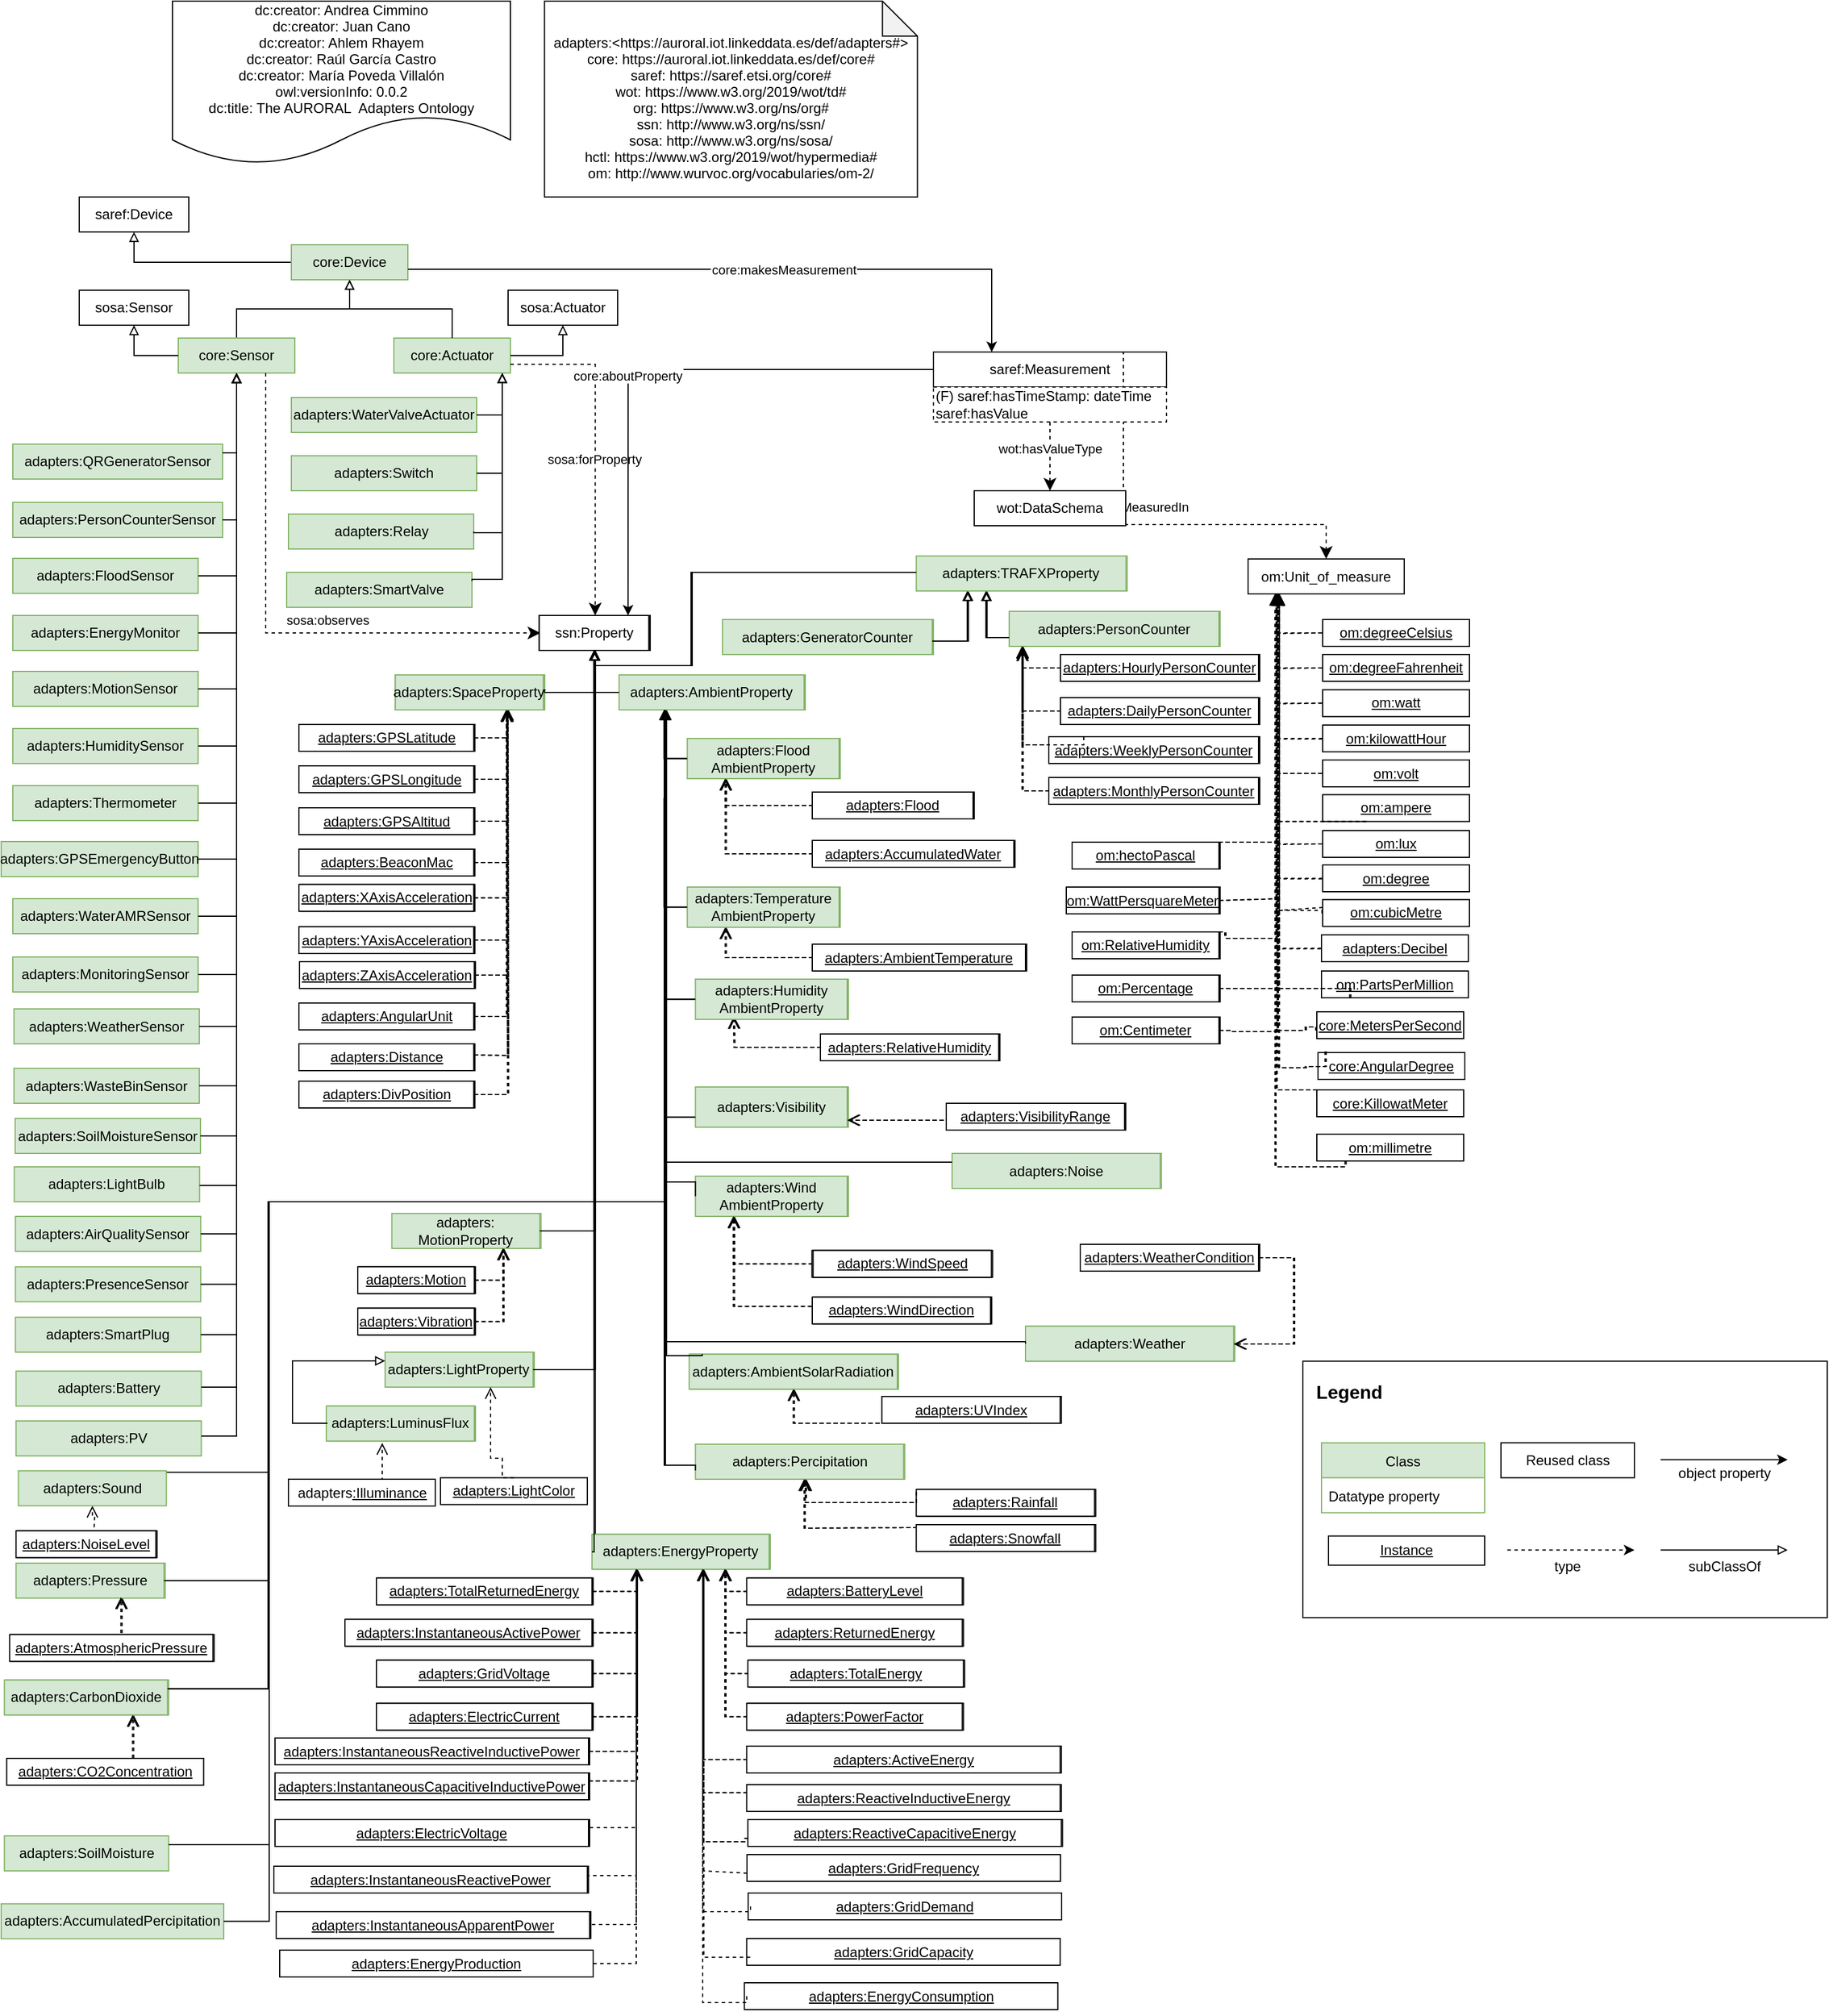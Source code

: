 <mxfile version="20.3.0" type="device" pages="2"><diagram name="V2" id="81ZQ5aK0vP4btmOHH6G_"><mxGraphModel dx="823" dy="567" grid="1" gridSize="10" guides="1" tooltips="1" connect="1" arrows="1" fold="1" page="1" pageScale="1" pageWidth="827" pageHeight="1169" math="0" shadow="0"><root><mxCell id="Z81Ef1s4JkLwDJX7Q_aj-0"/><mxCell id="Z81Ef1s4JkLwDJX7Q_aj-1" parent="Z81Ef1s4JkLwDJX7Q_aj-0"/><mxCell id="Z81Ef1s4JkLwDJX7Q_aj-4" value="dc:creator: Andrea Cimmino&#10;dc:creator: Juan Cano&#10;dc:creator: Ahlem Rhayem&#10;dc:creator: Raúl García Castro&#10;dc:creator: María Poveda Villalón&#10;owl:versionInfo: 0.0.2&#10;dc:title: The AURORAL  Adapters Ontology" style="shape=document;boundedLbl=1;" parent="Z81Ef1s4JkLwDJX7Q_aj-1" vertex="1"><mxGeometry x="157" y="480" width="290" height="140" as="geometry"/></mxCell><mxCell id="Z81Ef1s4JkLwDJX7Q_aj-5" value="&#10;adapters:&lt;https://auroral.iot.linkeddata.es/def/adapters#&gt;&#10;core: https://auroral.iot.linkeddata.es/def/core#&#10;saref: https://saref.etsi.org/core#&#10;wot: https://www.w3.org/2019/wot/td#&#10;org: https://www.w3.org/ns/org#&#10;ssn: http://www.w3.org/ns/ssn/&#10;sosa: http://www.w3.org/ns/sosa/&#10;hctl: https://www.w3.org/2019/wot/hypermedia#&#10;om: http://www.wurvoc.org/vocabularies/om-2/" style="shape=note;backgroundOutline=1;darkOpacity=0.05;" parent="Z81Ef1s4JkLwDJX7Q_aj-1" vertex="1"><mxGeometry x="476.25" y="480" width="320" height="168" as="geometry"/></mxCell><mxCell id="Z81Ef1s4JkLwDJX7Q_aj-60" value="saref:Device" style="rounded=0;whiteSpace=wrap;html=1;" parent="Z81Ef1s4JkLwDJX7Q_aj-1" vertex="1"><mxGeometry x="77" y="648" width="94" height="30" as="geometry"/></mxCell><mxCell id="Z81Ef1s4JkLwDJX7Q_aj-61" style="edgeStyle=orthogonalEdgeStyle;rounded=0;orthogonalLoop=1;jettySize=auto;html=1;entryX=0.5;entryY=1;entryDx=0;entryDy=0;fontSize=11;endArrow=block;endFill=0;exitX=0;exitY=0.5;exitDx=0;exitDy=0;" parent="Z81Ef1s4JkLwDJX7Q_aj-1" source="Z81Ef1s4JkLwDJX7Q_aj-63" target="Z81Ef1s4JkLwDJX7Q_aj-60" edge="1"><mxGeometry relative="1" as="geometry"><mxPoint x="235" y="708" as="sourcePoint"/></mxGeometry></mxCell><mxCell id="Z81Ef1s4JkLwDJX7Q_aj-63" value="core:Device" style="rounded=0;whiteSpace=wrap;html=1;fillColor=#d5e8d4;strokeColor=#82b366;points=[[0.1,0],[0.2,0],[0.3,0],[0.4,0],[0.5,0],[0.6,0],[0.7,0],[0.8,0],[0.9,0],[0,0.1],[0,0.3],[0,0.5],[0,0.7],[0,0.9],[0.1,1],[0.2,1],[0.3,1],[0.4,1],[0.5,1],[0.6,1],[0.7,1],[0.8,1],[0.9,1],[1,0.1],[1,0.3],[1,0.5],[1,0.7],[1,0.9]];" parent="Z81Ef1s4JkLwDJX7Q_aj-1" vertex="1"><mxGeometry x="259" y="689" width="100" height="30" as="geometry"/></mxCell><mxCell id="Z81Ef1s4JkLwDJX7Q_aj-97" value="" style="rounded=0;whiteSpace=wrap;html=1;" parent="Z81Ef1s4JkLwDJX7Q_aj-1" vertex="1"><mxGeometry x="1127" y="1646.75" width="450" height="220" as="geometry"/></mxCell><mxCell id="Z81Ef1s4JkLwDJX7Q_aj-98" value="Legend" style="text;strokeColor=none;fillColor=none;align=center;verticalAlign=middle;rounded=0;fontStyle=1;fontSize=16;" parent="Z81Ef1s4JkLwDJX7Q_aj-1" vertex="1"><mxGeometry x="1137" y="1656.75" width="60" height="30" as="geometry"/></mxCell><mxCell id="Z81Ef1s4JkLwDJX7Q_aj-99" value="Class" style="swimlane;fontStyle=0;childLayout=stackLayout;horizontal=1;startSize=30;horizontalStack=0;resizeParent=1;resizeParentMax=0;resizeLast=0;collapsible=1;marginBottom=0;fillColor=#d5e8d4;strokeColor=#82b366;" parent="Z81Ef1s4JkLwDJX7Q_aj-1" vertex="1"><mxGeometry x="1143" y="1716.75" width="140" height="60" as="geometry"/></mxCell><mxCell id="Z81Ef1s4JkLwDJX7Q_aj-100" value="Datatype property" style="text;strokeColor=none;fillColor=none;align=left;verticalAlign=middle;spacingLeft=4;spacingRight=4;overflow=hidden;points=[[0,0.5],[1,0.5]];portConstraint=eastwest;rotatable=0;" parent="Z81Ef1s4JkLwDJX7Q_aj-99" vertex="1"><mxGeometry y="30" width="140" height="30" as="geometry"/></mxCell><mxCell id="Z81Ef1s4JkLwDJX7Q_aj-101" value="&lt;u&gt;Instance&lt;/u&gt;" style="rounded=0;whiteSpace=wrap;html=1;" parent="Z81Ef1s4JkLwDJX7Q_aj-1" vertex="1"><mxGeometry x="1149" y="1796.75" width="134" height="25" as="geometry"/></mxCell><mxCell id="Z81Ef1s4JkLwDJX7Q_aj-102" value="Reused class" style="rounded=0;whiteSpace=wrap;html=1;" parent="Z81Ef1s4JkLwDJX7Q_aj-1" vertex="1"><mxGeometry x="1297" y="1716.75" width="114.5" height="30" as="geometry"/></mxCell><mxCell id="Z81Ef1s4JkLwDJX7Q_aj-103" style="edgeStyle=orthogonalEdgeStyle;rounded=0;orthogonalLoop=1;jettySize=auto;html=1;endArrow=classic;endFill=1;dashed=1;" parent="Z81Ef1s4JkLwDJX7Q_aj-1" edge="1"><mxGeometry relative="1" as="geometry"><mxPoint x="1302.5" y="1808.75" as="sourcePoint"/><mxPoint x="1411.5" y="1808.75" as="targetPoint"/><Array as="points"><mxPoint x="1302.5" y="1808.75"/></Array></mxGeometry></mxCell><mxCell id="Z81Ef1s4JkLwDJX7Q_aj-104" style="edgeStyle=orthogonalEdgeStyle;rounded=0;orthogonalLoop=1;jettySize=auto;html=1;endArrow=classic;endFill=1;" parent="Z81Ef1s4JkLwDJX7Q_aj-1" edge="1"><mxGeometry relative="1" as="geometry"><mxPoint x="1434" y="1731.25" as="sourcePoint"/><mxPoint x="1543" y="1731.25" as="targetPoint"/><Array as="points"><mxPoint x="1434" y="1731.25"/></Array></mxGeometry></mxCell><mxCell id="Z81Ef1s4JkLwDJX7Q_aj-105" style="edgeStyle=orthogonalEdgeStyle;rounded=0;orthogonalLoop=1;jettySize=auto;html=1;endArrow=block;endFill=0;" parent="Z81Ef1s4JkLwDJX7Q_aj-1" edge="1"><mxGeometry relative="1" as="geometry"><mxPoint x="1434" y="1808.75" as="sourcePoint"/><mxPoint x="1543" y="1808.75" as="targetPoint"/><Array as="points"><mxPoint x="1434" y="1808.75"/></Array></mxGeometry></mxCell><mxCell id="Z81Ef1s4JkLwDJX7Q_aj-106" value="type" style="text;strokeColor=none;fillColor=none;align=center;verticalAlign=middle;rounded=0;" parent="Z81Ef1s4JkLwDJX7Q_aj-1" vertex="1"><mxGeometry x="1324.25" y="1806.75" width="60" height="30" as="geometry"/></mxCell><mxCell id="Z81Ef1s4JkLwDJX7Q_aj-107" value="object property" style="text;strokeColor=none;fillColor=none;align=center;verticalAlign=middle;rounded=0;" parent="Z81Ef1s4JkLwDJX7Q_aj-1" vertex="1"><mxGeometry x="1434" y="1726.75" width="110" height="30" as="geometry"/></mxCell><mxCell id="Z81Ef1s4JkLwDJX7Q_aj-108" value="subClassOf" style="text;strokeColor=none;fillColor=none;align=center;verticalAlign=middle;rounded=0;" parent="Z81Ef1s4JkLwDJX7Q_aj-1" vertex="1"><mxGeometry x="1434" y="1806.75" width="110" height="30" as="geometry"/></mxCell><mxCell id="Z81Ef1s4JkLwDJX7Q_aj-109" style="edgeStyle=orthogonalEdgeStyle;rounded=0;orthogonalLoop=1;jettySize=auto;html=1;exitX=0.5;exitY=0;exitDx=0;exitDy=0;fontSize=11;endArrow=block;endFill=0;entryX=0.5;entryY=1;entryDx=0;entryDy=0;" parent="Z81Ef1s4JkLwDJX7Q_aj-1" source="Z81Ef1s4JkLwDJX7Q_aj-110" target="Z81Ef1s4JkLwDJX7Q_aj-63" edge="1"><mxGeometry relative="1" as="geometry"><mxPoint x="344.5" y="638" as="targetPoint"/></mxGeometry></mxCell><mxCell id="Z81Ef1s4JkLwDJX7Q_aj-110" value="core:Sensor" style="rounded=0;whiteSpace=wrap;html=1;fillColor=#d5e8d4;strokeColor=#82b366;" parent="Z81Ef1s4JkLwDJX7Q_aj-1" vertex="1"><mxGeometry x="162" y="769" width="100" height="30" as="geometry"/></mxCell><mxCell id="Z81Ef1s4JkLwDJX7Q_aj-111" value="core:Actuator" style="rounded=0;whiteSpace=wrap;html=1;fillColor=#d5e8d4;strokeColor=#82b366;" parent="Z81Ef1s4JkLwDJX7Q_aj-1" vertex="1"><mxGeometry x="347" y="769" width="100" height="30" as="geometry"/></mxCell><mxCell id="Z81Ef1s4JkLwDJX7Q_aj-112" style="edgeStyle=orthogonalEdgeStyle;rounded=0;orthogonalLoop=1;jettySize=auto;html=1;exitX=0.5;exitY=0;exitDx=0;exitDy=0;fontSize=11;endArrow=block;endFill=0;entryX=0.5;entryY=1;entryDx=0;entryDy=0;" parent="Z81Ef1s4JkLwDJX7Q_aj-1" source="Z81Ef1s4JkLwDJX7Q_aj-111" target="Z81Ef1s4JkLwDJX7Q_aj-63" edge="1"><mxGeometry relative="1" as="geometry"><mxPoint x="399" y="749" as="targetPoint"/><mxPoint x="335" y="784" as="sourcePoint"/></mxGeometry></mxCell><mxCell id="Z81Ef1s4JkLwDJX7Q_aj-113" value="sosa:Sensor" style="rounded=0;whiteSpace=wrap;html=1;" parent="Z81Ef1s4JkLwDJX7Q_aj-1" vertex="1"><mxGeometry x="77" y="728" width="94" height="30" as="geometry"/></mxCell><mxCell id="Z81Ef1s4JkLwDJX7Q_aj-114" value="sosa:Actuator" style="rounded=0;whiteSpace=wrap;html=1;" parent="Z81Ef1s4JkLwDJX7Q_aj-1" vertex="1"><mxGeometry x="445" y="728" width="94" height="30" as="geometry"/></mxCell><mxCell id="Z81Ef1s4JkLwDJX7Q_aj-115" style="edgeStyle=orthogonalEdgeStyle;rounded=0;orthogonalLoop=1;jettySize=auto;html=1;exitX=0;exitY=0.5;exitDx=0;exitDy=0;entryX=0.5;entryY=1;entryDx=0;entryDy=0;fontSize=11;endArrow=block;endFill=0;" parent="Z81Ef1s4JkLwDJX7Q_aj-1" source="Z81Ef1s4JkLwDJX7Q_aj-110" target="Z81Ef1s4JkLwDJX7Q_aj-113" edge="1"><mxGeometry relative="1" as="geometry"><mxPoint x="269" y="714" as="sourcePoint"/><mxPoint x="202" y="688" as="targetPoint"/></mxGeometry></mxCell><mxCell id="Z81Ef1s4JkLwDJX7Q_aj-116" style="edgeStyle=orthogonalEdgeStyle;rounded=0;orthogonalLoop=1;jettySize=auto;html=1;exitX=1;exitY=0.5;exitDx=0;exitDy=0;entryX=0.5;entryY=1;entryDx=0;entryDy=0;fontSize=11;endArrow=block;endFill=0;" parent="Z81Ef1s4JkLwDJX7Q_aj-1" source="Z81Ef1s4JkLwDJX7Q_aj-111" target="Z81Ef1s4JkLwDJX7Q_aj-114" edge="1"><mxGeometry relative="1" as="geometry"><mxPoint x="279" y="724" as="sourcePoint"/><mxPoint x="212" y="698" as="targetPoint"/></mxGeometry></mxCell><mxCell id="Z81Ef1s4JkLwDJX7Q_aj-117" value="ssn:Property" style="rounded=0;whiteSpace=wrap;html=1;points=[[0.1,0],[0.2,0],[0.3,0],[0.4,0],[0.5,0],[0.6,0],[0.7,0],[0.8,0],[0.9,0],[0,0.1],[0,0.3],[0,0.5],[0,0.7],[0,0.9],[0.1,1],[0.2,1],[0.3,1],[0.4,1],[0.5,1],[0.6,1],[0.7,1],[0.8,1],[0.9,1],[1,0.1],[1,0.3],[1,0.5],[1,0.7],[1,0.9]];" parent="Z81Ef1s4JkLwDJX7Q_aj-1" vertex="1"><mxGeometry x="472.75" y="1007" width="94" height="30" as="geometry"/></mxCell><mxCell id="Z81Ef1s4JkLwDJX7Q_aj-118" value="" style="endArrow=classic;html=1;exitX=0.75;exitY=1;exitDx=0;exitDy=0;endSize=8;dashed=1;arcSize=0;edgeStyle=orthogonalEdgeStyle;entryX=0;entryY=0.5;entryDx=0;entryDy=0;" parent="Z81Ef1s4JkLwDJX7Q_aj-1" source="Z81Ef1s4JkLwDJX7Q_aj-110" target="Z81Ef1s4JkLwDJX7Q_aj-117" edge="1"><mxGeometry width="50" height="50" relative="1" as="geometry"><mxPoint x="76" y="1143.33" as="sourcePoint"/><mxPoint x="460" y="980" as="targetPoint"/></mxGeometry></mxCell><mxCell id="Z81Ef1s4JkLwDJX7Q_aj-119" value="&lt;div&gt;sosa:observes&lt;/div&gt;" style="edgeLabel;html=1;align=center;verticalAlign=middle;resizable=0;points=[];" parent="Z81Ef1s4JkLwDJX7Q_aj-118" vertex="1" connectable="0"><mxGeometry x="-0.191" y="-1" relative="1" as="geometry"><mxPoint x="54" y="26" as="offset"/></mxGeometry></mxCell><mxCell id="Z81Ef1s4JkLwDJX7Q_aj-120" value="" style="endArrow=classic;html=1;entryX=0.5;entryY=0;entryDx=0;entryDy=0;endSize=8;dashed=1;arcSize=0;edgeStyle=orthogonalEdgeStyle;exitX=1;exitY=0.75;exitDx=0;exitDy=0;" parent="Z81Ef1s4JkLwDJX7Q_aj-1" source="Z81Ef1s4JkLwDJX7Q_aj-111" target="Z81Ef1s4JkLwDJX7Q_aj-117" edge="1"><mxGeometry width="50" height="50" relative="1" as="geometry"><mxPoint x="320" y="910" as="sourcePoint"/><mxPoint x="290.5" y="1120" as="targetPoint"/></mxGeometry></mxCell><mxCell id="Z81Ef1s4JkLwDJX7Q_aj-121" value="&lt;div&gt;sosa:forProperty&lt;/div&gt;" style="edgeLabel;html=1;align=center;verticalAlign=middle;resizable=0;points=[];" parent="Z81Ef1s4JkLwDJX7Q_aj-120" vertex="1" connectable="0"><mxGeometry x="-0.191" y="-1" relative="1" as="geometry"><mxPoint y="38" as="offset"/></mxGeometry></mxCell><mxCell id="Z81Ef1s4JkLwDJX7Q_aj-122" value="adapters:FloodSensor" style="rounded=0;whiteSpace=wrap;html=1;fillColor=#d5e8d4;strokeColor=#82b366;" parent="Z81Ef1s4JkLwDJX7Q_aj-1" vertex="1"><mxGeometry x="20" y="958" width="159" height="30" as="geometry"/></mxCell><mxCell id="Z81Ef1s4JkLwDJX7Q_aj-123" style="edgeStyle=orthogonalEdgeStyle;rounded=0;orthogonalLoop=1;jettySize=auto;html=1;fontSize=11;endArrow=block;endFill=0;exitX=1;exitY=0.5;exitDx=0;exitDy=0;entryX=0.5;entryY=1;entryDx=0;entryDy=0;" parent="Z81Ef1s4JkLwDJX7Q_aj-1" source="Z81Ef1s4JkLwDJX7Q_aj-122" target="Z81Ef1s4JkLwDJX7Q_aj-110" edge="1"><mxGeometry relative="1" as="geometry"><mxPoint x="125" y="944" as="sourcePoint"/><mxPoint x="203" y="950" as="targetPoint"/></mxGeometry></mxCell><mxCell id="Z81Ef1s4JkLwDJX7Q_aj-124" value="adapters:EnergyMonitor" style="rounded=0;whiteSpace=wrap;html=1;fillColor=#d5e8d4;strokeColor=#82b366;" parent="Z81Ef1s4JkLwDJX7Q_aj-1" vertex="1"><mxGeometry x="20" y="1007" width="159" height="30" as="geometry"/></mxCell><mxCell id="Z81Ef1s4JkLwDJX7Q_aj-125" value="adapters:MotionSensor" style="rounded=0;whiteSpace=wrap;html=1;fillColor=#d5e8d4;strokeColor=#82b366;" parent="Z81Ef1s4JkLwDJX7Q_aj-1" vertex="1"><mxGeometry x="20" y="1055" width="159" height="30" as="geometry"/></mxCell><mxCell id="Z81Ef1s4JkLwDJX7Q_aj-126" style="edgeStyle=orthogonalEdgeStyle;rounded=0;orthogonalLoop=1;jettySize=auto;html=1;fontSize=11;endArrow=block;endFill=0;exitX=1;exitY=0.5;exitDx=0;exitDy=0;entryX=0.5;entryY=1;entryDx=0;entryDy=0;" parent="Z81Ef1s4JkLwDJX7Q_aj-1" source="Z81Ef1s4JkLwDJX7Q_aj-124" target="Z81Ef1s4JkLwDJX7Q_aj-110" edge="1"><mxGeometry relative="1" as="geometry"><mxPoint x="179" y="983" as="sourcePoint"/><mxPoint x="130" y="940" as="targetPoint"/></mxGeometry></mxCell><mxCell id="Z81Ef1s4JkLwDJX7Q_aj-127" style="edgeStyle=orthogonalEdgeStyle;rounded=0;orthogonalLoop=1;jettySize=auto;html=1;entryX=0.5;entryY=1;entryDx=0;entryDy=0;fontSize=11;endArrow=block;endFill=0;exitX=1;exitY=0.5;exitDx=0;exitDy=0;" parent="Z81Ef1s4JkLwDJX7Q_aj-1" source="Z81Ef1s4JkLwDJX7Q_aj-125" target="Z81Ef1s4JkLwDJX7Q_aj-110" edge="1"><mxGeometry relative="1" as="geometry"><mxPoint x="189" y="993" as="sourcePoint"/><mxPoint x="222.7" y="950.46" as="targetPoint"/></mxGeometry></mxCell><mxCell id="Z81Ef1s4JkLwDJX7Q_aj-128" value="adapters:HumiditySensor" style="rounded=0;whiteSpace=wrap;html=1;fillColor=#d5e8d4;strokeColor=#82b366;" parent="Z81Ef1s4JkLwDJX7Q_aj-1" vertex="1"><mxGeometry x="20" y="1104" width="159" height="30" as="geometry"/></mxCell><mxCell id="Z81Ef1s4JkLwDJX7Q_aj-129" value="adapters:Thermometer" style="rounded=0;whiteSpace=wrap;html=1;fillColor=#d5e8d4;strokeColor=#82b366;" parent="Z81Ef1s4JkLwDJX7Q_aj-1" vertex="1"><mxGeometry x="20" y="1153" width="159" height="30" as="geometry"/></mxCell><mxCell id="Z81Ef1s4JkLwDJX7Q_aj-130" style="edgeStyle=orthogonalEdgeStyle;rounded=0;orthogonalLoop=1;jettySize=auto;html=1;fontSize=11;endArrow=block;endFill=0;exitX=1;exitY=0.5;exitDx=0;exitDy=0;entryX=0.5;entryY=1;entryDx=0;entryDy=0;" parent="Z81Ef1s4JkLwDJX7Q_aj-1" source="Z81Ef1s4JkLwDJX7Q_aj-128" target="Z81Ef1s4JkLwDJX7Q_aj-110" edge="1"><mxGeometry relative="1" as="geometry"><mxPoint x="179" y="1075" as="sourcePoint"/><mxPoint x="230" y="950" as="targetPoint"/></mxGeometry></mxCell><mxCell id="Z81Ef1s4JkLwDJX7Q_aj-131" style="edgeStyle=orthogonalEdgeStyle;rounded=0;orthogonalLoop=1;jettySize=auto;html=1;fontSize=11;endArrow=block;endFill=0;exitX=1;exitY=0.5;exitDx=0;exitDy=0;entryX=0.5;entryY=1;entryDx=0;entryDy=0;" parent="Z81Ef1s4JkLwDJX7Q_aj-1" source="Z81Ef1s4JkLwDJX7Q_aj-129" target="Z81Ef1s4JkLwDJX7Q_aj-110" edge="1"><mxGeometry relative="1" as="geometry"><mxPoint x="179" y="1125" as="sourcePoint"/><mxPoint x="217" y="941" as="targetPoint"/></mxGeometry></mxCell><mxCell id="Z81Ef1s4JkLwDJX7Q_aj-132" value="adapters:GPSEmergencyButton" style="rounded=0;whiteSpace=wrap;html=1;fillColor=#d5e8d4;strokeColor=#82b366;" parent="Z81Ef1s4JkLwDJX7Q_aj-1" vertex="1"><mxGeometry x="10" y="1201" width="169" height="30" as="geometry"/></mxCell><mxCell id="Z81Ef1s4JkLwDJX7Q_aj-133" value="adapters:WaterAMRSensor" style="rounded=0;whiteSpace=wrap;html=1;fillColor=#d5e8d4;strokeColor=#82b366;" parent="Z81Ef1s4JkLwDJX7Q_aj-1" vertex="1"><mxGeometry x="20" y="1250" width="159" height="30" as="geometry"/></mxCell><mxCell id="Z81Ef1s4JkLwDJX7Q_aj-134" style="edgeStyle=orthogonalEdgeStyle;rounded=0;orthogonalLoop=1;jettySize=auto;html=1;fontSize=11;endArrow=block;endFill=0;exitX=1;exitY=0.5;exitDx=0;exitDy=0;entryX=0.5;entryY=1;entryDx=0;entryDy=0;" parent="Z81Ef1s4JkLwDJX7Q_aj-1" source="Z81Ef1s4JkLwDJX7Q_aj-132" target="Z81Ef1s4JkLwDJX7Q_aj-110" edge="1"><mxGeometry relative="1" as="geometry"><mxPoint x="189" y="1178" as="sourcePoint"/><mxPoint x="217" y="941" as="targetPoint"/></mxGeometry></mxCell><mxCell id="Z81Ef1s4JkLwDJX7Q_aj-135" style="edgeStyle=orthogonalEdgeStyle;rounded=0;orthogonalLoop=1;jettySize=auto;html=1;fontSize=11;endArrow=block;endFill=0;exitX=1;exitY=0.5;exitDx=0;exitDy=0;entryX=0.5;entryY=1;entryDx=0;entryDy=0;" parent="Z81Ef1s4JkLwDJX7Q_aj-1" source="Z81Ef1s4JkLwDJX7Q_aj-133" target="Z81Ef1s4JkLwDJX7Q_aj-110" edge="1"><mxGeometry relative="1" as="geometry"><mxPoint x="189" y="1226.0" as="sourcePoint"/><mxPoint x="217" y="941" as="targetPoint"/></mxGeometry></mxCell><mxCell id="Z81Ef1s4JkLwDJX7Q_aj-136" value="adapters:MonitoringSensor" style="rounded=0;whiteSpace=wrap;html=1;fillColor=#d5e8d4;strokeColor=#82b366;" parent="Z81Ef1s4JkLwDJX7Q_aj-1" vertex="1"><mxGeometry x="20" y="1300" width="159" height="30" as="geometry"/></mxCell><mxCell id="Z81Ef1s4JkLwDJX7Q_aj-137" style="edgeStyle=orthogonalEdgeStyle;rounded=0;orthogonalLoop=1;jettySize=auto;html=1;fontSize=11;endArrow=block;endFill=0;exitX=1;exitY=0.5;exitDx=0;exitDy=0;entryX=0.5;entryY=1;entryDx=0;entryDy=0;" parent="Z81Ef1s4JkLwDJX7Q_aj-1" source="Z81Ef1s4JkLwDJX7Q_aj-136" target="Z81Ef1s4JkLwDJX7Q_aj-110" edge="1"><mxGeometry relative="1" as="geometry"><mxPoint x="189" y="1275" as="sourcePoint"/><mxPoint x="220" y="960" as="targetPoint"/></mxGeometry></mxCell><mxCell id="Z81Ef1s4JkLwDJX7Q_aj-138" value="adapters:AmbientProperty" style="rounded=0;whiteSpace=wrap;html=1;fillColor=#d5e8d4;strokeColor=#82b366;" parent="Z81Ef1s4JkLwDJX7Q_aj-1" vertex="1"><mxGeometry x="541.25" y="1058" width="158.75" height="30" as="geometry"/></mxCell><mxCell id="Z81Ef1s4JkLwDJX7Q_aj-139" value="adapters:EnergyProperty" style="rounded=0;whiteSpace=wrap;html=1;fillColor=#d5e8d4;strokeColor=#82b366;" parent="Z81Ef1s4JkLwDJX7Q_aj-1" vertex="1"><mxGeometry x="518" y="1795.25" width="152" height="30" as="geometry"/></mxCell><mxCell id="Z81Ef1s4JkLwDJX7Q_aj-140" style="edgeStyle=orthogonalEdgeStyle;rounded=0;orthogonalLoop=1;jettySize=auto;html=1;fontSize=11;endArrow=block;endFill=0;exitX=0;exitY=0.5;exitDx=0;exitDy=0;entryX=0.5;entryY=1;entryDx=0;entryDy=0;" parent="Z81Ef1s4JkLwDJX7Q_aj-1" source="Z81Ef1s4JkLwDJX7Q_aj-139" target="Z81Ef1s4JkLwDJX7Q_aj-117" edge="1"><mxGeometry relative="1" as="geometry"><mxPoint x="702.5" y="1084" as="sourcePoint"/><mxPoint x="495.75" y="1037" as="targetPoint"/><Array as="points"><mxPoint x="520" y="1810"/></Array></mxGeometry></mxCell><mxCell id="Z81Ef1s4JkLwDJX7Q_aj-141" value="adapters:SpaceProperty" style="rounded=0;whiteSpace=wrap;html=1;fillColor=#d5e8d4;strokeColor=#82b366;" parent="Z81Ef1s4JkLwDJX7Q_aj-1" vertex="1"><mxGeometry x="349.25" y="1058" width="127" height="30" as="geometry"/></mxCell><mxCell id="Z81Ef1s4JkLwDJX7Q_aj-142" style="edgeStyle=orthogonalEdgeStyle;rounded=0;orthogonalLoop=1;jettySize=auto;html=1;fontSize=11;endArrow=block;endFill=0;exitX=1;exitY=0.5;exitDx=0;exitDy=0;entryX=0.5;entryY=1;entryDx=0;entryDy=0;" parent="Z81Ef1s4JkLwDJX7Q_aj-1" source="Z81Ef1s4JkLwDJX7Q_aj-141" target="Z81Ef1s4JkLwDJX7Q_aj-117" edge="1"><mxGeometry relative="1" as="geometry"><mxPoint x="702.5" y="1133" as="sourcePoint"/><mxPoint x="495.75" y="1037" as="targetPoint"/></mxGeometry></mxCell><mxCell id="Z81Ef1s4JkLwDJX7Q_aj-143" value="om:Unit_of_measure" style="rounded=0;whiteSpace=wrap;html=1;points=[[0.1,0],[0.2,0],[0.3,0],[0.4,0],[0.5,0],[0.6,0],[0.7,0],[0.8,0],[0.9,0],[0,0.1],[0,0.3],[0,0.5],[0,0.7],[0,0.9],[0.1,1],[0.2,1],[0.3,1],[0.4,1],[0.5,1],[0.6,1],[0.7,1],[0.8,1],[0.9,1],[1,0.1],[1,0.3],[1,0.5],[1,0.7],[1,0.9]];" parent="Z81Ef1s4JkLwDJX7Q_aj-1" vertex="1"><mxGeometry x="1080" y="958.5" width="134" height="30" as="geometry"/></mxCell><mxCell id="Z81Ef1s4JkLwDJX7Q_aj-144" value="saref:Measurement" style="rounded=0;whiteSpace=wrap;html=1;" parent="Z81Ef1s4JkLwDJX7Q_aj-1" vertex="1"><mxGeometry x="810" y="781" width="200" height="30" as="geometry"/></mxCell><mxCell id="Z81Ef1s4JkLwDJX7Q_aj-145" value="" style="endArrow=classic;html=1;endSize=8;dashed=1;arcSize=0;edgeStyle=orthogonalEdgeStyle;exitX=0.75;exitY=0;exitDx=0;exitDy=0;entryX=0.5;entryY=0;entryDx=0;entryDy=0;" parent="Z81Ef1s4JkLwDJX7Q_aj-1" source="Z81Ef1s4JkLwDJX7Q_aj-144" target="Z81Ef1s4JkLwDJX7Q_aj-143" edge="1"><mxGeometry width="50" height="50" relative="1" as="geometry"><mxPoint x="705" y="834.5" as="sourcePoint"/><mxPoint x="1022" y="893" as="targetPoint"/><Array as="points"><mxPoint x="973" y="929"/><mxPoint x="1147" y="929"/></Array></mxGeometry></mxCell><mxCell id="Z81Ef1s4JkLwDJX7Q_aj-146" value="&lt;div&gt;saref:isMeasuredIn&lt;/div&gt;" style="edgeLabel;html=1;align=center;verticalAlign=middle;resizable=0;points=[];" parent="Z81Ef1s4JkLwDJX7Q_aj-145" vertex="1" connectable="0"><mxGeometry x="-0.191" y="-1" relative="1" as="geometry"><mxPoint x="10" y="-2" as="offset"/></mxGeometry></mxCell><mxCell id="Z81Ef1s4JkLwDJX7Q_aj-147" value="(F) saref:hasTimeStamp: dateTime&lt;br&gt;saref:hasValue" style="rounded=0;whiteSpace=wrap;html=1;snapToPoint=1;points=[[0.1,0],[0.2,0],[0.3,0],[0.4,0],[0.5,0],[0.6,0],[0.7,0],[0.8,0],[0.9,0],[0,0.1],[0,0.3],[0,0.5],[0,0.7],[0,0.9],[0.1,1],[0.2,1],[0.3,1],[0.4,1],[0.5,1],[0.6,1],[0.7,1],[0.8,1],[0.9,1],[1,0.1],[1,0.3],[1,0.5],[1,0.7],[1,0.9]];dashed=1;align=left;" parent="Z81Ef1s4JkLwDJX7Q_aj-1" vertex="1"><mxGeometry x="810" y="811" width="200" height="30" as="geometry"/></mxCell><mxCell id="Z81Ef1s4JkLwDJX7Q_aj-148" value="wot:DataSchema" style="rounded=0;whiteSpace=wrap;html=1;" parent="Z81Ef1s4JkLwDJX7Q_aj-1" vertex="1"><mxGeometry x="845" y="900" width="130" height="30" as="geometry"/></mxCell><mxCell id="Z81Ef1s4JkLwDJX7Q_aj-149" value="" style="endArrow=classic;html=1;endSize=8;dashed=1;arcSize=0;edgeStyle=orthogonalEdgeStyle;exitX=0.5;exitY=1;exitDx=0;exitDy=0;" parent="Z81Ef1s4JkLwDJX7Q_aj-1" source="Z81Ef1s4JkLwDJX7Q_aj-147" target="Z81Ef1s4JkLwDJX7Q_aj-148" edge="1"><mxGeometry width="50" height="50" relative="1" as="geometry"><mxPoint x="920" y="863" as="sourcePoint"/><mxPoint x="800" y="787.5" as="targetPoint"/></mxGeometry></mxCell><mxCell id="Z81Ef1s4JkLwDJX7Q_aj-150" value="&lt;div&gt;wot:hasValueType&lt;/div&gt;" style="edgeLabel;html=1;align=center;verticalAlign=middle;resizable=0;points=[];" parent="Z81Ef1s4JkLwDJX7Q_aj-149" vertex="1" connectable="0"><mxGeometry x="-0.191" y="-1" relative="1" as="geometry"><mxPoint x="1" y="-1.21" as="offset"/></mxGeometry></mxCell><mxCell id="Z81Ef1s4JkLwDJX7Q_aj-151" value="" style="endArrow=open;html=1;fontColor=#000099;endFill=0;dashed=1;endSize=8;exitX=0;exitY=0.5;exitDx=0;exitDy=0;edgeStyle=orthogonalEdgeStyle;arcSize=0;entryX=0.75;entryY=1;entryDx=0;entryDy=0;" parent="Z81Ef1s4JkLwDJX7Q_aj-1" source="Z81Ef1s4JkLwDJX7Q_aj-152" target="Z81Ef1s4JkLwDJX7Q_aj-139" edge="1"><mxGeometry width="50" height="50" relative="1" as="geometry"><mxPoint x="481.5" y="1955.75" as="sourcePoint"/><mxPoint x="544.5" y="1925.75" as="targetPoint"/></mxGeometry></mxCell><mxCell id="Z81Ef1s4JkLwDJX7Q_aj-152" value="&lt;u&gt;adapters:BatteryLevel&lt;/u&gt;" style="rounded=0;whiteSpace=wrap;html=1;snapToPoint=1;points=[[0.1,0],[0.2,0],[0.3,0],[0.4,0],[0.5,0],[0.6,0],[0.7,0],[0.8,0],[0.9,0],[0,0.1],[0,0.3],[0,0.5],[0,0.7],[0,0.9],[0.1,1],[0.2,1],[0.3,1],[0.4,1],[0.5,1],[0.6,1],[0.7,1],[0.8,1],[0.9,1],[1,0.1],[1,0.3],[1,0.5],[1,0.7],[1,0.9]];" parent="Z81Ef1s4JkLwDJX7Q_aj-1" vertex="1"><mxGeometry x="650.75" y="1832.75" width="185" height="23" as="geometry"/></mxCell><mxCell id="Z81Ef1s4JkLwDJX7Q_aj-153" value="" style="endArrow=open;html=1;fontColor=#000099;endFill=0;dashed=1;endSize=8;exitX=0;exitY=0.5;exitDx=0;exitDy=0;edgeStyle=orthogonalEdgeStyle;arcSize=0;entryX=0.25;entryY=1;entryDx=0;entryDy=0;" parent="Z81Ef1s4JkLwDJX7Q_aj-1" source="Z81Ef1s4JkLwDJX7Q_aj-154" target="Z81Ef1s4JkLwDJX7Q_aj-159" edge="1"><mxGeometry width="50" height="50" relative="1" as="geometry"><mxPoint x="494.75" y="1107" as="sourcePoint"/><mxPoint x="557.75" y="1077" as="targetPoint"/></mxGeometry></mxCell><mxCell id="Z81Ef1s4JkLwDJX7Q_aj-154" value="&lt;u&gt;adapters:Flood&lt;/u&gt;" style="rounded=0;whiteSpace=wrap;html=1;snapToPoint=1;points=[[0.1,0],[0.2,0],[0.3,0],[0.4,0],[0.5,0],[0.6,0],[0.7,0],[0.8,0],[0.9,0],[0,0.1],[0,0.3],[0,0.5],[0,0.7],[0,0.9],[0.1,1],[0.2,1],[0.3,1],[0.4,1],[0.5,1],[0.6,1],[0.7,1],[0.8,1],[0.9,1],[1,0.1],[1,0.3],[1,0.5],[1,0.7],[1,0.9]];" parent="Z81Ef1s4JkLwDJX7Q_aj-1" vertex="1"><mxGeometry x="707" y="1158.5" width="138" height="23" as="geometry"/></mxCell><mxCell id="Z81Ef1s4JkLwDJX7Q_aj-155" value="" style="endArrow=open;html=1;fontColor=#000099;endFill=0;dashed=1;endSize=8;exitX=0;exitY=0.5;exitDx=0;exitDy=0;edgeStyle=orthogonalEdgeStyle;arcSize=0;entryX=0.25;entryY=1;entryDx=0;entryDy=0;" parent="Z81Ef1s4JkLwDJX7Q_aj-1" source="Z81Ef1s4JkLwDJX7Q_aj-156" target="Z81Ef1s4JkLwDJX7Q_aj-157" edge="1"><mxGeometry width="50" height="50" relative="1" as="geometry"><mxPoint x="494.75" y="1209" as="sourcePoint"/><mxPoint x="570.5" y="1192" as="targetPoint"/></mxGeometry></mxCell><mxCell id="Z81Ef1s4JkLwDJX7Q_aj-156" value="&lt;u&gt;adapters:AmbientTemperature&lt;/u&gt;" style="rounded=0;whiteSpace=wrap;html=1;snapToPoint=1;points=[[0.1,0],[0.2,0],[0.3,0],[0.4,0],[0.5,0],[0.6,0],[0.7,0],[0.8,0],[0.9,0],[0,0.1],[0,0.3],[0,0.5],[0,0.7],[0,0.9],[0.1,1],[0.2,1],[0.3,1],[0.4,1],[0.5,1],[0.6,1],[0.7,1],[0.8,1],[0.9,1],[1,0.1],[1,0.3],[1,0.5],[1,0.7],[1,0.9]];" parent="Z81Ef1s4JkLwDJX7Q_aj-1" vertex="1"><mxGeometry x="707" y="1289" width="183" height="23" as="geometry"/></mxCell><mxCell id="Z81Ef1s4JkLwDJX7Q_aj-157" value="adapters:Temperature&lt;br&gt;AmbientProperty" style="rounded=0;html=1;fillColor=#d5e8d4;strokeColor=#82b366;verticalAlign=middle;whiteSpace=wrap;" parent="Z81Ef1s4JkLwDJX7Q_aj-1" vertex="1"><mxGeometry x="599.75" y="1240" width="130.25" height="34.5" as="geometry"/></mxCell><mxCell id="Z81Ef1s4JkLwDJX7Q_aj-158" style="edgeStyle=orthogonalEdgeStyle;rounded=0;orthogonalLoop=1;jettySize=auto;html=1;fontSize=11;endArrow=block;endFill=0;exitX=0;exitY=0.5;exitDx=0;exitDy=0;entryX=0.25;entryY=1;entryDx=0;entryDy=0;" parent="Z81Ef1s4JkLwDJX7Q_aj-1" source="Z81Ef1s4JkLwDJX7Q_aj-157" target="Z81Ef1s4JkLwDJX7Q_aj-138" edge="1"><mxGeometry relative="1" as="geometry"><mxPoint x="854.5" y="998.5" as="sourcePoint"/><mxPoint x="653" y="999.5" as="targetPoint"/></mxGeometry></mxCell><mxCell id="Z81Ef1s4JkLwDJX7Q_aj-159" value="adapters:Flood&lt;br&gt;AmbientProperty" style="rounded=0;html=1;fillColor=#d5e8d4;strokeColor=#82b366;verticalAlign=middle;whiteSpace=wrap;" parent="Z81Ef1s4JkLwDJX7Q_aj-1" vertex="1"><mxGeometry x="599.75" y="1112.5" width="130.25" height="34.5" as="geometry"/></mxCell><mxCell id="Z81Ef1s4JkLwDJX7Q_aj-160" style="edgeStyle=orthogonalEdgeStyle;rounded=0;orthogonalLoop=1;jettySize=auto;html=1;fontSize=11;endArrow=block;endFill=0;exitX=0;exitY=0.5;exitDx=0;exitDy=0;entryX=0.25;entryY=1;entryDx=0;entryDy=0;" parent="Z81Ef1s4JkLwDJX7Q_aj-1" source="Z81Ef1s4JkLwDJX7Q_aj-159" target="Z81Ef1s4JkLwDJX7Q_aj-138" edge="1"><mxGeometry relative="1" as="geometry"><mxPoint x="609.75" y="1205.25" as="sourcePoint"/><mxPoint x="580.5" y="1100" as="targetPoint"/></mxGeometry></mxCell><mxCell id="Z81Ef1s4JkLwDJX7Q_aj-161" value="" style="endArrow=open;html=1;fontColor=#000099;endFill=0;dashed=1;endSize=8;exitX=1;exitY=0.5;exitDx=0;exitDy=0;edgeStyle=orthogonalEdgeStyle;arcSize=0;entryX=0.25;entryY=1;entryDx=0;entryDy=0;" parent="Z81Ef1s4JkLwDJX7Q_aj-1" source="Z81Ef1s4JkLwDJX7Q_aj-162" target="Z81Ef1s4JkLwDJX7Q_aj-139" edge="1"><mxGeometry width="50" height="50" relative="1" as="geometry"><mxPoint x="491.5" y="1965.75" as="sourcePoint"/><mxPoint x="566.75" y="1842.25" as="targetPoint"/></mxGeometry></mxCell><mxCell id="Z81Ef1s4JkLwDJX7Q_aj-162" value="&lt;u&gt;adapters:GridVoltage&lt;/u&gt;" style="rounded=0;whiteSpace=wrap;html=1;snapToPoint=1;points=[[0.1,0],[0.2,0],[0.3,0],[0.4,0],[0.5,0],[0.6,0],[0.7,0],[0.8,0],[0.9,0],[0,0.1],[0,0.3],[0,0.5],[0,0.7],[0,0.9],[0.1,1],[0.2,1],[0.3,1],[0.4,1],[0.5,1],[0.6,1],[0.7,1],[0.8,1],[0.9,1],[1,0.1],[1,0.3],[1,0.5],[1,0.7],[1,0.9]];" parent="Z81Ef1s4JkLwDJX7Q_aj-1" vertex="1"><mxGeometry x="333" y="1903.25" width="185" height="23" as="geometry"/></mxCell><mxCell id="Z81Ef1s4JkLwDJX7Q_aj-163" value="" style="endArrow=open;html=1;fontColor=#000099;endFill=0;dashed=1;endSize=8;exitX=1;exitY=0.5;exitDx=0;exitDy=0;edgeStyle=orthogonalEdgeStyle;arcSize=0;entryX=0.25;entryY=1;entryDx=0;entryDy=0;" parent="Z81Ef1s4JkLwDJX7Q_aj-1" source="Z81Ef1s4JkLwDJX7Q_aj-164" target="Z81Ef1s4JkLwDJX7Q_aj-139" edge="1"><mxGeometry width="50" height="50" relative="1" as="geometry"><mxPoint x="501.5" y="1975.75" as="sourcePoint"/><mxPoint x="506.75" y="1862.25" as="targetPoint"/></mxGeometry></mxCell><mxCell id="Z81Ef1s4JkLwDJX7Q_aj-164" value="&lt;u&gt;adapters:InstantaneousActivePower&lt;/u&gt;" style="rounded=0;whiteSpace=wrap;html=1;snapToPoint=1;points=[[0.1,0],[0.2,0],[0.3,0],[0.4,0],[0.5,0],[0.6,0],[0.7,0],[0.8,0],[0.9,0],[0,0.1],[0,0.3],[0,0.5],[0,0.7],[0,0.9],[0.1,1],[0.2,1],[0.3,1],[0.4,1],[0.5,1],[0.6,1],[0.7,1],[0.8,1],[0.9,1],[1,0.1],[1,0.3],[1,0.5],[1,0.7],[1,0.9]];" parent="Z81Ef1s4JkLwDJX7Q_aj-1" vertex="1"><mxGeometry x="306" y="1868.25" width="212" height="23" as="geometry"/></mxCell><mxCell id="Z81Ef1s4JkLwDJX7Q_aj-165" value="" style="endArrow=open;html=1;fontColor=#000099;endFill=0;dashed=1;endSize=8;exitX=1;exitY=0.5;exitDx=0;exitDy=0;edgeStyle=orthogonalEdgeStyle;arcSize=0;entryX=0.25;entryY=1;entryDx=0;entryDy=0;" parent="Z81Ef1s4JkLwDJX7Q_aj-1" source="Z81Ef1s4JkLwDJX7Q_aj-166" target="Z81Ef1s4JkLwDJX7Q_aj-139" edge="1"><mxGeometry width="50" height="50" relative="1" as="geometry"><mxPoint x="482.5" y="2149.25" as="sourcePoint"/><mxPoint x="550.75" y="2014.75" as="targetPoint"/></mxGeometry></mxCell><mxCell id="Z81Ef1s4JkLwDJX7Q_aj-166" value="&lt;u&gt;adapters:TotalReturnedEnergy&lt;/u&gt;" style="rounded=0;whiteSpace=wrap;html=1;snapToPoint=1;points=[[0.1,0],[0.2,0],[0.3,0],[0.4,0],[0.5,0],[0.6,0],[0.7,0],[0.8,0],[0.9,0],[0,0.1],[0,0.3],[0,0.5],[0,0.7],[0,0.9],[0.1,1],[0.2,1],[0.3,1],[0.4,1],[0.5,1],[0.6,1],[0.7,1],[0.8,1],[0.9,1],[1,0.1],[1,0.3],[1,0.5],[1,0.7],[1,0.9]];" parent="Z81Ef1s4JkLwDJX7Q_aj-1" vertex="1"><mxGeometry x="333" y="1832.75" width="185" height="23" as="geometry"/></mxCell><mxCell id="Z81Ef1s4JkLwDJX7Q_aj-167" value="" style="endArrow=open;html=1;fontColor=#000099;endFill=0;dashed=1;endSize=8;exitX=0;exitY=0.5;exitDx=0;exitDy=0;edgeStyle=orthogonalEdgeStyle;arcSize=0;entryX=0.75;entryY=1;entryDx=0;entryDy=0;" parent="Z81Ef1s4JkLwDJX7Q_aj-1" source="Z81Ef1s4JkLwDJX7Q_aj-168" target="Z81Ef1s4JkLwDJX7Q_aj-139" edge="1"><mxGeometry width="50" height="50" relative="1" as="geometry"><mxPoint x="492.5" y="2159.25" as="sourcePoint"/><mxPoint x="596.75" y="1822.25" as="targetPoint"/></mxGeometry></mxCell><mxCell id="Z81Ef1s4JkLwDJX7Q_aj-168" value="&lt;u&gt;adapters:TotalEnergy&lt;/u&gt;" style="rounded=0;whiteSpace=wrap;html=1;snapToPoint=1;points=[[0.1,0],[0.2,0],[0.3,0],[0.4,0],[0.5,0],[0.6,0],[0.7,0],[0.8,0],[0.9,0],[0,0.1],[0,0.3],[0,0.5],[0,0.7],[0,0.9],[0.1,1],[0.2,1],[0.3,1],[0.4,1],[0.5,1],[0.6,1],[0.7,1],[0.8,1],[0.9,1],[1,0.1],[1,0.3],[1,0.5],[1,0.7],[1,0.9]];" parent="Z81Ef1s4JkLwDJX7Q_aj-1" vertex="1"><mxGeometry x="651.75" y="1903.25" width="185" height="23" as="geometry"/></mxCell><mxCell id="Z81Ef1s4JkLwDJX7Q_aj-169" value="" style="endArrow=open;html=1;fontColor=#000099;endFill=0;dashed=1;endSize=8;exitX=0;exitY=0.5;exitDx=0;exitDy=0;edgeStyle=orthogonalEdgeStyle;arcSize=0;entryX=0.75;entryY=1;entryDx=0;entryDy=0;" parent="Z81Ef1s4JkLwDJX7Q_aj-1" source="Z81Ef1s4JkLwDJX7Q_aj-170" target="Z81Ef1s4JkLwDJX7Q_aj-139" edge="1"><mxGeometry width="50" height="50" relative="1" as="geometry"><mxPoint x="528.5" y="2081.25" as="sourcePoint"/><mxPoint x="586.75" y="1832.25" as="targetPoint"/></mxGeometry></mxCell><mxCell id="Z81Ef1s4JkLwDJX7Q_aj-170" value="&lt;u&gt;adapters:ReturnedEnergy&lt;/u&gt;" style="rounded=0;whiteSpace=wrap;html=1;snapToPoint=1;points=[[0.1,0],[0.2,0],[0.3,0],[0.4,0],[0.5,0],[0.6,0],[0.7,0],[0.8,0],[0.9,0],[0,0.1],[0,0.3],[0,0.5],[0,0.7],[0,0.9],[0.1,1],[0.2,1],[0.3,1],[0.4,1],[0.5,1],[0.6,1],[0.7,1],[0.8,1],[0.9,1],[1,0.1],[1,0.3],[1,0.5],[1,0.7],[1,0.9]];" parent="Z81Ef1s4JkLwDJX7Q_aj-1" vertex="1"><mxGeometry x="650.75" y="1868.25" width="185" height="23" as="geometry"/></mxCell><mxCell id="Z81Ef1s4JkLwDJX7Q_aj-171" value="core:makesMeasurement" style="edgeStyle=orthogonalEdgeStyle;rounded=0;orthogonalLoop=1;jettySize=auto;entryX=0.25;entryY=0;entryDx=0;entryDy=0;fontSize=11;endArrow=classic;endFill=1;exitX=1;exitY=0.7;exitDx=0;exitDy=0;" parent="Z81Ef1s4JkLwDJX7Q_aj-1" source="Z81Ef1s4JkLwDJX7Q_aj-63" target="Z81Ef1s4JkLwDJX7Q_aj-144" edge="1"><mxGeometry x="0.129" relative="1" as="geometry"><mxPoint as="offset"/><mxPoint x="350" y="764" as="sourcePoint"/><mxPoint x="657" y="388" as="targetPoint"/></mxGeometry></mxCell><mxCell id="Z81Ef1s4JkLwDJX7Q_aj-172" value="&lt;u&gt;adapters:ElectricCurrent&lt;/u&gt;" style="rounded=0;whiteSpace=wrap;html=1;snapToPoint=1;points=[[0.1,0],[0.2,0],[0.3,0],[0.4,0],[0.5,0],[0.6,0],[0.7,0],[0.8,0],[0.9,0],[0,0.1],[0,0.3],[0,0.5],[0,0.7],[0,0.9],[0.1,1],[0.2,1],[0.3,1],[0.4,1],[0.5,1],[0.6,1],[0.7,1],[0.8,1],[0.9,1],[1,0.1],[1,0.3],[1,0.5],[1,0.7],[1,0.9]];" parent="Z81Ef1s4JkLwDJX7Q_aj-1" vertex="1"><mxGeometry x="333" y="1940.25" width="185" height="23" as="geometry"/></mxCell><mxCell id="Z81Ef1s4JkLwDJX7Q_aj-173" value="" style="endArrow=open;html=1;fontColor=#000099;endFill=0;dashed=1;endSize=8;exitX=1;exitY=0.5;exitDx=0;exitDy=0;edgeStyle=orthogonalEdgeStyle;arcSize=0;entryX=0.25;entryY=1;entryDx=0;entryDy=0;" parent="Z81Ef1s4JkLwDJX7Q_aj-1" source="Z81Ef1s4JkLwDJX7Q_aj-172" target="Z81Ef1s4JkLwDJX7Q_aj-139" edge="1"><mxGeometry width="50" height="50" relative="1" as="geometry"><mxPoint x="528" y="1930.75" as="sourcePoint"/><mxPoint x="559.75" y="1831.25" as="targetPoint"/></mxGeometry></mxCell><mxCell id="Z81Ef1s4JkLwDJX7Q_aj-174" value="&lt;u&gt;adapters:PowerFactor&lt;/u&gt;" style="rounded=0;whiteSpace=wrap;html=1;snapToPoint=1;points=[[0.1,0],[0.2,0],[0.3,0],[0.4,0],[0.5,0],[0.6,0],[0.7,0],[0.8,0],[0.9,0],[0,0.1],[0,0.3],[0,0.5],[0,0.7],[0,0.9],[0.1,1],[0.2,1],[0.3,1],[0.4,1],[0.5,1],[0.6,1],[0.7,1],[0.8,1],[0.9,1],[1,0.1],[1,0.3],[1,0.5],[1,0.7],[1,0.9]];" parent="Z81Ef1s4JkLwDJX7Q_aj-1" vertex="1"><mxGeometry x="650.75" y="1940.25" width="185" height="23" as="geometry"/></mxCell><mxCell id="Z81Ef1s4JkLwDJX7Q_aj-175" value="" style="endArrow=open;html=1;fontColor=#000099;endFill=0;dashed=1;endSize=8;exitX=0;exitY=0.5;exitDx=0;exitDy=0;edgeStyle=orthogonalEdgeStyle;arcSize=0;entryX=0.75;entryY=1;entryDx=0;entryDy=0;" parent="Z81Ef1s4JkLwDJX7Q_aj-1" source="Z81Ef1s4JkLwDJX7Q_aj-174" target="Z81Ef1s4JkLwDJX7Q_aj-139" edge="1"><mxGeometry width="50" height="50" relative="1" as="geometry"><mxPoint x="661.75" y="1930.75" as="sourcePoint"/><mxPoint x="581.75" y="1852.25" as="targetPoint"/></mxGeometry></mxCell><mxCell id="Z81Ef1s4JkLwDJX7Q_aj-176" value="&lt;span style=&quot;color: rgba(0 , 0 , 0 , 0) ; font-family: monospace ; font-size: 0px&quot;&gt;%3CmxGraphModel%3E%3Croot%3E%3CmxCell%20id%3D%220%22%2F%3E%3CmxCell%20id%3D%221%22%20parent%3D%220%22%2F%3E%3CmxCell%20id%3D%222%22%20style%3D%22edgeStyle%3DorthogonalEdgeStyle%3Brounded%3D0%3BorthogonalLoop%3D1%3BjettySize%3Dauto%3Bhtml%3D1%3BfontSize%3D11%3BendArrow%3Dblock%3BendFill%3D0%3BexitX%3D0%3BexitY%3D0.5%3BexitDx%3D0%3BexitDy%3D0%3B%22%20edge%3D%221%22%20parent%3D%221%22%3E%3CmxGeometry%20relative%3D%221%22%20as%3D%22geometry%22%3E%3CmxPoint%20x%3D%22606.75%22%20y%3D%221423.25%22%20as%3D%22sourcePoint%22%2F%3E%3CmxPoint%20x%3D%22580%22%20y%3D%221090%22%20as%3D%22targetPoint%22%2F%3E%3C%2FmxGeometry%3E%3C%2FmxCell%3E%3C%2Froot%3E%3C%2FmxGraphModel%3Ecorcore&lt;/span&gt;adapters:&lt;br&gt;MotionProperty" style="rounded=0;whiteSpace=wrap;html=1;fillColor=#d5e8d4;strokeColor=#82b366;" parent="Z81Ef1s4JkLwDJX7Q_aj-1" vertex="1"><mxGeometry x="346.25" y="1520" width="127" height="30" as="geometry"/></mxCell><mxCell id="Z81Ef1s4JkLwDJX7Q_aj-177" style="edgeStyle=orthogonalEdgeStyle;rounded=0;orthogonalLoop=1;jettySize=auto;html=1;fontSize=11;endArrow=block;endFill=0;exitX=1;exitY=0.5;exitDx=0;exitDy=0;entryX=0.5;entryY=1;entryDx=0;entryDy=0;" parent="Z81Ef1s4JkLwDJX7Q_aj-1" source="Z81Ef1s4JkLwDJX7Q_aj-176" target="Z81Ef1s4JkLwDJX7Q_aj-117" edge="1"><mxGeometry relative="1" as="geometry"><mxPoint x="702.5" y="1186" as="sourcePoint"/><mxPoint x="496" y="1033" as="targetPoint"/></mxGeometry></mxCell><mxCell id="Z81Ef1s4JkLwDJX7Q_aj-178" style="edgeStyle=orthogonalEdgeStyle;rounded=0;orthogonalLoop=1;jettySize=auto;html=1;fontSize=11;endArrow=block;endFill=0;exitX=0;exitY=0.5;exitDx=0;exitDy=0;" parent="Z81Ef1s4JkLwDJX7Q_aj-1" source="Z81Ef1s4JkLwDJX7Q_aj-138" target="Z81Ef1s4JkLwDJX7Q_aj-117" edge="1"><mxGeometry relative="1" as="geometry"><mxPoint x="609.75" y="1139.75" as="sourcePoint"/><mxPoint x="580.5" y="1100" as="targetPoint"/></mxGeometry></mxCell><mxCell id="Z81Ef1s4JkLwDJX7Q_aj-179" value="" style="endArrow=open;html=1;fontColor=#000099;endFill=0;dashed=1;endSize=8;exitX=1;exitY=0.5;exitDx=0;exitDy=0;edgeStyle=orthogonalEdgeStyle;arcSize=0;entryX=0.75;entryY=1;entryDx=0;entryDy=0;" parent="Z81Ef1s4JkLwDJX7Q_aj-1" source="Z81Ef1s4JkLwDJX7Q_aj-180" target="Z81Ef1s4JkLwDJX7Q_aj-176" edge="1"><mxGeometry width="50" height="50" relative="1" as="geometry"><mxPoint x="139.44" y="1548.75" as="sourcePoint"/><mxPoint x="277.002" y="1588.75" as="targetPoint"/></mxGeometry></mxCell><mxCell id="Z81Ef1s4JkLwDJX7Q_aj-180" value="&lt;u&gt;adapters:Motion&lt;/u&gt;" style="rounded=0;whiteSpace=wrap;html=1;snapToPoint=1;points=[[0.1,0],[0.2,0],[0.3,0],[0.4,0],[0.5,0],[0.6,0],[0.7,0],[0.8,0],[0.9,0],[0,0.1],[0,0.3],[0,0.5],[0,0.7],[0,0.9],[0.1,1],[0.2,1],[0.3,1],[0.4,1],[0.5,1],[0.6,1],[0.7,1],[0.8,1],[0.9,1],[1,0.1],[1,0.3],[1,0.5],[1,0.7],[1,0.9]];" parent="Z81Ef1s4JkLwDJX7Q_aj-1" vertex="1"><mxGeometry x="317" y="1565.75" width="100" height="23" as="geometry"/></mxCell><mxCell id="Z81Ef1s4JkLwDJX7Q_aj-181" value="&lt;u&gt;adapters:Vibration&lt;/u&gt;" style="rounded=0;whiteSpace=wrap;html=1;snapToPoint=1;points=[[0.1,0],[0.2,0],[0.3,0],[0.4,0],[0.5,0],[0.6,0],[0.7,0],[0.8,0],[0.9,0],[0,0.1],[0,0.3],[0,0.5],[0,0.7],[0,0.9],[0.1,1],[0.2,1],[0.3,1],[0.4,1],[0.5,1],[0.6,1],[0.7,1],[0.8,1],[0.9,1],[1,0.1],[1,0.3],[1,0.5],[1,0.7],[1,0.9]];" parent="Z81Ef1s4JkLwDJX7Q_aj-1" vertex="1"><mxGeometry x="317" y="1601.25" width="100" height="23" as="geometry"/></mxCell><mxCell id="Z81Ef1s4JkLwDJX7Q_aj-182" value="" style="endArrow=open;html=1;fontColor=#000099;endFill=0;dashed=1;endSize=8;exitX=1;exitY=0.5;exitDx=0;exitDy=0;edgeStyle=orthogonalEdgeStyle;arcSize=0;entryX=0.75;entryY=1;entryDx=0;entryDy=0;" parent="Z81Ef1s4JkLwDJX7Q_aj-1" source="Z81Ef1s4JkLwDJX7Q_aj-181" target="Z81Ef1s4JkLwDJX7Q_aj-176" edge="1"><mxGeometry width="50" height="50" relative="1" as="geometry"><mxPoint x="427" y="1587.25" as="sourcePoint"/><mxPoint x="451.5" y="1560" as="targetPoint"/></mxGeometry></mxCell><mxCell id="Z81Ef1s4JkLwDJX7Q_aj-183" value="adapters:LightProperty" style="rounded=0;whiteSpace=wrap;html=1;fillColor=#d5e8d4;strokeColor=#82b366;" parent="Z81Ef1s4JkLwDJX7Q_aj-1" vertex="1"><mxGeometry x="340.45" y="1639" width="127" height="30" as="geometry"/></mxCell><mxCell id="Z81Ef1s4JkLwDJX7Q_aj-184" style="edgeStyle=orthogonalEdgeStyle;rounded=0;orthogonalLoop=1;jettySize=auto;html=1;fontSize=11;endArrow=block;endFill=0;exitX=1;exitY=0.5;exitDx=0;exitDy=0;" parent="Z81Ef1s4JkLwDJX7Q_aj-1" source="Z81Ef1s4JkLwDJX7Q_aj-183" edge="1" target="Z81Ef1s4JkLwDJX7Q_aj-117"><mxGeometry relative="1" as="geometry"><mxPoint x="696.7" y="1305" as="sourcePoint"/><mxPoint x="520" y="1037" as="targetPoint"/></mxGeometry></mxCell><mxCell id="Z81Ef1s4JkLwDJX7Q_aj-185" value="adapters:LuminusFlux" style="rounded=0;whiteSpace=wrap;html=1;fillColor=#d5e8d4;strokeColor=#82b366;" parent="Z81Ef1s4JkLwDJX7Q_aj-1" vertex="1"><mxGeometry x="290" y="1685.25" width="127" height="30" as="geometry"/></mxCell><mxCell id="Z81Ef1s4JkLwDJX7Q_aj-189" value="" style="endArrow=open;html=1;fontColor=#000099;endFill=0;dashed=1;endSize=8;exitX=0;exitY=0.5;exitDx=0;exitDy=0;edgeStyle=orthogonalEdgeStyle;arcSize=0;entryX=0.25;entryY=1;entryDx=0;entryDy=0;" parent="Z81Ef1s4JkLwDJX7Q_aj-1" source="Z81Ef1s4JkLwDJX7Q_aj-190" edge="1"><mxGeometry width="50" height="50" relative="1" as="geometry"><mxPoint x="501.75" y="1286" as="sourcePoint"/><mxPoint x="639.312" y="1351.5" as="targetPoint"/></mxGeometry></mxCell><mxCell id="Z81Ef1s4JkLwDJX7Q_aj-190" value="&lt;u&gt;adapters:RelativeHumidity&lt;/u&gt;" style="rounded=0;whiteSpace=wrap;html=1;snapToPoint=1;points=[[0.1,0],[0.2,0],[0.3,0],[0.4,0],[0.5,0],[0.6,0],[0.7,0],[0.8,0],[0.9,0],[0,0.1],[0,0.3],[0,0.5],[0,0.7],[0,0.9],[0.1,1],[0.2,1],[0.3,1],[0.4,1],[0.5,1],[0.6,1],[0.7,1],[0.8,1],[0.9,1],[1,0.1],[1,0.3],[1,0.5],[1,0.7],[1,0.9]];" parent="Z81Ef1s4JkLwDJX7Q_aj-1" vertex="1"><mxGeometry x="714" y="1366" width="153" height="23" as="geometry"/></mxCell><mxCell id="Z81Ef1s4JkLwDJX7Q_aj-191" value="adapters:Humidity&lt;br&gt;AmbientProperty" style="rounded=0;html=1;fillColor=#d5e8d4;strokeColor=#82b366;verticalAlign=middle;whiteSpace=wrap;" parent="Z81Ef1s4JkLwDJX7Q_aj-1" vertex="1"><mxGeometry x="606.75" y="1319" width="130.25" height="34.5" as="geometry"/></mxCell><mxCell id="Z81Ef1s4JkLwDJX7Q_aj-192" style="edgeStyle=orthogonalEdgeStyle;rounded=0;orthogonalLoop=1;jettySize=auto;html=1;fontSize=11;endArrow=block;endFill=0;" parent="Z81Ef1s4JkLwDJX7Q_aj-1" target="Z81Ef1s4JkLwDJX7Q_aj-138" edge="1" source="Z81Ef1s4JkLwDJX7Q_aj-191"><mxGeometry relative="1" as="geometry"><mxPoint x="605.75" y="1336.25" as="sourcePoint"/><mxPoint x="579.938" y="1088" as="targetPoint"/><Array as="points"><mxPoint x="580" y="1336"/></Array></mxGeometry></mxCell><mxCell id="Z81Ef1s4JkLwDJX7Q_aj-193" value="&lt;u&gt;adapters:&lt;/u&gt;&lt;u&gt;AccumulatedWater&lt;/u&gt;" style="rounded=0;whiteSpace=wrap;html=1;snapToPoint=1;points=[[0.1,0],[0.2,0],[0.3,0],[0.4,0],[0.5,0],[0.6,0],[0.7,0],[0.8,0],[0.9,0],[0,0.1],[0,0.3],[0,0.5],[0,0.7],[0,0.9],[0.1,1],[0.2,1],[0.3,1],[0.4,1],[0.5,1],[0.6,1],[0.7,1],[0.8,1],[0.9,1],[1,0.1],[1,0.3],[1,0.5],[1,0.7],[1,0.9]];" parent="Z81Ef1s4JkLwDJX7Q_aj-1" vertex="1"><mxGeometry x="707" y="1200" width="173" height="23" as="geometry"/></mxCell><mxCell id="Z81Ef1s4JkLwDJX7Q_aj-194" value="" style="endArrow=open;html=1;fontColor=#000099;endFill=0;dashed=1;endSize=8;exitX=0;exitY=0.5;exitDx=0;exitDy=0;edgeStyle=orthogonalEdgeStyle;arcSize=0;entryX=0.25;entryY=1;entryDx=0;entryDy=0;" parent="Z81Ef1s4JkLwDJX7Q_aj-1" source="Z81Ef1s4JkLwDJX7Q_aj-193" target="Z81Ef1s4JkLwDJX7Q_aj-159" edge="1"><mxGeometry width="50" height="50" relative="1" as="geometry"><mxPoint x="717" y="1182" as="sourcePoint"/><mxPoint x="642.312" y="1157" as="targetPoint"/></mxGeometry></mxCell><mxCell id="Z81Ef1s4JkLwDJX7Q_aj-195" value="" style="endArrow=open;html=1;fontColor=#000099;endFill=0;dashed=1;endSize=8;exitX=1;exitY=0.5;exitDx=0;exitDy=0;edgeStyle=orthogonalEdgeStyle;arcSize=0;entryX=0.75;entryY=1;entryDx=0;entryDy=0;" parent="Z81Ef1s4JkLwDJX7Q_aj-1" source="Z81Ef1s4JkLwDJX7Q_aj-196" target="Z81Ef1s4JkLwDJX7Q_aj-141" edge="1"><mxGeometry width="50" height="50" relative="1" as="geometry"><mxPoint x="137.94" y="1080.63" as="sourcePoint"/><mxPoint x="460" y="1100" as="targetPoint"/></mxGeometry></mxCell><mxCell id="Z81Ef1s4JkLwDJX7Q_aj-196" value="&lt;u&gt;adapters:GPSLatitude&lt;/u&gt;" style="rounded=0;whiteSpace=wrap;html=1;snapToPoint=1;points=[[0.1,0],[0.2,0],[0.3,0],[0.4,0],[0.5,0],[0.6,0],[0.7,0],[0.8,0],[0.9,0],[0,0.1],[0,0.3],[0,0.5],[0,0.7],[0,0.9],[0.1,1],[0.2,1],[0.3,1],[0.4,1],[0.5,1],[0.6,1],[0.7,1],[0.8,1],[0.9,1],[1,0.1],[1,0.3],[1,0.5],[1,0.7],[1,0.9]];" parent="Z81Ef1s4JkLwDJX7Q_aj-1" vertex="1"><mxGeometry x="266.5" y="1100.5" width="150" height="23" as="geometry"/></mxCell><mxCell id="Z81Ef1s4JkLwDJX7Q_aj-197" value="&lt;u&gt;adapters:GPSLongitude&lt;/u&gt;" style="rounded=0;whiteSpace=wrap;html=1;snapToPoint=1;points=[[0.1,0],[0.2,0],[0.3,0],[0.4,0],[0.5,0],[0.6,0],[0.7,0],[0.8,0],[0.9,0],[0,0.1],[0,0.3],[0,0.5],[0,0.7],[0,0.9],[0.1,1],[0.2,1],[0.3,1],[0.4,1],[0.5,1],[0.6,1],[0.7,1],[0.8,1],[0.9,1],[1,0.1],[1,0.3],[1,0.5],[1,0.7],[1,0.9]];" parent="Z81Ef1s4JkLwDJX7Q_aj-1" vertex="1"><mxGeometry x="266.5" y="1136" width="150" height="23" as="geometry"/></mxCell><mxCell id="Z81Ef1s4JkLwDJX7Q_aj-198" value="" style="endArrow=open;html=1;fontColor=#000099;endFill=0;dashed=1;endSize=8;exitX=1;exitY=0.5;exitDx=0;exitDy=0;edgeStyle=orthogonalEdgeStyle;arcSize=0;entryX=0.75;entryY=1;entryDx=0;entryDy=0;" parent="Z81Ef1s4JkLwDJX7Q_aj-1" source="Z81Ef1s4JkLwDJX7Q_aj-197" target="Z81Ef1s4JkLwDJX7Q_aj-141" edge="1"><mxGeometry width="50" height="50" relative="1" as="geometry"><mxPoint x="425.5" y="1119.13" as="sourcePoint"/><mxPoint x="470" y="1120" as="targetPoint"/></mxGeometry></mxCell><mxCell id="Z81Ef1s4JkLwDJX7Q_aj-199" value="&lt;u&gt;adapters:GPSAltitud&lt;/u&gt;" style="rounded=0;whiteSpace=wrap;html=1;snapToPoint=1;points=[[0.1,0],[0.2,0],[0.3,0],[0.4,0],[0.5,0],[0.6,0],[0.7,0],[0.8,0],[0.9,0],[0,0.1],[0,0.3],[0,0.5],[0,0.7],[0,0.9],[0.1,1],[0.2,1],[0.3,1],[0.4,1],[0.5,1],[0.6,1],[0.7,1],[0.8,1],[0.9,1],[1,0.1],[1,0.3],[1,0.5],[1,0.7],[1,0.9]];" parent="Z81Ef1s4JkLwDJX7Q_aj-1" vertex="1"><mxGeometry x="266.5" y="1172" width="150" height="23" as="geometry"/></mxCell><mxCell id="Z81Ef1s4JkLwDJX7Q_aj-200" value="&lt;u&gt;adapters:BeaconMac&lt;/u&gt;" style="rounded=0;whiteSpace=wrap;html=1;snapToPoint=1;points=[[0.1,0],[0.2,0],[0.3,0],[0.4,0],[0.5,0],[0.6,0],[0.7,0],[0.8,0],[0.9,0],[0,0.1],[0,0.3],[0,0.5],[0,0.7],[0,0.9],[0.1,1],[0.2,1],[0.3,1],[0.4,1],[0.5,1],[0.6,1],[0.7,1],[0.8,1],[0.9,1],[1,0.1],[1,0.3],[1,0.5],[1,0.7],[1,0.9]];" parent="Z81Ef1s4JkLwDJX7Q_aj-1" vertex="1"><mxGeometry x="266.5" y="1207.5" width="150" height="23" as="geometry"/></mxCell><mxCell id="Z81Ef1s4JkLwDJX7Q_aj-201" value="&lt;u&gt;adapters:XAxisAcceleration&lt;/u&gt;" style="rounded=0;whiteSpace=wrap;html=1;snapToPoint=1;points=[[0.1,0],[0.2,0],[0.3,0],[0.4,0],[0.5,0],[0.6,0],[0.7,0],[0.8,0],[0.9,0],[0,0.1],[0,0.3],[0,0.5],[0,0.7],[0,0.9],[0.1,1],[0.2,1],[0.3,1],[0.4,1],[0.5,1],[0.6,1],[0.7,1],[0.8,1],[0.9,1],[1,0.1],[1,0.3],[1,0.5],[1,0.7],[1,0.9]];" parent="Z81Ef1s4JkLwDJX7Q_aj-1" vertex="1"><mxGeometry x="266.5" y="1237.75" width="150" height="23" as="geometry"/></mxCell><mxCell id="Z81Ef1s4JkLwDJX7Q_aj-202" value="&lt;u&gt;adapters:YAxisAcceleration&lt;/u&gt;" style="rounded=0;whiteSpace=wrap;html=1;snapToPoint=1;points=[[0.1,0],[0.2,0],[0.3,0],[0.4,0],[0.5,0],[0.6,0],[0.7,0],[0.8,0],[0.9,0],[0,0.1],[0,0.3],[0,0.5],[0,0.7],[0,0.9],[0.1,1],[0.2,1],[0.3,1],[0.4,1],[0.5,1],[0.6,1],[0.7,1],[0.8,1],[0.9,1],[1,0.1],[1,0.3],[1,0.5],[1,0.7],[1,0.9]];" parent="Z81Ef1s4JkLwDJX7Q_aj-1" vertex="1"><mxGeometry x="266.5" y="1274" width="150" height="23" as="geometry"/></mxCell><mxCell id="Z81Ef1s4JkLwDJX7Q_aj-203" value="&lt;u&gt;adapters:ZAxisAcceleration&lt;/u&gt;" style="rounded=0;whiteSpace=wrap;html=1;snapToPoint=1;points=[[0.1,0],[0.2,0],[0.3,0],[0.4,0],[0.5,0],[0.6,0],[0.7,0],[0.8,0],[0.9,0],[0,0.1],[0,0.3],[0,0.5],[0,0.7],[0,0.9],[0.1,1],[0.2,1],[0.3,1],[0.4,1],[0.5,1],[0.6,1],[0.7,1],[0.8,1],[0.9,1],[1,0.1],[1,0.3],[1,0.5],[1,0.7],[1,0.9]];" parent="Z81Ef1s4JkLwDJX7Q_aj-1" vertex="1"><mxGeometry x="267" y="1304" width="150" height="23" as="geometry"/></mxCell><mxCell id="Z81Ef1s4JkLwDJX7Q_aj-204" value="" style="endArrow=open;html=1;fontColor=#000099;endFill=0;dashed=1;endSize=8;exitX=1;exitY=0.5;exitDx=0;exitDy=0;edgeStyle=orthogonalEdgeStyle;arcSize=0;entryX=0.75;entryY=1;entryDx=0;entryDy=0;" parent="Z81Ef1s4JkLwDJX7Q_aj-1" source="Z81Ef1s4JkLwDJX7Q_aj-199" target="Z81Ef1s4JkLwDJX7Q_aj-141" edge="1"><mxGeometry width="50" height="50" relative="1" as="geometry"><mxPoint x="426.5" y="1157.5" as="sourcePoint"/><mxPoint x="454.5" y="1098" as="targetPoint"/></mxGeometry></mxCell><mxCell id="Z81Ef1s4JkLwDJX7Q_aj-205" value="" style="endArrow=open;html=1;fontColor=#000099;endFill=0;dashed=1;endSize=8;exitX=1;exitY=0.5;exitDx=0;exitDy=0;edgeStyle=orthogonalEdgeStyle;arcSize=0;entryX=0.75;entryY=1;entryDx=0;entryDy=0;" parent="Z81Ef1s4JkLwDJX7Q_aj-1" source="Z81Ef1s4JkLwDJX7Q_aj-200" target="Z81Ef1s4JkLwDJX7Q_aj-141" edge="1"><mxGeometry width="50" height="50" relative="1" as="geometry"><mxPoint x="436.5" y="1167.5" as="sourcePoint"/><mxPoint x="464.5" y="1108" as="targetPoint"/></mxGeometry></mxCell><mxCell id="Z81Ef1s4JkLwDJX7Q_aj-206" value="" style="endArrow=open;html=1;fontColor=#000099;endFill=0;dashed=1;endSize=8;exitX=1;exitY=0.5;exitDx=0;exitDy=0;edgeStyle=orthogonalEdgeStyle;arcSize=0;entryX=0.75;entryY=1;entryDx=0;entryDy=0;" parent="Z81Ef1s4JkLwDJX7Q_aj-1" source="Z81Ef1s4JkLwDJX7Q_aj-201" target="Z81Ef1s4JkLwDJX7Q_aj-141" edge="1"><mxGeometry width="50" height="50" relative="1" as="geometry"><mxPoint x="446.5" y="1177.5" as="sourcePoint"/><mxPoint x="474.5" y="1118" as="targetPoint"/></mxGeometry></mxCell><mxCell id="Z81Ef1s4JkLwDJX7Q_aj-207" value="" style="endArrow=open;html=1;fontColor=#000099;endFill=0;dashed=1;endSize=8;edgeStyle=orthogonalEdgeStyle;arcSize=0;entryX=0.75;entryY=1;entryDx=0;entryDy=0;exitX=1;exitY=0.5;exitDx=0;exitDy=0;" parent="Z81Ef1s4JkLwDJX7Q_aj-1" source="Z81Ef1s4JkLwDJX7Q_aj-202" target="Z81Ef1s4JkLwDJX7Q_aj-141" edge="1"><mxGeometry width="50" height="50" relative="1" as="geometry"><mxPoint x="456.5" y="1187.5" as="sourcePoint"/><mxPoint x="484.5" y="1128" as="targetPoint"/></mxGeometry></mxCell><mxCell id="Z81Ef1s4JkLwDJX7Q_aj-208" value="" style="endArrow=open;html=1;fontColor=#000099;endFill=0;dashed=1;endSize=8;exitX=1;exitY=0.5;exitDx=0;exitDy=0;edgeStyle=orthogonalEdgeStyle;arcSize=0;entryX=0.75;entryY=1;entryDx=0;entryDy=0;" parent="Z81Ef1s4JkLwDJX7Q_aj-1" source="Z81Ef1s4JkLwDJX7Q_aj-210" target="Z81Ef1s4JkLwDJX7Q_aj-141" edge="1"><mxGeometry width="50" height="50" relative="1" as="geometry"><mxPoint x="466.5" y="1197.5" as="sourcePoint"/><mxPoint x="494.5" y="1138" as="targetPoint"/></mxGeometry></mxCell><mxCell id="Z81Ef1s4JkLwDJX7Q_aj-209" value="" style="endArrow=open;html=1;fontColor=#000099;endFill=0;dashed=1;endSize=8;exitX=1;exitY=0.5;exitDx=0;exitDy=0;edgeStyle=orthogonalEdgeStyle;arcSize=0;entryX=0.75;entryY=1;entryDx=0;entryDy=0;" parent="Z81Ef1s4JkLwDJX7Q_aj-1" source="Z81Ef1s4JkLwDJX7Q_aj-203" target="Z81Ef1s4JkLwDJX7Q_aj-141" edge="1"><mxGeometry width="50" height="50" relative="1" as="geometry"><mxPoint x="476.5" y="1207.5" as="sourcePoint"/><mxPoint x="504.5" y="1148" as="targetPoint"/></mxGeometry></mxCell><mxCell id="Z81Ef1s4JkLwDJX7Q_aj-210" value="&lt;u&gt;adapters:AngularUnit&lt;/u&gt;" style="rounded=0;whiteSpace=wrap;html=1;snapToPoint=1;points=[[0.1,0],[0.2,0],[0.3,0],[0.4,0],[0.5,0],[0.6,0],[0.7,0],[0.8,0],[0.9,0],[0,0.1],[0,0.3],[0,0.5],[0,0.7],[0,0.9],[0.1,1],[0.2,1],[0.3,1],[0.4,1],[0.5,1],[0.6,1],[0.7,1],[0.8,1],[0.9,1],[1,0.1],[1,0.3],[1,0.5],[1,0.7],[1,0.9]];" parent="Z81Ef1s4JkLwDJX7Q_aj-1" vertex="1"><mxGeometry x="266.5" y="1339.5" width="150" height="23" as="geometry"/></mxCell><mxCell id="Z81Ef1s4JkLwDJX7Q_aj-212" value="core:aboutProperty" style="edgeStyle=orthogonalEdgeStyle;rounded=0;orthogonalLoop=1;jettySize=auto;exitX=0;exitY=0.5;exitDx=0;exitDy=0;fontSize=11;endArrow=classic;endFill=1;entryX=0.8;entryY=0;entryDx=0;entryDy=0;" parent="Z81Ef1s4JkLwDJX7Q_aj-1" source="Z81Ef1s4JkLwDJX7Q_aj-144" target="Z81Ef1s4JkLwDJX7Q_aj-117" edge="1"><mxGeometry x="0.129" relative="1" as="geometry"><mxPoint as="offset"/><mxPoint x="1199" y="1166.5" as="sourcePoint"/><mxPoint x="1170.5" y="1079.5" as="targetPoint"/></mxGeometry></mxCell><mxCell id="Z81Ef1s4JkLwDJX7Q_aj-214" value="" style="endArrow=open;html=1;fontColor=#000099;endFill=0;dashed=1;endSize=8;exitX=0;exitY=0.5;exitDx=0;exitDy=0;edgeStyle=orthogonalEdgeStyle;arcSize=0;entryX=0.2;entryY=1;entryDx=0;entryDy=0;" parent="Z81Ef1s4JkLwDJX7Q_aj-1" source="Z81Ef1s4JkLwDJX7Q_aj-215" target="Z81Ef1s4JkLwDJX7Q_aj-143" edge="1"><mxGeometry width="50" height="50" relative="1" as="geometry"><mxPoint x="905.34" y="962.5" as="sourcePoint"/><mxPoint x="1042.903" y="1002.5" as="targetPoint"/></mxGeometry></mxCell><mxCell id="Z81Ef1s4JkLwDJX7Q_aj-215" value="&lt;u&gt;om:degreeCelsius&lt;/u&gt;" style="rounded=0;whiteSpace=wrap;html=1;snapToPoint=1;points=[[0.1,0],[0.2,0],[0.3,0],[0.4,0],[0.5,0],[0.6,0],[0.7,0],[0.8,0],[0.9,0],[0,0.1],[0,0.3],[0,0.5],[0,0.7],[0,0.9],[0.1,1],[0.2,1],[0.3,1],[0.4,1],[0.5,1],[0.6,1],[0.7,1],[0.8,1],[0.9,1],[1,0.1],[1,0.3],[1,0.5],[1,0.7],[1,0.9]];" parent="Z81Ef1s4JkLwDJX7Q_aj-1" vertex="1"><mxGeometry x="1144" y="1010.5" width="126" height="23" as="geometry"/></mxCell><mxCell id="Z81Ef1s4JkLwDJX7Q_aj-216" value="" style="endArrow=open;html=1;fontColor=#000099;endFill=0;dashed=1;endSize=8;exitX=0;exitY=0.5;exitDx=0;exitDy=0;edgeStyle=orthogonalEdgeStyle;arcSize=0;entryX=0.2;entryY=1;entryDx=0;entryDy=0;" parent="Z81Ef1s4JkLwDJX7Q_aj-1" source="Z81Ef1s4JkLwDJX7Q_aj-217" target="Z81Ef1s4JkLwDJX7Q_aj-143" edge="1"><mxGeometry width="50" height="50" relative="1" as="geometry"><mxPoint x="905.34" y="1007.5" as="sourcePoint"/><mxPoint x="1107" y="990" as="targetPoint"/></mxGeometry></mxCell><mxCell id="Z81Ef1s4JkLwDJX7Q_aj-217" value="&lt;u&gt;om:degreeFahrenheit&lt;/u&gt;" style="rounded=0;whiteSpace=wrap;html=1;snapToPoint=1;points=[[0.1,0],[0.2,0],[0.3,0],[0.4,0],[0.5,0],[0.6,0],[0.7,0],[0.8,0],[0.9,0],[0,0.1],[0,0.3],[0,0.5],[0,0.7],[0,0.9],[0.1,1],[0.2,1],[0.3,1],[0.4,1],[0.5,1],[0.6,1],[0.7,1],[0.8,1],[0.9,1],[1,0.1],[1,0.3],[1,0.5],[1,0.7],[1,0.9]];" parent="Z81Ef1s4JkLwDJX7Q_aj-1" vertex="1"><mxGeometry x="1144" y="1040.5" width="126" height="23" as="geometry"/></mxCell><mxCell id="Z81Ef1s4JkLwDJX7Q_aj-218" value="" style="endArrow=open;html=1;fontColor=#000099;endFill=0;dashed=1;endSize=8;exitX=0;exitY=0.5;exitDx=0;exitDy=0;edgeStyle=orthogonalEdgeStyle;arcSize=0;entryX=0.2;entryY=1;entryDx=0;entryDy=0;" parent="Z81Ef1s4JkLwDJX7Q_aj-1" source="Z81Ef1s4JkLwDJX7Q_aj-219" target="Z81Ef1s4JkLwDJX7Q_aj-143" edge="1"><mxGeometry width="50" height="50" relative="1" as="geometry"><mxPoint x="905.34" y="1047.75" as="sourcePoint"/><mxPoint x="1107" y="1030.25" as="targetPoint"/></mxGeometry></mxCell><mxCell id="Z81Ef1s4JkLwDJX7Q_aj-219" value="&lt;u&gt;om:watt&lt;/u&gt;" style="rounded=0;whiteSpace=wrap;html=1;snapToPoint=1;points=[[0.1,0],[0.2,0],[0.3,0],[0.4,0],[0.5,0],[0.6,0],[0.7,0],[0.8,0],[0.9,0],[0,0.1],[0,0.3],[0,0.5],[0,0.7],[0,0.9],[0.1,1],[0.2,1],[0.3,1],[0.4,1],[0.5,1],[0.6,1],[0.7,1],[0.8,1],[0.9,1],[1,0.1],[1,0.3],[1,0.5],[1,0.7],[1,0.9]];" parent="Z81Ef1s4JkLwDJX7Q_aj-1" vertex="1"><mxGeometry x="1144" y="1070.75" width="126" height="23" as="geometry"/></mxCell><mxCell id="Z81Ef1s4JkLwDJX7Q_aj-220" value="&lt;u&gt;om:kilowattHour&lt;/u&gt;" style="rounded=0;whiteSpace=wrap;html=1;snapToPoint=1;points=[[0.1,0],[0.2,0],[0.3,0],[0.4,0],[0.5,0],[0.6,0],[0.7,0],[0.8,0],[0.9,0],[0,0.1],[0,0.3],[0,0.5],[0,0.7],[0,0.9],[0.1,1],[0.2,1],[0.3,1],[0.4,1],[0.5,1],[0.6,1],[0.7,1],[0.8,1],[0.9,1],[1,0.1],[1,0.3],[1,0.5],[1,0.7],[1,0.9]];" parent="Z81Ef1s4JkLwDJX7Q_aj-1" vertex="1"><mxGeometry x="1144" y="1101" width="126" height="23" as="geometry"/></mxCell><mxCell id="Z81Ef1s4JkLwDJX7Q_aj-221" value="&lt;u&gt;om:volt&lt;/u&gt;" style="rounded=0;whiteSpace=wrap;html=1;snapToPoint=1;points=[[0.1,0],[0.2,0],[0.3,0],[0.4,0],[0.5,0],[0.6,0],[0.7,0],[0.8,0],[0.9,0],[0,0.1],[0,0.3],[0,0.5],[0,0.7],[0,0.9],[0.1,1],[0.2,1],[0.3,1],[0.4,1],[0.5,1],[0.6,1],[0.7,1],[0.8,1],[0.9,1],[1,0.1],[1,0.3],[1,0.5],[1,0.7],[1,0.9]];" parent="Z81Ef1s4JkLwDJX7Q_aj-1" vertex="1"><mxGeometry x="1144" y="1131" width="126" height="23" as="geometry"/></mxCell><mxCell id="Z81Ef1s4JkLwDJX7Q_aj-222" value="&lt;u&gt;om:ampere&lt;/u&gt;" style="rounded=0;whiteSpace=wrap;html=1;snapToPoint=1;points=[[0.1,0],[0.2,0],[0.3,0],[0.4,0],[0.5,0],[0.6,0],[0.7,0],[0.8,0],[0.9,0],[0,0.1],[0,0.3],[0,0.5],[0,0.7],[0,0.9],[0.1,1],[0.2,1],[0.3,1],[0.4,1],[0.5,1],[0.6,1],[0.7,1],[0.8,1],[0.9,1],[1,0.1],[1,0.3],[1,0.5],[1,0.7],[1,0.9]];" parent="Z81Ef1s4JkLwDJX7Q_aj-1" vertex="1"><mxGeometry x="1144" y="1160.75" width="126" height="23" as="geometry"/></mxCell><mxCell id="Z81Ef1s4JkLwDJX7Q_aj-223" value="&lt;u&gt;om:lux&lt;/u&gt;" style="rounded=0;whiteSpace=wrap;html=1;snapToPoint=1;points=[[0.1,0],[0.2,0],[0.3,0],[0.4,0],[0.5,0],[0.6,0],[0.7,0],[0.8,0],[0.9,0],[0,0.1],[0,0.3],[0,0.5],[0,0.7],[0,0.9],[0.1,1],[0.2,1],[0.3,1],[0.4,1],[0.5,1],[0.6,1],[0.7,1],[0.8,1],[0.9,1],[1,0.1],[1,0.3],[1,0.5],[1,0.7],[1,0.9]];" parent="Z81Ef1s4JkLwDJX7Q_aj-1" vertex="1"><mxGeometry x="1144" y="1191.5" width="126" height="23" as="geometry"/></mxCell><mxCell id="Z81Ef1s4JkLwDJX7Q_aj-224" value="&lt;u&gt;om:degree&lt;/u&gt;" style="rounded=0;whiteSpace=wrap;html=1;snapToPoint=1;points=[[0.1,0],[0.2,0],[0.3,0],[0.4,0],[0.5,0],[0.6,0],[0.7,0],[0.8,0],[0.9,0],[0,0.1],[0,0.3],[0,0.5],[0,0.7],[0,0.9],[0.1,1],[0.2,1],[0.3,1],[0.4,1],[0.5,1],[0.6,1],[0.7,1],[0.8,1],[0.9,1],[1,0.1],[1,0.3],[1,0.5],[1,0.7],[1,0.9]];" parent="Z81Ef1s4JkLwDJX7Q_aj-1" vertex="1"><mxGeometry x="1144" y="1221" width="126" height="23" as="geometry"/></mxCell><mxCell id="Z81Ef1s4JkLwDJX7Q_aj-225" value="&lt;u&gt;om:cubicMetre&lt;/u&gt;" style="rounded=0;whiteSpace=wrap;html=1;snapToPoint=1;points=[[0.1,0],[0.2,0],[0.3,0],[0.4,0],[0.5,0],[0.6,0],[0.7,0],[0.8,0],[0.9,0],[0,0.1],[0,0.3],[0,0.5],[0,0.7],[0,0.9],[0.1,1],[0.2,1],[0.3,1],[0.4,1],[0.5,1],[0.6,1],[0.7,1],[0.8,1],[0.9,1],[1,0.1],[1,0.3],[1,0.5],[1,0.7],[1,0.9]];" parent="Z81Ef1s4JkLwDJX7Q_aj-1" vertex="1"><mxGeometry x="1144" y="1250.75" width="126" height="23" as="geometry"/></mxCell><mxCell id="Z81Ef1s4JkLwDJX7Q_aj-226" value="" style="endArrow=open;html=1;fontColor=#000099;endFill=0;dashed=1;endSize=8;edgeStyle=orthogonalEdgeStyle;arcSize=0;entryX=0.2;entryY=1;entryDx=0;entryDy=0;" parent="Z81Ef1s4JkLwDJX7Q_aj-1" source="Z81Ef1s4JkLwDJX7Q_aj-220" target="Z81Ef1s4JkLwDJX7Q_aj-143" edge="1"><mxGeometry width="50" height="50" relative="1" as="geometry"><mxPoint x="1143" y="1112.5" as="sourcePoint"/><mxPoint x="1105.8" y="988.5" as="targetPoint"/><Array as="points"><mxPoint x="1107" y="1113"/></Array></mxGeometry></mxCell><mxCell id="Z81Ef1s4JkLwDJX7Q_aj-227" value="" style="endArrow=open;html=1;fontColor=#000099;endFill=0;dashed=1;endSize=8;exitX=0;exitY=0.5;exitDx=0;exitDy=0;edgeStyle=orthogonalEdgeStyle;arcSize=0;entryX=0.2;entryY=1;entryDx=0;entryDy=0;" parent="Z81Ef1s4JkLwDJX7Q_aj-1" source="Z81Ef1s4JkLwDJX7Q_aj-221" target="Z81Ef1s4JkLwDJX7Q_aj-143" edge="1"><mxGeometry width="50" height="50" relative="1" as="geometry"><mxPoint x="1143" y="1142.5" as="sourcePoint"/><mxPoint x="1105.8" y="988.5" as="targetPoint"/><Array as="points"><mxPoint x="1107" y="1143"/></Array></mxGeometry></mxCell><mxCell id="Z81Ef1s4JkLwDJX7Q_aj-228" value="" style="endArrow=open;html=1;fontColor=#000099;endFill=0;dashed=1;endSize=8;edgeStyle=orthogonalEdgeStyle;arcSize=0;entryX=0.2;entryY=1;entryDx=0;entryDy=0;exitX=0.3;exitY=1;exitDx=0;exitDy=0;" parent="Z81Ef1s4JkLwDJX7Q_aj-1" source="Z81Ef1s4JkLwDJX7Q_aj-222" target="Z81Ef1s4JkLwDJX7Q_aj-143" edge="1"><mxGeometry width="50" height="50" relative="1" as="geometry"><mxPoint x="1143" y="1172" as="sourcePoint"/><mxPoint x="1105.8" y="988.5" as="targetPoint"/><Array as="points"><mxPoint x="1107" y="1184"/></Array></mxGeometry></mxCell><mxCell id="Z81Ef1s4JkLwDJX7Q_aj-229" value="" style="endArrow=open;html=1;fontColor=#000099;endFill=0;dashed=1;endSize=8;exitX=0;exitY=0.5;exitDx=0;exitDy=0;edgeStyle=orthogonalEdgeStyle;arcSize=0;entryX=0.2;entryY=1;entryDx=0;entryDy=0;" parent="Z81Ef1s4JkLwDJX7Q_aj-1" source="Z81Ef1s4JkLwDJX7Q_aj-223" target="Z81Ef1s4JkLwDJX7Q_aj-143" edge="1"><mxGeometry width="50" height="50" relative="1" as="geometry"><mxPoint x="1184.0" y="1145.25" as="sourcePoint"/><mxPoint x="1146.8" y="1028.5" as="targetPoint"/></mxGeometry></mxCell><mxCell id="Z81Ef1s4JkLwDJX7Q_aj-230" value="" style="endArrow=open;html=1;fontColor=#000099;endFill=0;dashed=1;endSize=8;edgeStyle=orthogonalEdgeStyle;arcSize=0;entryX=0.2;entryY=1;entryDx=0;entryDy=0;" parent="Z81Ef1s4JkLwDJX7Q_aj-1" source="Z81Ef1s4JkLwDJX7Q_aj-224" target="Z81Ef1s4JkLwDJX7Q_aj-143" edge="1"><mxGeometry width="50" height="50" relative="1" as="geometry"><mxPoint x="1143" y="1232.5" as="sourcePoint"/><mxPoint x="1105.8" y="988.5" as="targetPoint"/><Array as="points"><mxPoint x="1107" y="1233"/></Array></mxGeometry></mxCell><mxCell id="Z81Ef1s4JkLwDJX7Q_aj-231" value="" style="endArrow=open;html=1;fontColor=#000099;endFill=0;dashed=1;endSize=8;edgeStyle=orthogonalEdgeStyle;arcSize=0;entryX=0.2;entryY=1;entryDx=0;entryDy=0;" parent="Z81Ef1s4JkLwDJX7Q_aj-1" source="Z81Ef1s4JkLwDJX7Q_aj-225" target="Z81Ef1s4JkLwDJX7Q_aj-143" edge="1"><mxGeometry width="50" height="50" relative="1" as="geometry"><mxPoint x="1143" y="1262.25" as="sourcePoint"/><mxPoint x="1105.8" y="988.5" as="targetPoint"/><Array as="points"><mxPoint x="1107" y="1260"/></Array></mxGeometry></mxCell><mxCell id="MU34yy_ec32DaOTcD4Nv-3" value="adapters:Wind&lt;br&gt;AmbientProperty" style="rounded=0;html=1;fillColor=#d5e8d4;strokeColor=#82b366;verticalAlign=middle;whiteSpace=wrap;" parent="Z81Ef1s4JkLwDJX7Q_aj-1" vertex="1"><mxGeometry x="606.75" y="1488" width="130.25" height="34.5" as="geometry"/></mxCell><mxCell id="MU34yy_ec32DaOTcD4Nv-8" value="&lt;u&gt;adapters:&lt;/u&gt;&lt;u&gt;:WindSpeed&lt;/u&gt;" style="rounded=0;whiteSpace=wrap;html=1;snapToPoint=1;points=[[0.1,0],[0.2,0],[0.3,0],[0.4,0],[0.5,0],[0.6,0],[0.7,0],[0.8,0],[0.9,0],[0,0.1],[0,0.3],[0,0.5],[0,0.7],[0,0.9],[0.1,1],[0.2,1],[0.3,1],[0.4,1],[0.5,1],[0.6,1],[0.7,1],[0.8,1],[0.9,1],[1,0.1],[1,0.3],[1,0.5],[1,0.7],[1,0.9]];" parent="Z81Ef1s4JkLwDJX7Q_aj-1" vertex="1"><mxGeometry x="706.75" y="1551.75" width="153" height="23" as="geometry"/></mxCell><mxCell id="MU34yy_ec32DaOTcD4Nv-9" value="&lt;u&gt;adapters:&lt;/u&gt;&lt;u&gt;WindDirection&lt;/u&gt;" style="rounded=0;whiteSpace=wrap;html=1;snapToPoint=1;points=[[0.1,0],[0.2,0],[0.3,0],[0.4,0],[0.5,0],[0.6,0],[0.7,0],[0.8,0],[0.9,0],[0,0.1],[0,0.3],[0,0.5],[0,0.7],[0,0.9],[0.1,1],[0.2,1],[0.3,1],[0.4,1],[0.5,1],[0.6,1],[0.7,1],[0.8,1],[0.9,1],[1,0.1],[1,0.3],[1,0.5],[1,0.7],[1,0.9]];" parent="Z81Ef1s4JkLwDJX7Q_aj-1" vertex="1"><mxGeometry x="707" y="1591.75" width="153" height="23" as="geometry"/></mxCell><mxCell id="MU34yy_ec32DaOTcD4Nv-10" value="" style="endArrow=open;html=1;fontColor=#000099;endFill=0;dashed=1;endSize=8;exitX=0;exitY=0.5;exitDx=0;exitDy=0;edgeStyle=orthogonalEdgeStyle;arcSize=0;entryX=0.25;entryY=1;entryDx=0;entryDy=0;" parent="Z81Ef1s4JkLwDJX7Q_aj-1" source="MU34yy_ec32DaOTcD4Nv-8" target="MU34yy_ec32DaOTcD4Nv-3" edge="1"><mxGeometry width="50" height="50" relative="1" as="geometry"><mxPoint x="707" y="1555" as="sourcePoint"/><mxPoint x="632.312" y="1529" as="targetPoint"/></mxGeometry></mxCell><mxCell id="MU34yy_ec32DaOTcD4Nv-11" value="" style="endArrow=open;html=1;fontColor=#000099;endFill=0;dashed=1;endSize=8;exitX=0;exitY=0.5;exitDx=0;exitDy=0;edgeStyle=orthogonalEdgeStyle;arcSize=0;entryX=0.25;entryY=1;entryDx=0;entryDy=0;" parent="Z81Ef1s4JkLwDJX7Q_aj-1" edge="1" target="MU34yy_ec32DaOTcD4Nv-3"><mxGeometry width="50" height="50" relative="1" as="geometry"><mxPoint x="706" y="1599.75" as="sourcePoint"/><mxPoint x="639" y="1511" as="targetPoint"/><Array as="points"><mxPoint x="639" y="1600"/></Array></mxGeometry></mxCell><mxCell id="MU34yy_ec32DaOTcD4Nv-16" value="&lt;u&gt;adapters:NoiseLevel&lt;/u&gt;" style="rounded=0;whiteSpace=wrap;html=1;snapToPoint=1;points=[[0.1,0],[0.2,0],[0.3,0],[0.4,0],[0.5,0],[0.6,0],[0.7,0],[0.8,0],[0.9,0],[0,0.1],[0,0.3],[0,0.5],[0,0.7],[0,0.9],[0.1,1],[0.2,1],[0.3,1],[0.4,1],[0.5,1],[0.6,1],[0.7,1],[0.8,1],[0.9,1],[1,0.1],[1,0.3],[1,0.5],[1,0.7],[1,0.9]];" parent="Z81Ef1s4JkLwDJX7Q_aj-1" vertex="1"><mxGeometry x="23.75" y="1792.25" width="120" height="23" as="geometry"/></mxCell><mxCell id="MU34yy_ec32DaOTcD4Nv-20" value="adapters:Pressure" style="rounded=0;whiteSpace=wrap;html=1;fillColor=#d5e8d4;strokeColor=#82b366;" parent="Z81Ef1s4JkLwDJX7Q_aj-1" vertex="1"><mxGeometry x="23.75" y="1820" width="127" height="30" as="geometry"/></mxCell><mxCell id="cd4khr6xYmkES6JFP1y2-0" value="adapters:CarbonDioxide" style="rounded=0;whiteSpace=wrap;html=1;fillColor=#d5e8d4;strokeColor=#82b366;" parent="Z81Ef1s4JkLwDJX7Q_aj-1" vertex="1"><mxGeometry x="13.75" y="1920.25" width="140" height="30" as="geometry"/></mxCell><mxCell id="cd4khr6xYmkES6JFP1y2-2" value="&lt;u&gt;adapters:CO2Concentration&lt;/u&gt;" style="rounded=0;whiteSpace=wrap;html=1;snapToPoint=1;points=[[0.1,0],[0.2,0],[0.3,0],[0.4,0],[0.5,0],[0.6,0],[0.7,0],[0.8,0],[0.9,0],[0,0.1],[0,0.3],[0,0.5],[0,0.7],[0,0.9],[0.1,1],[0.2,1],[0.3,1],[0.4,1],[0.5,1],[0.6,1],[0.7,1],[0.8,1],[0.9,1],[1,0.1],[1,0.3],[1,0.5],[1,0.7],[1,0.9]];" parent="Z81Ef1s4JkLwDJX7Q_aj-1" vertex="1"><mxGeometry x="14.75" y="1987.5" width="169" height="23" as="geometry"/></mxCell><mxCell id="cd4khr6xYmkES6JFP1y2-4" value="" style="endArrow=open;html=1;fontColor=#000099;endFill=0;dashed=1;endSize=8;edgeStyle=orthogonalEdgeStyle;arcSize=0;" parent="Z81Ef1s4JkLwDJX7Q_aj-1" edge="1"><mxGeometry width="50" height="50" relative="1" as="geometry"><mxPoint x="123.75" y="1987.25" as="sourcePoint"/><mxPoint x="123.75" y="1950.25" as="targetPoint"/><Array as="points"><mxPoint x="123.75" y="1987.5"/></Array></mxGeometry></mxCell><mxCell id="cd4khr6xYmkES6JFP1y2-5" value="&lt;u&gt;adapters:Decibel&lt;/u&gt;" style="rounded=0;whiteSpace=wrap;html=1;snapToPoint=1;points=[[0.1,0],[0.2,0],[0.3,0],[0.4,0],[0.5,0],[0.6,0],[0.7,0],[0.8,0],[0.9,0],[0,0.1],[0,0.3],[0,0.5],[0,0.7],[0,0.9],[0.1,1],[0.2,1],[0.3,1],[0.4,1],[0.5,1],[0.6,1],[0.7,1],[0.8,1],[0.9,1],[1,0.1],[1,0.3],[1,0.5],[1,0.7],[1,0.9]];" parent="Z81Ef1s4JkLwDJX7Q_aj-1" vertex="1"><mxGeometry x="1143" y="1281" width="126" height="23" as="geometry"/></mxCell><mxCell id="cd4khr6xYmkES6JFP1y2-6" value="" style="endArrow=open;html=1;fontColor=#000099;endFill=0;dashed=1;endSize=8;edgeStyle=orthogonalEdgeStyle;arcSize=0;entryX=0.2;entryY=1;entryDx=0;entryDy=0;" parent="Z81Ef1s4JkLwDJX7Q_aj-1" source="cd4khr6xYmkES6JFP1y2-5" target="Z81Ef1s4JkLwDJX7Q_aj-143" edge="1"><mxGeometry width="50" height="50" relative="1" as="geometry"><mxPoint x="1140" y="1290" as="sourcePoint"/><mxPoint x="1105.8" y="987.95" as="targetPoint"/><Array as="points"><mxPoint x="1107" y="1293"/></Array></mxGeometry></mxCell><mxCell id="cd4khr6xYmkES6JFP1y2-7" value="&lt;u&gt;om:PartsPerMillion&lt;/u&gt;" style="rounded=0;whiteSpace=wrap;html=1;snapToPoint=1;points=[[0.1,0],[0.2,0],[0.3,0],[0.4,0],[0.5,0],[0.6,0],[0.7,0],[0.8,0],[0.9,0],[0,0.1],[0,0.3],[0,0.5],[0,0.7],[0,0.9],[0.1,1],[0.2,1],[0.3,1],[0.4,1],[0.5,1],[0.6,1],[0.7,1],[0.8,1],[0.9,1],[1,0.1],[1,0.3],[1,0.5],[1,0.7],[1,0.9]];" parent="Z81Ef1s4JkLwDJX7Q_aj-1" vertex="1"><mxGeometry x="1143" y="1312" width="126" height="23" as="geometry"/></mxCell><mxCell id="cd4khr6xYmkES6JFP1y2-8" value="" style="endArrow=open;html=1;fontColor=#000099;endFill=0;dashed=1;endSize=8;edgeStyle=orthogonalEdgeStyle;arcSize=0;exitX=0.2;exitY=1;exitDx=0;exitDy=0;" parent="Z81Ef1s4JkLwDJX7Q_aj-1" source="cd4khr6xYmkES6JFP1y2-7" target="Z81Ef1s4JkLwDJX7Q_aj-143" edge="1"><mxGeometry width="50" height="50" relative="1" as="geometry"><mxPoint x="1140" y="1327" as="sourcePoint"/><mxPoint x="1107" y="1000" as="targetPoint"/><Array as="points"><mxPoint x="1168" y="1327"/><mxPoint x="1107" y="1327"/></Array></mxGeometry></mxCell><mxCell id="cd4khr6xYmkES6JFP1y2-9" value="&lt;u&gt;core:MetersPerSecond&lt;/u&gt;" style="rounded=0;whiteSpace=wrap;html=1;snapToPoint=1;points=[[0.1,0],[0.2,0],[0.3,0],[0.4,0],[0.5,0],[0.6,0],[0.7,0],[0.8,0],[0.9,0],[0,0.1],[0,0.3],[0,0.5],[0,0.7],[0,0.9],[0.1,1],[0.2,1],[0.3,1],[0.4,1],[0.5,1],[0.6,1],[0.7,1],[0.8,1],[0.9,1],[1,0.1],[1,0.3],[1,0.5],[1,0.7],[1,0.9]];" parent="Z81Ef1s4JkLwDJX7Q_aj-1" vertex="1"><mxGeometry x="1139" y="1347" width="126" height="23" as="geometry"/></mxCell><mxCell id="cd4khr6xYmkES6JFP1y2-11" value="" style="endArrow=open;html=1;fontColor=#000099;endFill=0;dashed=1;endSize=8;edgeStyle=orthogonalEdgeStyle;arcSize=0;exitX=0;exitY=0.7;exitDx=0;exitDy=0;" parent="Z81Ef1s4JkLwDJX7Q_aj-1" source="cd4khr6xYmkES6JFP1y2-9" target="Z81Ef1s4JkLwDJX7Q_aj-143" edge="1"><mxGeometry width="50" height="50" relative="1" as="geometry"><mxPoint x="1140" y="1340" as="sourcePoint"/><mxPoint x="1106" y="990" as="targetPoint"/><Array as="points"><mxPoint x="1139" y="1360"/><mxPoint x="1130" y="1360"/><mxPoint x="1130" y="1363"/><mxPoint x="1106" y="1363"/></Array></mxGeometry></mxCell><mxCell id="cd4khr6xYmkES6JFP1y2-12" value="&lt;u&gt;core:AngularDegree&lt;/u&gt;" style="rounded=0;whiteSpace=wrap;html=1;snapToPoint=1;points=[[0.1,0],[0.2,0],[0.3,0],[0.4,0],[0.5,0],[0.6,0],[0.7,0],[0.8,0],[0.9,0],[0,0.1],[0,0.3],[0,0.5],[0,0.7],[0,0.9],[0.1,1],[0.2,1],[0.3,1],[0.4,1],[0.5,1],[0.6,1],[0.7,1],[0.8,1],[0.9,1],[1,0.1],[1,0.3],[1,0.5],[1,0.7],[1,0.9]];" parent="Z81Ef1s4JkLwDJX7Q_aj-1" vertex="1"><mxGeometry x="1140" y="1382" width="126" height="23" as="geometry"/></mxCell><mxCell id="cd4khr6xYmkES6JFP1y2-13" value="" style="endArrow=open;html=1;fontColor=#000099;endFill=0;dashed=1;endSize=8;edgeStyle=orthogonalEdgeStyle;arcSize=0;exitX=0.056;exitY=-0.043;exitDx=0;exitDy=0;exitPerimeter=0;" parent="Z81Ef1s4JkLwDJX7Q_aj-1" source="cd4khr6xYmkES6JFP1y2-12" target="Z81Ef1s4JkLwDJX7Q_aj-143" edge="1"><mxGeometry width="50" height="50" relative="1" as="geometry"><mxPoint x="1139" y="1393.5" as="sourcePoint"/><mxPoint x="1107" y="990" as="targetPoint"/><Array as="points"><mxPoint x="1147" y="1394"/><mxPoint x="1130" y="1394"/><mxPoint x="1130" y="1395"/><mxPoint x="1107" y="1395"/></Array></mxGeometry></mxCell><mxCell id="cd4khr6xYmkES6JFP1y2-14" value="adapters:AmbientSolarRadiation" style="rounded=0;whiteSpace=wrap;html=1;fillColor=#d5e8d4;strokeColor=#82b366;" parent="Z81Ef1s4JkLwDJX7Q_aj-1" vertex="1"><mxGeometry x="601.38" y="1640.75" width="178.62" height="30" as="geometry"/></mxCell><mxCell id="cd4khr6xYmkES6JFP1y2-19" value="&lt;u&gt;adapters:&lt;/u&gt;&lt;u&gt;UVIndex&lt;/u&gt;" style="rounded=0;whiteSpace=wrap;html=1;snapToPoint=1;points=[[0.1,0],[0.2,0],[0.3,0],[0.4,0],[0.5,0],[0.6,0],[0.7,0],[0.8,0],[0.9,0],[0,0.1],[0,0.3],[0,0.5],[0,0.7],[0,0.9],[0.1,1],[0.2,1],[0.3,1],[0.4,1],[0.5,1],[0.6,1],[0.7,1],[0.8,1],[0.9,1],[1,0.1],[1,0.3],[1,0.5],[1,0.7],[1,0.9]];" parent="Z81Ef1s4JkLwDJX7Q_aj-1" vertex="1"><mxGeometry x="766.75" y="1677" width="153" height="23" as="geometry"/></mxCell><mxCell id="cd4khr6xYmkES6JFP1y2-20" value="" style="endArrow=open;html=1;fontColor=#000099;endFill=0;dashed=1;endSize=8;exitX=0.1;exitY=1;exitDx=0;exitDy=0;edgeStyle=orthogonalEdgeStyle;arcSize=0;" parent="Z81Ef1s4JkLwDJX7Q_aj-1" edge="1" target="cd4khr6xYmkES6JFP1y2-14" source="cd4khr6xYmkES6JFP1y2-19"><mxGeometry width="50" height="50" relative="1" as="geometry"><mxPoint x="714" y="1703.5" as="sourcePoint"/><mxPoint x="647" y="1660" as="targetPoint"/><Array as="points"><mxPoint x="729" y="1700"/><mxPoint x="640" y="1700"/></Array></mxGeometry></mxCell><mxCell id="cd4khr6xYmkES6JFP1y2-22" value="" style="endArrow=open;html=1;fontColor=#000099;endFill=0;dashed=1;endSize=8;edgeStyle=orthogonalEdgeStyle;arcSize=0;exitX=0.1;exitY=0;exitDx=0;exitDy=0;" parent="Z81Ef1s4JkLwDJX7Q_aj-1" source="wXQ3n89WbyelWId7jXJt-20" target="Z81Ef1s4JkLwDJX7Q_aj-143" edge="1"><mxGeometry width="50" height="50" relative="1" as="geometry"><mxPoint x="1139" y="1431" as="sourcePoint"/><mxPoint x="1105" y="990" as="targetPoint"/><Array as="points"><mxPoint x="1105" y="1414"/></Array></mxGeometry></mxCell><mxCell id="-LkRg0wCWy8oVxzQB2nz-8" style="edgeStyle=orthogonalEdgeStyle;rounded=0;orthogonalLoop=1;jettySize=auto;html=1;fontSize=11;endArrow=block;endFill=0;exitX=0;exitY=0.5;exitDx=0;exitDy=0;" parent="Z81Ef1s4JkLwDJX7Q_aj-1" source="MU34yy_ec32DaOTcD4Nv-3" edge="1" target="Z81Ef1s4JkLwDJX7Q_aj-138"><mxGeometry relative="1" as="geometry"><mxPoint x="605.38" y="1344.95" as="sourcePoint"/><mxPoint x="580" y="1090" as="targetPoint"/><Array as="points"><mxPoint x="580" y="1493"/></Array></mxGeometry></mxCell><mxCell id="-LkRg0wCWy8oVxzQB2nz-9" style="edgeStyle=orthogonalEdgeStyle;rounded=0;orthogonalLoop=1;jettySize=auto;html=1;fontSize=11;endArrow=block;endFill=0;exitX=0.063;exitY=-0.003;exitDx=0;exitDy=0;exitPerimeter=0;" parent="Z81Ef1s4JkLwDJX7Q_aj-1" source="cd4khr6xYmkES6JFP1y2-14" target="Z81Ef1s4JkLwDJX7Q_aj-138" edge="1"><mxGeometry relative="1" as="geometry"><mxPoint x="601" y="1642" as="sourcePoint"/><mxPoint x="581" y="1090" as="targetPoint"/><Array as="points"><mxPoint x="613" y="1642"/><mxPoint x="581" y="1642"/><mxPoint x="581" y="1357"/><mxPoint x="580" y="1357"/></Array></mxGeometry></mxCell><mxCell id="wXQ3n89WbyelWId7jXJt-0" value="adapters:WeatherSensor" style="rounded=0;whiteSpace=wrap;html=1;fillColor=#d5e8d4;strokeColor=#82b366;" parent="Z81Ef1s4JkLwDJX7Q_aj-1" vertex="1"><mxGeometry x="21" y="1344.5" width="159" height="30" as="geometry"/></mxCell><mxCell id="wXQ3n89WbyelWId7jXJt-1" value="adapters:WaterValveActuator" style="rounded=0;whiteSpace=wrap;html=1;fillColor=#d5e8d4;strokeColor=#82b366;" parent="Z81Ef1s4JkLwDJX7Q_aj-1" vertex="1"><mxGeometry x="259" y="820" width="159" height="30" as="geometry"/></mxCell><mxCell id="wXQ3n89WbyelWId7jXJt-2" value="adapters:WasteBinSensor" style="rounded=0;whiteSpace=wrap;html=1;fillColor=#d5e8d4;strokeColor=#82b366;" parent="Z81Ef1s4JkLwDJX7Q_aj-1" vertex="1"><mxGeometry x="21" y="1395.5" width="159" height="30" as="geometry"/></mxCell><mxCell id="wXQ3n89WbyelWId7jXJt-3" value="adapters:SoilMoistureSensor" style="rounded=0;whiteSpace=wrap;html=1;fillColor=#d5e8d4;strokeColor=#82b366;" parent="Z81Ef1s4JkLwDJX7Q_aj-1" vertex="1"><mxGeometry x="22" y="1438.5" width="159" height="30" as="geometry"/></mxCell><mxCell id="wXQ3n89WbyelWId7jXJt-12" style="edgeStyle=orthogonalEdgeStyle;rounded=0;orthogonalLoop=1;jettySize=auto;html=1;fontSize=11;endArrow=block;endFill=0;exitX=1;exitY=0.5;exitDx=0;exitDy=0;" parent="Z81Ef1s4JkLwDJX7Q_aj-1" source="wXQ3n89WbyelWId7jXJt-1" target="Z81Ef1s4JkLwDJX7Q_aj-111" edge="1"><mxGeometry relative="1" as="geometry"><mxPoint x="393" y="973" as="sourcePoint"/><mxPoint x="421" y="931" as="targetPoint"/><Array as="points"><mxPoint x="440" y="835"/></Array></mxGeometry></mxCell><mxCell id="wXQ3n89WbyelWId7jXJt-14" value="" style="endArrow=open;html=1;fontColor=#000099;endFill=0;dashed=1;endSize=8;edgeStyle=orthogonalEdgeStyle;arcSize=0;" parent="Z81Ef1s4JkLwDJX7Q_aj-1" target="4kc6dVF5nmTTzEgzbINL-181" edge="1"><mxGeometry width="50" height="50" relative="1" as="geometry"><mxPoint x="89.75" y="1789.25" as="sourcePoint"/><mxPoint x="89.316" y="1775.75" as="targetPoint"/></mxGeometry></mxCell><mxCell id="wXQ3n89WbyelWId7jXJt-15" value="&lt;u&gt;adapters:AtmosphericPressure&lt;/u&gt;" style="rounded=0;whiteSpace=wrap;html=1;snapToPoint=1;points=[[0.1,0],[0.2,0],[0.3,0],[0.4,0],[0.5,0],[0.6,0],[0.7,0],[0.8,0],[0.9,0],[0,0.1],[0,0.3],[0,0.5],[0,0.7],[0,0.9],[0.1,1],[0.2,1],[0.3,1],[0.4,1],[0.5,1],[0.6,1],[0.7,1],[0.8,1],[0.9,1],[1,0.1],[1,0.3],[1,0.5],[1,0.7],[1,0.9]];" parent="Z81Ef1s4JkLwDJX7Q_aj-1" vertex="1"><mxGeometry x="18.25" y="1881.25" width="174.5" height="23" as="geometry"/></mxCell><mxCell id="wXQ3n89WbyelWId7jXJt-18" value="" style="endArrow=open;html=1;fontColor=#000099;endFill=0;dashed=1;endSize=8;edgeStyle=orthogonalEdgeStyle;arcSize=0;" parent="Z81Ef1s4JkLwDJX7Q_aj-1" edge="1"><mxGeometry width="50" height="50" relative="1" as="geometry"><mxPoint x="113.75" y="1880" as="sourcePoint"/><mxPoint x="113.75" y="1849.25" as="targetPoint"/><Array as="points"><mxPoint x="113.75" y="1880.25"/></Array></mxGeometry></mxCell><mxCell id="wXQ3n89WbyelWId7jXJt-20" value="&lt;u&gt;core:KillowatMeter&lt;/u&gt;" style="rounded=0;whiteSpace=wrap;html=1;snapToPoint=1;points=[[0.1,0],[0.2,0],[0.3,0],[0.4,0],[0.5,0],[0.6,0],[0.7,0],[0.8,0],[0.9,0],[0,0.1],[0,0.3],[0,0.5],[0,0.7],[0,0.9],[0.1,1],[0.2,1],[0.3,1],[0.4,1],[0.5,1],[0.6,1],[0.7,1],[0.8,1],[0.9,1],[1,0.1],[1,0.3],[1,0.5],[1,0.7],[1,0.9]];" parent="Z81Ef1s4JkLwDJX7Q_aj-1" vertex="1"><mxGeometry x="1139" y="1414" width="126" height="23" as="geometry"/></mxCell><mxCell id="wXQ3n89WbyelWId7jXJt-21" value="&lt;u&gt;om:millimetre&lt;/u&gt;" style="rounded=0;whiteSpace=wrap;html=1;snapToPoint=1;points=[[0.1,0],[0.2,0],[0.3,0],[0.4,0],[0.5,0],[0.6,0],[0.7,0],[0.8,0],[0.9,0],[0,0.1],[0,0.3],[0,0.5],[0,0.7],[0,0.9],[0.1,1],[0.2,1],[0.3,1],[0.4,1],[0.5,1],[0.6,1],[0.7,1],[0.8,1],[0.9,1],[1,0.1],[1,0.3],[1,0.5],[1,0.7],[1,0.9]];" parent="Z81Ef1s4JkLwDJX7Q_aj-1" vertex="1"><mxGeometry x="1139" y="1452" width="126" height="23" as="geometry"/></mxCell><mxCell id="wXQ3n89WbyelWId7jXJt-22" value="" style="endArrow=open;html=1;fontColor=#000099;endFill=0;dashed=1;endSize=8;edgeStyle=orthogonalEdgeStyle;arcSize=0;exitX=0.2;exitY=1;exitDx=0;exitDy=0;" parent="Z81Ef1s4JkLwDJX7Q_aj-1" source="wXQ3n89WbyelWId7jXJt-21" target="Z81Ef1s4JkLwDJX7Q_aj-143" edge="1"><mxGeometry width="50" height="50" relative="1" as="geometry"><mxPoint x="1160" y="1480" as="sourcePoint"/><mxPoint x="1104" y="990" as="targetPoint"/><Array as="points"><mxPoint x="1164" y="1480"/><mxPoint x="1104" y="1480"/></Array></mxGeometry></mxCell><mxCell id="wXQ3n89WbyelWId7jXJt-23" value="&lt;u&gt;om:hectoPascal&lt;/u&gt;" style="rounded=0;whiteSpace=wrap;html=1;snapToPoint=1;points=[[0.1,0],[0.2,0],[0.3,0],[0.4,0],[0.5,0],[0.6,0],[0.7,0],[0.8,0],[0.9,0],[0,0.1],[0,0.3],[0,0.5],[0,0.7],[0,0.9],[0.1,1],[0.2,1],[0.3,1],[0.4,1],[0.5,1],[0.6,1],[0.7,1],[0.8,1],[0.9,1],[1,0.1],[1,0.3],[1,0.5],[1,0.7],[1,0.9]];" parent="Z81Ef1s4JkLwDJX7Q_aj-1" vertex="1"><mxGeometry x="930" y="1201.5" width="126" height="23" as="geometry"/></mxCell><mxCell id="wXQ3n89WbyelWId7jXJt-24" value="&lt;u&gt;om:WattPersquareMeter&lt;/u&gt;" style="rounded=0;whiteSpace=wrap;html=1;snapToPoint=1;points=[[0.1,0],[0.2,0],[0.3,0],[0.4,0],[0.5,0],[0.6,0],[0.7,0],[0.8,0],[0.9,0],[0,0.1],[0,0.3],[0,0.5],[0,0.7],[0,0.9],[0.1,1],[0.2,1],[0.3,1],[0.4,1],[0.5,1],[0.6,1],[0.7,1],[0.8,1],[0.9,1],[1,0.1],[1,0.3],[1,0.5],[1,0.7],[1,0.9]];" parent="Z81Ef1s4JkLwDJX7Q_aj-1" vertex="1"><mxGeometry x="925" y="1240" width="131" height="23" as="geometry"/></mxCell><mxCell id="wXQ3n89WbyelWId7jXJt-27" value="&lt;u&gt;om:RelativeHumidity&lt;/u&gt;" style="rounded=0;whiteSpace=wrap;html=1;snapToPoint=1;points=[[0.1,0],[0.2,0],[0.3,0],[0.4,0],[0.5,0],[0.6,0],[0.7,0],[0.8,0],[0.9,0],[0,0.1],[0,0.3],[0,0.5],[0,0.7],[0,0.9],[0.1,1],[0.2,1],[0.3,1],[0.4,1],[0.5,1],[0.6,1],[0.7,1],[0.8,1],[0.9,1],[1,0.1],[1,0.3],[1,0.5],[1,0.7],[1,0.9]];" parent="Z81Ef1s4JkLwDJX7Q_aj-1" vertex="1"><mxGeometry x="930" y="1278.5" width="126" height="23" as="geometry"/></mxCell><mxCell id="wXQ3n89WbyelWId7jXJt-28" value="&lt;u&gt;om:Percentage&lt;/u&gt;" style="rounded=0;whiteSpace=wrap;html=1;snapToPoint=1;points=[[0.1,0],[0.2,0],[0.3,0],[0.4,0],[0.5,0],[0.6,0],[0.7,0],[0.8,0],[0.9,0],[0,0.1],[0,0.3],[0,0.5],[0,0.7],[0,0.9],[0.1,1],[0.2,1],[0.3,1],[0.4,1],[0.5,1],[0.6,1],[0.7,1],[0.8,1],[0.9,1],[1,0.1],[1,0.3],[1,0.5],[1,0.7],[1,0.9]];" parent="Z81Ef1s4JkLwDJX7Q_aj-1" vertex="1"><mxGeometry x="930" y="1315.5" width="126" height="23" as="geometry"/></mxCell><mxCell id="wXQ3n89WbyelWId7jXJt-29" value="&lt;u&gt;om:Centimeter&lt;/u&gt;" style="rounded=0;whiteSpace=wrap;html=1;snapToPoint=1;points=[[0.1,0],[0.2,0],[0.3,0],[0.4,0],[0.5,0],[0.6,0],[0.7,0],[0.8,0],[0.9,0],[0,0.1],[0,0.3],[0,0.5],[0,0.7],[0,0.9],[0.1,1],[0.2,1],[0.3,1],[0.4,1],[0.5,1],[0.6,1],[0.7,1],[0.8,1],[0.9,1],[1,0.1],[1,0.3],[1,0.5],[1,0.7],[1,0.9]];" parent="Z81Ef1s4JkLwDJX7Q_aj-1" vertex="1"><mxGeometry x="930" y="1351.5" width="126" height="23" as="geometry"/></mxCell><mxCell id="-5mC9sCQa1G9tNTjft5p-0" value="&lt;u&gt;adapters:Distance&lt;/u&gt;" style="rounded=0;whiteSpace=wrap;html=1;snapToPoint=1;points=[[0.1,0],[0.2,0],[0.3,0],[0.4,0],[0.5,0],[0.6,0],[0.7,0],[0.8,0],[0.9,0],[0,0.1],[0,0.3],[0,0.5],[0,0.7],[0,0.9],[0.1,1],[0.2,1],[0.3,1],[0.4,1],[0.5,1],[0.6,1],[0.7,1],[0.8,1],[0.9,1],[1,0.1],[1,0.3],[1,0.5],[1,0.7],[1,0.9]];" parent="Z81Ef1s4JkLwDJX7Q_aj-1" vertex="1"><mxGeometry x="266.5" y="1374.5" width="150" height="23" as="geometry"/></mxCell><mxCell id="-5mC9sCQa1G9tNTjft5p-1" value="&lt;u&gt;adapters:DivPosition&lt;/u&gt;" style="rounded=0;whiteSpace=wrap;html=1;snapToPoint=1;points=[[0.1,0],[0.2,0],[0.3,0],[0.4,0],[0.5,0],[0.6,0],[0.7,0],[0.8,0],[0.9,0],[0,0.1],[0,0.3],[0,0.5],[0,0.7],[0,0.9],[0.1,1],[0.2,1],[0.3,1],[0.4,1],[0.5,1],[0.6,1],[0.7,1],[0.8,1],[0.9,1],[1,0.1],[1,0.3],[1,0.5],[1,0.7],[1,0.9]];" parent="Z81Ef1s4JkLwDJX7Q_aj-1" vertex="1"><mxGeometry x="266.5" y="1406.5" width="150" height="23" as="geometry"/></mxCell><mxCell id="-5mC9sCQa1G9tNTjft5p-2" value="" style="endArrow=open;html=1;fontColor=#000099;endFill=0;dashed=1;endSize=8;exitX=1;exitY=0.5;exitDx=0;exitDy=0;edgeStyle=orthogonalEdgeStyle;arcSize=0;" parent="Z81Ef1s4JkLwDJX7Q_aj-1" edge="1"><mxGeometry width="50" height="50" relative="1" as="geometry"><mxPoint x="416.5" y="1384" as="sourcePoint"/><mxPoint x="445" y="1088" as="targetPoint"/></mxGeometry></mxCell><mxCell id="-5mC9sCQa1G9tNTjft5p-3" value="" style="endArrow=open;html=1;fontColor=#000099;endFill=0;dashed=1;endSize=8;exitX=1;exitY=0.5;exitDx=0;exitDy=0;edgeStyle=orthogonalEdgeStyle;arcSize=0;" parent="Z81Ef1s4JkLwDJX7Q_aj-1" source="-5mC9sCQa1G9tNTjft5p-1" edge="1"><mxGeometry width="50" height="50" relative="1" as="geometry"><mxPoint x="416.5" y="1383" as="sourcePoint"/><mxPoint x="445" y="1087" as="targetPoint"/></mxGeometry></mxCell><mxCell id="-5mC9sCQa1G9tNTjft5p-5" value="adapters:SoilMoisture" style="rounded=0;whiteSpace=wrap;html=1;fillColor=#d5e8d4;strokeColor=#82b366;" parent="Z81Ef1s4JkLwDJX7Q_aj-1" vertex="1"><mxGeometry x="12.75" y="2054" width="141" height="30" as="geometry"/></mxCell><mxCell id="ik795GGm1wsMewWlWwCC-0" value="&lt;u&gt;adapters:InstantaneousReactiveInductivePower&lt;/u&gt;" style="rounded=0;whiteSpace=wrap;html=1;snapToPoint=1;points=[[0.1,0],[0.2,0],[0.3,0],[0.4,0],[0.5,0],[0.6,0],[0.7,0],[0.8,0],[0.9,0],[0,0.1],[0,0.3],[0,0.5],[0,0.7],[0,0.9],[0.1,1],[0.2,1],[0.3,1],[0.4,1],[0.5,1],[0.6,1],[0.7,1],[0.8,1],[0.9,1],[1,0.1],[1,0.3],[1,0.5],[1,0.7],[1,0.9]];" parent="Z81Ef1s4JkLwDJX7Q_aj-1" vertex="1"><mxGeometry x="246" y="1970" width="269" height="23" as="geometry"/></mxCell><mxCell id="ik795GGm1wsMewWlWwCC-1" value="&lt;u&gt;adapters:InstantaneousCapacitiveInductivePower&lt;/u&gt;" style="rounded=0;whiteSpace=wrap;html=1;snapToPoint=1;points=[[0.1,0],[0.2,0],[0.3,0],[0.4,0],[0.5,0],[0.6,0],[0.7,0],[0.8,0],[0.9,0],[0,0.1],[0,0.3],[0,0.5],[0,0.7],[0,0.9],[0.1,1],[0.2,1],[0.3,1],[0.4,1],[0.5,1],[0.6,1],[0.7,1],[0.8,1],[0.9,1],[1,0.1],[1,0.3],[1,0.5],[1,0.7],[1,0.9]];" parent="Z81Ef1s4JkLwDJX7Q_aj-1" vertex="1"><mxGeometry x="246" y="2000" width="269" height="23" as="geometry"/></mxCell><mxCell id="ik795GGm1wsMewWlWwCC-2" value="&lt;u&gt;adapters:ActiveEnergy&lt;/u&gt;" style="rounded=0;whiteSpace=wrap;html=1;snapToPoint=1;points=[[0.1,0],[0.2,0],[0.3,0],[0.4,0],[0.5,0],[0.6,0],[0.7,0],[0.8,0],[0.9,0],[0,0.1],[0,0.3],[0,0.5],[0,0.7],[0,0.9],[0.1,1],[0.2,1],[0.3,1],[0.4,1],[0.5,1],[0.6,1],[0.7,1],[0.8,1],[0.9,1],[1,0.1],[1,0.3],[1,0.5],[1,0.7],[1,0.9]];" parent="Z81Ef1s4JkLwDJX7Q_aj-1" vertex="1"><mxGeometry x="650.75" y="1977" width="269" height="23" as="geometry"/></mxCell><mxCell id="ik795GGm1wsMewWlWwCC-3" value="&lt;u&gt;adapters:ReactiveInductiveEnergy&lt;/u&gt;" style="rounded=0;whiteSpace=wrap;html=1;snapToPoint=1;points=[[0.1,0],[0.2,0],[0.3,0],[0.4,0],[0.5,0],[0.6,0],[0.7,0],[0.8,0],[0.9,0],[0,0.1],[0,0.3],[0,0.5],[0,0.7],[0,0.9],[0.1,1],[0.2,1],[0.3,1],[0.4,1],[0.5,1],[0.6,1],[0.7,1],[0.8,1],[0.9,1],[1,0.1],[1,0.3],[1,0.5],[1,0.7],[1,0.9]];" parent="Z81Ef1s4JkLwDJX7Q_aj-1" vertex="1"><mxGeometry x="650.75" y="2010" width="269" height="23" as="geometry"/></mxCell><mxCell id="ik795GGm1wsMewWlWwCC-4" value="&lt;u&gt;adapters:ReactiveCapacitiveEnergy&lt;/u&gt;" style="rounded=0;whiteSpace=wrap;html=1;snapToPoint=1;points=[[0.1,0],[0.2,0],[0.3,0],[0.4,0],[0.5,0],[0.6,0],[0.7,0],[0.8,0],[0.9,0],[0,0.1],[0,0.3],[0,0.5],[0,0.7],[0,0.9],[0.1,1],[0.2,1],[0.3,1],[0.4,1],[0.5,1],[0.6,1],[0.7,1],[0.8,1],[0.9,1],[1,0.1],[1,0.3],[1,0.5],[1,0.7],[1,0.9]];" parent="Z81Ef1s4JkLwDJX7Q_aj-1" vertex="1"><mxGeometry x="651.75" y="2040" width="269" height="23" as="geometry"/></mxCell><mxCell id="ik795GGm1wsMewWlWwCC-5" value="" style="endArrow=open;html=1;fontColor=#000099;endFill=0;dashed=1;endSize=8;edgeStyle=orthogonalEdgeStyle;arcSize=0;exitX=0;exitY=0.5;exitDx=0;exitDy=0;" parent="Z81Ef1s4JkLwDJX7Q_aj-1" source="ik795GGm1wsMewWlWwCC-2" target="Z81Ef1s4JkLwDJX7Q_aj-139" edge="1"><mxGeometry width="50" height="50" relative="1" as="geometry"><mxPoint x="648" y="1989" as="sourcePoint"/><mxPoint x="613" y="1825.25" as="targetPoint"/><Array as="points"><mxPoint x="613" y="1989"/></Array></mxGeometry></mxCell><mxCell id="ik795GGm1wsMewWlWwCC-6" value="" style="endArrow=open;html=1;fontColor=#000099;endFill=0;dashed=1;endSize=8;edgeStyle=orthogonalEdgeStyle;arcSize=0;exitX=0;exitY=0.3;exitDx=0;exitDy=0;" parent="Z81Ef1s4JkLwDJX7Q_aj-1" source="ik795GGm1wsMewWlWwCC-3" target="Z81Ef1s4JkLwDJX7Q_aj-139" edge="1"><mxGeometry width="50" height="50" relative="1" as="geometry"><mxPoint x="650.75" y="2030" as="sourcePoint"/><mxPoint x="613" y="1866.75" as="targetPoint"/><Array as="points"><mxPoint x="613" y="2017"/></Array></mxGeometry></mxCell><mxCell id="ik795GGm1wsMewWlWwCC-7" value="" style="endArrow=open;html=1;fontColor=#000099;endFill=0;dashed=1;endSize=8;edgeStyle=orthogonalEdgeStyle;arcSize=0;exitX=0;exitY=0.7;exitDx=0;exitDy=0;" parent="Z81Ef1s4JkLwDJX7Q_aj-1" source="ik795GGm1wsMewWlWwCC-4" target="Z81Ef1s4JkLwDJX7Q_aj-139" edge="1"><mxGeometry width="50" height="50" relative="1" as="geometry"><mxPoint x="649" y="2061" as="sourcePoint"/><mxPoint x="613" y="1825.25" as="targetPoint"/><Array as="points"><mxPoint x="649" y="2056"/><mxPoint x="649" y="2059"/><mxPoint x="613" y="2059"/></Array></mxGeometry></mxCell><mxCell id="ik795GGm1wsMewWlWwCC-8" value="" style="endArrow=open;html=1;fontColor=#000099;endFill=0;dashed=1;endSize=8;exitX=1;exitY=0.5;exitDx=0;exitDy=0;edgeStyle=orthogonalEdgeStyle;arcSize=0;entryX=0.25;entryY=1;entryDx=0;entryDy=0;" parent="Z81Ef1s4JkLwDJX7Q_aj-1" source="ik795GGm1wsMewWlWwCC-0" target="Z81Ef1s4JkLwDJX7Q_aj-139" edge="1"><mxGeometry width="50" height="50" relative="1" as="geometry"><mxPoint x="528" y="1982.25" as="sourcePoint"/><mxPoint x="559.75" y="1855.75" as="targetPoint"/></mxGeometry></mxCell><mxCell id="ik795GGm1wsMewWlWwCC-9" value="" style="endArrow=open;html=1;fontColor=#000099;endFill=0;dashed=1;endSize=8;exitX=1;exitY=0.3;exitDx=0;exitDy=0;edgeStyle=orthogonalEdgeStyle;arcSize=0;entryX=0.25;entryY=1;entryDx=0;entryDy=0;" parent="Z81Ef1s4JkLwDJX7Q_aj-1" source="ik795GGm1wsMewWlWwCC-1" target="Z81Ef1s4JkLwDJX7Q_aj-139" edge="1"><mxGeometry width="50" height="50" relative="1" as="geometry"><mxPoint x="525" y="2008" as="sourcePoint"/><mxPoint x="559.75" y="1851.75" as="targetPoint"/></mxGeometry></mxCell><mxCell id="ik795GGm1wsMewWlWwCC-11" value="adapters:AccumulatedPercipitation" style="rounded=0;whiteSpace=wrap;html=1;fillColor=#d5e8d4;strokeColor=#82b366;" parent="Z81Ef1s4JkLwDJX7Q_aj-1" vertex="1"><mxGeometry x="10" y="2112.25" width="191" height="30" as="geometry"/></mxCell><mxCell id="ik795GGm1wsMewWlWwCC-13" style="edgeStyle=orthogonalEdgeStyle;rounded=0;orthogonalLoop=1;jettySize=auto;html=1;fontSize=11;endArrow=block;endFill=0;entryX=0.5;entryY=1;entryDx=0;entryDy=0;" parent="Z81Ef1s4JkLwDJX7Q_aj-1" source="4kc6dVF5nmTTzEgzbINL-181" target="Z81Ef1s4JkLwDJX7Q_aj-117" edge="1"><mxGeometry relative="1" as="geometry"><mxPoint x="152.75" y="1760.75" as="sourcePoint"/><mxPoint x="530" y="1047" as="targetPoint"/><Array as="points"><mxPoint x="240" y="1742"/><mxPoint x="240" y="1510"/><mxPoint x="520" y="1510"/></Array></mxGeometry></mxCell><mxCell id="ik795GGm1wsMewWlWwCC-14" style="edgeStyle=orthogonalEdgeStyle;rounded=0;orthogonalLoop=1;jettySize=auto;html=1;fontSize=11;endArrow=block;endFill=0;exitX=1;exitY=0.5;exitDx=0;exitDy=0;entryX=0.25;entryY=1;entryDx=0;entryDy=0;" parent="Z81Ef1s4JkLwDJX7Q_aj-1" source="MU34yy_ec32DaOTcD4Nv-20" target="Z81Ef1s4JkLwDJX7Q_aj-138" edge="1"><mxGeometry relative="1" as="geometry"><mxPoint x="159" y="1519.5" as="sourcePoint"/><mxPoint x="529.75" y="1047" as="targetPoint"/><Array as="points"><mxPoint x="240" y="1835"/><mxPoint x="240" y="1510"/><mxPoint x="581" y="1510"/></Array></mxGeometry></mxCell><mxCell id="ik795GGm1wsMewWlWwCC-15" style="edgeStyle=orthogonalEdgeStyle;rounded=0;orthogonalLoop=1;jettySize=auto;html=1;fontSize=11;endArrow=block;endFill=0;exitX=1;exitY=0.25;exitDx=0;exitDy=0;entryX=0.5;entryY=1;entryDx=0;entryDy=0;" parent="Z81Ef1s4JkLwDJX7Q_aj-1" source="cd4khr6xYmkES6JFP1y2-0" target="Z81Ef1s4JkLwDJX7Q_aj-117" edge="1"><mxGeometry relative="1" as="geometry"><mxPoint x="159" y="1519.5" as="sourcePoint"/><mxPoint x="529.75" y="1047" as="targetPoint"/><Array as="points"><mxPoint x="240" y="1928"/><mxPoint x="240" y="1510"/><mxPoint x="520" y="1510"/></Array></mxGeometry></mxCell><mxCell id="ik795GGm1wsMewWlWwCC-16" style="edgeStyle=orthogonalEdgeStyle;rounded=0;orthogonalLoop=1;jettySize=auto;html=1;fontSize=11;endArrow=block;endFill=0;exitX=1;exitY=0.25;exitDx=0;exitDy=0;" parent="Z81Ef1s4JkLwDJX7Q_aj-1" source="-5mC9sCQa1G9tNTjft5p-5" target="4kc6dVF5nmTTzEgzbINL-179" edge="1"><mxGeometry relative="1" as="geometry"><mxPoint x="159" y="1664.5" as="sourcePoint"/><mxPoint x="519.75" y="1182" as="targetPoint"/><Array as="points"><mxPoint x="240" y="2062"/><mxPoint x="240" y="1510"/><mxPoint x="520" y="1510"/></Array></mxGeometry></mxCell><mxCell id="ik795GGm1wsMewWlWwCC-18" style="edgeStyle=orthogonalEdgeStyle;rounded=0;orthogonalLoop=1;jettySize=auto;html=1;fontSize=11;endArrow=block;endFill=0;" parent="Z81Ef1s4JkLwDJX7Q_aj-1" source="ik795GGm1wsMewWlWwCC-11" edge="1" target="4kc6dVF5nmTTzEgzbINL-30"><mxGeometry relative="1" as="geometry"><mxPoint x="206.6" y="2022.25" as="sourcePoint"/><mxPoint x="580.938" y="1233" as="targetPoint"/><Array as="points"><mxPoint x="240" y="2127"/><mxPoint x="240" y="1510"/><mxPoint x="581" y="1510"/></Array></mxGeometry></mxCell><mxCell id="uRCa2WjV0mWg1HB46Nhf-0" value="" style="endArrow=open;html=1;fontColor=#000099;endFill=0;dashed=1;endSize=8;exitX=0.9;exitY=0;exitDx=0;exitDy=0;edgeStyle=orthogonalEdgeStyle;arcSize=0;entryX=0.2;entryY=1;entryDx=0;entryDy=0;" parent="Z81Ef1s4JkLwDJX7Q_aj-1" source="wXQ3n89WbyelWId7jXJt-23" target="Z81Ef1s4JkLwDJX7Q_aj-143" edge="1"><mxGeometry width="50" height="50" relative="1" as="geometry"><mxPoint x="1094.7" y="1085" as="sourcePoint"/><mxPoint x="1020.013" y="1062" as="targetPoint"/><Array as="points"><mxPoint x="1107" y="1202"/></Array></mxGeometry></mxCell><mxCell id="uRCa2WjV0mWg1HB46Nhf-1" value="" style="endArrow=open;html=1;fontColor=#000099;endFill=0;dashed=1;endSize=8;edgeStyle=orthogonalEdgeStyle;arcSize=0;entryX=0.2;entryY=1;entryDx=0;entryDy=0;" parent="Z81Ef1s4JkLwDJX7Q_aj-1" source="wXQ3n89WbyelWId7jXJt-24" target="Z81Ef1s4JkLwDJX7Q_aj-143" edge="1"><mxGeometry width="50" height="50" relative="1" as="geometry"><mxPoint x="1063.6" y="1249" as="sourcePoint"/><mxPoint x="1127" y="1036" as="targetPoint"/><Array as="points"><mxPoint x="1107" y="1250"/></Array></mxGeometry></mxCell><mxCell id="uRCa2WjV0mWg1HB46Nhf-2" value="" style="endArrow=open;html=1;fontColor=#000099;endFill=0;dashed=1;endSize=8;edgeStyle=orthogonalEdgeStyle;arcSize=0;exitX=0.9;exitY=0;exitDx=0;exitDy=0;" parent="Z81Ef1s4JkLwDJX7Q_aj-1" source="wXQ3n89WbyelWId7jXJt-27" target="Z81Ef1s4JkLwDJX7Q_aj-143" edge="1"><mxGeometry width="50" height="50" relative="1" as="geometry"><mxPoint x="1061" y="1285" as="sourcePoint"/><mxPoint x="1105" y="988.5" as="targetPoint"/><Array as="points"><mxPoint x="1061" y="1279"/><mxPoint x="1061" y="1284"/><mxPoint x="1105" y="1284"/></Array></mxGeometry></mxCell><mxCell id="uRCa2WjV0mWg1HB46Nhf-3" value="" style="endArrow=open;html=1;fontColor=#000099;endFill=0;dashed=1;endSize=8;edgeStyle=orthogonalEdgeStyle;arcSize=0;exitX=1;exitY=0.5;exitDx=0;exitDy=0;" parent="Z81Ef1s4JkLwDJX7Q_aj-1" source="wXQ3n89WbyelWId7jXJt-28" target="Z81Ef1s4JkLwDJX7Q_aj-143" edge="1"><mxGeometry width="50" height="50" relative="1" as="geometry"><mxPoint x="1052" y="1327" as="sourcePoint"/><mxPoint x="1106" y="988.5" as="targetPoint"/><Array as="points"><mxPoint x="1106" y="1327"/></Array></mxGeometry></mxCell><mxCell id="uRCa2WjV0mWg1HB46Nhf-4" value="" style="endArrow=open;html=1;fontColor=#000099;endFill=0;dashed=1;endSize=8;edgeStyle=orthogonalEdgeStyle;arcSize=0;" parent="Z81Ef1s4JkLwDJX7Q_aj-1" source="wXQ3n89WbyelWId7jXJt-29" target="Z81Ef1s4JkLwDJX7Q_aj-143" edge="1"><mxGeometry width="50" height="50" relative="1" as="geometry"><mxPoint x="1052" y="1363" as="sourcePoint"/><mxPoint x="1106" y="988.5" as="targetPoint"/><Array as="points"><mxPoint x="1066" y="1363"/><mxPoint x="1066" y="1364"/><mxPoint x="1106" y="1364"/></Array></mxGeometry></mxCell><mxCell id="I24BCPcC_Nz5iHe6Q4fM-0" value="adapters:PersonCounterSensor" style="rounded=0;whiteSpace=wrap;html=1;fillColor=#d5e8d4;strokeColor=#82b366;" parent="Z81Ef1s4JkLwDJX7Q_aj-1" vertex="1"><mxGeometry x="20" y="910" width="180" height="30" as="geometry"/></mxCell><mxCell id="I24BCPcC_Nz5iHe6Q4fM-1" style="edgeStyle=orthogonalEdgeStyle;rounded=0;orthogonalLoop=1;jettySize=auto;html=1;fontSize=11;endArrow=block;endFill=0;exitX=1;exitY=0.5;exitDx=0;exitDy=0;" parent="Z81Ef1s4JkLwDJX7Q_aj-1" source="I24BCPcC_Nz5iHe6Q4fM-0" target="Z81Ef1s4JkLwDJX7Q_aj-110" edge="1"><mxGeometry relative="1" as="geometry"><mxPoint x="210" y="924" as="sourcePoint"/><mxPoint x="243" y="750" as="targetPoint"/><Array as="points"><mxPoint x="212" y="925"/></Array></mxGeometry></mxCell><mxCell id="I24BCPcC_Nz5iHe6Q4fM-2" value="adapters:QRGeneratorSensor" style="rounded=0;whiteSpace=wrap;html=1;fillColor=#d5e8d4;strokeColor=#82b366;" parent="Z81Ef1s4JkLwDJX7Q_aj-1" vertex="1"><mxGeometry x="20" y="860" width="180" height="30" as="geometry"/></mxCell><mxCell id="I24BCPcC_Nz5iHe6Q4fM-4" style="edgeStyle=orthogonalEdgeStyle;rounded=0;orthogonalLoop=1;jettySize=auto;html=1;fontSize=11;endArrow=block;endFill=0;exitX=1;exitY=0.25;exitDx=0;exitDy=0;" parent="Z81Ef1s4JkLwDJX7Q_aj-1" source="I24BCPcC_Nz5iHe6Q4fM-2" target="Z81Ef1s4JkLwDJX7Q_aj-110" edge="1"><mxGeometry relative="1" as="geometry"><mxPoint x="216" y="876" as="sourcePoint"/><mxPoint x="228" y="750" as="targetPoint"/><Array as="points"><mxPoint x="212" y="868"/></Array></mxGeometry></mxCell><mxCell id="I24BCPcC_Nz5iHe6Q4fM-6" value="adapters:TRAFXProperty" style="rounded=0;whiteSpace=wrap;html=1;fillColor=#d5e8d4;strokeColor=#82b366;" parent="Z81Ef1s4JkLwDJX7Q_aj-1" vertex="1"><mxGeometry x="796.25" y="956" width="180" height="30" as="geometry"/></mxCell><mxCell id="I24BCPcC_Nz5iHe6Q4fM-7" style="edgeStyle=orthogonalEdgeStyle;rounded=0;orthogonalLoop=1;jettySize=auto;html=1;fontSize=11;endArrow=block;endFill=0;entryX=0.5;entryY=1;entryDx=0;entryDy=0;" parent="Z81Ef1s4JkLwDJX7Q_aj-1" source="I24BCPcC_Nz5iHe6Q4fM-6" target="Z81Ef1s4JkLwDJX7Q_aj-117" edge="1"><mxGeometry relative="1" as="geometry"><mxPoint x="661.45" y="958.5" as="sourcePoint"/><mxPoint x="640" y="922.5" as="targetPoint"/><Array as="points"><mxPoint x="603" y="970"/><mxPoint x="603" y="1050"/><mxPoint x="520" y="1050"/></Array></mxGeometry></mxCell><mxCell id="I24BCPcC_Nz5iHe6Q4fM-8" value="adapters:PersonCounter" style="rounded=0;whiteSpace=wrap;html=1;fillColor=#d5e8d4;strokeColor=#82b366;" parent="Z81Ef1s4JkLwDJX7Q_aj-1" vertex="1"><mxGeometry x="876" y="1003.5" width="180" height="30" as="geometry"/></mxCell><mxCell id="I24BCPcC_Nz5iHe6Q4fM-9" style="edgeStyle=orthogonalEdgeStyle;rounded=0;orthogonalLoop=1;jettySize=auto;html=1;fontSize=11;endArrow=block;endFill=0;exitX=0;exitY=0.75;exitDx=0;exitDy=0;" parent="Z81Ef1s4JkLwDJX7Q_aj-1" source="I24BCPcC_Nz5iHe6Q4fM-8" target="I24BCPcC_Nz5iHe6Q4fM-6" edge="1"><mxGeometry relative="1" as="geometry"><mxPoint x="864.95" y="1030.45" as="sourcePoint"/><mxPoint x="846.138" y="988.7" as="targetPoint"/><Array as="points"><mxPoint x="856" y="1026.5"/></Array></mxGeometry></mxCell><mxCell id="I24BCPcC_Nz5iHe6Q4fM-10" value="&lt;u&gt;adapters:DailyPersonCounter&lt;/u&gt;" style="rounded=0;whiteSpace=wrap;html=1;snapToPoint=1;points=[[0.1,0],[0.2,0],[0.3,0],[0.4,0],[0.5,0],[0.6,0],[0.7,0],[0.8,0],[0.9,0],[0,0.1],[0,0.3],[0,0.5],[0,0.7],[0,0.9],[0.1,1],[0.2,1],[0.3,1],[0.4,1],[0.5,1],[0.6,1],[0.7,1],[0.8,1],[0.9,1],[1,0.1],[1,0.3],[1,0.5],[1,0.7],[1,0.9]];" parent="Z81Ef1s4JkLwDJX7Q_aj-1" vertex="1"><mxGeometry x="920" y="1077.5" width="170" height="23" as="geometry"/></mxCell><mxCell id="I24BCPcC_Nz5iHe6Q4fM-11" value="&lt;u&gt;adapters:WeeklyPersonCounter&lt;/u&gt;" style="rounded=0;whiteSpace=wrap;html=1;snapToPoint=1;points=[[0.1,0],[0.2,0],[0.3,0],[0.4,0],[0.5,0],[0.6,0],[0.7,0],[0.8,0],[0.9,0],[0,0.1],[0,0.3],[0,0.5],[0,0.7],[0,0.9],[0.1,1],[0.2,1],[0.3,1],[0.4,1],[0.5,1],[0.6,1],[0.7,1],[0.8,1],[0.9,1],[1,0.1],[1,0.3],[1,0.5],[1,0.7],[1,0.9]];" parent="Z81Ef1s4JkLwDJX7Q_aj-1" vertex="1"><mxGeometry x="910" y="1111" width="180" height="23" as="geometry"/></mxCell><mxCell id="I24BCPcC_Nz5iHe6Q4fM-12" value="&lt;u&gt;adapters:MonthlyPersonCounter&lt;/u&gt;" style="rounded=0;whiteSpace=wrap;html=1;snapToPoint=1;points=[[0.1,0],[0.2,0],[0.3,0],[0.4,0],[0.5,0],[0.6,0],[0.7,0],[0.8,0],[0.9,0],[0,0.1],[0,0.3],[0,0.5],[0,0.7],[0,0.9],[0.1,1],[0.2,1],[0.3,1],[0.4,1],[0.5,1],[0.6,1],[0.7,1],[0.8,1],[0.9,1],[1,0.1],[1,0.3],[1,0.5],[1,0.7],[1,0.9]];" parent="Z81Ef1s4JkLwDJX7Q_aj-1" vertex="1"><mxGeometry x="910" y="1146" width="180" height="23" as="geometry"/></mxCell><mxCell id="I24BCPcC_Nz5iHe6Q4fM-13" value="&lt;u&gt;adapters:HourlyPersonCounter&lt;/u&gt;" style="rounded=0;whiteSpace=wrap;html=1;snapToPoint=1;points=[[0.1,0],[0.2,0],[0.3,0],[0.4,0],[0.5,0],[0.6,0],[0.7,0],[0.8,0],[0.9,0],[0,0.1],[0,0.3],[0,0.5],[0,0.7],[0,0.9],[0.1,1],[0.2,1],[0.3,1],[0.4,1],[0.5,1],[0.6,1],[0.7,1],[0.8,1],[0.9,1],[1,0.1],[1,0.3],[1,0.5],[1,0.7],[1,0.9]];" parent="Z81Ef1s4JkLwDJX7Q_aj-1" vertex="1"><mxGeometry x="920" y="1040.5" width="170" height="23" as="geometry"/></mxCell><mxCell id="I24BCPcC_Nz5iHe6Q4fM-14" value="" style="endArrow=open;html=1;fontColor=#000099;endFill=0;dashed=1;endSize=8;exitX=0;exitY=0.5;exitDx=0;exitDy=0;edgeStyle=orthogonalEdgeStyle;arcSize=0;entryX=0.061;entryY=1.083;entryDx=0;entryDy=0;entryPerimeter=0;" parent="Z81Ef1s4JkLwDJX7Q_aj-1" source="I24BCPcC_Nz5iHe6Q4fM-13" target="I24BCPcC_Nz5iHe6Q4fM-8" edge="1"><mxGeometry width="50" height="50" relative="1" as="geometry"><mxPoint x="904.7" y="1063.5" as="sourcePoint"/><mxPoint x="890" y="1040" as="targetPoint"/></mxGeometry></mxCell><mxCell id="I24BCPcC_Nz5iHe6Q4fM-15" value="" style="endArrow=open;html=1;fontColor=#000099;endFill=0;dashed=1;endSize=8;exitX=0;exitY=0.5;exitDx=0;exitDy=0;edgeStyle=orthogonalEdgeStyle;arcSize=0;entryX=0.061;entryY=1.017;entryDx=0;entryDy=0;entryPerimeter=0;" parent="Z81Ef1s4JkLwDJX7Q_aj-1" source="I24BCPcC_Nz5iHe6Q4fM-10" target="I24BCPcC_Nz5iHe6Q4fM-8" edge="1"><mxGeometry width="50" height="50" relative="1" as="geometry"><mxPoint x="930" y="1092.76" as="sourcePoint"/><mxPoint x="872.59" y="1070.75" as="targetPoint"/><Array as="points"><mxPoint x="887" y="1089"/></Array></mxGeometry></mxCell><mxCell id="I24BCPcC_Nz5iHe6Q4fM-17" value="" style="endArrow=open;html=1;fontColor=#000099;endFill=0;dashed=1;endSize=8;edgeStyle=orthogonalEdgeStyle;arcSize=0;exitX=0.2;exitY=0;exitDx=0;exitDy=0;" parent="Z81Ef1s4JkLwDJX7Q_aj-1" source="I24BCPcC_Nz5iHe6Q4fM-11" edge="1"><mxGeometry width="50" height="50" relative="1" as="geometry"><mxPoint x="950" y="1123" as="sourcePoint"/><mxPoint x="887" y="1033.5" as="targetPoint"/><Array as="points"><mxPoint x="940" y="1111"/><mxPoint x="940" y="1118"/><mxPoint x="887" y="1118"/></Array></mxGeometry></mxCell><mxCell id="I24BCPcC_Nz5iHe6Q4fM-18" value="" style="endArrow=open;html=1;fontColor=#000099;endFill=0;dashed=1;endSize=8;edgeStyle=orthogonalEdgeStyle;arcSize=0;exitX=0;exitY=0.5;exitDx=0;exitDy=0;" parent="Z81Ef1s4JkLwDJX7Q_aj-1" source="I24BCPcC_Nz5iHe6Q4fM-12" edge="1"><mxGeometry width="50" height="50" relative="1" as="geometry"><mxPoint x="942" y="1158" as="sourcePoint"/><mxPoint x="887" y="1033.5" as="targetPoint"/><Array as="points"><mxPoint x="887" y="1158"/></Array></mxGeometry></mxCell><mxCell id="I24BCPcC_Nz5iHe6Q4fM-19" value="adapters:GeneratorCounter" style="rounded=0;whiteSpace=wrap;html=1;fillColor=#d5e8d4;strokeColor=#82b366;" parent="Z81Ef1s4JkLwDJX7Q_aj-1" vertex="1"><mxGeometry x="630" y="1010.5" width="180" height="30" as="geometry"/></mxCell><mxCell id="I24BCPcC_Nz5iHe6Q4fM-20" style="edgeStyle=orthogonalEdgeStyle;rounded=0;orthogonalLoop=1;jettySize=auto;html=1;fontSize=11;endArrow=block;endFill=0;" parent="Z81Ef1s4JkLwDJX7Q_aj-1" source="I24BCPcC_Nz5iHe6Q4fM-19" target="I24BCPcC_Nz5iHe6Q4fM-6" edge="1"><mxGeometry relative="1" as="geometry"><mxPoint x="859.75" y="1028.5" as="sourcePoint"/><mxPoint x="839.75" y="988.5" as="targetPoint"/><Array as="points"><mxPoint x="840" y="1029"/></Array></mxGeometry></mxCell><mxCell id="giM40BWkq2OLZFFWze-M-0" style="edgeStyle=orthogonalEdgeStyle;rounded=0;orthogonalLoop=1;jettySize=auto;html=1;fontSize=11;endArrow=block;endFill=0;" parent="Z81Ef1s4JkLwDJX7Q_aj-1" source="wXQ3n89WbyelWId7jXJt-0" target="Z81Ef1s4JkLwDJX7Q_aj-110" edge="1"><mxGeometry relative="1" as="geometry"><mxPoint x="200" y="1362.5" as="sourcePoint"/><mxPoint x="233" y="846.5" as="targetPoint"/><Array as="points"><mxPoint x="212" y="1360"/></Array></mxGeometry></mxCell><mxCell id="giM40BWkq2OLZFFWze-M-1" style="edgeStyle=orthogonalEdgeStyle;rounded=0;orthogonalLoop=1;jettySize=auto;html=1;fontSize=11;endArrow=block;endFill=0;" parent="Z81Ef1s4JkLwDJX7Q_aj-1" source="wXQ3n89WbyelWId7jXJt-2" target="Z81Ef1s4JkLwDJX7Q_aj-110" edge="1"><mxGeometry relative="1" as="geometry"><mxPoint x="189" y="1410" as="sourcePoint"/><mxPoint x="221" y="849.5" as="targetPoint"/><Array as="points"><mxPoint x="212" y="1411"/></Array></mxGeometry></mxCell><mxCell id="giM40BWkq2OLZFFWze-M-2" style="edgeStyle=orthogonalEdgeStyle;rounded=0;orthogonalLoop=1;jettySize=auto;html=1;fontSize=11;endArrow=block;endFill=0;exitX=1;exitY=0.5;exitDx=0;exitDy=0;" parent="Z81Ef1s4JkLwDJX7Q_aj-1" source="wXQ3n89WbyelWId7jXJt-3" target="Z81Ef1s4JkLwDJX7Q_aj-110" edge="1"><mxGeometry relative="1" as="geometry"><mxPoint x="189" y="1452.5" as="sourcePoint"/><mxPoint x="221" y="841" as="targetPoint"/><Array as="points"><mxPoint x="212" y="1454"/></Array></mxGeometry></mxCell><mxCell id="4kc6dVF5nmTTzEgzbINL-2" value="adapters:Visibility" style="rounded=0;html=1;fillColor=#d5e8d4;strokeColor=#82b366;verticalAlign=middle;whiteSpace=wrap;" vertex="1" parent="Z81Ef1s4JkLwDJX7Q_aj-1"><mxGeometry x="606.75" y="1411.5" width="130.25" height="34.5" as="geometry"/></mxCell><mxCell id="4kc6dVF5nmTTzEgzbINL-3" value="&lt;u&gt;adapters:&lt;/u&gt;&lt;u&gt;WindSpeed&lt;/u&gt;" style="rounded=0;whiteSpace=wrap;html=1;snapToPoint=1;points=[[0.1,0],[0.2,0],[0.3,0],[0.4,0],[0.5,0],[0.6,0],[0.7,0],[0.8,0],[0.9,0],[0,0.1],[0,0.3],[0,0.5],[0,0.7],[0,0.9],[0.1,1],[0.2,1],[0.3,1],[0.4,1],[0.5,1],[0.6,1],[0.7,1],[0.8,1],[0.9,1],[1,0.1],[1,0.3],[1,0.5],[1,0.7],[1,0.9]];" vertex="1" parent="Z81Ef1s4JkLwDJX7Q_aj-1"><mxGeometry x="707.75" y="1551.75" width="153" height="23" as="geometry"/></mxCell><mxCell id="4kc6dVF5nmTTzEgzbINL-4" value="" style="endArrow=open;html=1;fontColor=#000099;endFill=0;dashed=1;endSize=8;exitX=0;exitY=0.5;exitDx=0;exitDy=0;edgeStyle=orthogonalEdgeStyle;arcSize=0;" edge="1" parent="Z81Ef1s4JkLwDJX7Q_aj-1" source="4kc6dVF5nmTTzEgzbINL-5" target="4kc6dVF5nmTTzEgzbINL-2"><mxGeometry width="50" height="50" relative="1" as="geometry"><mxPoint x="827.45" y="1464.5" as="sourcePoint"/><mxPoint x="720" y="1431.37" as="targetPoint"/><Array as="points"><mxPoint x="822" y="1440"/></Array></mxGeometry></mxCell><mxCell id="4kc6dVF5nmTTzEgzbINL-5" value="&lt;u&gt;adapters:&lt;/u&gt;&lt;u&gt;VisibilityRange&lt;/u&gt;" style="rounded=0;whiteSpace=wrap;html=1;snapToPoint=1;points=[[0.1,0],[0.2,0],[0.3,0],[0.4,0],[0.5,0],[0.6,0],[0.7,0],[0.8,0],[0.9,0],[0,0.1],[0,0.3],[0,0.5],[0,0.7],[0,0.9],[0.1,1],[0.2,1],[0.3,1],[0.4,1],[0.5,1],[0.6,1],[0.7,1],[0.8,1],[0.9,1],[1,0.1],[1,0.3],[1,0.5],[1,0.7],[1,0.9]];" vertex="1" parent="Z81Ef1s4JkLwDJX7Q_aj-1"><mxGeometry x="822" y="1425.5" width="153" height="23" as="geometry"/></mxCell><mxCell id="4kc6dVF5nmTTzEgzbINL-7" style="edgeStyle=orthogonalEdgeStyle;rounded=0;orthogonalLoop=1;jettySize=auto;html=1;fontSize=11;endArrow=block;endFill=0;exitX=0;exitY=0.75;exitDx=0;exitDy=0;" edge="1" parent="Z81Ef1s4JkLwDJX7Q_aj-1" source="4kc6dVF5nmTTzEgzbINL-2" target="Z81Ef1s4JkLwDJX7Q_aj-138"><mxGeometry relative="1" as="geometry"><mxPoint x="586.75" y="1438.5" as="sourcePoint"/><mxPoint x="560" y="1190.2" as="targetPoint"/><Array as="points"><mxPoint x="607" y="1438"/><mxPoint x="580" y="1438"/></Array></mxGeometry></mxCell><mxCell id="4kc6dVF5nmTTzEgzbINL-8" value="adapters:Percipitation" style="rounded=0;whiteSpace=wrap;html=1;fillColor=#d5e8d4;strokeColor=#82b366;" vertex="1" parent="Z81Ef1s4JkLwDJX7Q_aj-1"><mxGeometry x="606.75" y="1718" width="178.62" height="30" as="geometry"/></mxCell><mxCell id="4kc6dVF5nmTTzEgzbINL-9" value="&lt;u&gt;adapters:&lt;/u&gt;&lt;u&gt;Rainfall&lt;/u&gt;" style="rounded=0;whiteSpace=wrap;html=1;snapToPoint=1;points=[[0.1,0],[0.2,0],[0.3,0],[0.4,0],[0.5,0],[0.6,0],[0.7,0],[0.8,0],[0.9,0],[0,0.1],[0,0.3],[0,0.5],[0,0.7],[0,0.9],[0.1,1],[0.2,1],[0.3,1],[0.4,1],[0.5,1],[0.6,1],[0.7,1],[0.8,1],[0.9,1],[1,0.1],[1,0.3],[1,0.5],[1,0.7],[1,0.9]];" vertex="1" parent="Z81Ef1s4JkLwDJX7Q_aj-1"><mxGeometry x="796.25" y="1756.75" width="153" height="23" as="geometry"/></mxCell><mxCell id="4kc6dVF5nmTTzEgzbINL-10" value="&lt;u&gt;adapters:&lt;/u&gt;&lt;u&gt;Snowfall&lt;/u&gt;" style="rounded=0;whiteSpace=wrap;html=1;snapToPoint=1;points=[[0.1,0],[0.2,0],[0.3,0],[0.4,0],[0.5,0],[0.6,0],[0.7,0],[0.8,0],[0.9,0],[0,0.1],[0,0.3],[0,0.5],[0,0.7],[0,0.9],[0.1,1],[0.2,1],[0.3,1],[0.4,1],[0.5,1],[0.6,1],[0.7,1],[0.8,1],[0.9,1],[1,0.1],[1,0.3],[1,0.5],[1,0.7],[1,0.9]];" vertex="1" parent="Z81Ef1s4JkLwDJX7Q_aj-1"><mxGeometry x="796.25" y="1787" width="153" height="23" as="geometry"/></mxCell><mxCell id="4kc6dVF5nmTTzEgzbINL-13" value="" style="endArrow=open;html=1;fontColor=#000099;endFill=0;dashed=1;endSize=8;exitX=0;exitY=0.1;exitDx=0;exitDy=0;edgeStyle=orthogonalEdgeStyle;arcSize=0;" edge="1" parent="Z81Ef1s4JkLwDJX7Q_aj-1" source="4kc6dVF5nmTTzEgzbINL-9" target="4kc6dVF5nmTTzEgzbINL-8"><mxGeometry width="50" height="50" relative="1" as="geometry"><mxPoint x="792.05" y="1710" as="sourcePoint"/><mxPoint x="700.7" y="1666.75" as="targetPoint"/><Array as="points"><mxPoint x="796" y="1768"/><mxPoint x="701" y="1768"/></Array></mxGeometry></mxCell><mxCell id="4kc6dVF5nmTTzEgzbINL-14" value="" style="endArrow=open;html=1;fontColor=#000099;endFill=0;dashed=1;endSize=8;edgeStyle=orthogonalEdgeStyle;arcSize=0;" edge="1" parent="Z81Ef1s4JkLwDJX7Q_aj-1" source="4kc6dVF5nmTTzEgzbINL-10" target="4kc6dVF5nmTTzEgzbINL-8"><mxGeometry width="50" height="50" relative="1" as="geometry"><mxPoint x="806.25" y="1769.05" as="sourcePoint"/><mxPoint x="711" y="1758" as="targetPoint"/><Array as="points"><mxPoint x="700" y="1790"/></Array></mxGeometry></mxCell><mxCell id="4kc6dVF5nmTTzEgzbINL-15" style="edgeStyle=orthogonalEdgeStyle;rounded=0;orthogonalLoop=1;jettySize=auto;html=1;fontSize=11;endArrow=block;endFill=0;exitX=0;exitY=0.75;exitDx=0;exitDy=0;" edge="1" parent="Z81Ef1s4JkLwDJX7Q_aj-1" source="4kc6dVF5nmTTzEgzbINL-8" target="Z81Ef1s4JkLwDJX7Q_aj-138"><mxGeometry relative="1" as="geometry"><mxPoint x="588.14" y="1735.25" as="sourcePoint"/><mxPoint x="580" y="1090" as="targetPoint"/><Array as="points"><mxPoint x="607" y="1736"/><mxPoint x="580" y="1736"/></Array></mxGeometry></mxCell><mxCell id="4kc6dVF5nmTTzEgzbINL-16" value="adapters:Weather" style="rounded=0;whiteSpace=wrap;html=1;fillColor=#d5e8d4;strokeColor=#82b366;" vertex="1" parent="Z81Ef1s4JkLwDJX7Q_aj-1"><mxGeometry x="890" y="1616.75" width="178.62" height="30" as="geometry"/></mxCell><mxCell id="4kc6dVF5nmTTzEgzbINL-17" value="" style="endArrow=open;html=1;fontColor=#000099;endFill=0;dashed=1;endSize=8;exitX=1;exitY=0.5;exitDx=0;exitDy=0;edgeStyle=orthogonalEdgeStyle;arcSize=0;" edge="1" parent="Z81Ef1s4JkLwDJX7Q_aj-1" source="4kc6dVF5nmTTzEgzbINL-18" target="4kc6dVF5nmTTzEgzbINL-16"><mxGeometry width="50" height="50" relative="1" as="geometry"><mxPoint x="1098.15" y="1563.25" as="sourcePoint"/><mxPoint x="890" y="1567.25" as="targetPoint"/><Array as="points"><mxPoint x="1120" y="1558"/><mxPoint x="1120" y="1632"/></Array></mxGeometry></mxCell><mxCell id="4kc6dVF5nmTTzEgzbINL-18" value="&lt;u&gt;adapters:&lt;/u&gt;&lt;u&gt;WeatherCondition&lt;/u&gt;" style="rounded=0;whiteSpace=wrap;html=1;snapToPoint=1;points=[[0.1,0],[0.2,0],[0.3,0],[0.4,0],[0.5,0],[0.6,0],[0.7,0],[0.8,0],[0.9,0],[0,0.1],[0,0.3],[0,0.5],[0,0.7],[0,0.9],[0.1,1],[0.2,1],[0.3,1],[0.4,1],[0.5,1],[0.6,1],[0.7,1],[0.8,1],[0.9,1],[1,0.1],[1,0.3],[1,0.5],[1,0.7],[1,0.9]];" vertex="1" parent="Z81Ef1s4JkLwDJX7Q_aj-1"><mxGeometry x="937.0" y="1546.5" width="153" height="23" as="geometry"/></mxCell><mxCell id="4kc6dVF5nmTTzEgzbINL-19" style="edgeStyle=orthogonalEdgeStyle;rounded=0;orthogonalLoop=1;jettySize=auto;html=1;fontSize=11;endArrow=block;endFill=0;exitX=0;exitY=0.5;exitDx=0;exitDy=0;" edge="1" parent="Z81Ef1s4JkLwDJX7Q_aj-1" source="4kc6dVF5nmTTzEgzbINL-16" target="Z81Ef1s4JkLwDJX7Q_aj-138"><mxGeometry relative="1" as="geometry"><mxPoint x="862.5" y="1635.75" as="sourcePoint"/><mxPoint x="835.75" y="1230.5" as="targetPoint"/><Array as="points"><mxPoint x="890" y="1630"/><mxPoint x="580" y="1630"/></Array></mxGeometry></mxCell><mxCell id="4kc6dVF5nmTTzEgzbINL-20" value="adapters:Noise" style="rounded=0;whiteSpace=wrap;html=1;fillColor=#d5e8d4;strokeColor=#82b366;" vertex="1" parent="Z81Ef1s4JkLwDJX7Q_aj-1"><mxGeometry x="827" y="1468.5" width="178.62" height="30" as="geometry"/></mxCell><mxCell id="4kc6dVF5nmTTzEgzbINL-21" style="edgeStyle=orthogonalEdgeStyle;rounded=0;orthogonalLoop=1;jettySize=auto;html=1;fontSize=11;endArrow=block;endFill=0;exitX=0;exitY=0.25;exitDx=0;exitDy=0;entryX=0.25;entryY=1;entryDx=0;entryDy=0;" edge="1" parent="Z81Ef1s4JkLwDJX7Q_aj-1" source="4kc6dVF5nmTTzEgzbINL-20" target="Z81Ef1s4JkLwDJX7Q_aj-138"><mxGeometry relative="1" as="geometry"><mxPoint x="796.25" y="1480.375" as="sourcePoint"/><mxPoint x="769.5" y="1131" as="targetPoint"/><Array as="points"><mxPoint x="580" y="1476"/><mxPoint x="580" y="1131"/></Array></mxGeometry></mxCell><mxCell id="4kc6dVF5nmTTzEgzbINL-22" value="&lt;u&gt;adapters:ElectricVoltage&lt;/u&gt;" style="rounded=0;whiteSpace=wrap;html=1;snapToPoint=1;points=[[0.1,0],[0.2,0],[0.3,0],[0.4,0],[0.5,0],[0.6,0],[0.7,0],[0.8,0],[0.9,0],[0,0.1],[0,0.3],[0,0.5],[0,0.7],[0,0.9],[0.1,1],[0.2,1],[0.3,1],[0.4,1],[0.5,1],[0.6,1],[0.7,1],[0.8,1],[0.9,1],[1,0.1],[1,0.3],[1,0.5],[1,0.7],[1,0.9]];" vertex="1" parent="Z81Ef1s4JkLwDJX7Q_aj-1"><mxGeometry x="246" y="2040" width="269" height="23" as="geometry"/></mxCell><mxCell id="4kc6dVF5nmTTzEgzbINL-23" value="&lt;u&gt;adapters:InstantaneousReactivePower&lt;/u&gt;" style="rounded=0;whiteSpace=wrap;html=1;snapToPoint=1;points=[[0.1,0],[0.2,0],[0.3,0],[0.4,0],[0.5,0],[0.6,0],[0.7,0],[0.8,0],[0.9,0],[0,0.1],[0,0.3],[0,0.5],[0,0.7],[0,0.9],[0.1,1],[0.2,1],[0.3,1],[0.4,1],[0.5,1],[0.6,1],[0.7,1],[0.8,1],[0.9,1],[1,0.1],[1,0.3],[1,0.5],[1,0.7],[1,0.9]];" vertex="1" parent="Z81Ef1s4JkLwDJX7Q_aj-1"><mxGeometry x="245" y="2080" width="269" height="23" as="geometry"/></mxCell><mxCell id="4kc6dVF5nmTTzEgzbINL-24" value="&lt;u&gt;adapters:InstantaneousApparentPower&lt;/u&gt;" style="rounded=0;whiteSpace=wrap;html=1;snapToPoint=1;points=[[0.1,0],[0.2,0],[0.3,0],[0.4,0],[0.5,0],[0.6,0],[0.7,0],[0.8,0],[0.9,0],[0,0.1],[0,0.3],[0,0.5],[0,0.7],[0,0.9],[0.1,1],[0.2,1],[0.3,1],[0.4,1],[0.5,1],[0.6,1],[0.7,1],[0.8,1],[0.9,1],[1,0.1],[1,0.3],[1,0.5],[1,0.7],[1,0.9]];" vertex="1" parent="Z81Ef1s4JkLwDJX7Q_aj-1"><mxGeometry x="247" y="2119" width="269" height="23" as="geometry"/></mxCell><mxCell id="4kc6dVF5nmTTzEgzbINL-25" value="ssn:Property" style="rounded=0;whiteSpace=wrap;html=1;points=[[0.1,0],[0.2,0],[0.3,0],[0.4,0],[0.5,0],[0.6,0],[0.7,0],[0.8,0],[0.9,0],[0,0.1],[0,0.3],[0,0.5],[0,0.7],[0,0.9],[0.1,1],[0.2,1],[0.3,1],[0.4,1],[0.5,1],[0.6,1],[0.7,1],[0.8,1],[0.9,1],[1,0.1],[1,0.3],[1,0.5],[1,0.7],[1,0.9]];" vertex="1" parent="Z81Ef1s4JkLwDJX7Q_aj-1"><mxGeometry x="472.75" y="1007" width="94" height="30" as="geometry"/></mxCell><mxCell id="4kc6dVF5nmTTzEgzbINL-26" value="adapters:SpaceProperty" style="rounded=0;whiteSpace=wrap;html=1;fillColor=#d5e8d4;strokeColor=#82b366;" vertex="1" parent="Z81Ef1s4JkLwDJX7Q_aj-1"><mxGeometry x="349.25" y="1058" width="127" height="30" as="geometry"/></mxCell><mxCell id="4kc6dVF5nmTTzEgzbINL-27" value="ssn:Property" style="rounded=0;whiteSpace=wrap;html=1;points=[[0.1,0],[0.2,0],[0.3,0],[0.4,0],[0.5,0],[0.6,0],[0.7,0],[0.8,0],[0.9,0],[0,0.1],[0,0.3],[0,0.5],[0,0.7],[0,0.9],[0.1,1],[0.2,1],[0.3,1],[0.4,1],[0.5,1],[0.6,1],[0.7,1],[0.8,1],[0.9,1],[1,0.1],[1,0.3],[1,0.5],[1,0.7],[1,0.9]];" vertex="1" parent="Z81Ef1s4JkLwDJX7Q_aj-1"><mxGeometry x="472.75" y="1007" width="94" height="30" as="geometry"/></mxCell><mxCell id="4kc6dVF5nmTTzEgzbINL-28" value="adapters:SpaceProperty" style="rounded=0;whiteSpace=wrap;html=1;fillColor=#d5e8d4;strokeColor=#82b366;" vertex="1" parent="Z81Ef1s4JkLwDJX7Q_aj-1"><mxGeometry x="349.25" y="1058" width="127" height="30" as="geometry"/></mxCell><mxCell id="4kc6dVF5nmTTzEgzbINL-29" value="ssn:Property" style="rounded=0;whiteSpace=wrap;html=1;points=[[0.1,0],[0.2,0],[0.3,0],[0.4,0],[0.5,0],[0.6,0],[0.7,0],[0.8,0],[0.9,0],[0,0.1],[0,0.3],[0,0.5],[0,0.7],[0,0.9],[0.1,1],[0.2,1],[0.3,1],[0.4,1],[0.5,1],[0.6,1],[0.7,1],[0.8,1],[0.9,1],[1,0.1],[1,0.3],[1,0.5],[1,0.7],[1,0.9]];" vertex="1" parent="Z81Ef1s4JkLwDJX7Q_aj-1"><mxGeometry x="471.75" y="1007" width="94" height="30" as="geometry"/></mxCell><mxCell id="4kc6dVF5nmTTzEgzbINL-30" value="adapters:AmbientProperty" style="rounded=0;whiteSpace=wrap;html=1;fillColor=#d5e8d4;strokeColor=#82b366;" vertex="1" parent="Z81Ef1s4JkLwDJX7Q_aj-1"><mxGeometry x="540.25" y="1058" width="158.75" height="30" as="geometry"/></mxCell><mxCell id="4kc6dVF5nmTTzEgzbINL-31" value="adapters:EnergyProperty" style="rounded=0;whiteSpace=wrap;html=1;fillColor=#d5e8d4;strokeColor=#82b366;" vertex="1" parent="Z81Ef1s4JkLwDJX7Q_aj-1"><mxGeometry x="517" y="1795.25" width="152" height="30" as="geometry"/></mxCell><mxCell id="4kc6dVF5nmTTzEgzbINL-32" style="edgeStyle=orthogonalEdgeStyle;rounded=0;orthogonalLoop=1;jettySize=auto;html=1;fontSize=11;endArrow=block;endFill=0;exitX=0;exitY=0.5;exitDx=0;exitDy=0;entryX=0.5;entryY=1;entryDx=0;entryDy=0;" edge="1" source="4kc6dVF5nmTTzEgzbINL-31" target="4kc6dVF5nmTTzEgzbINL-29" parent="Z81Ef1s4JkLwDJX7Q_aj-1"><mxGeometry relative="1" as="geometry"><mxPoint x="701.5" y="1084" as="sourcePoint"/><mxPoint x="494.75" y="1037" as="targetPoint"/><Array as="points"><mxPoint x="519" y="1810"/></Array></mxGeometry></mxCell><mxCell id="4kc6dVF5nmTTzEgzbINL-33" value="adapters:SpaceProperty" style="rounded=0;whiteSpace=wrap;html=1;fillColor=#d5e8d4;strokeColor=#82b366;" vertex="1" parent="Z81Ef1s4JkLwDJX7Q_aj-1"><mxGeometry x="348.25" y="1058" width="127" height="30" as="geometry"/></mxCell><mxCell id="4kc6dVF5nmTTzEgzbINL-34" style="edgeStyle=orthogonalEdgeStyle;rounded=0;orthogonalLoop=1;jettySize=auto;html=1;fontSize=11;endArrow=block;endFill=0;exitX=1;exitY=0.5;exitDx=0;exitDy=0;entryX=0.5;entryY=1;entryDx=0;entryDy=0;" edge="1" source="4kc6dVF5nmTTzEgzbINL-33" target="4kc6dVF5nmTTzEgzbINL-29" parent="Z81Ef1s4JkLwDJX7Q_aj-1"><mxGeometry relative="1" as="geometry"><mxPoint x="701.5" y="1133" as="sourcePoint"/><mxPoint x="494.75" y="1037" as="targetPoint"/></mxGeometry></mxCell><mxCell id="4kc6dVF5nmTTzEgzbINL-35" value="" style="endArrow=open;html=1;fontColor=#000099;endFill=0;dashed=1;endSize=8;exitX=0;exitY=0.5;exitDx=0;exitDy=0;edgeStyle=orthogonalEdgeStyle;arcSize=0;entryX=0.75;entryY=1;entryDx=0;entryDy=0;" edge="1" source="4kc6dVF5nmTTzEgzbINL-36" target="4kc6dVF5nmTTzEgzbINL-31" parent="Z81Ef1s4JkLwDJX7Q_aj-1"><mxGeometry width="50" height="50" relative="1" as="geometry"><mxPoint x="480.5" y="1955.75" as="sourcePoint"/><mxPoint x="543.5" y="1925.75" as="targetPoint"/></mxGeometry></mxCell><mxCell id="4kc6dVF5nmTTzEgzbINL-36" value="&lt;u&gt;adapters:BatteryLevel&lt;/u&gt;" style="rounded=0;whiteSpace=wrap;html=1;snapToPoint=1;points=[[0.1,0],[0.2,0],[0.3,0],[0.4,0],[0.5,0],[0.6,0],[0.7,0],[0.8,0],[0.9,0],[0,0.1],[0,0.3],[0,0.5],[0,0.7],[0,0.9],[0.1,1],[0.2,1],[0.3,1],[0.4,1],[0.5,1],[0.6,1],[0.7,1],[0.8,1],[0.9,1],[1,0.1],[1,0.3],[1,0.5],[1,0.7],[1,0.9]];" vertex="1" parent="Z81Ef1s4JkLwDJX7Q_aj-1"><mxGeometry x="649.75" y="1832.75" width="185" height="23" as="geometry"/></mxCell><mxCell id="4kc6dVF5nmTTzEgzbINL-37" value="" style="endArrow=open;html=1;fontColor=#000099;endFill=0;dashed=1;endSize=8;exitX=0;exitY=0.5;exitDx=0;exitDy=0;edgeStyle=orthogonalEdgeStyle;arcSize=0;entryX=0.25;entryY=1;entryDx=0;entryDy=0;" edge="1" source="4kc6dVF5nmTTzEgzbINL-38" target="4kc6dVF5nmTTzEgzbINL-43" parent="Z81Ef1s4JkLwDJX7Q_aj-1"><mxGeometry width="50" height="50" relative="1" as="geometry"><mxPoint x="493.75" y="1107" as="sourcePoint"/><mxPoint x="556.75" y="1077" as="targetPoint"/></mxGeometry></mxCell><mxCell id="4kc6dVF5nmTTzEgzbINL-38" value="&lt;u&gt;adapters:Flood&lt;/u&gt;" style="rounded=0;whiteSpace=wrap;html=1;snapToPoint=1;points=[[0.1,0],[0.2,0],[0.3,0],[0.4,0],[0.5,0],[0.6,0],[0.7,0],[0.8,0],[0.9,0],[0,0.1],[0,0.3],[0,0.5],[0,0.7],[0,0.9],[0.1,1],[0.2,1],[0.3,1],[0.4,1],[0.5,1],[0.6,1],[0.7,1],[0.8,1],[0.9,1],[1,0.1],[1,0.3],[1,0.5],[1,0.7],[1,0.9]];" vertex="1" parent="Z81Ef1s4JkLwDJX7Q_aj-1"><mxGeometry x="706" y="1158.5" width="138" height="23" as="geometry"/></mxCell><mxCell id="4kc6dVF5nmTTzEgzbINL-39" value="" style="endArrow=open;html=1;fontColor=#000099;endFill=0;dashed=1;endSize=8;exitX=0;exitY=0.5;exitDx=0;exitDy=0;edgeStyle=orthogonalEdgeStyle;arcSize=0;entryX=0.25;entryY=1;entryDx=0;entryDy=0;" edge="1" source="4kc6dVF5nmTTzEgzbINL-40" target="4kc6dVF5nmTTzEgzbINL-41" parent="Z81Ef1s4JkLwDJX7Q_aj-1"><mxGeometry width="50" height="50" relative="1" as="geometry"><mxPoint x="493.75" y="1209" as="sourcePoint"/><mxPoint x="569.5" y="1192" as="targetPoint"/></mxGeometry></mxCell><mxCell id="4kc6dVF5nmTTzEgzbINL-40" value="&lt;u&gt;adapters:AmbientTemperature&lt;/u&gt;" style="rounded=0;whiteSpace=wrap;html=1;snapToPoint=1;points=[[0.1,0],[0.2,0],[0.3,0],[0.4,0],[0.5,0],[0.6,0],[0.7,0],[0.8,0],[0.9,0],[0,0.1],[0,0.3],[0,0.5],[0,0.7],[0,0.9],[0.1,1],[0.2,1],[0.3,1],[0.4,1],[0.5,1],[0.6,1],[0.7,1],[0.8,1],[0.9,1],[1,0.1],[1,0.3],[1,0.5],[1,0.7],[1,0.9]];" vertex="1" parent="Z81Ef1s4JkLwDJX7Q_aj-1"><mxGeometry x="706" y="1289" width="183" height="23" as="geometry"/></mxCell><mxCell id="4kc6dVF5nmTTzEgzbINL-41" value="adapters:Temperature&lt;br&gt;AmbientProperty" style="rounded=0;html=1;fillColor=#d5e8d4;strokeColor=#82b366;verticalAlign=middle;whiteSpace=wrap;" vertex="1" parent="Z81Ef1s4JkLwDJX7Q_aj-1"><mxGeometry x="598.75" y="1240" width="130.25" height="34.5" as="geometry"/></mxCell><mxCell id="4kc6dVF5nmTTzEgzbINL-42" style="edgeStyle=orthogonalEdgeStyle;rounded=0;orthogonalLoop=1;jettySize=auto;html=1;fontSize=11;endArrow=block;endFill=0;exitX=0;exitY=0.5;exitDx=0;exitDy=0;entryX=0.25;entryY=1;entryDx=0;entryDy=0;" edge="1" source="4kc6dVF5nmTTzEgzbINL-41" target="4kc6dVF5nmTTzEgzbINL-30" parent="Z81Ef1s4JkLwDJX7Q_aj-1"><mxGeometry relative="1" as="geometry"><mxPoint x="853.5" y="998.5" as="sourcePoint"/><mxPoint x="652" y="999.5" as="targetPoint"/></mxGeometry></mxCell><mxCell id="4kc6dVF5nmTTzEgzbINL-43" value="adapters:Flood&lt;br&gt;AmbientProperty" style="rounded=0;html=1;fillColor=#d5e8d4;strokeColor=#82b366;verticalAlign=middle;whiteSpace=wrap;" vertex="1" parent="Z81Ef1s4JkLwDJX7Q_aj-1"><mxGeometry x="598.75" y="1112.5" width="130.25" height="34.5" as="geometry"/></mxCell><mxCell id="4kc6dVF5nmTTzEgzbINL-44" style="edgeStyle=orthogonalEdgeStyle;rounded=0;orthogonalLoop=1;jettySize=auto;html=1;fontSize=11;endArrow=block;endFill=0;exitX=0;exitY=0.5;exitDx=0;exitDy=0;entryX=0.25;entryY=1;entryDx=0;entryDy=0;" edge="1" source="4kc6dVF5nmTTzEgzbINL-43" target="4kc6dVF5nmTTzEgzbINL-30" parent="Z81Ef1s4JkLwDJX7Q_aj-1"><mxGeometry relative="1" as="geometry"><mxPoint x="608.75" y="1205.25" as="sourcePoint"/><mxPoint x="579.5" y="1100" as="targetPoint"/></mxGeometry></mxCell><mxCell id="4kc6dVF5nmTTzEgzbINL-45" value="" style="endArrow=open;html=1;fontColor=#000099;endFill=0;dashed=1;endSize=8;exitX=1;exitY=0.5;exitDx=0;exitDy=0;edgeStyle=orthogonalEdgeStyle;arcSize=0;entryX=0.25;entryY=1;entryDx=0;entryDy=0;" edge="1" source="4kc6dVF5nmTTzEgzbINL-46" target="4kc6dVF5nmTTzEgzbINL-31" parent="Z81Ef1s4JkLwDJX7Q_aj-1"><mxGeometry width="50" height="50" relative="1" as="geometry"><mxPoint x="490.5" y="1965.75" as="sourcePoint"/><mxPoint x="565.75" y="1842.25" as="targetPoint"/></mxGeometry></mxCell><mxCell id="4kc6dVF5nmTTzEgzbINL-46" value="&lt;u&gt;adapters:GridVoltage&lt;/u&gt;" style="rounded=0;whiteSpace=wrap;html=1;snapToPoint=1;points=[[0.1,0],[0.2,0],[0.3,0],[0.4,0],[0.5,0],[0.6,0],[0.7,0],[0.8,0],[0.9,0],[0,0.1],[0,0.3],[0,0.5],[0,0.7],[0,0.9],[0.1,1],[0.2,1],[0.3,1],[0.4,1],[0.5,1],[0.6,1],[0.7,1],[0.8,1],[0.9,1],[1,0.1],[1,0.3],[1,0.5],[1,0.7],[1,0.9]];" vertex="1" parent="Z81Ef1s4JkLwDJX7Q_aj-1"><mxGeometry x="332" y="1903.25" width="185" height="23" as="geometry"/></mxCell><mxCell id="4kc6dVF5nmTTzEgzbINL-47" value="" style="endArrow=open;html=1;fontColor=#000099;endFill=0;dashed=1;endSize=8;exitX=1;exitY=0.5;exitDx=0;exitDy=0;edgeStyle=orthogonalEdgeStyle;arcSize=0;entryX=0.25;entryY=1;entryDx=0;entryDy=0;" edge="1" source="4kc6dVF5nmTTzEgzbINL-48" target="4kc6dVF5nmTTzEgzbINL-31" parent="Z81Ef1s4JkLwDJX7Q_aj-1"><mxGeometry width="50" height="50" relative="1" as="geometry"><mxPoint x="500.5" y="1975.75" as="sourcePoint"/><mxPoint x="505.75" y="1862.25" as="targetPoint"/></mxGeometry></mxCell><mxCell id="4kc6dVF5nmTTzEgzbINL-48" value="&lt;u&gt;adapters:InstantaneousActivePower&lt;/u&gt;" style="rounded=0;whiteSpace=wrap;html=1;snapToPoint=1;points=[[0.1,0],[0.2,0],[0.3,0],[0.4,0],[0.5,0],[0.6,0],[0.7,0],[0.8,0],[0.9,0],[0,0.1],[0,0.3],[0,0.5],[0,0.7],[0,0.9],[0.1,1],[0.2,1],[0.3,1],[0.4,1],[0.5,1],[0.6,1],[0.7,1],[0.8,1],[0.9,1],[1,0.1],[1,0.3],[1,0.5],[1,0.7],[1,0.9]];" vertex="1" parent="Z81Ef1s4JkLwDJX7Q_aj-1"><mxGeometry x="305" y="1868.25" width="212" height="23" as="geometry"/></mxCell><mxCell id="4kc6dVF5nmTTzEgzbINL-49" value="" style="endArrow=open;html=1;fontColor=#000099;endFill=0;dashed=1;endSize=8;exitX=1;exitY=0.5;exitDx=0;exitDy=0;edgeStyle=orthogonalEdgeStyle;arcSize=0;entryX=0.25;entryY=1;entryDx=0;entryDy=0;" edge="1" source="4kc6dVF5nmTTzEgzbINL-50" target="4kc6dVF5nmTTzEgzbINL-31" parent="Z81Ef1s4JkLwDJX7Q_aj-1"><mxGeometry width="50" height="50" relative="1" as="geometry"><mxPoint x="481.5" y="2149.25" as="sourcePoint"/><mxPoint x="549.75" y="2014.75" as="targetPoint"/></mxGeometry></mxCell><mxCell id="4kc6dVF5nmTTzEgzbINL-50" value="&lt;u&gt;adapters:TotalReturnedEnergy&lt;/u&gt;" style="rounded=0;whiteSpace=wrap;html=1;snapToPoint=1;points=[[0.1,0],[0.2,0],[0.3,0],[0.4,0],[0.5,0],[0.6,0],[0.7,0],[0.8,0],[0.9,0],[0,0.1],[0,0.3],[0,0.5],[0,0.7],[0,0.9],[0.1,1],[0.2,1],[0.3,1],[0.4,1],[0.5,1],[0.6,1],[0.7,1],[0.8,1],[0.9,1],[1,0.1],[1,0.3],[1,0.5],[1,0.7],[1,0.9]];" vertex="1" parent="Z81Ef1s4JkLwDJX7Q_aj-1"><mxGeometry x="332" y="1832.75" width="185" height="23" as="geometry"/></mxCell><mxCell id="4kc6dVF5nmTTzEgzbINL-51" value="" style="endArrow=open;html=1;fontColor=#000099;endFill=0;dashed=1;endSize=8;exitX=0;exitY=0.5;exitDx=0;exitDy=0;edgeStyle=orthogonalEdgeStyle;arcSize=0;entryX=0.75;entryY=1;entryDx=0;entryDy=0;" edge="1" source="4kc6dVF5nmTTzEgzbINL-52" target="4kc6dVF5nmTTzEgzbINL-31" parent="Z81Ef1s4JkLwDJX7Q_aj-1"><mxGeometry width="50" height="50" relative="1" as="geometry"><mxPoint x="491.5" y="2159.25" as="sourcePoint"/><mxPoint x="595.75" y="1822.25" as="targetPoint"/></mxGeometry></mxCell><mxCell id="4kc6dVF5nmTTzEgzbINL-52" value="&lt;u&gt;adapters:TotalEnergy&lt;/u&gt;" style="rounded=0;whiteSpace=wrap;html=1;snapToPoint=1;points=[[0.1,0],[0.2,0],[0.3,0],[0.4,0],[0.5,0],[0.6,0],[0.7,0],[0.8,0],[0.9,0],[0,0.1],[0,0.3],[0,0.5],[0,0.7],[0,0.9],[0.1,1],[0.2,1],[0.3,1],[0.4,1],[0.5,1],[0.6,1],[0.7,1],[0.8,1],[0.9,1],[1,0.1],[1,0.3],[1,0.5],[1,0.7],[1,0.9]];" vertex="1" parent="Z81Ef1s4JkLwDJX7Q_aj-1"><mxGeometry x="650.75" y="1903.25" width="185" height="23" as="geometry"/></mxCell><mxCell id="4kc6dVF5nmTTzEgzbINL-53" value="" style="endArrow=open;html=1;fontColor=#000099;endFill=0;dashed=1;endSize=8;exitX=0;exitY=0.5;exitDx=0;exitDy=0;edgeStyle=orthogonalEdgeStyle;arcSize=0;entryX=0.75;entryY=1;entryDx=0;entryDy=0;" edge="1" source="4kc6dVF5nmTTzEgzbINL-54" target="4kc6dVF5nmTTzEgzbINL-31" parent="Z81Ef1s4JkLwDJX7Q_aj-1"><mxGeometry width="50" height="50" relative="1" as="geometry"><mxPoint x="527.5" y="2081.25" as="sourcePoint"/><mxPoint x="585.75" y="1832.25" as="targetPoint"/></mxGeometry></mxCell><mxCell id="4kc6dVF5nmTTzEgzbINL-54" value="&lt;u&gt;adapters:ReturnedEnergy&lt;/u&gt;" style="rounded=0;whiteSpace=wrap;html=1;snapToPoint=1;points=[[0.1,0],[0.2,0],[0.3,0],[0.4,0],[0.5,0],[0.6,0],[0.7,0],[0.8,0],[0.9,0],[0,0.1],[0,0.3],[0,0.5],[0,0.7],[0,0.9],[0.1,1],[0.2,1],[0.3,1],[0.4,1],[0.5,1],[0.6,1],[0.7,1],[0.8,1],[0.9,1],[1,0.1],[1,0.3],[1,0.5],[1,0.7],[1,0.9]];" vertex="1" parent="Z81Ef1s4JkLwDJX7Q_aj-1"><mxGeometry x="649.75" y="1868.25" width="185" height="23" as="geometry"/></mxCell><mxCell id="4kc6dVF5nmTTzEgzbINL-55" value="&lt;u&gt;adapters:ElectricCurrent&lt;/u&gt;" style="rounded=0;whiteSpace=wrap;html=1;snapToPoint=1;points=[[0.1,0],[0.2,0],[0.3,0],[0.4,0],[0.5,0],[0.6,0],[0.7,0],[0.8,0],[0.9,0],[0,0.1],[0,0.3],[0,0.5],[0,0.7],[0,0.9],[0.1,1],[0.2,1],[0.3,1],[0.4,1],[0.5,1],[0.6,1],[0.7,1],[0.8,1],[0.9,1],[1,0.1],[1,0.3],[1,0.5],[1,0.7],[1,0.9]];" vertex="1" parent="Z81Ef1s4JkLwDJX7Q_aj-1"><mxGeometry x="332" y="1940.25" width="185" height="23" as="geometry"/></mxCell><mxCell id="4kc6dVF5nmTTzEgzbINL-56" value="" style="endArrow=open;html=1;fontColor=#000099;endFill=0;dashed=1;endSize=8;exitX=1;exitY=0.5;exitDx=0;exitDy=0;edgeStyle=orthogonalEdgeStyle;arcSize=0;entryX=0.25;entryY=1;entryDx=0;entryDy=0;" edge="1" source="4kc6dVF5nmTTzEgzbINL-55" target="4kc6dVF5nmTTzEgzbINL-31" parent="Z81Ef1s4JkLwDJX7Q_aj-1"><mxGeometry width="50" height="50" relative="1" as="geometry"><mxPoint x="527" y="1930.75" as="sourcePoint"/><mxPoint x="558.75" y="1831.25" as="targetPoint"/></mxGeometry></mxCell><mxCell id="4kc6dVF5nmTTzEgzbINL-57" value="&lt;u&gt;adapters:PowerFactor&lt;/u&gt;" style="rounded=0;whiteSpace=wrap;html=1;snapToPoint=1;points=[[0.1,0],[0.2,0],[0.3,0],[0.4,0],[0.5,0],[0.6,0],[0.7,0],[0.8,0],[0.9,0],[0,0.1],[0,0.3],[0,0.5],[0,0.7],[0,0.9],[0.1,1],[0.2,1],[0.3,1],[0.4,1],[0.5,1],[0.6,1],[0.7,1],[0.8,1],[0.9,1],[1,0.1],[1,0.3],[1,0.5],[1,0.7],[1,0.9]];" vertex="1" parent="Z81Ef1s4JkLwDJX7Q_aj-1"><mxGeometry x="649.75" y="1940.25" width="185" height="23" as="geometry"/></mxCell><mxCell id="4kc6dVF5nmTTzEgzbINL-58" value="" style="endArrow=open;html=1;fontColor=#000099;endFill=0;dashed=1;endSize=8;exitX=0;exitY=0.5;exitDx=0;exitDy=0;edgeStyle=orthogonalEdgeStyle;arcSize=0;entryX=0.75;entryY=1;entryDx=0;entryDy=0;" edge="1" source="4kc6dVF5nmTTzEgzbINL-57" target="4kc6dVF5nmTTzEgzbINL-31" parent="Z81Ef1s4JkLwDJX7Q_aj-1"><mxGeometry width="50" height="50" relative="1" as="geometry"><mxPoint x="660.75" y="1930.75" as="sourcePoint"/><mxPoint x="580.75" y="1852.25" as="targetPoint"/></mxGeometry></mxCell><mxCell id="4kc6dVF5nmTTzEgzbINL-59" value="&lt;span style=&quot;color: rgba(0 , 0 , 0 , 0) ; font-family: monospace ; font-size: 0px&quot;&gt;%3CmxGraphModel%3E%3Croot%3E%3CmxCell%20id%3D%220%22%2F%3E%3CmxCell%20id%3D%221%22%20parent%3D%220%22%2F%3E%3CmxCell%20id%3D%222%22%20style%3D%22edgeStyle%3DorthogonalEdgeStyle%3Brounded%3D0%3BorthogonalLoop%3D1%3BjettySize%3Dauto%3Bhtml%3D1%3BfontSize%3D11%3BendArrow%3Dblock%3BendFill%3D0%3BexitX%3D0%3BexitY%3D0.5%3BexitDx%3D0%3BexitDy%3D0%3B%22%20edge%3D%221%22%20parent%3D%221%22%3E%3CmxGeometry%20relative%3D%221%22%20as%3D%22geometry%22%3E%3CmxPoint%20x%3D%22606.75%22%20y%3D%221423.25%22%20as%3D%22sourcePoint%22%2F%3E%3CmxPoint%20x%3D%22580%22%20y%3D%221090%22%20as%3D%22targetPoint%22%2F%3E%3C%2FmxGeometry%3E%3C%2FmxCell%3E%3C%2Froot%3E%3C%2FmxGraphModel%3Ecorcore&lt;/span&gt;adapters:&lt;br&gt;MotionProperty" style="rounded=0;whiteSpace=wrap;html=1;fillColor=#d5e8d4;strokeColor=#82b366;" vertex="1" parent="Z81Ef1s4JkLwDJX7Q_aj-1"><mxGeometry x="345.25" y="1520" width="127" height="30" as="geometry"/></mxCell><mxCell id="4kc6dVF5nmTTzEgzbINL-60" style="edgeStyle=orthogonalEdgeStyle;rounded=0;orthogonalLoop=1;jettySize=auto;html=1;fontSize=11;endArrow=block;endFill=0;exitX=1;exitY=0.5;exitDx=0;exitDy=0;entryX=0.5;entryY=1;entryDx=0;entryDy=0;" edge="1" source="4kc6dVF5nmTTzEgzbINL-59" target="4kc6dVF5nmTTzEgzbINL-29" parent="Z81Ef1s4JkLwDJX7Q_aj-1"><mxGeometry relative="1" as="geometry"><mxPoint x="701.5" y="1186" as="sourcePoint"/><mxPoint x="495" y="1033" as="targetPoint"/></mxGeometry></mxCell><mxCell id="4kc6dVF5nmTTzEgzbINL-61" style="edgeStyle=orthogonalEdgeStyle;rounded=0;orthogonalLoop=1;jettySize=auto;html=1;fontSize=11;endArrow=block;endFill=0;exitX=0;exitY=0.5;exitDx=0;exitDy=0;" edge="1" source="4kc6dVF5nmTTzEgzbINL-30" target="4kc6dVF5nmTTzEgzbINL-29" parent="Z81Ef1s4JkLwDJX7Q_aj-1"><mxGeometry relative="1" as="geometry"><mxPoint x="608.75" y="1139.75" as="sourcePoint"/><mxPoint x="579.5" y="1100" as="targetPoint"/></mxGeometry></mxCell><mxCell id="4kc6dVF5nmTTzEgzbINL-62" value="" style="endArrow=open;html=1;fontColor=#000099;endFill=0;dashed=1;endSize=8;exitX=1;exitY=0.5;exitDx=0;exitDy=0;edgeStyle=orthogonalEdgeStyle;arcSize=0;entryX=0.75;entryY=1;entryDx=0;entryDy=0;" edge="1" source="4kc6dVF5nmTTzEgzbINL-63" target="4kc6dVF5nmTTzEgzbINL-59" parent="Z81Ef1s4JkLwDJX7Q_aj-1"><mxGeometry width="50" height="50" relative="1" as="geometry"><mxPoint x="138.44" y="1548.75" as="sourcePoint"/><mxPoint x="276.002" y="1588.75" as="targetPoint"/></mxGeometry></mxCell><mxCell id="4kc6dVF5nmTTzEgzbINL-63" value="&lt;u&gt;adapters:Motion&lt;/u&gt;" style="rounded=0;whiteSpace=wrap;html=1;snapToPoint=1;points=[[0.1,0],[0.2,0],[0.3,0],[0.4,0],[0.5,0],[0.6,0],[0.7,0],[0.8,0],[0.9,0],[0,0.1],[0,0.3],[0,0.5],[0,0.7],[0,0.9],[0.1,1],[0.2,1],[0.3,1],[0.4,1],[0.5,1],[0.6,1],[0.7,1],[0.8,1],[0.9,1],[1,0.1],[1,0.3],[1,0.5],[1,0.7],[1,0.9]];" vertex="1" parent="Z81Ef1s4JkLwDJX7Q_aj-1"><mxGeometry x="316" y="1565.75" width="100" height="23" as="geometry"/></mxCell><mxCell id="4kc6dVF5nmTTzEgzbINL-64" value="&lt;u&gt;adapters:Vibration&lt;/u&gt;" style="rounded=0;whiteSpace=wrap;html=1;snapToPoint=1;points=[[0.1,0],[0.2,0],[0.3,0],[0.4,0],[0.5,0],[0.6,0],[0.7,0],[0.8,0],[0.9,0],[0,0.1],[0,0.3],[0,0.5],[0,0.7],[0,0.9],[0.1,1],[0.2,1],[0.3,1],[0.4,1],[0.5,1],[0.6,1],[0.7,1],[0.8,1],[0.9,1],[1,0.1],[1,0.3],[1,0.5],[1,0.7],[1,0.9]];" vertex="1" parent="Z81Ef1s4JkLwDJX7Q_aj-1"><mxGeometry x="316" y="1601.25" width="100" height="23" as="geometry"/></mxCell><mxCell id="4kc6dVF5nmTTzEgzbINL-65" value="" style="endArrow=open;html=1;fontColor=#000099;endFill=0;dashed=1;endSize=8;exitX=1;exitY=0.5;exitDx=0;exitDy=0;edgeStyle=orthogonalEdgeStyle;arcSize=0;entryX=0.75;entryY=1;entryDx=0;entryDy=0;" edge="1" source="4kc6dVF5nmTTzEgzbINL-64" target="4kc6dVF5nmTTzEgzbINL-59" parent="Z81Ef1s4JkLwDJX7Q_aj-1"><mxGeometry width="50" height="50" relative="1" as="geometry"><mxPoint x="426" y="1587.25" as="sourcePoint"/><mxPoint x="450.5" y="1560" as="targetPoint"/></mxGeometry></mxCell><mxCell id="4kc6dVF5nmTTzEgzbINL-66" value="adapters:LightProperty" style="rounded=0;whiteSpace=wrap;html=1;fillColor=#d5e8d4;strokeColor=#82b366;" vertex="1" parent="Z81Ef1s4JkLwDJX7Q_aj-1"><mxGeometry x="339.45" y="1639" width="127" height="30" as="geometry"/></mxCell><mxCell id="4kc6dVF5nmTTzEgzbINL-67" style="edgeStyle=orthogonalEdgeStyle;rounded=0;orthogonalLoop=1;jettySize=auto;html=1;fontSize=11;endArrow=block;endFill=0;exitX=1;exitY=0.5;exitDx=0;exitDy=0;" edge="1" source="4kc6dVF5nmTTzEgzbINL-66" target="4kc6dVF5nmTTzEgzbINL-29" parent="Z81Ef1s4JkLwDJX7Q_aj-1"><mxGeometry relative="1" as="geometry"><mxPoint x="695.7" y="1305" as="sourcePoint"/><mxPoint x="519" y="1037" as="targetPoint"/></mxGeometry></mxCell><mxCell id="4kc6dVF5nmTTzEgzbINL-68" value="adapters:LuminusFlux" style="rounded=0;whiteSpace=wrap;html=1;fillColor=#d5e8d4;strokeColor=#82b366;" vertex="1" parent="Z81Ef1s4JkLwDJX7Q_aj-1"><mxGeometry x="289" y="1685.25" width="127" height="30" as="geometry"/></mxCell><mxCell id="4kc6dVF5nmTTzEgzbINL-69" value="" style="endArrow=open;html=1;fontColor=#000099;endFill=0;dashed=1;endSize=8;edgeStyle=orthogonalEdgeStyle;arcSize=0;exitX=0.7;exitY=0;exitDx=0;exitDy=0;entryX=0.378;entryY=1.054;entryDx=0;entryDy=0;entryPerimeter=0;" edge="1" source="4kc6dVF5nmTTzEgzbINL-71" target="4kc6dVF5nmTTzEgzbINL-68" parent="Z81Ef1s4JkLwDJX7Q_aj-1"><mxGeometry width="50" height="50" relative="1" as="geometry"><mxPoint x="256" y="1745.25" as="sourcePoint"/><mxPoint x="389" y="1720" as="targetPoint"/><Array as="points"><mxPoint x="345" y="1760"/><mxPoint x="337" y="1760"/></Array></mxGeometry></mxCell><mxCell id="4kc6dVF5nmTTzEgzbINL-70" style="edgeStyle=orthogonalEdgeStyle;rounded=0;orthogonalLoop=1;jettySize=auto;html=1;fontSize=11;endArrow=block;endFill=0;entryX=0;entryY=0.25;entryDx=0;entryDy=0;" edge="1" target="4kc6dVF5nmTTzEgzbINL-66" parent="Z81Ef1s4JkLwDJX7Q_aj-1"><mxGeometry relative="1" as="geometry"><mxPoint x="290" y="1700" as="sourcePoint"/><mxPoint x="525.75" y="1452.25" as="targetPoint"/><Array as="points"><mxPoint x="260" y="1700"/><mxPoint x="260" y="1647"/></Array></mxGeometry></mxCell><mxCell id="4kc6dVF5nmTTzEgzbINL-71" value="adapters&lt;u&gt;:Illuminance&lt;/u&gt;" style="rounded=0;whiteSpace=wrap;html=1;snapToPoint=1;points=[[0.1,0],[0.2,0],[0.3,0],[0.4,0],[0.5,0],[0.6,0],[0.7,0],[0.8,0],[0.9,0],[0,0.1],[0,0.3],[0,0.5],[0,0.7],[0,0.9],[0.1,1],[0.2,1],[0.3,1],[0.4,1],[0.5,1],[0.6,1],[0.7,1],[0.8,1],[0.9,1],[1,0.1],[1,0.3],[1,0.5],[1,0.7],[1,0.9]];" vertex="1" parent="Z81Ef1s4JkLwDJX7Q_aj-1"><mxGeometry x="256.5" y="1748" width="126" height="23" as="geometry"/></mxCell><mxCell id="4kc6dVF5nmTTzEgzbINL-72" value="" style="endArrow=open;html=1;fontColor=#000099;endFill=0;dashed=1;endSize=8;exitX=0;exitY=0.5;exitDx=0;exitDy=0;edgeStyle=orthogonalEdgeStyle;arcSize=0;entryX=0.25;entryY=1;entryDx=0;entryDy=0;" edge="1" source="4kc6dVF5nmTTzEgzbINL-73" parent="Z81Ef1s4JkLwDJX7Q_aj-1"><mxGeometry width="50" height="50" relative="1" as="geometry"><mxPoint x="500.75" y="1286" as="sourcePoint"/><mxPoint x="638.312" y="1351.5" as="targetPoint"/></mxGeometry></mxCell><mxCell id="4kc6dVF5nmTTzEgzbINL-73" value="&lt;u&gt;adapters:RelativeHumidity&lt;/u&gt;" style="rounded=0;whiteSpace=wrap;html=1;snapToPoint=1;points=[[0.1,0],[0.2,0],[0.3,0],[0.4,0],[0.5,0],[0.6,0],[0.7,0],[0.8,0],[0.9,0],[0,0.1],[0,0.3],[0,0.5],[0,0.7],[0,0.9],[0.1,1],[0.2,1],[0.3,1],[0.4,1],[0.5,1],[0.6,1],[0.7,1],[0.8,1],[0.9,1],[1,0.1],[1,0.3],[1,0.5],[1,0.7],[1,0.9]];" vertex="1" parent="Z81Ef1s4JkLwDJX7Q_aj-1"><mxGeometry x="713" y="1366" width="153" height="23" as="geometry"/></mxCell><mxCell id="4kc6dVF5nmTTzEgzbINL-74" value="adapters:Humidity&lt;br&gt;AmbientProperty" style="rounded=0;html=1;fillColor=#d5e8d4;strokeColor=#82b366;verticalAlign=middle;whiteSpace=wrap;" vertex="1" parent="Z81Ef1s4JkLwDJX7Q_aj-1"><mxGeometry x="605.75" y="1319" width="130.25" height="34.5" as="geometry"/></mxCell><mxCell id="4kc6dVF5nmTTzEgzbINL-75" style="edgeStyle=orthogonalEdgeStyle;rounded=0;orthogonalLoop=1;jettySize=auto;html=1;fontSize=11;endArrow=block;endFill=0;" edge="1" source="4kc6dVF5nmTTzEgzbINL-74" target="4kc6dVF5nmTTzEgzbINL-30" parent="Z81Ef1s4JkLwDJX7Q_aj-1"><mxGeometry relative="1" as="geometry"><mxPoint x="604.75" y="1336.25" as="sourcePoint"/><mxPoint x="578.938" y="1088" as="targetPoint"/><Array as="points"><mxPoint x="579" y="1336"/></Array></mxGeometry></mxCell><mxCell id="4kc6dVF5nmTTzEgzbINL-76" value="&lt;u&gt;adapters:&lt;/u&gt;&lt;u&gt;AccumulatedWater&lt;/u&gt;" style="rounded=0;whiteSpace=wrap;html=1;snapToPoint=1;points=[[0.1,0],[0.2,0],[0.3,0],[0.4,0],[0.5,0],[0.6,0],[0.7,0],[0.8,0],[0.9,0],[0,0.1],[0,0.3],[0,0.5],[0,0.7],[0,0.9],[0.1,1],[0.2,1],[0.3,1],[0.4,1],[0.5,1],[0.6,1],[0.7,1],[0.8,1],[0.9,1],[1,0.1],[1,0.3],[1,0.5],[1,0.7],[1,0.9]];" vertex="1" parent="Z81Ef1s4JkLwDJX7Q_aj-1"><mxGeometry x="706" y="1200" width="173" height="23" as="geometry"/></mxCell><mxCell id="4kc6dVF5nmTTzEgzbINL-77" value="" style="endArrow=open;html=1;fontColor=#000099;endFill=0;dashed=1;endSize=8;exitX=0;exitY=0.5;exitDx=0;exitDy=0;edgeStyle=orthogonalEdgeStyle;arcSize=0;entryX=0.25;entryY=1;entryDx=0;entryDy=0;" edge="1" source="4kc6dVF5nmTTzEgzbINL-76" target="4kc6dVF5nmTTzEgzbINL-43" parent="Z81Ef1s4JkLwDJX7Q_aj-1"><mxGeometry width="50" height="50" relative="1" as="geometry"><mxPoint x="716" y="1182" as="sourcePoint"/><mxPoint x="641.312" y="1157" as="targetPoint"/></mxGeometry></mxCell><mxCell id="4kc6dVF5nmTTzEgzbINL-78" value="" style="endArrow=open;html=1;fontColor=#000099;endFill=0;dashed=1;endSize=8;exitX=1;exitY=0.5;exitDx=0;exitDy=0;edgeStyle=orthogonalEdgeStyle;arcSize=0;entryX=0.75;entryY=1;entryDx=0;entryDy=0;" edge="1" source="4kc6dVF5nmTTzEgzbINL-79" target="4kc6dVF5nmTTzEgzbINL-33" parent="Z81Ef1s4JkLwDJX7Q_aj-1"><mxGeometry width="50" height="50" relative="1" as="geometry"><mxPoint x="136.94" y="1080.63" as="sourcePoint"/><mxPoint x="459" y="1100" as="targetPoint"/></mxGeometry></mxCell><mxCell id="4kc6dVF5nmTTzEgzbINL-79" value="&lt;u&gt;adapters:GPSLatitude&lt;/u&gt;" style="rounded=0;whiteSpace=wrap;html=1;snapToPoint=1;points=[[0.1,0],[0.2,0],[0.3,0],[0.4,0],[0.5,0],[0.6,0],[0.7,0],[0.8,0],[0.9,0],[0,0.1],[0,0.3],[0,0.5],[0,0.7],[0,0.9],[0.1,1],[0.2,1],[0.3,1],[0.4,1],[0.5,1],[0.6,1],[0.7,1],[0.8,1],[0.9,1],[1,0.1],[1,0.3],[1,0.5],[1,0.7],[1,0.9]];" vertex="1" parent="Z81Ef1s4JkLwDJX7Q_aj-1"><mxGeometry x="265.5" y="1100.5" width="150" height="23" as="geometry"/></mxCell><mxCell id="4kc6dVF5nmTTzEgzbINL-80" value="&lt;u&gt;adapters:GPSLongitude&lt;/u&gt;" style="rounded=0;whiteSpace=wrap;html=1;snapToPoint=1;points=[[0.1,0],[0.2,0],[0.3,0],[0.4,0],[0.5,0],[0.6,0],[0.7,0],[0.8,0],[0.9,0],[0,0.1],[0,0.3],[0,0.5],[0,0.7],[0,0.9],[0.1,1],[0.2,1],[0.3,1],[0.4,1],[0.5,1],[0.6,1],[0.7,1],[0.8,1],[0.9,1],[1,0.1],[1,0.3],[1,0.5],[1,0.7],[1,0.9]];" vertex="1" parent="Z81Ef1s4JkLwDJX7Q_aj-1"><mxGeometry x="265.5" y="1136" width="150" height="23" as="geometry"/></mxCell><mxCell id="4kc6dVF5nmTTzEgzbINL-81" value="" style="endArrow=open;html=1;fontColor=#000099;endFill=0;dashed=1;endSize=8;exitX=1;exitY=0.5;exitDx=0;exitDy=0;edgeStyle=orthogonalEdgeStyle;arcSize=0;entryX=0.75;entryY=1;entryDx=0;entryDy=0;" edge="1" source="4kc6dVF5nmTTzEgzbINL-80" target="4kc6dVF5nmTTzEgzbINL-33" parent="Z81Ef1s4JkLwDJX7Q_aj-1"><mxGeometry width="50" height="50" relative="1" as="geometry"><mxPoint x="424.5" y="1119.13" as="sourcePoint"/><mxPoint x="469" y="1120" as="targetPoint"/></mxGeometry></mxCell><mxCell id="4kc6dVF5nmTTzEgzbINL-82" value="&lt;u&gt;adapters:GPSAltitud&lt;/u&gt;" style="rounded=0;whiteSpace=wrap;html=1;snapToPoint=1;points=[[0.1,0],[0.2,0],[0.3,0],[0.4,0],[0.5,0],[0.6,0],[0.7,0],[0.8,0],[0.9,0],[0,0.1],[0,0.3],[0,0.5],[0,0.7],[0,0.9],[0.1,1],[0.2,1],[0.3,1],[0.4,1],[0.5,1],[0.6,1],[0.7,1],[0.8,1],[0.9,1],[1,0.1],[1,0.3],[1,0.5],[1,0.7],[1,0.9]];" vertex="1" parent="Z81Ef1s4JkLwDJX7Q_aj-1"><mxGeometry x="265.5" y="1172" width="150" height="23" as="geometry"/></mxCell><mxCell id="4kc6dVF5nmTTzEgzbINL-83" value="&lt;u&gt;adapters:BeaconMac&lt;/u&gt;" style="rounded=0;whiteSpace=wrap;html=1;snapToPoint=1;points=[[0.1,0],[0.2,0],[0.3,0],[0.4,0],[0.5,0],[0.6,0],[0.7,0],[0.8,0],[0.9,0],[0,0.1],[0,0.3],[0,0.5],[0,0.7],[0,0.9],[0.1,1],[0.2,1],[0.3,1],[0.4,1],[0.5,1],[0.6,1],[0.7,1],[0.8,1],[0.9,1],[1,0.1],[1,0.3],[1,0.5],[1,0.7],[1,0.9]];" vertex="1" parent="Z81Ef1s4JkLwDJX7Q_aj-1"><mxGeometry x="265.5" y="1207.5" width="150" height="23" as="geometry"/></mxCell><mxCell id="4kc6dVF5nmTTzEgzbINL-84" value="&lt;u&gt;adapters:XAxisAcceleration&lt;/u&gt;" style="rounded=0;whiteSpace=wrap;html=1;snapToPoint=1;points=[[0.1,0],[0.2,0],[0.3,0],[0.4,0],[0.5,0],[0.6,0],[0.7,0],[0.8,0],[0.9,0],[0,0.1],[0,0.3],[0,0.5],[0,0.7],[0,0.9],[0.1,1],[0.2,1],[0.3,1],[0.4,1],[0.5,1],[0.6,1],[0.7,1],[0.8,1],[0.9,1],[1,0.1],[1,0.3],[1,0.5],[1,0.7],[1,0.9]];" vertex="1" parent="Z81Ef1s4JkLwDJX7Q_aj-1"><mxGeometry x="265.5" y="1237.75" width="150" height="23" as="geometry"/></mxCell><mxCell id="4kc6dVF5nmTTzEgzbINL-85" value="&lt;u&gt;adapters:YAxisAcceleration&lt;/u&gt;" style="rounded=0;whiteSpace=wrap;html=1;snapToPoint=1;points=[[0.1,0],[0.2,0],[0.3,0],[0.4,0],[0.5,0],[0.6,0],[0.7,0],[0.8,0],[0.9,0],[0,0.1],[0,0.3],[0,0.5],[0,0.7],[0,0.9],[0.1,1],[0.2,1],[0.3,1],[0.4,1],[0.5,1],[0.6,1],[0.7,1],[0.8,1],[0.9,1],[1,0.1],[1,0.3],[1,0.5],[1,0.7],[1,0.9]];" vertex="1" parent="Z81Ef1s4JkLwDJX7Q_aj-1"><mxGeometry x="265.5" y="1274" width="150" height="23" as="geometry"/></mxCell><mxCell id="4kc6dVF5nmTTzEgzbINL-86" value="&lt;u&gt;adapters:ZAxisAcceleration&lt;/u&gt;" style="rounded=0;whiteSpace=wrap;html=1;snapToPoint=1;points=[[0.1,0],[0.2,0],[0.3,0],[0.4,0],[0.5,0],[0.6,0],[0.7,0],[0.8,0],[0.9,0],[0,0.1],[0,0.3],[0,0.5],[0,0.7],[0,0.9],[0.1,1],[0.2,1],[0.3,1],[0.4,1],[0.5,1],[0.6,1],[0.7,1],[0.8,1],[0.9,1],[1,0.1],[1,0.3],[1,0.5],[1,0.7],[1,0.9]];" vertex="1" parent="Z81Ef1s4JkLwDJX7Q_aj-1"><mxGeometry x="266" y="1304" width="150" height="23" as="geometry"/></mxCell><mxCell id="4kc6dVF5nmTTzEgzbINL-87" value="" style="endArrow=open;html=1;fontColor=#000099;endFill=0;dashed=1;endSize=8;exitX=1;exitY=0.5;exitDx=0;exitDy=0;edgeStyle=orthogonalEdgeStyle;arcSize=0;entryX=0.75;entryY=1;entryDx=0;entryDy=0;" edge="1" source="4kc6dVF5nmTTzEgzbINL-82" target="4kc6dVF5nmTTzEgzbINL-33" parent="Z81Ef1s4JkLwDJX7Q_aj-1"><mxGeometry width="50" height="50" relative="1" as="geometry"><mxPoint x="425.5" y="1157.5" as="sourcePoint"/><mxPoint x="453.5" y="1098" as="targetPoint"/></mxGeometry></mxCell><mxCell id="4kc6dVF5nmTTzEgzbINL-88" value="" style="endArrow=open;html=1;fontColor=#000099;endFill=0;dashed=1;endSize=8;exitX=1;exitY=0.5;exitDx=0;exitDy=0;edgeStyle=orthogonalEdgeStyle;arcSize=0;entryX=0.75;entryY=1;entryDx=0;entryDy=0;" edge="1" source="4kc6dVF5nmTTzEgzbINL-83" target="4kc6dVF5nmTTzEgzbINL-33" parent="Z81Ef1s4JkLwDJX7Q_aj-1"><mxGeometry width="50" height="50" relative="1" as="geometry"><mxPoint x="435.5" y="1167.5" as="sourcePoint"/><mxPoint x="463.5" y="1108" as="targetPoint"/></mxGeometry></mxCell><mxCell id="4kc6dVF5nmTTzEgzbINL-89" value="" style="endArrow=open;html=1;fontColor=#000099;endFill=0;dashed=1;endSize=8;exitX=1;exitY=0.5;exitDx=0;exitDy=0;edgeStyle=orthogonalEdgeStyle;arcSize=0;entryX=0.75;entryY=1;entryDx=0;entryDy=0;" edge="1" source="4kc6dVF5nmTTzEgzbINL-84" target="4kc6dVF5nmTTzEgzbINL-33" parent="Z81Ef1s4JkLwDJX7Q_aj-1"><mxGeometry width="50" height="50" relative="1" as="geometry"><mxPoint x="445.5" y="1177.5" as="sourcePoint"/><mxPoint x="473.5" y="1118" as="targetPoint"/></mxGeometry></mxCell><mxCell id="4kc6dVF5nmTTzEgzbINL-90" value="" style="endArrow=open;html=1;fontColor=#000099;endFill=0;dashed=1;endSize=8;edgeStyle=orthogonalEdgeStyle;arcSize=0;entryX=0.75;entryY=1;entryDx=0;entryDy=0;exitX=1;exitY=0.5;exitDx=0;exitDy=0;" edge="1" source="4kc6dVF5nmTTzEgzbINL-85" target="4kc6dVF5nmTTzEgzbINL-33" parent="Z81Ef1s4JkLwDJX7Q_aj-1"><mxGeometry width="50" height="50" relative="1" as="geometry"><mxPoint x="455.5" y="1187.5" as="sourcePoint"/><mxPoint x="483.5" y="1128" as="targetPoint"/></mxGeometry></mxCell><mxCell id="4kc6dVF5nmTTzEgzbINL-91" value="" style="endArrow=open;html=1;fontColor=#000099;endFill=0;dashed=1;endSize=8;exitX=1;exitY=0.5;exitDx=0;exitDy=0;edgeStyle=orthogonalEdgeStyle;arcSize=0;entryX=0.75;entryY=1;entryDx=0;entryDy=0;" edge="1" source="4kc6dVF5nmTTzEgzbINL-93" target="4kc6dVF5nmTTzEgzbINL-33" parent="Z81Ef1s4JkLwDJX7Q_aj-1"><mxGeometry width="50" height="50" relative="1" as="geometry"><mxPoint x="465.5" y="1197.5" as="sourcePoint"/><mxPoint x="493.5" y="1138" as="targetPoint"/></mxGeometry></mxCell><mxCell id="4kc6dVF5nmTTzEgzbINL-92" value="" style="endArrow=open;html=1;fontColor=#000099;endFill=0;dashed=1;endSize=8;exitX=1;exitY=0.5;exitDx=0;exitDy=0;edgeStyle=orthogonalEdgeStyle;arcSize=0;entryX=0.75;entryY=1;entryDx=0;entryDy=0;" edge="1" source="4kc6dVF5nmTTzEgzbINL-86" target="4kc6dVF5nmTTzEgzbINL-33" parent="Z81Ef1s4JkLwDJX7Q_aj-1"><mxGeometry width="50" height="50" relative="1" as="geometry"><mxPoint x="475.5" y="1207.5" as="sourcePoint"/><mxPoint x="503.5" y="1148" as="targetPoint"/></mxGeometry></mxCell><mxCell id="4kc6dVF5nmTTzEgzbINL-93" value="&lt;u&gt;adapters:AngularUnit&lt;/u&gt;" style="rounded=0;whiteSpace=wrap;html=1;snapToPoint=1;points=[[0.1,0],[0.2,0],[0.3,0],[0.4,0],[0.5,0],[0.6,0],[0.7,0],[0.8,0],[0.9,0],[0,0.1],[0,0.3],[0,0.5],[0,0.7],[0,0.9],[0.1,1],[0.2,1],[0.3,1],[0.4,1],[0.5,1],[0.6,1],[0.7,1],[0.8,1],[0.9,1],[1,0.1],[1,0.3],[1,0.5],[1,0.7],[1,0.9]];" vertex="1" parent="Z81Ef1s4JkLwDJX7Q_aj-1"><mxGeometry x="265.5" y="1339.5" width="150" height="23" as="geometry"/></mxCell><mxCell id="4kc6dVF5nmTTzEgzbINL-94" value="" style="endArrow=open;html=1;fontColor=#000099;endFill=0;dashed=1;endSize=8;exitX=0;exitY=0.5;exitDx=0;exitDy=0;edgeStyle=orthogonalEdgeStyle;arcSize=0;entryX=0.2;entryY=1;entryDx=0;entryDy=0;" edge="1" parent="Z81Ef1s4JkLwDJX7Q_aj-1"><mxGeometry width="50" height="50" relative="1" as="geometry"><mxPoint x="1143" y="1022" as="sourcePoint"/><mxPoint x="1105.8" y="988.5" as="targetPoint"/></mxGeometry></mxCell><mxCell id="4kc6dVF5nmTTzEgzbINL-95" value="" style="endArrow=open;html=1;fontColor=#000099;endFill=0;dashed=1;endSize=8;exitX=0;exitY=0.5;exitDx=0;exitDy=0;edgeStyle=orthogonalEdgeStyle;arcSize=0;entryX=0.2;entryY=1;entryDx=0;entryDy=0;" edge="1" parent="Z81Ef1s4JkLwDJX7Q_aj-1"><mxGeometry width="50" height="50" relative="1" as="geometry"><mxPoint x="1143" y="1052" as="sourcePoint"/><mxPoint x="1105.8" y="988.5" as="targetPoint"/></mxGeometry></mxCell><mxCell id="4kc6dVF5nmTTzEgzbINL-96" value="" style="endArrow=open;html=1;fontColor=#000099;endFill=0;dashed=1;endSize=8;exitX=0;exitY=0.5;exitDx=0;exitDy=0;edgeStyle=orthogonalEdgeStyle;arcSize=0;entryX=0.2;entryY=1;entryDx=0;entryDy=0;" edge="1" parent="Z81Ef1s4JkLwDJX7Q_aj-1"><mxGeometry width="50" height="50" relative="1" as="geometry"><mxPoint x="1143" y="1082.25" as="sourcePoint"/><mxPoint x="1105.8" y="988.5" as="targetPoint"/></mxGeometry></mxCell><mxCell id="4kc6dVF5nmTTzEgzbINL-97" value="" style="endArrow=open;html=1;fontColor=#000099;endFill=0;dashed=1;endSize=8;edgeStyle=orthogonalEdgeStyle;arcSize=0;entryX=0.2;entryY=1;entryDx=0;entryDy=0;" edge="1" parent="Z81Ef1s4JkLwDJX7Q_aj-1"><mxGeometry width="50" height="50" relative="1" as="geometry"><mxPoint x="1143.368" y="1113" as="sourcePoint"/><mxPoint x="1105.8" y="988.5" as="targetPoint"/><Array as="points"><mxPoint x="1106" y="1113"/></Array></mxGeometry></mxCell><mxCell id="4kc6dVF5nmTTzEgzbINL-98" value="" style="endArrow=open;html=1;fontColor=#000099;endFill=0;dashed=1;endSize=8;exitX=0;exitY=0.5;exitDx=0;exitDy=0;edgeStyle=orthogonalEdgeStyle;arcSize=0;entryX=0.2;entryY=1;entryDx=0;entryDy=0;" edge="1" parent="Z81Ef1s4JkLwDJX7Q_aj-1"><mxGeometry width="50" height="50" relative="1" as="geometry"><mxPoint x="1143" y="1142.5" as="sourcePoint"/><mxPoint x="1105.8" y="988.5" as="targetPoint"/><Array as="points"><mxPoint x="1106" y="1143"/></Array></mxGeometry></mxCell><mxCell id="4kc6dVF5nmTTzEgzbINL-99" value="" style="endArrow=open;html=1;fontColor=#000099;endFill=0;dashed=1;endSize=8;edgeStyle=orthogonalEdgeStyle;arcSize=0;entryX=0.2;entryY=1;entryDx=0;entryDy=0;exitX=0.3;exitY=1;exitDx=0;exitDy=0;" edge="1" parent="Z81Ef1s4JkLwDJX7Q_aj-1"><mxGeometry width="50" height="50" relative="1" as="geometry"><mxPoint x="1180.8" y="1183.75" as="sourcePoint"/><mxPoint x="1105.8" y="988.5" as="targetPoint"/><Array as="points"><mxPoint x="1106" y="1184"/></Array></mxGeometry></mxCell><mxCell id="4kc6dVF5nmTTzEgzbINL-100" value="" style="endArrow=open;html=1;fontColor=#000099;endFill=0;dashed=1;endSize=8;exitX=0;exitY=0.5;exitDx=0;exitDy=0;edgeStyle=orthogonalEdgeStyle;arcSize=0;entryX=0.2;entryY=1;entryDx=0;entryDy=0;" edge="1" parent="Z81Ef1s4JkLwDJX7Q_aj-1"><mxGeometry width="50" height="50" relative="1" as="geometry"><mxPoint x="1143" y="1203.0" as="sourcePoint"/><mxPoint x="1105.8" y="988.5" as="targetPoint"/></mxGeometry></mxCell><mxCell id="4kc6dVF5nmTTzEgzbINL-101" value="" style="endArrow=open;html=1;fontColor=#000099;endFill=0;dashed=1;endSize=8;edgeStyle=orthogonalEdgeStyle;arcSize=0;entryX=0.2;entryY=1;entryDx=0;entryDy=0;" edge="1" parent="Z81Ef1s4JkLwDJX7Q_aj-1"><mxGeometry width="50" height="50" relative="1" as="geometry"><mxPoint x="1143.368" y="1233" as="sourcePoint"/><mxPoint x="1105.8" y="988.5" as="targetPoint"/><Array as="points"><mxPoint x="1106" y="1233"/></Array></mxGeometry></mxCell><mxCell id="4kc6dVF5nmTTzEgzbINL-102" value="" style="endArrow=open;html=1;fontColor=#000099;endFill=0;dashed=1;endSize=8;edgeStyle=orthogonalEdgeStyle;arcSize=0;entryX=0.2;entryY=1;entryDx=0;entryDy=0;" edge="1" parent="Z81Ef1s4JkLwDJX7Q_aj-1"><mxGeometry width="50" height="50" relative="1" as="geometry"><mxPoint x="1143.368" y="1262.474" as="sourcePoint"/><mxPoint x="1105.8" y="988.5" as="targetPoint"/><Array as="points"><mxPoint x="1106" y="1260"/></Array></mxGeometry></mxCell><mxCell id="4kc6dVF5nmTTzEgzbINL-103" value="adapters:Wind&lt;br&gt;AmbientProperty" style="rounded=0;html=1;fillColor=#d5e8d4;strokeColor=#82b366;verticalAlign=middle;whiteSpace=wrap;" vertex="1" parent="Z81Ef1s4JkLwDJX7Q_aj-1"><mxGeometry x="605.75" y="1488" width="130.25" height="34.5" as="geometry"/></mxCell><mxCell id="4kc6dVF5nmTTzEgzbINL-104" value="&lt;u&gt;adapters:&lt;/u&gt;&lt;u&gt;:WindSpeed&lt;/u&gt;" style="rounded=0;whiteSpace=wrap;html=1;snapToPoint=1;points=[[0.1,0],[0.2,0],[0.3,0],[0.4,0],[0.5,0],[0.6,0],[0.7,0],[0.8,0],[0.9,0],[0,0.1],[0,0.3],[0,0.5],[0,0.7],[0,0.9],[0.1,1],[0.2,1],[0.3,1],[0.4,1],[0.5,1],[0.6,1],[0.7,1],[0.8,1],[0.9,1],[1,0.1],[1,0.3],[1,0.5],[1,0.7],[1,0.9]];" vertex="1" parent="Z81Ef1s4JkLwDJX7Q_aj-1"><mxGeometry x="705.75" y="1551.75" width="153" height="23" as="geometry"/></mxCell><mxCell id="4kc6dVF5nmTTzEgzbINL-105" value="&lt;u&gt;adapters:&lt;/u&gt;&lt;u&gt;WindDirection&lt;/u&gt;" style="rounded=0;whiteSpace=wrap;html=1;snapToPoint=1;points=[[0.1,0],[0.2,0],[0.3,0],[0.4,0],[0.5,0],[0.6,0],[0.7,0],[0.8,0],[0.9,0],[0,0.1],[0,0.3],[0,0.5],[0,0.7],[0,0.9],[0.1,1],[0.2,1],[0.3,1],[0.4,1],[0.5,1],[0.6,1],[0.7,1],[0.8,1],[0.9,1],[1,0.1],[1,0.3],[1,0.5],[1,0.7],[1,0.9]];" vertex="1" parent="Z81Ef1s4JkLwDJX7Q_aj-1"><mxGeometry x="706" y="1591.75" width="153" height="23" as="geometry"/></mxCell><mxCell id="4kc6dVF5nmTTzEgzbINL-106" value="" style="endArrow=open;html=1;fontColor=#000099;endFill=0;dashed=1;endSize=8;exitX=0;exitY=0.5;exitDx=0;exitDy=0;edgeStyle=orthogonalEdgeStyle;arcSize=0;entryX=0.25;entryY=1;entryDx=0;entryDy=0;" edge="1" source="4kc6dVF5nmTTzEgzbINL-104" target="4kc6dVF5nmTTzEgzbINL-103" parent="Z81Ef1s4JkLwDJX7Q_aj-1"><mxGeometry width="50" height="50" relative="1" as="geometry"><mxPoint x="706" y="1555" as="sourcePoint"/><mxPoint x="631.312" y="1529" as="targetPoint"/></mxGeometry></mxCell><mxCell id="4kc6dVF5nmTTzEgzbINL-107" value="" style="endArrow=open;html=1;fontColor=#000099;endFill=0;dashed=1;endSize=8;exitX=0;exitY=0.5;exitDx=0;exitDy=0;edgeStyle=orthogonalEdgeStyle;arcSize=0;entryX=0.25;entryY=1;entryDx=0;entryDy=0;" edge="1" target="4kc6dVF5nmTTzEgzbINL-103" parent="Z81Ef1s4JkLwDJX7Q_aj-1"><mxGeometry width="50" height="50" relative="1" as="geometry"><mxPoint x="705" y="1599.75" as="sourcePoint"/><mxPoint x="638" y="1511" as="targetPoint"/><Array as="points"><mxPoint x="638" y="1600"/></Array></mxGeometry></mxCell><mxCell id="4kc6dVF5nmTTzEgzbINL-108" value="" style="endArrow=open;html=1;fontColor=#000099;endFill=0;dashed=1;endSize=8;edgeStyle=orthogonalEdgeStyle;arcSize=0;entryX=0.2;entryY=1;entryDx=0;entryDy=0;" edge="1" parent="Z81Ef1s4JkLwDJX7Q_aj-1"><mxGeometry width="50" height="50" relative="1" as="geometry"><mxPoint x="1142.316" y="1293" as="sourcePoint"/><mxPoint x="1105.8" y="988.5" as="targetPoint"/><Array as="points"><mxPoint x="1106" y="1293"/></Array></mxGeometry></mxCell><mxCell id="4kc6dVF5nmTTzEgzbINL-109" value="" style="endArrow=open;html=1;fontColor=#000099;endFill=0;dashed=1;endSize=8;edgeStyle=orthogonalEdgeStyle;arcSize=0;exitX=0.2;exitY=1;exitDx=0;exitDy=0;" edge="1" parent="Z81Ef1s4JkLwDJX7Q_aj-1"><mxGeometry width="50" height="50" relative="1" as="geometry"><mxPoint x="1167.2" y="1335" as="sourcePoint"/><mxPoint x="1106" y="988.5" as="targetPoint"/><Array as="points"><mxPoint x="1167" y="1327"/><mxPoint x="1106" y="1327"/></Array></mxGeometry></mxCell><mxCell id="4kc6dVF5nmTTzEgzbINL-110" value="" style="endArrow=open;html=1;fontColor=#000099;endFill=0;dashed=1;endSize=8;edgeStyle=orthogonalEdgeStyle;arcSize=0;exitX=0;exitY=0.7;exitDx=0;exitDy=0;" edge="1" parent="Z81Ef1s4JkLwDJX7Q_aj-1"><mxGeometry width="50" height="50" relative="1" as="geometry"><mxPoint x="1138" y="1363.1" as="sourcePoint"/><mxPoint x="1105.053" y="988.5" as="targetPoint"/><Array as="points"><mxPoint x="1138" y="1360"/><mxPoint x="1129" y="1360"/><mxPoint x="1129" y="1363"/><mxPoint x="1105" y="1363"/></Array></mxGeometry></mxCell><mxCell id="4kc6dVF5nmTTzEgzbINL-111" value="" style="endArrow=open;html=1;fontColor=#000099;endFill=0;dashed=1;endSize=8;edgeStyle=orthogonalEdgeStyle;arcSize=0;exitX=0.056;exitY=-0.043;exitDx=0;exitDy=0;exitPerimeter=0;" edge="1" parent="Z81Ef1s4JkLwDJX7Q_aj-1"><mxGeometry width="50" height="50" relative="1" as="geometry"><mxPoint x="1146.056" y="1381.011" as="sourcePoint"/><mxPoint x="1106" y="988.5" as="targetPoint"/><Array as="points"><mxPoint x="1146" y="1394"/><mxPoint x="1129" y="1394"/><mxPoint x="1129" y="1395"/><mxPoint x="1106" y="1395"/></Array></mxGeometry></mxCell><mxCell id="4kc6dVF5nmTTzEgzbINL-112" value="adapters:AmbientSolarRadiation" style="rounded=0;whiteSpace=wrap;html=1;fillColor=#d5e8d4;strokeColor=#82b366;" vertex="1" parent="Z81Ef1s4JkLwDJX7Q_aj-1"><mxGeometry x="600.38" y="1640.75" width="178.62" height="30" as="geometry"/></mxCell><mxCell id="4kc6dVF5nmTTzEgzbINL-113" value="&lt;u&gt;adapters:&lt;/u&gt;&lt;u&gt;UVIndex&lt;/u&gt;" style="rounded=0;whiteSpace=wrap;html=1;snapToPoint=1;points=[[0.1,0],[0.2,0],[0.3,0],[0.4,0],[0.5,0],[0.6,0],[0.7,0],[0.8,0],[0.9,0],[0,0.1],[0,0.3],[0,0.5],[0,0.7],[0,0.9],[0.1,1],[0.2,1],[0.3,1],[0.4,1],[0.5,1],[0.6,1],[0.7,1],[0.8,1],[0.9,1],[1,0.1],[1,0.3],[1,0.5],[1,0.7],[1,0.9]];" vertex="1" parent="Z81Ef1s4JkLwDJX7Q_aj-1"><mxGeometry x="765.75" y="1677" width="153" height="23" as="geometry"/></mxCell><mxCell id="4kc6dVF5nmTTzEgzbINL-114" value="" style="endArrow=open;html=1;fontColor=#000099;endFill=0;dashed=1;endSize=8;exitX=0.1;exitY=1;exitDx=0;exitDy=0;edgeStyle=orthogonalEdgeStyle;arcSize=0;" edge="1" source="4kc6dVF5nmTTzEgzbINL-113" target="4kc6dVF5nmTTzEgzbINL-112" parent="Z81Ef1s4JkLwDJX7Q_aj-1"><mxGeometry width="50" height="50" relative="1" as="geometry"><mxPoint x="713" y="1703.5" as="sourcePoint"/><mxPoint x="646" y="1660" as="targetPoint"/><Array as="points"><mxPoint x="728" y="1700"/><mxPoint x="639" y="1700"/></Array></mxGeometry></mxCell><mxCell id="4kc6dVF5nmTTzEgzbINL-115" value="" style="endArrow=open;html=1;fontColor=#000099;endFill=0;dashed=1;endSize=8;edgeStyle=orthogonalEdgeStyle;arcSize=0;exitX=0.1;exitY=0;exitDx=0;exitDy=0;" edge="1" parent="Z81Ef1s4JkLwDJX7Q_aj-1"><mxGeometry width="50" height="50" relative="1" as="geometry"><mxPoint x="1150.6" y="1414" as="sourcePoint"/><mxPoint x="1104" y="988.5" as="targetPoint"/><Array as="points"><mxPoint x="1104" y="1414"/></Array></mxGeometry></mxCell><mxCell id="4kc6dVF5nmTTzEgzbINL-116" style="edgeStyle=orthogonalEdgeStyle;rounded=0;orthogonalLoop=1;jettySize=auto;html=1;fontSize=11;endArrow=block;endFill=0;exitX=0;exitY=0.5;exitDx=0;exitDy=0;" edge="1" source="4kc6dVF5nmTTzEgzbINL-103" target="4kc6dVF5nmTTzEgzbINL-30" parent="Z81Ef1s4JkLwDJX7Q_aj-1"><mxGeometry relative="1" as="geometry"><mxPoint x="604.38" y="1344.95" as="sourcePoint"/><mxPoint x="579" y="1090" as="targetPoint"/><Array as="points"><mxPoint x="579" y="1493"/></Array></mxGeometry></mxCell><mxCell id="4kc6dVF5nmTTzEgzbINL-117" style="edgeStyle=orthogonalEdgeStyle;rounded=0;orthogonalLoop=1;jettySize=auto;html=1;fontSize=11;endArrow=block;endFill=0;exitX=0.063;exitY=-0.003;exitDx=0;exitDy=0;exitPerimeter=0;" edge="1" source="4kc6dVF5nmTTzEgzbINL-112" target="4kc6dVF5nmTTzEgzbINL-30" parent="Z81Ef1s4JkLwDJX7Q_aj-1"><mxGeometry relative="1" as="geometry"><mxPoint x="600" y="1642" as="sourcePoint"/><mxPoint x="580" y="1090" as="targetPoint"/><Array as="points"><mxPoint x="612" y="1642"/><mxPoint x="580" y="1642"/><mxPoint x="580" y="1357"/><mxPoint x="579" y="1357"/></Array></mxGeometry></mxCell><mxCell id="4kc6dVF5nmTTzEgzbINL-118" value="" style="endArrow=open;html=1;fontColor=#000099;endFill=0;dashed=1;endSize=8;edgeStyle=orthogonalEdgeStyle;arcSize=0;exitX=0.2;exitY=1;exitDx=0;exitDy=0;" edge="1" parent="Z81Ef1s4JkLwDJX7Q_aj-1"><mxGeometry width="50" height="50" relative="1" as="geometry"><mxPoint x="1163.2" y="1475" as="sourcePoint"/><mxPoint x="1103.053" y="988.5" as="targetPoint"/><Array as="points"><mxPoint x="1163" y="1480"/><mxPoint x="1103" y="1480"/></Array></mxGeometry></mxCell><mxCell id="4kc6dVF5nmTTzEgzbINL-119" value="&lt;u&gt;om:hectoPascal&lt;/u&gt;" style="rounded=0;whiteSpace=wrap;html=1;snapToPoint=1;points=[[0.1,0],[0.2,0],[0.3,0],[0.4,0],[0.5,0],[0.6,0],[0.7,0],[0.8,0],[0.9,0],[0,0.1],[0,0.3],[0,0.5],[0,0.7],[0,0.9],[0.1,1],[0.2,1],[0.3,1],[0.4,1],[0.5,1],[0.6,1],[0.7,1],[0.8,1],[0.9,1],[1,0.1],[1,0.3],[1,0.5],[1,0.7],[1,0.9]];" vertex="1" parent="Z81Ef1s4JkLwDJX7Q_aj-1"><mxGeometry x="929" y="1201.5" width="126" height="23" as="geometry"/></mxCell><mxCell id="4kc6dVF5nmTTzEgzbINL-120" value="&lt;u&gt;om:WattPersquareMeter&lt;/u&gt;" style="rounded=0;whiteSpace=wrap;html=1;snapToPoint=1;points=[[0.1,0],[0.2,0],[0.3,0],[0.4,0],[0.5,0],[0.6,0],[0.7,0],[0.8,0],[0.9,0],[0,0.1],[0,0.3],[0,0.5],[0,0.7],[0,0.9],[0.1,1],[0.2,1],[0.3,1],[0.4,1],[0.5,1],[0.6,1],[0.7,1],[0.8,1],[0.9,1],[1,0.1],[1,0.3],[1,0.5],[1,0.7],[1,0.9]];" vertex="1" parent="Z81Ef1s4JkLwDJX7Q_aj-1"><mxGeometry x="924" y="1240" width="131" height="23" as="geometry"/></mxCell><mxCell id="4kc6dVF5nmTTzEgzbINL-121" value="&lt;u&gt;om:RelativeHumidity&lt;/u&gt;" style="rounded=0;whiteSpace=wrap;html=1;snapToPoint=1;points=[[0.1,0],[0.2,0],[0.3,0],[0.4,0],[0.5,0],[0.6,0],[0.7,0],[0.8,0],[0.9,0],[0,0.1],[0,0.3],[0,0.5],[0,0.7],[0,0.9],[0.1,1],[0.2,1],[0.3,1],[0.4,1],[0.5,1],[0.6,1],[0.7,1],[0.8,1],[0.9,1],[1,0.1],[1,0.3],[1,0.5],[1,0.7],[1,0.9]];" vertex="1" parent="Z81Ef1s4JkLwDJX7Q_aj-1"><mxGeometry x="929" y="1278.5" width="126" height="23" as="geometry"/></mxCell><mxCell id="4kc6dVF5nmTTzEgzbINL-122" value="&lt;u&gt;om:Percentage&lt;/u&gt;" style="rounded=0;whiteSpace=wrap;html=1;snapToPoint=1;points=[[0.1,0],[0.2,0],[0.3,0],[0.4,0],[0.5,0],[0.6,0],[0.7,0],[0.8,0],[0.9,0],[0,0.1],[0,0.3],[0,0.5],[0,0.7],[0,0.9],[0.1,1],[0.2,1],[0.3,1],[0.4,1],[0.5,1],[0.6,1],[0.7,1],[0.8,1],[0.9,1],[1,0.1],[1,0.3],[1,0.5],[1,0.7],[1,0.9]];" vertex="1" parent="Z81Ef1s4JkLwDJX7Q_aj-1"><mxGeometry x="929" y="1315.5" width="126" height="23" as="geometry"/></mxCell><mxCell id="4kc6dVF5nmTTzEgzbINL-123" value="&lt;u&gt;om:Centimeter&lt;/u&gt;" style="rounded=0;whiteSpace=wrap;html=1;snapToPoint=1;points=[[0.1,0],[0.2,0],[0.3,0],[0.4,0],[0.5,0],[0.6,0],[0.7,0],[0.8,0],[0.9,0],[0,0.1],[0,0.3],[0,0.5],[0,0.7],[0,0.9],[0.1,1],[0.2,1],[0.3,1],[0.4,1],[0.5,1],[0.6,1],[0.7,1],[0.8,1],[0.9,1],[1,0.1],[1,0.3],[1,0.5],[1,0.7],[1,0.9]];" vertex="1" parent="Z81Ef1s4JkLwDJX7Q_aj-1"><mxGeometry x="929" y="1351.5" width="126" height="23" as="geometry"/></mxCell><mxCell id="4kc6dVF5nmTTzEgzbINL-124" value="&lt;u&gt;adapters:Distance&lt;/u&gt;" style="rounded=0;whiteSpace=wrap;html=1;snapToPoint=1;points=[[0.1,0],[0.2,0],[0.3,0],[0.4,0],[0.5,0],[0.6,0],[0.7,0],[0.8,0],[0.9,0],[0,0.1],[0,0.3],[0,0.5],[0,0.7],[0,0.9],[0.1,1],[0.2,1],[0.3,1],[0.4,1],[0.5,1],[0.6,1],[0.7,1],[0.8,1],[0.9,1],[1,0.1],[1,0.3],[1,0.5],[1,0.7],[1,0.9]];" vertex="1" parent="Z81Ef1s4JkLwDJX7Q_aj-1"><mxGeometry x="265.5" y="1374.5" width="150" height="23" as="geometry"/></mxCell><mxCell id="4kc6dVF5nmTTzEgzbINL-125" value="&lt;u&gt;adapters:DivPosition&lt;/u&gt;" style="rounded=0;whiteSpace=wrap;html=1;snapToPoint=1;points=[[0.1,0],[0.2,0],[0.3,0],[0.4,0],[0.5,0],[0.6,0],[0.7,0],[0.8,0],[0.9,0],[0,0.1],[0,0.3],[0,0.5],[0,0.7],[0,0.9],[0.1,1],[0.2,1],[0.3,1],[0.4,1],[0.5,1],[0.6,1],[0.7,1],[0.8,1],[0.9,1],[1,0.1],[1,0.3],[1,0.5],[1,0.7],[1,0.9]];" vertex="1" parent="Z81Ef1s4JkLwDJX7Q_aj-1"><mxGeometry x="265.5" y="1406.5" width="150" height="23" as="geometry"/></mxCell><mxCell id="4kc6dVF5nmTTzEgzbINL-126" value="" style="endArrow=open;html=1;fontColor=#000099;endFill=0;dashed=1;endSize=8;exitX=1;exitY=0.5;exitDx=0;exitDy=0;edgeStyle=orthogonalEdgeStyle;arcSize=0;" edge="1" parent="Z81Ef1s4JkLwDJX7Q_aj-1"><mxGeometry width="50" height="50" relative="1" as="geometry"><mxPoint x="415.5" y="1384" as="sourcePoint"/><mxPoint x="444" y="1088" as="targetPoint"/></mxGeometry></mxCell><mxCell id="4kc6dVF5nmTTzEgzbINL-127" value="" style="endArrow=open;html=1;fontColor=#000099;endFill=0;dashed=1;endSize=8;exitX=1;exitY=0.5;exitDx=0;exitDy=0;edgeStyle=orthogonalEdgeStyle;arcSize=0;" edge="1" source="4kc6dVF5nmTTzEgzbINL-125" parent="Z81Ef1s4JkLwDJX7Q_aj-1"><mxGeometry width="50" height="50" relative="1" as="geometry"><mxPoint x="415.5" y="1383" as="sourcePoint"/><mxPoint x="444" y="1087" as="targetPoint"/></mxGeometry></mxCell><mxCell id="4kc6dVF5nmTTzEgzbINL-128" value="&lt;u&gt;adapters:InstantaneousReactiveInductivePower&lt;/u&gt;" style="rounded=0;whiteSpace=wrap;html=1;snapToPoint=1;points=[[0.1,0],[0.2,0],[0.3,0],[0.4,0],[0.5,0],[0.6,0],[0.7,0],[0.8,0],[0.9,0],[0,0.1],[0,0.3],[0,0.5],[0,0.7],[0,0.9],[0.1,1],[0.2,1],[0.3,1],[0.4,1],[0.5,1],[0.6,1],[0.7,1],[0.8,1],[0.9,1],[1,0.1],[1,0.3],[1,0.5],[1,0.7],[1,0.9]];" vertex="1" parent="Z81Ef1s4JkLwDJX7Q_aj-1"><mxGeometry x="245" y="1970" width="269" height="23" as="geometry"/></mxCell><mxCell id="4kc6dVF5nmTTzEgzbINL-129" value="&lt;u&gt;adapters:InstantaneousCapacitiveInductivePower&lt;/u&gt;" style="rounded=0;whiteSpace=wrap;html=1;snapToPoint=1;points=[[0.1,0],[0.2,0],[0.3,0],[0.4,0],[0.5,0],[0.6,0],[0.7,0],[0.8,0],[0.9,0],[0,0.1],[0,0.3],[0,0.5],[0,0.7],[0,0.9],[0.1,1],[0.2,1],[0.3,1],[0.4,1],[0.5,1],[0.6,1],[0.7,1],[0.8,1],[0.9,1],[1,0.1],[1,0.3],[1,0.5],[1,0.7],[1,0.9]];" vertex="1" parent="Z81Ef1s4JkLwDJX7Q_aj-1"><mxGeometry x="245" y="2000" width="269" height="23" as="geometry"/></mxCell><mxCell id="4kc6dVF5nmTTzEgzbINL-130" value="&lt;u&gt;adapters:ActiveEnergy&lt;/u&gt;" style="rounded=0;whiteSpace=wrap;html=1;snapToPoint=1;points=[[0.1,0],[0.2,0],[0.3,0],[0.4,0],[0.5,0],[0.6,0],[0.7,0],[0.8,0],[0.9,0],[0,0.1],[0,0.3],[0,0.5],[0,0.7],[0,0.9],[0.1,1],[0.2,1],[0.3,1],[0.4,1],[0.5,1],[0.6,1],[0.7,1],[0.8,1],[0.9,1],[1,0.1],[1,0.3],[1,0.5],[1,0.7],[1,0.9]];" vertex="1" parent="Z81Ef1s4JkLwDJX7Q_aj-1"><mxGeometry x="649.75" y="1977" width="269" height="23" as="geometry"/></mxCell><mxCell id="4kc6dVF5nmTTzEgzbINL-131" value="&lt;u&gt;adapters:ReactiveInductiveEnergy&lt;/u&gt;" style="rounded=0;whiteSpace=wrap;html=1;snapToPoint=1;points=[[0.1,0],[0.2,0],[0.3,0],[0.4,0],[0.5,0],[0.6,0],[0.7,0],[0.8,0],[0.9,0],[0,0.1],[0,0.3],[0,0.5],[0,0.7],[0,0.9],[0.1,1],[0.2,1],[0.3,1],[0.4,1],[0.5,1],[0.6,1],[0.7,1],[0.8,1],[0.9,1],[1,0.1],[1,0.3],[1,0.5],[1,0.7],[1,0.9]];" vertex="1" parent="Z81Ef1s4JkLwDJX7Q_aj-1"><mxGeometry x="649.75" y="2010" width="269" height="23" as="geometry"/></mxCell><mxCell id="4kc6dVF5nmTTzEgzbINL-132" value="&lt;u&gt;adapters:ReactiveCapacitiveEnergy&lt;/u&gt;" style="rounded=0;whiteSpace=wrap;html=1;snapToPoint=1;points=[[0.1,0],[0.2,0],[0.3,0],[0.4,0],[0.5,0],[0.6,0],[0.7,0],[0.8,0],[0.9,0],[0,0.1],[0,0.3],[0,0.5],[0,0.7],[0,0.9],[0.1,1],[0.2,1],[0.3,1],[0.4,1],[0.5,1],[0.6,1],[0.7,1],[0.8,1],[0.9,1],[1,0.1],[1,0.3],[1,0.5],[1,0.7],[1,0.9]];" vertex="1" parent="Z81Ef1s4JkLwDJX7Q_aj-1"><mxGeometry x="650.75" y="2040" width="269" height="23" as="geometry"/></mxCell><mxCell id="4kc6dVF5nmTTzEgzbINL-133" value="" style="endArrow=open;html=1;fontColor=#000099;endFill=0;dashed=1;endSize=8;edgeStyle=orthogonalEdgeStyle;arcSize=0;exitX=0;exitY=0.5;exitDx=0;exitDy=0;" edge="1" source="4kc6dVF5nmTTzEgzbINL-130" target="4kc6dVF5nmTTzEgzbINL-31" parent="Z81Ef1s4JkLwDJX7Q_aj-1"><mxGeometry width="50" height="50" relative="1" as="geometry"><mxPoint x="647" y="1989" as="sourcePoint"/><mxPoint x="612" y="1825.25" as="targetPoint"/><Array as="points"><mxPoint x="612" y="1989"/></Array></mxGeometry></mxCell><mxCell id="4kc6dVF5nmTTzEgzbINL-134" value="" style="endArrow=open;html=1;fontColor=#000099;endFill=0;dashed=1;endSize=8;edgeStyle=orthogonalEdgeStyle;arcSize=0;exitX=0;exitY=0.3;exitDx=0;exitDy=0;" edge="1" source="4kc6dVF5nmTTzEgzbINL-131" target="4kc6dVF5nmTTzEgzbINL-31" parent="Z81Ef1s4JkLwDJX7Q_aj-1"><mxGeometry width="50" height="50" relative="1" as="geometry"><mxPoint x="649.75" y="2030" as="sourcePoint"/><mxPoint x="612" y="1866.75" as="targetPoint"/><Array as="points"><mxPoint x="612" y="2017"/></Array></mxGeometry></mxCell><mxCell id="4kc6dVF5nmTTzEgzbINL-135" value="" style="endArrow=open;html=1;fontColor=#000099;endFill=0;dashed=1;endSize=8;edgeStyle=orthogonalEdgeStyle;arcSize=0;exitX=0;exitY=0.7;exitDx=0;exitDy=0;" edge="1" source="4kc6dVF5nmTTzEgzbINL-132" target="4kc6dVF5nmTTzEgzbINL-31" parent="Z81Ef1s4JkLwDJX7Q_aj-1"><mxGeometry width="50" height="50" relative="1" as="geometry"><mxPoint x="648" y="2061" as="sourcePoint"/><mxPoint x="612" y="1825.25" as="targetPoint"/><Array as="points"><mxPoint x="648" y="2056"/><mxPoint x="648" y="2059"/><mxPoint x="612" y="2059"/></Array></mxGeometry></mxCell><mxCell id="4kc6dVF5nmTTzEgzbINL-136" value="" style="endArrow=open;html=1;fontColor=#000099;endFill=0;dashed=1;endSize=8;exitX=1;exitY=0.5;exitDx=0;exitDy=0;edgeStyle=orthogonalEdgeStyle;arcSize=0;entryX=0.25;entryY=1;entryDx=0;entryDy=0;" edge="1" source="4kc6dVF5nmTTzEgzbINL-128" target="4kc6dVF5nmTTzEgzbINL-31" parent="Z81Ef1s4JkLwDJX7Q_aj-1"><mxGeometry width="50" height="50" relative="1" as="geometry"><mxPoint x="527" y="1982.25" as="sourcePoint"/><mxPoint x="558.75" y="1855.75" as="targetPoint"/></mxGeometry></mxCell><mxCell id="4kc6dVF5nmTTzEgzbINL-137" value="" style="endArrow=open;html=1;fontColor=#000099;endFill=0;dashed=1;endSize=8;exitX=1;exitY=0.3;exitDx=0;exitDy=0;edgeStyle=orthogonalEdgeStyle;arcSize=0;entryX=0.25;entryY=1;entryDx=0;entryDy=0;" edge="1" source="4kc6dVF5nmTTzEgzbINL-129" target="4kc6dVF5nmTTzEgzbINL-31" parent="Z81Ef1s4JkLwDJX7Q_aj-1"><mxGeometry width="50" height="50" relative="1" as="geometry"><mxPoint x="524" y="2008" as="sourcePoint"/><mxPoint x="558.75" y="1851.75" as="targetPoint"/></mxGeometry></mxCell><mxCell id="4kc6dVF5nmTTzEgzbINL-138" value="" style="endArrow=open;html=1;fontColor=#000099;endFill=0;dashed=1;endSize=8;exitX=0.9;exitY=0;exitDx=0;exitDy=0;edgeStyle=orthogonalEdgeStyle;arcSize=0;entryX=0.2;entryY=1;entryDx=0;entryDy=0;" edge="1" source="4kc6dVF5nmTTzEgzbINL-119" parent="Z81Ef1s4JkLwDJX7Q_aj-1"><mxGeometry width="50" height="50" relative="1" as="geometry"><mxPoint x="1093.7" y="1085" as="sourcePoint"/><mxPoint x="1105.8" y="988.5" as="targetPoint"/><Array as="points"><mxPoint x="1106" y="1202"/></Array></mxGeometry></mxCell><mxCell id="4kc6dVF5nmTTzEgzbINL-139" value="" style="endArrow=open;html=1;fontColor=#000099;endFill=0;dashed=1;endSize=8;edgeStyle=orthogonalEdgeStyle;arcSize=0;entryX=0.2;entryY=1;entryDx=0;entryDy=0;" edge="1" source="4kc6dVF5nmTTzEgzbINL-120" parent="Z81Ef1s4JkLwDJX7Q_aj-1"><mxGeometry width="50" height="50" relative="1" as="geometry"><mxPoint x="1062.6" y="1249" as="sourcePoint"/><mxPoint x="1105.8" y="988.5" as="targetPoint"/><Array as="points"><mxPoint x="1106" y="1250"/></Array></mxGeometry></mxCell><mxCell id="4kc6dVF5nmTTzEgzbINL-140" value="" style="endArrow=open;html=1;fontColor=#000099;endFill=0;dashed=1;endSize=8;edgeStyle=orthogonalEdgeStyle;arcSize=0;exitX=0.9;exitY=0;exitDx=0;exitDy=0;" edge="1" source="4kc6dVF5nmTTzEgzbINL-121" parent="Z81Ef1s4JkLwDJX7Q_aj-1"><mxGeometry width="50" height="50" relative="1" as="geometry"><mxPoint x="1060" y="1285" as="sourcePoint"/><mxPoint x="1104" y="988.5" as="targetPoint"/><Array as="points"><mxPoint x="1060" y="1279"/><mxPoint x="1060" y="1284"/><mxPoint x="1104" y="1284"/></Array></mxGeometry></mxCell><mxCell id="4kc6dVF5nmTTzEgzbINL-141" value="" style="endArrow=open;html=1;fontColor=#000099;endFill=0;dashed=1;endSize=8;edgeStyle=orthogonalEdgeStyle;arcSize=0;exitX=1;exitY=0.5;exitDx=0;exitDy=0;" edge="1" source="4kc6dVF5nmTTzEgzbINL-122" parent="Z81Ef1s4JkLwDJX7Q_aj-1"><mxGeometry width="50" height="50" relative="1" as="geometry"><mxPoint x="1051" y="1327" as="sourcePoint"/><mxPoint x="1105.053" y="988.5" as="targetPoint"/><Array as="points"><mxPoint x="1105" y="1327"/></Array></mxGeometry></mxCell><mxCell id="4kc6dVF5nmTTzEgzbINL-142" value="" style="endArrow=open;html=1;fontColor=#000099;endFill=0;dashed=1;endSize=8;edgeStyle=orthogonalEdgeStyle;arcSize=0;" edge="1" source="4kc6dVF5nmTTzEgzbINL-123" parent="Z81Ef1s4JkLwDJX7Q_aj-1"><mxGeometry width="50" height="50" relative="1" as="geometry"><mxPoint x="1051" y="1363" as="sourcePoint"/><mxPoint x="1105.053" y="988.5" as="targetPoint"/><Array as="points"><mxPoint x="1065" y="1363"/><mxPoint x="1065" y="1364"/><mxPoint x="1105" y="1364"/></Array></mxGeometry></mxCell><mxCell id="4kc6dVF5nmTTzEgzbINL-143" value="adapters:TRAFXProperty" style="rounded=0;whiteSpace=wrap;html=1;fillColor=#d5e8d4;strokeColor=#82b366;" vertex="1" parent="Z81Ef1s4JkLwDJX7Q_aj-1"><mxGeometry x="795.25" y="956" width="180" height="30" as="geometry"/></mxCell><mxCell id="4kc6dVF5nmTTzEgzbINL-144" style="edgeStyle=orthogonalEdgeStyle;rounded=0;orthogonalLoop=1;jettySize=auto;html=1;fontSize=11;endArrow=block;endFill=0;entryX=0.5;entryY=1;entryDx=0;entryDy=0;" edge="1" source="4kc6dVF5nmTTzEgzbINL-143" target="4kc6dVF5nmTTzEgzbINL-29" parent="Z81Ef1s4JkLwDJX7Q_aj-1"><mxGeometry relative="1" as="geometry"><mxPoint x="660.45" y="958.5" as="sourcePoint"/><mxPoint x="639" y="922.5" as="targetPoint"/><Array as="points"><mxPoint x="602" y="970"/><mxPoint x="602" y="1050"/><mxPoint x="519" y="1050"/></Array></mxGeometry></mxCell><mxCell id="4kc6dVF5nmTTzEgzbINL-145" value="adapters:PersonCounter" style="rounded=0;whiteSpace=wrap;html=1;fillColor=#d5e8d4;strokeColor=#82b366;" vertex="1" parent="Z81Ef1s4JkLwDJX7Q_aj-1"><mxGeometry x="875" y="1003.5" width="180" height="30" as="geometry"/></mxCell><mxCell id="4kc6dVF5nmTTzEgzbINL-146" style="edgeStyle=orthogonalEdgeStyle;rounded=0;orthogonalLoop=1;jettySize=auto;html=1;fontSize=11;endArrow=block;endFill=0;exitX=0;exitY=0.75;exitDx=0;exitDy=0;" edge="1" source="4kc6dVF5nmTTzEgzbINL-145" target="4kc6dVF5nmTTzEgzbINL-143" parent="Z81Ef1s4JkLwDJX7Q_aj-1"><mxGeometry relative="1" as="geometry"><mxPoint x="863.95" y="1030.45" as="sourcePoint"/><mxPoint x="845.138" y="988.7" as="targetPoint"/><Array as="points"><mxPoint x="855" y="1026.5"/></Array></mxGeometry></mxCell><mxCell id="4kc6dVF5nmTTzEgzbINL-147" value="&lt;u&gt;adapters:DailyPersonCounter&lt;/u&gt;" style="rounded=0;whiteSpace=wrap;html=1;snapToPoint=1;points=[[0.1,0],[0.2,0],[0.3,0],[0.4,0],[0.5,0],[0.6,0],[0.7,0],[0.8,0],[0.9,0],[0,0.1],[0,0.3],[0,0.5],[0,0.7],[0,0.9],[0.1,1],[0.2,1],[0.3,1],[0.4,1],[0.5,1],[0.6,1],[0.7,1],[0.8,1],[0.9,1],[1,0.1],[1,0.3],[1,0.5],[1,0.7],[1,0.9]];" vertex="1" parent="Z81Ef1s4JkLwDJX7Q_aj-1"><mxGeometry x="919" y="1077.5" width="170" height="23" as="geometry"/></mxCell><mxCell id="4kc6dVF5nmTTzEgzbINL-148" value="&lt;u&gt;adapters:WeeklyPersonCounter&lt;/u&gt;" style="rounded=0;whiteSpace=wrap;html=1;snapToPoint=1;points=[[0.1,0],[0.2,0],[0.3,0],[0.4,0],[0.5,0],[0.6,0],[0.7,0],[0.8,0],[0.9,0],[0,0.1],[0,0.3],[0,0.5],[0,0.7],[0,0.9],[0.1,1],[0.2,1],[0.3,1],[0.4,1],[0.5,1],[0.6,1],[0.7,1],[0.8,1],[0.9,1],[1,0.1],[1,0.3],[1,0.5],[1,0.7],[1,0.9]];" vertex="1" parent="Z81Ef1s4JkLwDJX7Q_aj-1"><mxGeometry x="909" y="1111" width="180" height="23" as="geometry"/></mxCell><mxCell id="4kc6dVF5nmTTzEgzbINL-149" value="&lt;u&gt;adapters:MonthlyPersonCounter&lt;/u&gt;" style="rounded=0;whiteSpace=wrap;html=1;snapToPoint=1;points=[[0.1,0],[0.2,0],[0.3,0],[0.4,0],[0.5,0],[0.6,0],[0.7,0],[0.8,0],[0.9,0],[0,0.1],[0,0.3],[0,0.5],[0,0.7],[0,0.9],[0.1,1],[0.2,1],[0.3,1],[0.4,1],[0.5,1],[0.6,1],[0.7,1],[0.8,1],[0.9,1],[1,0.1],[1,0.3],[1,0.5],[1,0.7],[1,0.9]];" vertex="1" parent="Z81Ef1s4JkLwDJX7Q_aj-1"><mxGeometry x="909" y="1146" width="180" height="23" as="geometry"/></mxCell><mxCell id="4kc6dVF5nmTTzEgzbINL-150" value="&lt;u&gt;adapters:HourlyPersonCounter&lt;/u&gt;" style="rounded=0;whiteSpace=wrap;html=1;snapToPoint=1;points=[[0.1,0],[0.2,0],[0.3,0],[0.4,0],[0.5,0],[0.6,0],[0.7,0],[0.8,0],[0.9,0],[0,0.1],[0,0.3],[0,0.5],[0,0.7],[0,0.9],[0.1,1],[0.2,1],[0.3,1],[0.4,1],[0.5,1],[0.6,1],[0.7,1],[0.8,1],[0.9,1],[1,0.1],[1,0.3],[1,0.5],[1,0.7],[1,0.9]];" vertex="1" parent="Z81Ef1s4JkLwDJX7Q_aj-1"><mxGeometry x="919" y="1040.5" width="170" height="23" as="geometry"/></mxCell><mxCell id="4kc6dVF5nmTTzEgzbINL-151" value="" style="endArrow=open;html=1;fontColor=#000099;endFill=0;dashed=1;endSize=8;exitX=0;exitY=0.5;exitDx=0;exitDy=0;edgeStyle=orthogonalEdgeStyle;arcSize=0;entryX=0.061;entryY=1.083;entryDx=0;entryDy=0;entryPerimeter=0;" edge="1" source="4kc6dVF5nmTTzEgzbINL-150" target="4kc6dVF5nmTTzEgzbINL-145" parent="Z81Ef1s4JkLwDJX7Q_aj-1"><mxGeometry width="50" height="50" relative="1" as="geometry"><mxPoint x="903.7" y="1063.5" as="sourcePoint"/><mxPoint x="889" y="1040" as="targetPoint"/></mxGeometry></mxCell><mxCell id="4kc6dVF5nmTTzEgzbINL-152" value="" style="endArrow=open;html=1;fontColor=#000099;endFill=0;dashed=1;endSize=8;exitX=0;exitY=0.5;exitDx=0;exitDy=0;edgeStyle=orthogonalEdgeStyle;arcSize=0;entryX=0.061;entryY=1.017;entryDx=0;entryDy=0;entryPerimeter=0;" edge="1" source="4kc6dVF5nmTTzEgzbINL-147" target="4kc6dVF5nmTTzEgzbINL-145" parent="Z81Ef1s4JkLwDJX7Q_aj-1"><mxGeometry width="50" height="50" relative="1" as="geometry"><mxPoint x="929" y="1092.76" as="sourcePoint"/><mxPoint x="871.59" y="1070.75" as="targetPoint"/><Array as="points"><mxPoint x="886" y="1089"/></Array></mxGeometry></mxCell><mxCell id="4kc6dVF5nmTTzEgzbINL-153" value="" style="endArrow=open;html=1;fontColor=#000099;endFill=0;dashed=1;endSize=8;edgeStyle=orthogonalEdgeStyle;arcSize=0;exitX=0.2;exitY=0;exitDx=0;exitDy=0;" edge="1" source="4kc6dVF5nmTTzEgzbINL-148" parent="Z81Ef1s4JkLwDJX7Q_aj-1"><mxGeometry width="50" height="50" relative="1" as="geometry"><mxPoint x="949" y="1123" as="sourcePoint"/><mxPoint x="886" y="1033.5" as="targetPoint"/><Array as="points"><mxPoint x="939" y="1111"/><mxPoint x="939" y="1118"/><mxPoint x="886" y="1118"/></Array></mxGeometry></mxCell><mxCell id="4kc6dVF5nmTTzEgzbINL-154" value="" style="endArrow=open;html=1;fontColor=#000099;endFill=0;dashed=1;endSize=8;edgeStyle=orthogonalEdgeStyle;arcSize=0;exitX=0;exitY=0.5;exitDx=0;exitDy=0;" edge="1" source="4kc6dVF5nmTTzEgzbINL-149" parent="Z81Ef1s4JkLwDJX7Q_aj-1"><mxGeometry width="50" height="50" relative="1" as="geometry"><mxPoint x="941" y="1158" as="sourcePoint"/><mxPoint x="886" y="1033.5" as="targetPoint"/><Array as="points"><mxPoint x="886" y="1158"/></Array></mxGeometry></mxCell><mxCell id="4kc6dVF5nmTTzEgzbINL-155" value="adapters:GeneratorCounter" style="rounded=0;whiteSpace=wrap;html=1;fillColor=#d5e8d4;strokeColor=#82b366;" vertex="1" parent="Z81Ef1s4JkLwDJX7Q_aj-1"><mxGeometry x="629" y="1010.5" width="180" height="30" as="geometry"/></mxCell><mxCell id="4kc6dVF5nmTTzEgzbINL-156" style="edgeStyle=orthogonalEdgeStyle;rounded=0;orthogonalLoop=1;jettySize=auto;html=1;fontSize=11;endArrow=block;endFill=0;" edge="1" source="4kc6dVF5nmTTzEgzbINL-155" target="4kc6dVF5nmTTzEgzbINL-143" parent="Z81Ef1s4JkLwDJX7Q_aj-1"><mxGeometry relative="1" as="geometry"><mxPoint x="858.75" y="1028.5" as="sourcePoint"/><mxPoint x="838.75" y="988.5" as="targetPoint"/><Array as="points"><mxPoint x="839" y="1029"/></Array></mxGeometry></mxCell><mxCell id="4kc6dVF5nmTTzEgzbINL-157" value="adapters:Visibility" style="rounded=0;html=1;fillColor=#d5e8d4;strokeColor=#82b366;verticalAlign=middle;whiteSpace=wrap;" vertex="1" parent="Z81Ef1s4JkLwDJX7Q_aj-1"><mxGeometry x="605.75" y="1411.5" width="130.25" height="34.5" as="geometry"/></mxCell><mxCell id="4kc6dVF5nmTTzEgzbINL-158" value="&lt;u&gt;adapters:&lt;/u&gt;&lt;u&gt;WindSpeed&lt;/u&gt;" style="rounded=0;whiteSpace=wrap;html=1;snapToPoint=1;points=[[0.1,0],[0.2,0],[0.3,0],[0.4,0],[0.5,0],[0.6,0],[0.7,0],[0.8,0],[0.9,0],[0,0.1],[0,0.3],[0,0.5],[0,0.7],[0,0.9],[0.1,1],[0.2,1],[0.3,1],[0.4,1],[0.5,1],[0.6,1],[0.7,1],[0.8,1],[0.9,1],[1,0.1],[1,0.3],[1,0.5],[1,0.7],[1,0.9]];" vertex="1" parent="Z81Ef1s4JkLwDJX7Q_aj-1"><mxGeometry x="706.75" y="1551.75" width="153" height="23" as="geometry"/></mxCell><mxCell id="4kc6dVF5nmTTzEgzbINL-159" value="" style="endArrow=open;html=1;fontColor=#000099;endFill=0;dashed=1;endSize=8;exitX=0;exitY=0.5;exitDx=0;exitDy=0;edgeStyle=orthogonalEdgeStyle;arcSize=0;" edge="1" source="4kc6dVF5nmTTzEgzbINL-160" target="4kc6dVF5nmTTzEgzbINL-157" parent="Z81Ef1s4JkLwDJX7Q_aj-1"><mxGeometry width="50" height="50" relative="1" as="geometry"><mxPoint x="826.45" y="1464.5" as="sourcePoint"/><mxPoint x="719" y="1431.37" as="targetPoint"/><Array as="points"><mxPoint x="821" y="1440"/></Array></mxGeometry></mxCell><mxCell id="4kc6dVF5nmTTzEgzbINL-160" value="&lt;u&gt;adapters:&lt;/u&gt;&lt;u&gt;VisibilityRange&lt;/u&gt;" style="rounded=0;whiteSpace=wrap;html=1;snapToPoint=1;points=[[0.1,0],[0.2,0],[0.3,0],[0.4,0],[0.5,0],[0.6,0],[0.7,0],[0.8,0],[0.9,0],[0,0.1],[0,0.3],[0,0.5],[0,0.7],[0,0.9],[0.1,1],[0.2,1],[0.3,1],[0.4,1],[0.5,1],[0.6,1],[0.7,1],[0.8,1],[0.9,1],[1,0.1],[1,0.3],[1,0.5],[1,0.7],[1,0.9]];" vertex="1" parent="Z81Ef1s4JkLwDJX7Q_aj-1"><mxGeometry x="821" y="1425.5" width="153" height="23" as="geometry"/></mxCell><mxCell id="4kc6dVF5nmTTzEgzbINL-161" style="edgeStyle=orthogonalEdgeStyle;rounded=0;orthogonalLoop=1;jettySize=auto;html=1;fontSize=11;endArrow=block;endFill=0;exitX=0;exitY=0.75;exitDx=0;exitDy=0;" edge="1" source="4kc6dVF5nmTTzEgzbINL-157" target="4kc6dVF5nmTTzEgzbINL-30" parent="Z81Ef1s4JkLwDJX7Q_aj-1"><mxGeometry relative="1" as="geometry"><mxPoint x="585.75" y="1438.5" as="sourcePoint"/><mxPoint x="559" y="1190.2" as="targetPoint"/><Array as="points"><mxPoint x="606" y="1438"/><mxPoint x="579" y="1438"/></Array></mxGeometry></mxCell><mxCell id="4kc6dVF5nmTTzEgzbINL-162" value="adapters:Percipitation" style="rounded=0;whiteSpace=wrap;html=1;fillColor=#d5e8d4;strokeColor=#82b366;" vertex="1" parent="Z81Ef1s4JkLwDJX7Q_aj-1"><mxGeometry x="605.75" y="1718" width="178.62" height="30" as="geometry"/></mxCell><mxCell id="4kc6dVF5nmTTzEgzbINL-163" value="&lt;u&gt;adapters:&lt;/u&gt;&lt;u&gt;Rainfall&lt;/u&gt;" style="rounded=0;whiteSpace=wrap;html=1;snapToPoint=1;points=[[0.1,0],[0.2,0],[0.3,0],[0.4,0],[0.5,0],[0.6,0],[0.7,0],[0.8,0],[0.9,0],[0,0.1],[0,0.3],[0,0.5],[0,0.7],[0,0.9],[0.1,1],[0.2,1],[0.3,1],[0.4,1],[0.5,1],[0.6,1],[0.7,1],[0.8,1],[0.9,1],[1,0.1],[1,0.3],[1,0.5],[1,0.7],[1,0.9]];" vertex="1" parent="Z81Ef1s4JkLwDJX7Q_aj-1"><mxGeometry x="795.25" y="1756.75" width="153" height="23" as="geometry"/></mxCell><mxCell id="4kc6dVF5nmTTzEgzbINL-164" value="&lt;u&gt;adapters:&lt;/u&gt;&lt;u&gt;Snowfall&lt;/u&gt;" style="rounded=0;whiteSpace=wrap;html=1;snapToPoint=1;points=[[0.1,0],[0.2,0],[0.3,0],[0.4,0],[0.5,0],[0.6,0],[0.7,0],[0.8,0],[0.9,0],[0,0.1],[0,0.3],[0,0.5],[0,0.7],[0,0.9],[0.1,1],[0.2,1],[0.3,1],[0.4,1],[0.5,1],[0.6,1],[0.7,1],[0.8,1],[0.9,1],[1,0.1],[1,0.3],[1,0.5],[1,0.7],[1,0.9]];" vertex="1" parent="Z81Ef1s4JkLwDJX7Q_aj-1"><mxGeometry x="795.25" y="1787" width="153" height="23" as="geometry"/></mxCell><mxCell id="4kc6dVF5nmTTzEgzbINL-165" value="" style="endArrow=open;html=1;fontColor=#000099;endFill=0;dashed=1;endSize=8;exitX=0;exitY=0.1;exitDx=0;exitDy=0;edgeStyle=orthogonalEdgeStyle;arcSize=0;" edge="1" source="4kc6dVF5nmTTzEgzbINL-163" target="4kc6dVF5nmTTzEgzbINL-162" parent="Z81Ef1s4JkLwDJX7Q_aj-1"><mxGeometry width="50" height="50" relative="1" as="geometry"><mxPoint x="791.05" y="1710" as="sourcePoint"/><mxPoint x="699.7" y="1666.75" as="targetPoint"/><Array as="points"><mxPoint x="795" y="1768"/><mxPoint x="700" y="1768"/></Array></mxGeometry></mxCell><mxCell id="4kc6dVF5nmTTzEgzbINL-166" value="" style="endArrow=open;html=1;fontColor=#000099;endFill=0;dashed=1;endSize=8;edgeStyle=orthogonalEdgeStyle;arcSize=0;" edge="1" source="4kc6dVF5nmTTzEgzbINL-164" target="4kc6dVF5nmTTzEgzbINL-162" parent="Z81Ef1s4JkLwDJX7Q_aj-1"><mxGeometry width="50" height="50" relative="1" as="geometry"><mxPoint x="805.25" y="1769.05" as="sourcePoint"/><mxPoint x="710" y="1758" as="targetPoint"/><Array as="points"><mxPoint x="699" y="1790"/></Array></mxGeometry></mxCell><mxCell id="4kc6dVF5nmTTzEgzbINL-167" style="edgeStyle=orthogonalEdgeStyle;rounded=0;orthogonalLoop=1;jettySize=auto;html=1;fontSize=11;endArrow=block;endFill=0;exitX=0;exitY=0.75;exitDx=0;exitDy=0;" edge="1" source="4kc6dVF5nmTTzEgzbINL-162" target="4kc6dVF5nmTTzEgzbINL-30" parent="Z81Ef1s4JkLwDJX7Q_aj-1"><mxGeometry relative="1" as="geometry"><mxPoint x="587.14" y="1735.25" as="sourcePoint"/><mxPoint x="579" y="1090" as="targetPoint"/><Array as="points"><mxPoint x="606" y="1736"/><mxPoint x="579" y="1736"/></Array></mxGeometry></mxCell><mxCell id="4kc6dVF5nmTTzEgzbINL-168" value="adapters:Weather" style="rounded=0;whiteSpace=wrap;html=1;fillColor=#d5e8d4;strokeColor=#82b366;" vertex="1" parent="Z81Ef1s4JkLwDJX7Q_aj-1"><mxGeometry x="889" y="1616.75" width="178.62" height="30" as="geometry"/></mxCell><mxCell id="4kc6dVF5nmTTzEgzbINL-169" value="" style="endArrow=open;html=1;fontColor=#000099;endFill=0;dashed=1;endSize=8;exitX=1;exitY=0.5;exitDx=0;exitDy=0;edgeStyle=orthogonalEdgeStyle;arcSize=0;" edge="1" source="4kc6dVF5nmTTzEgzbINL-170" target="4kc6dVF5nmTTzEgzbINL-168" parent="Z81Ef1s4JkLwDJX7Q_aj-1"><mxGeometry width="50" height="50" relative="1" as="geometry"><mxPoint x="1097.15" y="1563.25" as="sourcePoint"/><mxPoint x="889" y="1567.25" as="targetPoint"/><Array as="points"><mxPoint x="1119" y="1558"/><mxPoint x="1119" y="1632"/></Array></mxGeometry></mxCell><mxCell id="4kc6dVF5nmTTzEgzbINL-170" value="&lt;u&gt;adapters:&lt;/u&gt;&lt;u&gt;WeatherCondition&lt;/u&gt;" style="rounded=0;whiteSpace=wrap;html=1;snapToPoint=1;points=[[0.1,0],[0.2,0],[0.3,0],[0.4,0],[0.5,0],[0.6,0],[0.7,0],[0.8,0],[0.9,0],[0,0.1],[0,0.3],[0,0.5],[0,0.7],[0,0.9],[0.1,1],[0.2,1],[0.3,1],[0.4,1],[0.5,1],[0.6,1],[0.7,1],[0.8,1],[0.9,1],[1,0.1],[1,0.3],[1,0.5],[1,0.7],[1,0.9]];" vertex="1" parent="Z81Ef1s4JkLwDJX7Q_aj-1"><mxGeometry x="936.0" y="1546.5" width="153" height="23" as="geometry"/></mxCell><mxCell id="4kc6dVF5nmTTzEgzbINL-171" style="edgeStyle=orthogonalEdgeStyle;rounded=0;orthogonalLoop=1;jettySize=auto;html=1;fontSize=11;endArrow=block;endFill=0;exitX=0;exitY=0.5;exitDx=0;exitDy=0;" edge="1" source="4kc6dVF5nmTTzEgzbINL-168" target="4kc6dVF5nmTTzEgzbINL-30" parent="Z81Ef1s4JkLwDJX7Q_aj-1"><mxGeometry relative="1" as="geometry"><mxPoint x="861.5" y="1635.75" as="sourcePoint"/><mxPoint x="834.75" y="1230.5" as="targetPoint"/><Array as="points"><mxPoint x="889" y="1630"/><mxPoint x="579" y="1630"/></Array></mxGeometry></mxCell><mxCell id="4kc6dVF5nmTTzEgzbINL-172" value="adapters:Noise" style="rounded=0;whiteSpace=wrap;html=1;fillColor=#d5e8d4;strokeColor=#82b366;" vertex="1" parent="Z81Ef1s4JkLwDJX7Q_aj-1"><mxGeometry x="826" y="1468.5" width="178.62" height="30" as="geometry"/></mxCell><mxCell id="4kc6dVF5nmTTzEgzbINL-173" style="edgeStyle=orthogonalEdgeStyle;rounded=0;orthogonalLoop=1;jettySize=auto;html=1;fontSize=11;endArrow=block;endFill=0;exitX=0;exitY=0.25;exitDx=0;exitDy=0;entryX=0.25;entryY=1;entryDx=0;entryDy=0;" edge="1" source="4kc6dVF5nmTTzEgzbINL-172" target="4kc6dVF5nmTTzEgzbINL-30" parent="Z81Ef1s4JkLwDJX7Q_aj-1"><mxGeometry relative="1" as="geometry"><mxPoint x="795.25" y="1480.375" as="sourcePoint"/><mxPoint x="768.5" y="1131" as="targetPoint"/><Array as="points"><mxPoint x="579" y="1476"/><mxPoint x="579" y="1131"/></Array></mxGeometry></mxCell><mxCell id="4kc6dVF5nmTTzEgzbINL-174" value="&lt;u&gt;adapters:ElectricVoltage&lt;/u&gt;" style="rounded=0;whiteSpace=wrap;html=1;snapToPoint=1;points=[[0.1,0],[0.2,0],[0.3,0],[0.4,0],[0.5,0],[0.6,0],[0.7,0],[0.8,0],[0.9,0],[0,0.1],[0,0.3],[0,0.5],[0,0.7],[0,0.9],[0.1,1],[0.2,1],[0.3,1],[0.4,1],[0.5,1],[0.6,1],[0.7,1],[0.8,1],[0.9,1],[1,0.1],[1,0.3],[1,0.5],[1,0.7],[1,0.9]];" vertex="1" parent="Z81Ef1s4JkLwDJX7Q_aj-1"><mxGeometry x="245" y="2040" width="269" height="23" as="geometry"/></mxCell><mxCell id="4kc6dVF5nmTTzEgzbINL-175" value="&lt;u&gt;adapters:InstantaneousReactivePower&lt;/u&gt;" style="rounded=0;whiteSpace=wrap;html=1;snapToPoint=1;points=[[0.1,0],[0.2,0],[0.3,0],[0.4,0],[0.5,0],[0.6,0],[0.7,0],[0.8,0],[0.9,0],[0,0.1],[0,0.3],[0,0.5],[0,0.7],[0,0.9],[0.1,1],[0.2,1],[0.3,1],[0.4,1],[0.5,1],[0.6,1],[0.7,1],[0.8,1],[0.9,1],[1,0.1],[1,0.3],[1,0.5],[1,0.7],[1,0.9]];" vertex="1" parent="Z81Ef1s4JkLwDJX7Q_aj-1"><mxGeometry x="244" y="2080" width="269" height="23" as="geometry"/></mxCell><mxCell id="4kc6dVF5nmTTzEgzbINL-176" value="&lt;u&gt;adapters:InstantaneousApparentPower&lt;/u&gt;" style="rounded=0;whiteSpace=wrap;html=1;snapToPoint=1;points=[[0.1,0],[0.2,0],[0.3,0],[0.4,0],[0.5,0],[0.6,0],[0.7,0],[0.8,0],[0.9,0],[0,0.1],[0,0.3],[0,0.5],[0,0.7],[0,0.9],[0.1,1],[0.2,1],[0.3,1],[0.4,1],[0.5,1],[0.6,1],[0.7,1],[0.8,1],[0.9,1],[1,0.1],[1,0.3],[1,0.5],[1,0.7],[1,0.9]];" vertex="1" parent="Z81Ef1s4JkLwDJX7Q_aj-1"><mxGeometry x="246" y="2119" width="269" height="23" as="geometry"/></mxCell><mxCell id="4kc6dVF5nmTTzEgzbINL-177" value="ssn:Property" style="rounded=0;whiteSpace=wrap;html=1;points=[[0.1,0],[0.2,0],[0.3,0],[0.4,0],[0.5,0],[0.6,0],[0.7,0],[0.8,0],[0.9,0],[0,0.1],[0,0.3],[0,0.5],[0,0.7],[0,0.9],[0.1,1],[0.2,1],[0.3,1],[0.4,1],[0.5,1],[0.6,1],[0.7,1],[0.8,1],[0.9,1],[1,0.1],[1,0.3],[1,0.5],[1,0.7],[1,0.9]];" vertex="1" parent="Z81Ef1s4JkLwDJX7Q_aj-1"><mxGeometry x="471.75" y="1007" width="94" height="30" as="geometry"/></mxCell><mxCell id="4kc6dVF5nmTTzEgzbINL-178" value="adapters:SpaceProperty" style="rounded=0;whiteSpace=wrap;html=1;fillColor=#d5e8d4;strokeColor=#82b366;" vertex="1" parent="Z81Ef1s4JkLwDJX7Q_aj-1"><mxGeometry x="348.25" y="1058" width="127" height="30" as="geometry"/></mxCell><mxCell id="4kc6dVF5nmTTzEgzbINL-179" value="ssn:Property" style="rounded=0;whiteSpace=wrap;html=1;points=[[0.1,0],[0.2,0],[0.3,0],[0.4,0],[0.5,0],[0.6,0],[0.7,0],[0.8,0],[0.9,0],[0,0.1],[0,0.3],[0,0.5],[0,0.7],[0,0.9],[0.1,1],[0.2,1],[0.3,1],[0.4,1],[0.5,1],[0.6,1],[0.7,1],[0.8,1],[0.9,1],[1,0.1],[1,0.3],[1,0.5],[1,0.7],[1,0.9]];" vertex="1" parent="Z81Ef1s4JkLwDJX7Q_aj-1"><mxGeometry x="471.75" y="1007" width="94" height="30" as="geometry"/></mxCell><mxCell id="4kc6dVF5nmTTzEgzbINL-180" value="adapters:SpaceProperty" style="rounded=0;whiteSpace=wrap;html=1;fillColor=#d5e8d4;strokeColor=#82b366;" vertex="1" parent="Z81Ef1s4JkLwDJX7Q_aj-1"><mxGeometry x="348.25" y="1058" width="127" height="30" as="geometry"/></mxCell><mxCell id="4kc6dVF5nmTTzEgzbINL-181" value="adapters:Sound" style="rounded=0;whiteSpace=wrap;html=1;fillColor=#d5e8d4;strokeColor=#82b366;" vertex="1" parent="Z81Ef1s4JkLwDJX7Q_aj-1"><mxGeometry x="24.75" y="1740.75" width="127" height="30" as="geometry"/></mxCell><mxCell id="4kc6dVF5nmTTzEgzbINL-184" value="&lt;u&gt;adapters:NoiseLevel&lt;/u&gt;" style="rounded=0;whiteSpace=wrap;html=1;snapToPoint=1;points=[[0.1,0],[0.2,0],[0.3,0],[0.4,0],[0.5,0],[0.6,0],[0.7,0],[0.8,0],[0.9,0],[0,0.1],[0,0.3],[0,0.5],[0,0.7],[0,0.9],[0.1,1],[0.2,1],[0.3,1],[0.4,1],[0.5,1],[0.6,1],[0.7,1],[0.8,1],[0.9,1],[1,0.1],[1,0.3],[1,0.5],[1,0.7],[1,0.9]];" vertex="1" parent="Z81Ef1s4JkLwDJX7Q_aj-1"><mxGeometry x="22.75" y="1792.25" width="120" height="23" as="geometry"/></mxCell><mxCell id="4kc6dVF5nmTTzEgzbINL-185" value="adapters:Pressure" style="rounded=0;whiteSpace=wrap;html=1;fillColor=#d5e8d4;strokeColor=#82b366;" vertex="1" parent="Z81Ef1s4JkLwDJX7Q_aj-1"><mxGeometry x="22.75" y="1820" width="127" height="30" as="geometry"/></mxCell><mxCell id="4kc6dVF5nmTTzEgzbINL-186" style="edgeStyle=orthogonalEdgeStyle;rounded=0;orthogonalLoop=1;jettySize=auto;html=1;fontSize=11;endArrow=block;endFill=0;exitX=1;exitY=0.5;exitDx=0;exitDy=0;" edge="1" source="4kc6dVF5nmTTzEgzbINL-185" target="4kc6dVF5nmTTzEgzbINL-30" parent="Z81Ef1s4JkLwDJX7Q_aj-1"><mxGeometry relative="1" as="geometry"><mxPoint x="158" y="1664.5" as="sourcePoint"/><mxPoint x="579.938" y="1233" as="targetPoint"/><Array as="points"><mxPoint x="239" y="1835"/><mxPoint x="239" y="1510"/><mxPoint x="580" y="1510"/></Array></mxGeometry></mxCell><mxCell id="4kc6dVF5nmTTzEgzbINL-187" value="" style="endArrow=open;html=1;fontColor=#000099;endFill=0;dashed=1;endSize=8;edgeStyle=orthogonalEdgeStyle;arcSize=0;" edge="1" parent="Z81Ef1s4JkLwDJX7Q_aj-1"><mxGeometry width="50" height="50" relative="1" as="geometry"><mxPoint x="112.75" y="1880" as="sourcePoint"/><mxPoint x="112.75" y="1849.25" as="targetPoint"/><Array as="points"><mxPoint x="112.75" y="1880.25"/></Array></mxGeometry></mxCell><mxCell id="4kc6dVF5nmTTzEgzbINL-188" value="&lt;u&gt;adapters:AtmosphericPressure&lt;/u&gt;" style="rounded=0;whiteSpace=wrap;html=1;snapToPoint=1;points=[[0.1,0],[0.2,0],[0.3,0],[0.4,0],[0.5,0],[0.6,0],[0.7,0],[0.8,0],[0.9,0],[0,0.1],[0,0.3],[0,0.5],[0,0.7],[0,0.9],[0.1,1],[0.2,1],[0.3,1],[0.4,1],[0.5,1],[0.6,1],[0.7,1],[0.8,1],[0.9,1],[1,0.1],[1,0.3],[1,0.5],[1,0.7],[1,0.9]];" vertex="1" parent="Z81Ef1s4JkLwDJX7Q_aj-1"><mxGeometry x="17.25" y="1881.25" width="174.5" height="23" as="geometry"/></mxCell><mxCell id="4kc6dVF5nmTTzEgzbINL-189" value="adapters:CarbonDioxide" style="rounded=0;whiteSpace=wrap;html=1;fillColor=#d5e8d4;strokeColor=#82b366;" vertex="1" parent="Z81Ef1s4JkLwDJX7Q_aj-1"><mxGeometry x="12.75" y="1920.25" width="140" height="30" as="geometry"/></mxCell><mxCell id="4kc6dVF5nmTTzEgzbINL-190" style="edgeStyle=orthogonalEdgeStyle;rounded=0;orthogonalLoop=1;jettySize=auto;html=1;fontSize=11;endArrow=block;endFill=0;exitX=1;exitY=0.25;exitDx=0;exitDy=0;" edge="1" source="4kc6dVF5nmTTzEgzbINL-189" target="4kc6dVF5nmTTzEgzbINL-179" parent="Z81Ef1s4JkLwDJX7Q_aj-1"><mxGeometry relative="1" as="geometry"><mxPoint x="158" y="1664.5" as="sourcePoint"/><mxPoint x="518.75" y="1182" as="targetPoint"/><Array as="points"><mxPoint x="239" y="1928"/><mxPoint x="239" y="1510"/><mxPoint x="519" y="1510"/></Array></mxGeometry></mxCell><mxCell id="4kc6dVF5nmTTzEgzbINL-191" value="" style="endArrow=open;html=1;fontColor=#000099;endFill=0;dashed=1;endSize=8;edgeStyle=orthogonalEdgeStyle;arcSize=0;" edge="1" parent="Z81Ef1s4JkLwDJX7Q_aj-1"><mxGeometry width="50" height="50" relative="1" as="geometry"><mxPoint x="122.75" y="1987.25" as="sourcePoint"/><mxPoint x="122.75" y="1950.25" as="targetPoint"/><Array as="points"><mxPoint x="122.75" y="1987.5"/></Array></mxGeometry></mxCell><mxCell id="4kc6dVF5nmTTzEgzbINL-192" value="" style="endArrow=open;html=1;fontColor=#000099;endFill=0;dashed=1;endSize=8;exitX=1;exitY=0.3;exitDx=0;exitDy=0;edgeStyle=orthogonalEdgeStyle;arcSize=0;entryX=0.25;entryY=1;entryDx=0;entryDy=0;" edge="1" parent="Z81Ef1s4JkLwDJX7Q_aj-1" source="4kc6dVF5nmTTzEgzbINL-22" target="4kc6dVF5nmTTzEgzbINL-31"><mxGeometry width="50" height="50" relative="1" as="geometry"><mxPoint x="525.75" y="2049.9" as="sourcePoint"/><mxPoint x="566.75" y="1868.25" as="targetPoint"/><Array as="points"><mxPoint x="555" y="2047"/></Array></mxGeometry></mxCell><mxCell id="4kc6dVF5nmTTzEgzbINL-193" value="" style="endArrow=open;html=1;fontColor=#000099;endFill=0;dashed=1;endSize=8;exitX=1;exitY=0.3;exitDx=0;exitDy=0;edgeStyle=orthogonalEdgeStyle;arcSize=0;entryX=0.25;entryY=1;entryDx=0;entryDy=0;" edge="1" parent="Z81Ef1s4JkLwDJX7Q_aj-1" source="4kc6dVF5nmTTzEgzbINL-175" target="4kc6dVF5nmTTzEgzbINL-31"><mxGeometry width="50" height="50" relative="1" as="geometry"><mxPoint x="539" y="2088.4" as="sourcePoint"/><mxPoint x="579" y="1866.75" as="targetPoint"/><Array as="points"><mxPoint x="513" y="2088"/><mxPoint x="555" y="2088"/></Array></mxGeometry></mxCell><mxCell id="4kc6dVF5nmTTzEgzbINL-194" value="" style="endArrow=open;html=1;fontColor=#000099;endFill=0;dashed=1;endSize=8;exitX=1;exitY=0.3;exitDx=0;exitDy=0;edgeStyle=orthogonalEdgeStyle;arcSize=0;entryX=0.25;entryY=1;entryDx=0;entryDy=0;" edge="1" parent="Z81Ef1s4JkLwDJX7Q_aj-1" source="4kc6dVF5nmTTzEgzbINL-176" target="4kc6dVF5nmTTzEgzbINL-31"><mxGeometry width="50" height="50" relative="1" as="geometry"><mxPoint x="530" y="2128.4" as="sourcePoint"/><mxPoint x="572" y="1866.75" as="targetPoint"/><Array as="points"><mxPoint x="515" y="2130"/><mxPoint x="555" y="2130"/></Array></mxGeometry></mxCell><mxCell id="4kc6dVF5nmTTzEgzbINL-195" value="&lt;u&gt;adapters:GridFrequency&lt;/u&gt;" style="rounded=0;whiteSpace=wrap;html=1;snapToPoint=1;points=[[0.1,0],[0.2,0],[0.3,0],[0.4,0],[0.5,0],[0.6,0],[0.7,0],[0.8,0],[0.9,0],[0,0.1],[0,0.3],[0,0.5],[0,0.7],[0,0.9],[0.1,1],[0.2,1],[0.3,1],[0.4,1],[0.5,1],[0.6,1],[0.7,1],[0.8,1],[0.9,1],[1,0.1],[1,0.3],[1,0.5],[1,0.7],[1,0.9]];" vertex="1" parent="Z81Ef1s4JkLwDJX7Q_aj-1"><mxGeometry x="650" y="2070" width="269" height="23" as="geometry"/></mxCell><mxCell id="4kc6dVF5nmTTzEgzbINL-196" value="&lt;u&gt;adapters:GridDemand&lt;/u&gt;" style="rounded=0;whiteSpace=wrap;html=1;snapToPoint=1;points=[[0.1,0],[0.2,0],[0.3,0],[0.4,0],[0.5,0],[0.6,0],[0.7,0],[0.8,0],[0.9,0],[0,0.1],[0,0.3],[0,0.5],[0,0.7],[0,0.9],[0.1,1],[0.2,1],[0.3,1],[0.4,1],[0.5,1],[0.6,1],[0.7,1],[0.8,1],[0.9,1],[1,0.1],[1,0.3],[1,0.5],[1,0.7],[1,0.9]];" vertex="1" parent="Z81Ef1s4JkLwDJX7Q_aj-1"><mxGeometry x="651" y="2103" width="269" height="23" as="geometry"/></mxCell><mxCell id="4kc6dVF5nmTTzEgzbINL-197" value="&lt;u&gt;adapters:GridCapacity&lt;/u&gt;" style="rounded=0;whiteSpace=wrap;html=1;snapToPoint=1;points=[[0.1,0],[0.2,0],[0.3,0],[0.4,0],[0.5,0],[0.6,0],[0.7,0],[0.8,0],[0.9,0],[0,0.1],[0,0.3],[0,0.5],[0,0.7],[0,0.9],[0.1,1],[0.2,1],[0.3,1],[0.4,1],[0.5,1],[0.6,1],[0.7,1],[0.8,1],[0.9,1],[1,0.1],[1,0.3],[1,0.5],[1,0.7],[1,0.9]];" vertex="1" parent="Z81Ef1s4JkLwDJX7Q_aj-1"><mxGeometry x="649.75" y="2142" width="269" height="23" as="geometry"/></mxCell><mxCell id="4kc6dVF5nmTTzEgzbINL-198" value="&lt;u&gt;adapters:EnergyProduction&lt;/u&gt;" style="rounded=0;whiteSpace=wrap;html=1;snapToPoint=1;points=[[0.1,0],[0.2,0],[0.3,0],[0.4,0],[0.5,0],[0.6,0],[0.7,0],[0.8,0],[0.9,0],[0,0.1],[0,0.3],[0,0.5],[0,0.7],[0,0.9],[0.1,1],[0.2,1],[0.3,1],[0.4,1],[0.5,1],[0.6,1],[0.7,1],[0.8,1],[0.9,1],[1,0.1],[1,0.3],[1,0.5],[1,0.7],[1,0.9]];" vertex="1" parent="Z81Ef1s4JkLwDJX7Q_aj-1"><mxGeometry x="249" y="2152" width="269" height="23" as="geometry"/></mxCell><mxCell id="4kc6dVF5nmTTzEgzbINL-199" value="&lt;u&gt;adapters:EnergyConsumption&lt;/u&gt;" style="rounded=0;whiteSpace=wrap;html=1;snapToPoint=1;points=[[0.1,0],[0.2,0],[0.3,0],[0.4,0],[0.5,0],[0.6,0],[0.7,0],[0.8,0],[0.9,0],[0,0.1],[0,0.3],[0,0.5],[0,0.7],[0,0.9],[0.1,1],[0.2,1],[0.3,1],[0.4,1],[0.5,1],[0.6,1],[0.7,1],[0.8,1],[0.9,1],[1,0.1],[1,0.3],[1,0.5],[1,0.7],[1,0.9]];" vertex="1" parent="Z81Ef1s4JkLwDJX7Q_aj-1"><mxGeometry x="647.75" y="2180" width="269" height="23" as="geometry"/></mxCell><mxCell id="4kc6dVF5nmTTzEgzbINL-200" value="" style="endArrow=open;html=1;fontColor=#000099;endFill=0;dashed=1;endSize=8;edgeStyle=orthogonalEdgeStyle;arcSize=0;" edge="1" parent="Z81Ef1s4JkLwDJX7Q_aj-1" source="4kc6dVF5nmTTzEgzbINL-195" target="4kc6dVF5nmTTzEgzbINL-31"><mxGeometry width="50" height="50" relative="1" as="geometry"><mxPoint x="652" y="2081.5" as="sourcePoint"/><mxPoint x="612.053" y="1825.25" as="targetPoint"/><Array as="points"><mxPoint x="612" y="2084"/></Array></mxGeometry></mxCell><mxCell id="4kc6dVF5nmTTzEgzbINL-201" value="" style="endArrow=open;html=1;fontColor=#000099;endFill=0;dashed=1;endSize=8;edgeStyle=orthogonalEdgeStyle;arcSize=0;exitX=0;exitY=0.5;exitDx=0;exitDy=0;" edge="1" parent="Z81Ef1s4JkLwDJX7Q_aj-1" target="4kc6dVF5nmTTzEgzbINL-31"><mxGeometry width="50" height="50" relative="1" as="geometry"><mxPoint x="653" y="2114.5" as="sourcePoint"/><mxPoint x="612.053" y="1825.25" as="targetPoint"/><Array as="points"><mxPoint x="653" y="2119"/><mxPoint x="612" y="2119"/></Array></mxGeometry></mxCell><mxCell id="4kc6dVF5nmTTzEgzbINL-202" value="" style="endArrow=open;html=1;fontColor=#000099;endFill=0;dashed=1;endSize=8;edgeStyle=orthogonalEdgeStyle;arcSize=0;exitX=0;exitY=0.7;exitDx=0;exitDy=0;" edge="1" parent="Z81Ef1s4JkLwDJX7Q_aj-1" target="4kc6dVF5nmTTzEgzbINL-31"><mxGeometry width="50" height="50" relative="1" as="geometry"><mxPoint x="652.75" y="2158.1" as="sourcePoint"/><mxPoint x="613.053" y="1825.25" as="targetPoint"/><Array as="points"><mxPoint x="613" y="2158"/></Array></mxGeometry></mxCell><mxCell id="4kc6dVF5nmTTzEgzbINL-203" value="" style="endArrow=open;html=1;fontColor=#000099;endFill=0;dashed=1;endSize=8;edgeStyle=orthogonalEdgeStyle;arcSize=0;exitX=0;exitY=0.5;exitDx=0;exitDy=0;" edge="1" parent="Z81Ef1s4JkLwDJX7Q_aj-1" target="4kc6dVF5nmTTzEgzbINL-31"><mxGeometry width="50" height="50" relative="1" as="geometry"><mxPoint x="649.75" y="2191.5" as="sourcePoint"/><mxPoint x="612.053" y="1825.25" as="targetPoint"/><Array as="points"><mxPoint x="650" y="2197"/><mxPoint x="612" y="2197"/></Array></mxGeometry></mxCell><mxCell id="4kc6dVF5nmTTzEgzbINL-204" value="" style="endArrow=open;html=1;fontColor=#000099;endFill=0;dashed=1;endSize=8;edgeStyle=orthogonalEdgeStyle;arcSize=0;entryX=0.25;entryY=1;entryDx=0;entryDy=0;" edge="1" parent="Z81Ef1s4JkLwDJX7Q_aj-1" source="4kc6dVF5nmTTzEgzbINL-198" target="4kc6dVF5nmTTzEgzbINL-31"><mxGeometry width="50" height="50" relative="1" as="geometry"><mxPoint x="528.75" y="2164.91" as="sourcePoint"/><mxPoint x="566.75" y="2110.41" as="targetPoint"/><Array as="points"><mxPoint x="555" y="2164"/></Array></mxGeometry></mxCell><mxCell id="4kc6dVF5nmTTzEgzbINL-205" value="adapters:LightBulb" style="rounded=0;whiteSpace=wrap;html=1;fillColor=#d5e8d4;strokeColor=#82b366;" vertex="1" parent="Z81Ef1s4JkLwDJX7Q_aj-1"><mxGeometry x="21.25" y="1480" width="159" height="30" as="geometry"/></mxCell><mxCell id="4kc6dVF5nmTTzEgzbINL-206" value="adapters:AirQualitySensor" style="rounded=0;whiteSpace=wrap;html=1;fillColor=#d5e8d4;strokeColor=#82b366;" vertex="1" parent="Z81Ef1s4JkLwDJX7Q_aj-1"><mxGeometry x="22.25" y="1522.5" width="159" height="30" as="geometry"/></mxCell><mxCell id="4kc6dVF5nmTTzEgzbINL-207" value="adapters:PresenceSensor" style="rounded=0;whiteSpace=wrap;html=1;fillColor=#d5e8d4;strokeColor=#82b366;" vertex="1" parent="Z81Ef1s4JkLwDJX7Q_aj-1"><mxGeometry x="22.25" y="1565.75" width="159" height="30" as="geometry"/></mxCell><mxCell id="4kc6dVF5nmTTzEgzbINL-208" value="adapters:SmartPlug" style="rounded=0;whiteSpace=wrap;html=1;fillColor=#d5e8d4;strokeColor=#82b366;" vertex="1" parent="Z81Ef1s4JkLwDJX7Q_aj-1"><mxGeometry x="22.25" y="1609" width="159" height="30" as="geometry"/></mxCell><mxCell id="4kc6dVF5nmTTzEgzbINL-209" value="adapters:Battery" style="rounded=0;whiteSpace=wrap;html=1;fillColor=#d5e8d4;strokeColor=#82b366;" vertex="1" parent="Z81Ef1s4JkLwDJX7Q_aj-1"><mxGeometry x="22.75" y="1655.25" width="159" height="30" as="geometry"/></mxCell><mxCell id="4kc6dVF5nmTTzEgzbINL-210" value="adapters:PV" style="rounded=0;whiteSpace=wrap;html=1;fillColor=#d5e8d4;strokeColor=#82b366;" vertex="1" parent="Z81Ef1s4JkLwDJX7Q_aj-1"><mxGeometry x="22.75" y="1698" width="159" height="30" as="geometry"/></mxCell><mxCell id="4kc6dVF5nmTTzEgzbINL-212" style="edgeStyle=orthogonalEdgeStyle;rounded=0;orthogonalLoop=1;jettySize=auto;html=1;fontSize=11;endArrow=block;endFill=0;" edge="1" parent="Z81Ef1s4JkLwDJX7Q_aj-1" source="4kc6dVF5nmTTzEgzbINL-205" target="Z81Ef1s4JkLwDJX7Q_aj-110"><mxGeometry relative="1" as="geometry"><mxPoint x="191.75" y="1495.5" as="sourcePoint"/><mxPoint x="222.803" y="841" as="targetPoint"/><Array as="points"><mxPoint x="212" y="1496"/></Array></mxGeometry></mxCell><mxCell id="4kc6dVF5nmTTzEgzbINL-213" style="edgeStyle=orthogonalEdgeStyle;rounded=0;orthogonalLoop=1;jettySize=auto;html=1;fontSize=11;endArrow=block;endFill=0;exitX=1;exitY=0.5;exitDx=0;exitDy=0;" edge="1" parent="Z81Ef1s4JkLwDJX7Q_aj-1" source="4kc6dVF5nmTTzEgzbINL-206" target="Z81Ef1s4JkLwDJX7Q_aj-110"><mxGeometry relative="1" as="geometry"><mxPoint x="200.0" y="1538.053" as="sourcePoint"/><mxPoint x="231.803" y="841" as="targetPoint"/><Array as="points"><mxPoint x="212" y="1538"/></Array></mxGeometry></mxCell><mxCell id="4kc6dVF5nmTTzEgzbINL-214" style="edgeStyle=orthogonalEdgeStyle;rounded=0;orthogonalLoop=1;jettySize=auto;html=1;fontSize=11;endArrow=block;endFill=0;exitX=1;exitY=0.5;exitDx=0;exitDy=0;" edge="1" parent="Z81Ef1s4JkLwDJX7Q_aj-1" source="4kc6dVF5nmTTzEgzbINL-207" target="Z81Ef1s4JkLwDJX7Q_aj-110"><mxGeometry relative="1" as="geometry"><mxPoint x="192.75" y="1579.5" as="sourcePoint"/><mxPoint x="223.553" y="841" as="targetPoint"/><Array as="points"><mxPoint x="212" y="1581"/></Array></mxGeometry></mxCell><mxCell id="4kc6dVF5nmTTzEgzbINL-215" style="edgeStyle=orthogonalEdgeStyle;rounded=0;orthogonalLoop=1;jettySize=auto;html=1;fontSize=11;endArrow=block;endFill=0;" edge="1" parent="Z81Ef1s4JkLwDJX7Q_aj-1" source="4kc6dVF5nmTTzEgzbINL-208" target="Z81Ef1s4JkLwDJX7Q_aj-110"><mxGeometry relative="1" as="geometry"><mxPoint x="191.75" y="1624.21" as="sourcePoint"/><mxPoint x="222.553" y="842.46" as="targetPoint"/><Array as="points"><mxPoint x="212" y="1624"/></Array></mxGeometry></mxCell><mxCell id="4kc6dVF5nmTTzEgzbINL-216" style="edgeStyle=orthogonalEdgeStyle;rounded=0;orthogonalLoop=1;jettySize=auto;html=1;fontSize=11;endArrow=block;endFill=0;" edge="1" parent="Z81Ef1s4JkLwDJX7Q_aj-1" source="4kc6dVF5nmTTzEgzbINL-209" target="Z81Ef1s4JkLwDJX7Q_aj-110"><mxGeometry relative="1" as="geometry"><mxPoint x="191.75" y="1669.003" as="sourcePoint"/><mxPoint x="222.553" y="843.95" as="targetPoint"/><Array as="points"><mxPoint x="212" y="1669"/></Array></mxGeometry></mxCell><mxCell id="4kc6dVF5nmTTzEgzbINL-217" style="edgeStyle=orthogonalEdgeStyle;rounded=0;orthogonalLoop=1;jettySize=auto;html=1;fontSize=11;endArrow=block;endFill=0;" edge="1" parent="Z81Ef1s4JkLwDJX7Q_aj-1" source="4kc6dVF5nmTTzEgzbINL-210" target="Z81Ef1s4JkLwDJX7Q_aj-110"><mxGeometry relative="1" as="geometry"><mxPoint x="183.75" y="1711" as="sourcePoint"/><mxPoint x="212.053" y="799" as="targetPoint"/><Array as="points"><mxPoint x="212" y="1711"/></Array></mxGeometry></mxCell><mxCell id="4kc6dVF5nmTTzEgzbINL-218" value="adapters:Switch" style="rounded=0;whiteSpace=wrap;html=1;fillColor=#d5e8d4;strokeColor=#82b366;" vertex="1" parent="Z81Ef1s4JkLwDJX7Q_aj-1"><mxGeometry x="259" y="870" width="159" height="30" as="geometry"/></mxCell><mxCell id="4kc6dVF5nmTTzEgzbINL-219" value="adapters:Relay" style="rounded=0;whiteSpace=wrap;html=1;fillColor=#d5e8d4;strokeColor=#82b366;" vertex="1" parent="Z81Ef1s4JkLwDJX7Q_aj-1"><mxGeometry x="256.5" y="920" width="159" height="30" as="geometry"/></mxCell><mxCell id="4kc6dVF5nmTTzEgzbINL-220" style="edgeStyle=orthogonalEdgeStyle;rounded=0;orthogonalLoop=1;jettySize=auto;html=1;fontSize=11;endArrow=block;endFill=0;" edge="1" parent="Z81Ef1s4JkLwDJX7Q_aj-1" source="4kc6dVF5nmTTzEgzbINL-218" target="Z81Ef1s4JkLwDJX7Q_aj-111"><mxGeometry relative="1" as="geometry"><mxPoint x="428.0" y="845" as="sourcePoint"/><mxPoint x="450.053" y="809" as="targetPoint"/><Array as="points"><mxPoint x="440" y="885"/></Array></mxGeometry></mxCell><mxCell id="4kc6dVF5nmTTzEgzbINL-222" style="edgeStyle=orthogonalEdgeStyle;rounded=0;orthogonalLoop=1;jettySize=auto;html=1;fontSize=11;endArrow=block;endFill=0;exitX=1;exitY=0.5;exitDx=0;exitDy=0;" edge="1" parent="Z81Ef1s4JkLwDJX7Q_aj-1" source="4kc6dVF5nmTTzEgzbINL-219" target="Z81Ef1s4JkLwDJX7Q_aj-111"><mxGeometry relative="1" as="geometry"><mxPoint x="428.0" y="936.0" as="sourcePoint"/><mxPoint x="450.053" y="850" as="targetPoint"/><Array as="points"><mxPoint x="416" y="936"/><mxPoint x="440" y="936"/></Array></mxGeometry></mxCell><mxCell id="4kc6dVF5nmTTzEgzbINL-223" value="adapters:SmartValve" style="rounded=0;whiteSpace=wrap;html=1;fillColor=#d5e8d4;strokeColor=#82b366;" vertex="1" parent="Z81Ef1s4JkLwDJX7Q_aj-1"><mxGeometry x="255" y="970" width="159" height="30" as="geometry"/></mxCell><mxCell id="4kc6dVF5nmTTzEgzbINL-225" style="edgeStyle=orthogonalEdgeStyle;rounded=0;orthogonalLoop=1;jettySize=auto;html=1;fontSize=11;endArrow=block;endFill=0;exitX=1;exitY=0.25;exitDx=0;exitDy=0;" edge="1" parent="Z81Ef1s4JkLwDJX7Q_aj-1" source="4kc6dVF5nmTTzEgzbINL-223" target="Z81Ef1s4JkLwDJX7Q_aj-111"><mxGeometry relative="1" as="geometry"><mxPoint x="440.0" y="976" as="sourcePoint"/><mxPoint x="462.053" y="940" as="targetPoint"/><Array as="points"><mxPoint x="414" y="976"/><mxPoint x="440" y="976"/></Array></mxGeometry></mxCell><mxCell id="4kc6dVF5nmTTzEgzbINL-226" value="&lt;u&gt;adapters:LightColor&lt;/u&gt;" style="rounded=0;whiteSpace=wrap;html=1;snapToPoint=1;points=[[0.1,0],[0.2,0],[0.3,0],[0.4,0],[0.5,0],[0.6,0],[0.7,0],[0.8,0],[0.9,0],[0,0.1],[0,0.3],[0,0.5],[0,0.7],[0,0.9],[0.1,1],[0.2,1],[0.3,1],[0.4,1],[0.5,1],[0.6,1],[0.7,1],[0.8,1],[0.9,1],[1,0.1],[1,0.3],[1,0.5],[1,0.7],[1,0.9]];" vertex="1" parent="Z81Ef1s4JkLwDJX7Q_aj-1"><mxGeometry x="387" y="1746.75" width="126" height="23" as="geometry"/></mxCell><mxCell id="4kc6dVF5nmTTzEgzbINL-227" value="" style="endArrow=open;html=1;fontColor=#000099;endFill=0;dashed=1;endSize=8;edgeStyle=orthogonalEdgeStyle;arcSize=0;exitX=0.5;exitY=0;exitDx=0;exitDy=0;" edge="1" parent="Z81Ef1s4JkLwDJX7Q_aj-1" source="4kc6dVF5nmTTzEgzbINL-226" target="4kc6dVF5nmTTzEgzbINL-66"><mxGeometry width="50" height="50" relative="1" as="geometry"><mxPoint x="472.75" y="1717.88" as="sourcePoint"/><mxPoint x="465.056" y="1686.75" as="targetPoint"/><Array as="points"><mxPoint x="440" y="1747"/><mxPoint x="440" y="1730"/><mxPoint x="430" y="1730"/></Array></mxGeometry></mxCell></root></mxGraphModel></diagram><diagram id="0_2_no7I-BzNtPErP1FF" name="v1"><mxGraphModel dx="1892" dy="1588" grid="1" gridSize="10" guides="1" tooltips="1" connect="1" arrows="1" fold="1" page="1" pageScale="1" pageWidth="827" pageHeight="1169" math="0" shadow="0"><root><mxCell id="0"/><mxCell id="1" parent="0"/><mxCell id="Mq_AtxZoDU84zhF2pYYm-66" style="edgeStyle=orthogonalEdgeStyle;rounded=0;orthogonalLoop=1;jettySize=auto;html=1;fontSize=11;endArrow=classic;endFill=1;entryX=1;entryY=0.5;entryDx=0;entryDy=0;exitX=0.494;exitY=1.05;exitDx=0;exitDy=0;exitPerimeter=0;" parent="1" source="Mq_AtxZoDU84zhF2pYYm-87" target="Mq_AtxZoDU84zhF2pYYm-92" edge="1"><mxGeometry relative="1" as="geometry"><mxPoint x="1114" y="620" as="targetPoint"/><mxPoint x="1400" y="490" as="sourcePoint"/><Array as="points"><mxPoint x="1365" y="605"/></Array></mxGeometry></mxCell><mxCell id="Mq_AtxZoDU84zhF2pYYm-86" value="core:hasOwner" style="edgeLabel;align=center;verticalAlign=middle;resizable=0;points=[];fontSize=11;" parent="Mq_AtxZoDU84zhF2pYYm-66" vertex="1" connectable="0"><mxGeometry x="-0.048" y="1" relative="1" as="geometry"><mxPoint x="-24" y="-1" as="offset"/></mxGeometry></mxCell><mxCell id="Mq_AtxZoDU84zhF2pYYm-1" value="dc:creator: Alba Fernández Izquierdo&#10;dc:creator: Andrea Cimmino&#10;dc:creator: Raúl García Castro&#10;dc:creator: María Poveda Villalón&#10;owl:versionInfo: 0.0.2&#10;dc:title: The AURORAL Privacy Ontology" style="shape=document;boundedLbl=1;" parent="1" vertex="1"><mxGeometry x="1139" y="883.75" width="290" height="140" as="geometry"/></mxCell><mxCell id="Mq_AtxZoDU84zhF2pYYm-2" value="core: https://auroral.iot.linkeddata.es/def/core#&#10;foaf: http://xmlns.com/foaf/0.1&#10;geo: http://www.w3.org/2003/01/geo/wgs84_pos#&#10;saref: https://saref.etsi.org/core#&#10;wot: https://www.w3.org/2019/wot/td#&#10;org: https://www.w3.org/ns/org#&#10;ssn: http://www.w3.org/ns/ssn/&#10;sosa: http://www.w3.org/ns/sosa/&#10;hctl: https://www.w3.org/2019/wot/hypermedia#&#10;om: http://www.wurvoc.org/vocabularies/om-1.8/" style="shape=note;backgroundOutline=1;darkOpacity=0.05;" parent="1" vertex="1"><mxGeometry x="1139" y="1040" width="320" height="160" as="geometry"/></mxCell><mxCell id="Mq_AtxZoDU84zhF2pYYm-58" style="edgeStyle=orthogonalEdgeStyle;rounded=0;orthogonalLoop=1;jettySize=auto;html=1;exitX=0.5;exitY=0;exitDx=0;exitDy=0;endArrow=block;endFill=0;" parent="1" source="Mq_AtxZoDU84zhF2pYYm-4" target="Mq_AtxZoDU84zhF2pYYm-20" edge="1"><mxGeometry relative="1" as="geometry"/></mxCell><mxCell id="Mq_AtxZoDU84zhF2pYYm-59" value="geo:location" style="edgeStyle=orthogonalEdgeStyle;rounded=0;orthogonalLoop=1;jettySize=auto;exitX=0.25;exitY=0;exitDx=0;exitDy=0;endArrow=classic;endFill=1;entryX=0.5;entryY=1;entryDx=0;entryDy=0;dashed=1;" parent="1" source="Mq_AtxZoDU84zhF2pYYm-4" target="Mq_AtxZoDU84zhF2pYYm-25" edge="1"><mxGeometry relative="1" as="geometry"><mxPoint x="925" y="110" as="targetPoint"/></mxGeometry></mxCell><mxCell id="Mq_AtxZoDU84zhF2pYYm-74" value="core:hasNode" style="edgeStyle=orthogonalEdgeStyle;rounded=0;orthogonalLoop=1;jettySize=auto;exitX=0;exitY=0.25;exitDx=0;exitDy=0;entryX=1;entryY=0.25;entryDx=0;entryDy=0;fontSize=11;endArrow=classic;endFill=1;" parent="1" source="Mq_AtxZoDU84zhF2pYYm-4" target="Mq_AtxZoDU84zhF2pYYm-16" edge="1"><mxGeometry relative="1" as="geometry"/></mxCell><mxCell id="Mq_AtxZoDU84zhF2pYYm-4" value="core:Organisation" style="swimlane;fontStyle=0;childLayout=stackLayout;horizontal=1;startSize=30;horizontalStack=0;resizeParent=1;resizeParentMax=0;resizeLast=0;collapsible=1;marginBottom=0;fillColor=#d5e8d4;strokeColor=#82b366;" parent="1" vertex="1"><mxGeometry x="965" y="130" width="190" height="210" as="geometry"/></mxCell><mxCell id="Mq_AtxZoDU84zhF2pYYm-90" value="core:hasName:String" style="text;strokeColor=none;fillColor=none;align=left;verticalAlign=middle;spacingLeft=4;spacingRight=4;overflow=hidden;points=[[0,0.5],[1,0.5]];portConstraint=eastwest;rotatable=0;fontSize=11;" parent="Mq_AtxZoDU84zhF2pYYm-4" vertex="1"><mxGeometry y="30" width="190" height="20" as="geometry"/></mxCell><mxCell id="Mq_AtxZoDU84zhF2pYYm-93" value="core:hasID:String" style="text;strokeColor=none;fillColor=none;align=left;verticalAlign=middle;spacingLeft=4;spacingRight=4;overflow=hidden;points=[[0,0.5],[1,0.5]];portConstraint=eastwest;rotatable=0;fontSize=11;" parent="Mq_AtxZoDU84zhF2pYYm-4" vertex="1"><mxGeometry y="50" width="190" height="20" as="geometry"/></mxCell><mxCell id="PpLh3PwnTbQzhH7tKwB6-15" value="core:hasRegistrationNumber:String" style="text;strokeColor=none;fillColor=none;align=left;verticalAlign=middle;spacingLeft=4;spacingRight=4;overflow=hidden;points=[[0,0.5],[1,0.5]];portConstraint=eastwest;rotatable=0;fontSize=11;" parent="Mq_AtxZoDU84zhF2pYYm-4" vertex="1"><mxGeometry y="70" width="190" height="20" as="geometry"/></mxCell><mxCell id="PpLh3PwnTbQzhH7tKwB6-18" value="core:hasSkinColor:String" style="text;strokeColor=none;fillColor=none;align=left;verticalAlign=middle;spacingLeft=4;spacingRight=4;overflow=hidden;points=[[0,0.5],[1,0.5]];portConstraint=eastwest;rotatable=0;fontSize=11;" parent="Mq_AtxZoDU84zhF2pYYm-4" vertex="1"><mxGeometry y="90" width="190" height="20" as="geometry"/></mxCell><mxCell id="PpLh3PwnTbQzhH7tKwB6-16" value="core:hasNote:String" style="text;strokeColor=none;fillColor=none;align=left;verticalAlign=middle;spacingLeft=4;spacingRight=4;overflow=hidden;points=[[0,0.5],[1,0.5]];portConstraint=eastwest;rotatable=0;fontSize=11;" parent="Mq_AtxZoDU84zhF2pYYm-4" vertex="1"><mxGeometry y="110" width="190" height="20" as="geometry"/></mxCell><mxCell id="PpLh3PwnTbQzhH7tKwB6-14" value="core:hasStatus:String" style="text;strokeColor=none;fillColor=none;align=left;verticalAlign=middle;spacingLeft=4;spacingRight=4;overflow=hidden;points=[[0,0.5],[1,0.5]];portConstraint=eastwest;rotatable=0;fontSize=11;" parent="Mq_AtxZoDU84zhF2pYYm-4" vertex="1"><mxGeometry y="130" width="190" height="20" as="geometry"/></mxCell><mxCell id="PpLh3PwnTbQzhH7tKwB6-19" value="core:isLastUpdated: Datetime" style="text;strokeColor=none;fillColor=none;align=left;verticalAlign=middle;spacingLeft=4;spacingRight=4;overflow=hidden;points=[[0,0.5],[1,0.5]];portConstraint=eastwest;rotatable=0;fontSize=11;" parent="Mq_AtxZoDU84zhF2pYYm-4" vertex="1"><mxGeometry y="150" width="190" height="20" as="geometry"/></mxCell><mxCell id="PpLh3PwnTbQzhH7tKwB6-17" value="core:hasCreationDate: Datetime" style="text;strokeColor=none;fillColor=none;align=left;verticalAlign=middle;spacingLeft=4;spacingRight=4;overflow=hidden;points=[[0,0.5],[1,0.5]];portConstraint=eastwest;rotatable=0;fontSize=11;" parent="Mq_AtxZoDU84zhF2pYYm-4" vertex="1"><mxGeometry y="170" width="190" height="20" as="geometry"/></mxCell><mxCell id="PpLh3PwnTbQzhH7tKwB6-13" value="core:hasLocation:String" style="text;strokeColor=none;fillColor=none;align=left;verticalAlign=middle;spacingLeft=4;spacingRight=4;overflow=hidden;points=[[0,0.5],[1,0.5]];portConstraint=eastwest;rotatable=0;fontSize=11;" parent="Mq_AtxZoDU84zhF2pYYm-4" vertex="1"><mxGeometry y="190" width="190" height="20" as="geometry"/></mxCell><mxCell id="Mq_AtxZoDU84zhF2pYYm-53" style="edgeStyle=orthogonalEdgeStyle;rounded=0;orthogonalLoop=1;jettySize=auto;html=1;exitX=1;exitY=0.5;exitDx=0;exitDy=0;entryX=0;entryY=0.5;entryDx=0;entryDy=0;endArrow=classic;endFill=1;" parent="1" source="PpLh3PwnTbQzhH7tKwB6-5" target="Mq_AtxZoDU84zhF2pYYm-36" edge="1"><mxGeometry relative="1" as="geometry"><mxPoint x="1114" y="620" as="sourcePoint"/></mxGeometry></mxCell><mxCell id="Mq_AtxZoDU84zhF2pYYm-80" value="core:hasRole" style="edgeLabel;align=center;verticalAlign=middle;resizable=0;points=[];fontSize=11;" parent="Mq_AtxZoDU84zhF2pYYm-53" vertex="1" connectable="0"><mxGeometry x="-0.159" y="-3" relative="1" as="geometry"><mxPoint as="offset"/></mxGeometry></mxCell><mxCell id="Mq_AtxZoDU84zhF2pYYm-54" style="edgeStyle=orthogonalEdgeStyle;rounded=0;orthogonalLoop=1;jettySize=auto;html=1;exitX=1.006;exitY=0.068;exitDx=0;exitDy=0;entryX=0.5;entryY=1;entryDx=0;entryDy=0;endArrow=block;endFill=0;exitPerimeter=0;" parent="1" source="Mq_AtxZoDU84zhF2pYYm-12" target="Mq_AtxZoDU84zhF2pYYm-26" edge="1"><mxGeometry relative="1" as="geometry"><Array as="points"><mxPoint x="1242" y="582"/></Array></mxGeometry></mxCell><mxCell id="Mq_AtxZoDU84zhF2pYYm-55" value="core:isRepresentedByAvatar" style="edgeStyle=orthogonalEdgeStyle;rounded=0;orthogonalLoop=1;jettySize=auto;exitX=0.25;exitY=0;exitDx=0;exitDy=0;entryX=0.5;entryY=1;entryDx=0;entryDy=0;endArrow=classic;endFill=1;" parent="1" source="Mq_AtxZoDU84zhF2pYYm-12" target="Mq_AtxZoDU84zhF2pYYm-27" edge="1"><mxGeometry x="0.255" y="5" relative="1" as="geometry"><mxPoint as="offset"/></mxGeometry></mxCell><mxCell id="Mq_AtxZoDU84zhF2pYYm-78" value="core:hasAudit" style="edgeStyle=orthogonalEdgeStyle;rounded=0;orthogonalLoop=1;jettySize=auto;exitX=0;exitY=0.5;exitDx=0;exitDy=0;entryX=0.5;entryY=1;entryDx=0;entryDy=0;fontSize=11;endArrow=classic;endFill=1;" parent="1" source="Mq_AtxZoDU84zhF2pYYm-92" target="Mq_AtxZoDU84zhF2pYYm-28" edge="1"><mxGeometry x="0.412" relative="1" as="geometry"><mxPoint as="offset"/></mxGeometry></mxCell><mxCell id="Mq_AtxZoDU84zhF2pYYm-81" value="core:hasUser" style="edgeStyle=orthogonalEdgeStyle;rounded=0;orthogonalLoop=1;jettySize=auto;exitX=0.384;exitY=1;exitDx=0;exitDy=0;fontSize=11;endArrow=classic;endFill=1;exitPerimeter=0;entryX=0.75;entryY=0;entryDx=0;entryDy=0;" parent="1" source="PpLh3PwnTbQzhH7tKwB6-13" target="Mq_AtxZoDU84zhF2pYYm-12" edge="1"><mxGeometry x="-0.468" relative="1" as="geometry"><mxPoint x="1079" y="470" as="targetPoint"/><mxPoint x="1067.06" y="350" as="sourcePoint"/><mxPoint as="offset"/></mxGeometry></mxCell><mxCell id="Mq_AtxZoDU84zhF2pYYm-83" value="core:belongsTo" style="edgeStyle=orthogonalEdgeStyle;rounded=0;orthogonalLoop=1;jettySize=auto;exitX=0.897;exitY=0.002;exitDx=0;exitDy=0;fontSize=11;endArrow=classic;endFill=1;entryX=0.742;entryY=1.05;entryDx=0;entryDy=0;entryPerimeter=0;exitPerimeter=0;" parent="1" source="Mq_AtxZoDU84zhF2pYYm-12" target="PpLh3PwnTbQzhH7tKwB6-13" edge="1"><mxGeometry x="-0.015" relative="1" as="geometry"><mxPoint x="1110.04" y="350.99" as="targetPoint"/><mxPoint as="offset"/><Array as="points"><mxPoint x="1060" y="566"/><mxPoint x="1060" y="490"/><mxPoint x="1106" y="490"/></Array></mxGeometry></mxCell><mxCell id="Mq_AtxZoDU84zhF2pYYm-12" value="core:User" style="swimlane;fontStyle=0;childLayout=stackLayout;horizontal=1;startSize=30;horizontalStack=0;resizeParent=1;resizeParentMax=0;resizeLast=0;collapsible=1;marginBottom=0;fillColor=#d5e8d4;strokeColor=#82b366;" parent="1" vertex="1"><mxGeometry x="906" y="565" width="174" height="250" as="geometry"><mxRectangle x="536" y="365" width="80" height="30" as="alternateBounds"/></mxGeometry></mxCell><mxCell id="Mq_AtxZoDU84zhF2pYYm-92" value="core:hasName:String" style="text;strokeColor=none;fillColor=none;align=left;verticalAlign=middle;spacingLeft=4;spacingRight=4;overflow=hidden;points=[[0,0.5],[1,0.5]];portConstraint=eastwest;rotatable=0;fontSize=11;" parent="Mq_AtxZoDU84zhF2pYYm-12" vertex="1"><mxGeometry y="30" width="174" height="20" as="geometry"/></mxCell><mxCell id="Mq_AtxZoDU84zhF2pYYm-94" value="core:hasID:String" style="text;strokeColor=none;fillColor=none;align=left;verticalAlign=middle;spacingLeft=4;spacingRight=4;overflow=hidden;points=[[0,0.5],[1,0.5]];portConstraint=eastwest;rotatable=0;fontSize=11;" parent="Mq_AtxZoDU84zhF2pYYm-12" vertex="1"><mxGeometry y="50" width="174" height="20" as="geometry"/></mxCell><mxCell id="PpLh3PwnTbQzhH7tKwB6-5" value="core:hasFirstName:String" style="text;strokeColor=none;fillColor=none;align=left;verticalAlign=middle;spacingLeft=4;spacingRight=4;overflow=hidden;points=[[0,0.5],[1,0.5]];portConstraint=eastwest;rotatable=0;fontSize=11;" parent="Mq_AtxZoDU84zhF2pYYm-12" vertex="1"><mxGeometry y="70" width="174" height="20" as="geometry"/></mxCell><mxCell id="PpLh3PwnTbQzhH7tKwB6-6" value="core:hasLastName:String" style="text;strokeColor=none;fillColor=none;align=left;verticalAlign=middle;spacingLeft=4;spacingRight=4;overflow=hidden;points=[[0,0.5],[1,0.5]];portConstraint=eastwest;rotatable=0;fontSize=11;" parent="Mq_AtxZoDU84zhF2pYYm-12" vertex="1"><mxGeometry y="90" width="174" height="20" as="geometry"/></mxCell><mxCell id="PpLh3PwnTbQzhH7tKwB6-7" value="core:hasEmail:String" style="text;strokeColor=none;fillColor=none;align=left;verticalAlign=middle;spacingLeft=4;spacingRight=4;overflow=hidden;points=[[0,0.5],[1,0.5]];portConstraint=eastwest;rotatable=0;fontSize=11;" parent="Mq_AtxZoDU84zhF2pYYm-12" vertex="1"><mxGeometry y="110" width="174" height="20" as="geometry"/></mxCell><mxCell id="PpLh3PwnTbQzhH7tKwB6-8" value="core:hasContactMail:String" style="text;strokeColor=none;fillColor=none;align=left;verticalAlign=middle;spacingLeft=4;spacingRight=4;overflow=hidden;points=[[0,0.5],[1,0.5]];portConstraint=eastwest;rotatable=0;fontSize=11;" parent="Mq_AtxZoDU84zhF2pYYm-12" vertex="1"><mxGeometry y="130" width="174" height="20" as="geometry"/></mxCell><mxCell id="PpLh3PwnTbQzhH7tKwB6-9" value="core:hasLocation:String" style="text;strokeColor=none;fillColor=none;align=left;verticalAlign=middle;spacingLeft=4;spacingRight=4;overflow=hidden;points=[[0,0.5],[1,0.5]];portConstraint=eastwest;rotatable=0;fontSize=11;" parent="Mq_AtxZoDU84zhF2pYYm-12" vertex="1"><mxGeometry y="150" width="174" height="20" as="geometry"/></mxCell><mxCell id="PpLh3PwnTbQzhH7tKwB6-10" value="core:hasOccupation:String" style="text;strokeColor=none;fillColor=none;align=left;verticalAlign=middle;spacingLeft=4;spacingRight=4;overflow=hidden;points=[[0,0.5],[1,0.5]];portConstraint=eastwest;rotatable=0;fontSize=11;" parent="Mq_AtxZoDU84zhF2pYYm-12" vertex="1"><mxGeometry y="170" width="174" height="20" as="geometry"/></mxCell><mxCell id="PpLh3PwnTbQzhH7tKwB6-12" value="core:hasLocation:String" style="text;strokeColor=none;fillColor=none;align=left;verticalAlign=middle;spacingLeft=4;spacingRight=4;overflow=hidden;points=[[0,0.5],[1,0.5]];portConstraint=eastwest;rotatable=0;fontSize=11;" parent="Mq_AtxZoDU84zhF2pYYm-12" vertex="1"><mxGeometry y="190" width="174" height="20" as="geometry"/></mxCell><mxCell id="PpLh3PwnTbQzhH7tKwB6-11" value="core:hasStatus:String" style="text;strokeColor=none;fillColor=none;align=left;verticalAlign=middle;spacingLeft=4;spacingRight=4;overflow=hidden;points=[[0,0.5],[1,0.5]];portConstraint=eastwest;rotatable=0;fontSize=11;" parent="Mq_AtxZoDU84zhF2pYYm-12" vertex="1"><mxGeometry y="210" width="174" height="20" as="geometry"/></mxCell><mxCell id="Mq_AtxZoDU84zhF2pYYm-97" value="core:hasCreationDate: Datetime" style="text;strokeColor=none;fillColor=none;align=left;verticalAlign=middle;spacingLeft=4;spacingRight=4;overflow=hidden;points=[[0,0.5],[1,0.5]];portConstraint=eastwest;rotatable=0;fontSize=11;" parent="Mq_AtxZoDU84zhF2pYYm-12" vertex="1"><mxGeometry y="230" width="174" height="20" as="geometry"/></mxCell><mxCell id="Mq_AtxZoDU84zhF2pYYm-75" value="core:containsItem" style="edgeStyle=orthogonalEdgeStyle;rounded=0;orthogonalLoop=1;jettySize=auto;exitX=0;exitY=0.25;exitDx=0;exitDy=0;entryX=0.5;entryY=0;entryDx=0;entryDy=0;fontSize=11;endArrow=classic;endFill=1;" parent="1" source="Mq_AtxZoDU84zhF2pYYm-16" target="Mq_AtxZoDU84zhF2pYYm-29" edge="1"><mxGeometry x="0.129" relative="1" as="geometry"><mxPoint as="offset"/></mxGeometry></mxCell><mxCell id="Mq_AtxZoDU84zhF2pYYm-16" value="core:Node" style="swimlane;fontStyle=0;childLayout=stackLayout;horizontal=1;startSize=30;horizontalStack=0;resizeParent=1;resizeParentMax=0;resizeLast=0;collapsible=1;marginBottom=0;fillColor=#d5e8d4;strokeColor=#82b366;" parent="1" vertex="1"><mxGeometry x="680" y="147" width="174" height="150" as="geometry"/></mxCell><mxCell id="Mq_AtxZoDU84zhF2pYYm-91" value="core:hasName:String" style="text;strokeColor=none;fillColor=none;align=left;verticalAlign=middle;spacingLeft=4;spacingRight=4;overflow=hidden;points=[[0,0.5],[1,0.5]];portConstraint=eastwest;rotatable=0;fontSize=11;" parent="Mq_AtxZoDU84zhF2pYYm-16" vertex="1"><mxGeometry y="30" width="174" height="20" as="geometry"/></mxCell><mxCell id="PpLh3PwnTbQzhH7tKwB6-1" value="core:hasID:String" style="text;strokeColor=none;fillColor=none;align=left;verticalAlign=middle;spacingLeft=4;spacingRight=4;overflow=hidden;points=[[0,0.5],[1,0.5]];portConstraint=eastwest;rotatable=0;fontSize=11;" parent="Mq_AtxZoDU84zhF2pYYm-16" vertex="1"><mxGeometry y="50" width="174" height="20" as="geometry"/></mxCell><mxCell id="PpLh3PwnTbQzhH7tKwB6-2" value="core:hasToken:String" style="text;strokeColor=none;fillColor=none;align=left;verticalAlign=middle;spacingLeft=4;spacingRight=4;overflow=hidden;points=[[0,0.5],[1,0.5]];portConstraint=eastwest;rotatable=0;fontSize=11;" parent="Mq_AtxZoDU84zhF2pYYm-16" vertex="1"><mxGeometry y="70" width="174" height="20" as="geometry"/></mxCell><mxCell id="PpLh3PwnTbQzhH7tKwB6-4" value="core:hasKey:String" style="text;strokeColor=none;fillColor=none;align=left;verticalAlign=middle;spacingLeft=4;spacingRight=4;overflow=hidden;points=[[0,0.5],[1,0.5]];portConstraint=eastwest;rotatable=0;fontSize=11;" parent="Mq_AtxZoDU84zhF2pYYm-16" vertex="1"><mxGeometry y="90" width="174" height="20" as="geometry"/></mxCell><mxCell id="Mq_AtxZoDU84zhF2pYYm-95" value="core:hasCreationDate: Datetime" style="text;strokeColor=none;fillColor=none;align=left;verticalAlign=middle;spacingLeft=4;spacingRight=4;overflow=hidden;points=[[0,0.5],[1,0.5]];portConstraint=eastwest;rotatable=0;fontSize=11;" parent="Mq_AtxZoDU84zhF2pYYm-16" vertex="1"><mxGeometry y="110" width="174" height="20" as="geometry"/></mxCell><mxCell id="PpLh3PwnTbQzhH7tKwB6-3" value="core:hasLocation:String" style="text;strokeColor=none;fillColor=none;align=left;verticalAlign=middle;spacingLeft=4;spacingRight=4;overflow=hidden;points=[[0,0.5],[1,0.5]];portConstraint=eastwest;rotatable=0;fontSize=11;" parent="Mq_AtxZoDU84zhF2pYYm-16" vertex="1"><mxGeometry y="130" width="174" height="20" as="geometry"/></mxCell><mxCell id="Mq_AtxZoDU84zhF2pYYm-20" value="org:Organization" style="rounded=0;whiteSpace=wrap;html=1;" parent="1" vertex="1"><mxGeometry x="993" y="30" width="134" height="30" as="geometry"/></mxCell><mxCell id="Mq_AtxZoDU84zhF2pYYm-25" value="geo:SpatialThing" style="rounded=0;whiteSpace=wrap;html=1;" parent="1" vertex="1"><mxGeometry x="840" y="30" width="134" height="30" as="geometry"/></mxCell><mxCell id="Mq_AtxZoDU84zhF2pYYm-26" value="foaf:Person" style="rounded=0;whiteSpace=wrap;html=1;" parent="1" vertex="1"><mxGeometry x="1200" y="464" width="83" height="30" as="geometry"/></mxCell><mxCell id="Mq_AtxZoDU84zhF2pYYm-84" value="core:isRepresentedByAvatar" style="edgeStyle=orthogonalEdgeStyle;rounded=0;orthogonalLoop=1;jettySize=auto;exitX=0;exitY=0.5;exitDx=0;exitDy=0;fontSize=11;endArrow=classic;endFill=1;entryX=0.5;entryY=0;entryDx=0;entryDy=0;" parent="1" source="PpLh3PwnTbQzhH7tKwB6-13" target="Mq_AtxZoDU84zhF2pYYm-27" edge="1"><mxGeometry x="0.36" y="-28" relative="1" as="geometry"><mxPoint x="960" y="430" as="targetPoint"/><mxPoint x="1029.96" y="350" as="sourcePoint"/><mxPoint x="21" y="-27" as="offset"/></mxGeometry></mxCell><mxCell id="Mq_AtxZoDU84zhF2pYYm-27" value="foaf:Image" style="rounded=0;whiteSpace=wrap;html=1;" parent="1" vertex="1"><mxGeometry x="920" y="450" width="70" height="30" as="geometry"/></mxCell><mxCell id="Mq_AtxZoDU84zhF2pYYm-28" value="core:Audit" style="rounded=0;whiteSpace=wrap;html=1;fillColor=#d5e8d4;strokeColor=#82b366;" parent="1" vertex="1"><mxGeometry x="824" y="464" width="83" height="30" as="geometry"/></mxCell><mxCell id="Mq_AtxZoDU84zhF2pYYm-69" style="edgeStyle=orthogonalEdgeStyle;rounded=0;orthogonalLoop=1;jettySize=auto;html=1;exitX=0;exitY=0.5;exitDx=0;exitDy=0;entryX=0.5;entryY=1;entryDx=0;entryDy=0;fontSize=11;endArrow=block;endFill=0;" parent="1" source="Mq_AtxZoDU84zhF2pYYm-29" target="Mq_AtxZoDU84zhF2pYYm-30" edge="1"><mxGeometry relative="1" as="geometry"/></mxCell><mxCell id="Mq_AtxZoDU84zhF2pYYm-29" value="core:Item" style="rounded=0;whiteSpace=wrap;html=1;fillColor=#d5e8d4;strokeColor=#82b366;" parent="1" vertex="1"><mxGeometry x="580" y="450" width="134" height="30" as="geometry"/></mxCell><mxCell id="Mq_AtxZoDU84zhF2pYYm-72" value="wot:hasLink" style="edgeStyle=orthogonalEdgeStyle;rounded=0;orthogonalLoop=1;jettySize=auto;exitX=0.5;exitY=0;exitDx=0;exitDy=0;entryX=0.5;entryY=1;entryDx=0;entryDy=0;fontSize=11;endArrow=classic;endFill=1;" parent="1" source="Mq_AtxZoDU84zhF2pYYm-30" target="Mq_AtxZoDU84zhF2pYYm-31" edge="1"><mxGeometry x="-0.333" relative="1" as="geometry"><mxPoint as="offset"/></mxGeometry></mxCell><mxCell id="Mq_AtxZoDU84zhF2pYYm-73" style="edgeStyle=orthogonalEdgeStyle;rounded=0;orthogonalLoop=1;jettySize=auto;html=1;exitX=0;exitY=0.5;exitDx=0;exitDy=0;entryX=0.5;entryY=1;entryDx=0;entryDy=0;fontSize=11;endArrow=classic;endFill=1;" parent="1" source="Mq_AtxZoDU84zhF2pYYm-30" target="Mq_AtxZoDU84zhF2pYYm-32" edge="1"><mxGeometry relative="1" as="geometry"/></mxCell><mxCell id="Mq_AtxZoDU84zhF2pYYm-88" value="wot:hasInteractionAffordance" style="edgeLabel;align=center;verticalAlign=middle;resizable=0;points=[];fontSize=11;" parent="Mq_AtxZoDU84zhF2pYYm-73" vertex="1" connectable="0"><mxGeometry x="0.491" y="-3" relative="1" as="geometry"><mxPoint as="offset"/></mxGeometry></mxCell><mxCell id="Mq_AtxZoDU84zhF2pYYm-30" value="wot:Thing" style="rounded=0;whiteSpace=wrap;html=1;" parent="1" vertex="1"><mxGeometry x="500" y="410" width="104" height="30" as="geometry"/></mxCell><mxCell id="Mq_AtxZoDU84zhF2pYYm-31" value="hctl:Link" style="rounded=0;whiteSpace=wrap;html=1;" parent="1" vertex="1"><mxGeometry x="500" y="333" width="104" height="30" as="geometry"/></mxCell><mxCell id="Mq_AtxZoDU84zhF2pYYm-32" value="wot:InteractionAffordance" style="rounded=0;whiteSpace=wrap;html=1;" parent="1" vertex="1"><mxGeometry x="394" y="207" width="160" height="30" as="geometry"/></mxCell><mxCell id="Mq_AtxZoDU84zhF2pYYm-33" value="saref:Device" style="rounded=0;whiteSpace=wrap;html=1;" parent="1" vertex="1"><mxGeometry x="102" y="540" width="94" height="30" as="geometry"/></mxCell><mxCell id="Mq_AtxZoDU84zhF2pYYm-68" style="edgeStyle=orthogonalEdgeStyle;rounded=0;orthogonalLoop=1;jettySize=auto;html=1;exitX=0;exitY=0.5;exitDx=0;exitDy=0;entryX=0.5;entryY=1;entryDx=0;entryDy=0;fontSize=11;endArrow=block;endFill=0;" parent="1" source="Mq_AtxZoDU84zhF2pYYm-34" target="Mq_AtxZoDU84zhF2pYYm-33" edge="1"><mxGeometry relative="1" as="geometry"/></mxCell><mxCell id="Mq_AtxZoDU84zhF2pYYm-71" style="edgeStyle=orthogonalEdgeStyle;rounded=0;orthogonalLoop=1;jettySize=auto;html=1;exitX=1;exitY=0.25;exitDx=0;exitDy=0;fontSize=11;endArrow=block;endFill=0;entryX=0.25;entryY=1;entryDx=0;entryDy=0;" parent="1" source="Mq_AtxZoDU84zhF2pYYm-34" target="Mq_AtxZoDU84zhF2pYYm-29" edge="1"><mxGeometry relative="1" as="geometry"><mxPoint x="510" y="520" as="targetPoint"/></mxGeometry></mxCell><mxCell id="Mq_AtxZoDU84zhF2pYYm-34" value="core:Device" style="rounded=0;whiteSpace=wrap;html=1;fillColor=#d5e8d4;strokeColor=#82b366;" parent="1" vertex="1"><mxGeometry x="284" y="581" width="100" height="30" as="geometry"/></mxCell><mxCell id="Mq_AtxZoDU84zhF2pYYm-70" style="edgeStyle=orthogonalEdgeStyle;rounded=0;orthogonalLoop=1;jettySize=auto;html=1;exitX=1;exitY=0.5;exitDx=0;exitDy=0;entryX=0.25;entryY=1;entryDx=0;entryDy=0;fontSize=11;endArrow=block;endFill=0;" parent="1" source="Mq_AtxZoDU84zhF2pYYm-35" target="Mq_AtxZoDU84zhF2pYYm-29" edge="1"><mxGeometry relative="1" as="geometry"/></mxCell><mxCell id="Mq_AtxZoDU84zhF2pYYm-35" value="core:Service" style="rounded=0;whiteSpace=wrap;html=1;fillColor=#d5e8d4;strokeColor=#82b366;" parent="1" vertex="1"><mxGeometry x="494" y="510" width="100" height="30" as="geometry"/></mxCell><mxCell id="Mq_AtxZoDU84zhF2pYYm-36" value="core:Rule" style="rounded=0;whiteSpace=wrap;html=1;fillColor=#d5e8d4;strokeColor=#82b366;" parent="1" vertex="1"><mxGeometry x="1215" y="631" width="134" height="30" as="geometry"/></mxCell><mxCell id="Mq_AtxZoDU84zhF2pYYm-45" style="edgeStyle=orthogonalEdgeStyle;rounded=0;orthogonalLoop=1;jettySize=auto;html=1;exitX=1;exitY=0.5;exitDx=0;exitDy=0;entryX=0.5;entryY=1;entryDx=0;entryDy=0;endArrow=block;endFill=0;" parent="1" source="Mq_AtxZoDU84zhF2pYYm-37" target="Mq_AtxZoDU84zhF2pYYm-36" edge="1"><mxGeometry relative="1" as="geometry"/></mxCell><mxCell id="Mq_AtxZoDU84zhF2pYYm-37" value="&lt;u&gt;core:Dev_Owner&lt;/u&gt;" style="rounded=0;whiteSpace=wrap;html=1;" parent="1" vertex="1"><mxGeometry x="1115" y="693" width="134" height="25" as="geometry"/></mxCell><mxCell id="Mq_AtxZoDU84zhF2pYYm-38" value="&lt;u&gt;core:Sys_integrator&lt;/u&gt;" style="rounded=0;whiteSpace=wrap;html=1;" parent="1" vertex="1"><mxGeometry x="1115" y="728" width="134" height="25" as="geometry"/></mxCell><mxCell id="Mq_AtxZoDU84zhF2pYYm-39" value="&lt;u&gt;core:Super_user&lt;/u&gt;" style="rounded=0;whiteSpace=wrap;html=1;" parent="1" vertex="1"><mxGeometry x="1115" y="764" width="134" height="25" as="geometry"/></mxCell><mxCell id="Mq_AtxZoDU84zhF2pYYm-40" value="&lt;u&gt;core:Dev_ops&lt;/u&gt;" style="rounded=0;whiteSpace=wrap;html=1;" parent="1" vertex="1"><mxGeometry x="1115" y="798" width="134" height="25" as="geometry"/></mxCell><mxCell id="Mq_AtxZoDU84zhF2pYYm-41" value="&lt;u&gt;core:Admin&lt;/u&gt;" style="rounded=0;whiteSpace=wrap;html=1;" parent="1" vertex="1"><mxGeometry x="1315" y="693" width="134" height="25" as="geometry"/></mxCell><mxCell id="Mq_AtxZoDU84zhF2pYYm-42" value="&lt;u&gt;core:User&lt;/u&gt;" style="rounded=0;whiteSpace=wrap;html=1;" parent="1" vertex="1"><mxGeometry x="1315" y="728" width="134" height="25" as="geometry"/></mxCell><mxCell id="Mq_AtxZoDU84zhF2pYYm-43" value="&lt;u&gt;core:Sev_provider&lt;/u&gt;" style="rounded=0;whiteSpace=wrap;html=1;" parent="1" vertex="1"><mxGeometry x="1315" y="798" width="134" height="25" as="geometry"/></mxCell><mxCell id="Mq_AtxZoDU84zhF2pYYm-44" value="&lt;u&gt;core:Ifras_Operator&lt;/u&gt;" style="rounded=0;whiteSpace=wrap;html=1;" parent="1" vertex="1"><mxGeometry x="1315" y="764" width="134" height="25" as="geometry"/></mxCell><mxCell id="Mq_AtxZoDU84zhF2pYYm-46" style="edgeStyle=orthogonalEdgeStyle;rounded=0;orthogonalLoop=1;jettySize=auto;html=1;exitX=0;exitY=0.5;exitDx=0;exitDy=0;entryX=0.5;entryY=1;entryDx=0;entryDy=0;endArrow=block;endFill=0;" parent="1" source="Mq_AtxZoDU84zhF2pYYm-41" target="Mq_AtxZoDU84zhF2pYYm-36" edge="1"><mxGeometry relative="1" as="geometry"><mxPoint x="1259" y="718" as="sourcePoint"/><mxPoint x="1292" y="673" as="targetPoint"/></mxGeometry></mxCell><mxCell id="Mq_AtxZoDU84zhF2pYYm-47" style="edgeStyle=orthogonalEdgeStyle;rounded=0;orthogonalLoop=1;jettySize=auto;html=1;exitX=1;exitY=0.5;exitDx=0;exitDy=0;entryX=0.5;entryY=1;entryDx=0;entryDy=0;endArrow=block;endFill=0;" parent="1" source="Mq_AtxZoDU84zhF2pYYm-38" target="Mq_AtxZoDU84zhF2pYYm-36" edge="1"><mxGeometry relative="1" as="geometry"><mxPoint x="1269" y="728" as="sourcePoint"/><mxPoint x="1302" y="683" as="targetPoint"/></mxGeometry></mxCell><mxCell id="Mq_AtxZoDU84zhF2pYYm-48" style="edgeStyle=orthogonalEdgeStyle;rounded=0;orthogonalLoop=1;jettySize=auto;html=1;exitX=1;exitY=0.5;exitDx=0;exitDy=0;entryX=0.5;entryY=1;entryDx=0;entryDy=0;endArrow=block;endFill=0;" parent="1" source="Mq_AtxZoDU84zhF2pYYm-39" target="Mq_AtxZoDU84zhF2pYYm-36" edge="1"><mxGeometry relative="1" as="geometry"><mxPoint x="1279" y="738" as="sourcePoint"/><mxPoint x="1312" y="693" as="targetPoint"/></mxGeometry></mxCell><mxCell id="Mq_AtxZoDU84zhF2pYYm-49" style="edgeStyle=orthogonalEdgeStyle;rounded=0;orthogonalLoop=1;jettySize=auto;html=1;exitX=1;exitY=0.5;exitDx=0;exitDy=0;entryX=0.5;entryY=1;entryDx=0;entryDy=0;endArrow=block;endFill=0;" parent="1" source="Mq_AtxZoDU84zhF2pYYm-40" target="Mq_AtxZoDU84zhF2pYYm-36" edge="1"><mxGeometry relative="1" as="geometry"><mxPoint x="1289" y="748" as="sourcePoint"/><mxPoint x="1322" y="703" as="targetPoint"/></mxGeometry></mxCell><mxCell id="Mq_AtxZoDU84zhF2pYYm-50" style="edgeStyle=orthogonalEdgeStyle;rounded=0;orthogonalLoop=1;jettySize=auto;html=1;exitX=0;exitY=0.5;exitDx=0;exitDy=0;entryX=0.5;entryY=1;entryDx=0;entryDy=0;endArrow=block;endFill=0;" parent="1" source="Mq_AtxZoDU84zhF2pYYm-44" target="Mq_AtxZoDU84zhF2pYYm-36" edge="1"><mxGeometry relative="1" as="geometry"><mxPoint x="1299" y="758" as="sourcePoint"/><mxPoint x="1332" y="713" as="targetPoint"/></mxGeometry></mxCell><mxCell id="Mq_AtxZoDU84zhF2pYYm-51" style="edgeStyle=orthogonalEdgeStyle;rounded=0;orthogonalLoop=1;jettySize=auto;html=1;exitX=0;exitY=0.5;exitDx=0;exitDy=0;entryX=0.5;entryY=1;entryDx=0;entryDy=0;endArrow=block;endFill=0;" parent="1" source="Mq_AtxZoDU84zhF2pYYm-43" target="Mq_AtxZoDU84zhF2pYYm-36" edge="1"><mxGeometry relative="1" as="geometry"><mxPoint x="1309" y="768" as="sourcePoint"/><mxPoint x="1342" y="723" as="targetPoint"/></mxGeometry></mxCell><mxCell id="Mq_AtxZoDU84zhF2pYYm-52" style="edgeStyle=orthogonalEdgeStyle;rounded=0;orthogonalLoop=1;jettySize=auto;html=1;exitX=0;exitY=0.5;exitDx=0;exitDy=0;entryX=0.5;entryY=1;entryDx=0;entryDy=0;endArrow=block;endFill=0;" parent="1" source="Mq_AtxZoDU84zhF2pYYm-42" target="Mq_AtxZoDU84zhF2pYYm-36" edge="1"><mxGeometry relative="1" as="geometry"><mxPoint x="1319" y="778" as="sourcePoint"/><mxPoint x="1352" y="733" as="targetPoint"/></mxGeometry></mxCell><mxCell id="Mq_AtxZoDU84zhF2pYYm-60" value="knows(s)&#10;hasPartnershipRequestedBy&#10;hasPartnershipRequestedTo" style="edgeStyle=orthogonalEdgeStyle;rounded=0;orthogonalLoop=1;jettySize=auto;exitX=0.75;exitY=0;exitDx=0;exitDy=0;entryX=1;entryY=0.25;entryDx=0;entryDy=0;endArrow=classic;endFill=1;" parent="1" source="Mq_AtxZoDU84zhF2pYYm-4" target="Mq_AtxZoDU84zhF2pYYm-4" edge="1"><mxGeometry x="-0.022" y="52" relative="1" as="geometry"><Array as="points"><mxPoint x="1108" y="100"/><mxPoint x="1188" y="100"/><mxPoint x="1188" y="183"/></Array><mxPoint as="offset"/></mxGeometry></mxCell><mxCell id="Mq_AtxZoDU84zhF2pYYm-61" value="core:hasNotification" style="edgeStyle=orthogonalEdgeStyle;rounded=0;orthogonalLoop=1;jettySize=auto;exitX=1;exitY=0.5;exitDx=0;exitDy=0;entryX=0;entryY=0.25;entryDx=0;entryDy=0;endArrow=classic;endFill=1;" parent="1" source="PpLh3PwnTbQzhH7tKwB6-15" target="Mq_AtxZoDU84zhF2pYYm-8" edge="1"><mxGeometry relative="1" as="geometry"><mxPoint x="1140" y="335" as="sourcePoint"/></mxGeometry></mxCell><mxCell id="Mq_AtxZoDU84zhF2pYYm-8" value="core:Notification" style="swimlane;fontStyle=0;childLayout=stackLayout;horizontal=1;startSize=30;horizontalStack=0;resizeParent=1;resizeParentMax=0;resizeLast=0;collapsible=1;marginBottom=0;labelBackgroundColor=none;fillColor=#d5e8d4;strokeColor=#82b366;" parent="1" vertex="1"><mxGeometry x="1281" y="170" width="170" height="170" as="geometry"/></mxCell><mxCell id="Mq_AtxZoDU84zhF2pYYm-9" value="core:hasID:String" style="text;strokeColor=none;fillColor=none;align=left;verticalAlign=middle;spacingLeft=4;spacingRight=4;overflow=hidden;points=[[0,0.5],[1,0.5]];portConstraint=eastwest;rotatable=0;fontSize=11;" parent="Mq_AtxZoDU84zhF2pYYm-8" vertex="1"><mxGeometry y="30" width="170" height="20" as="geometry"/></mxCell><mxCell id="Mq_AtxZoDU84zhF2pYYm-62" value="core:hasACtor:String" style="text;strokeColor=none;fillColor=none;align=left;verticalAlign=middle;spacingLeft=4;spacingRight=4;overflow=hidden;points=[[0,0.5],[1,0.5]];portConstraint=eastwest;rotatable=0;fontSize=11;" parent="Mq_AtxZoDU84zhF2pYYm-8" vertex="1"><mxGeometry y="50" width="170" height="20" as="geometry"/></mxCell><mxCell id="Mq_AtxZoDU84zhF2pYYm-67" value="core:hasTarget:String" style="text;strokeColor=none;fillColor=none;align=left;verticalAlign=middle;spacingLeft=4;spacingRight=4;overflow=hidden;points=[[0,0.5],[1,0.5]];portConstraint=eastwest;rotatable=0;fontSize=11;" parent="Mq_AtxZoDU84zhF2pYYm-8" vertex="1"><mxGeometry y="70" width="170" height="20" as="geometry"/></mxCell><mxCell id="Mq_AtxZoDU84zhF2pYYm-64" value="core:hasObject:String" style="text;strokeColor=none;fillColor=none;align=left;verticalAlign=middle;spacingLeft=4;spacingRight=4;overflow=hidden;points=[[0,0.5],[1,0.5]];portConstraint=eastwest;rotatable=0;fontSize=11;" parent="Mq_AtxZoDU84zhF2pYYm-8" vertex="1"><mxGeometry y="90" width="170" height="20" as="geometry"/></mxCell><mxCell id="Mq_AtxZoDU84zhF2pYYm-65" value="core:hasisUnread:Boolean" style="text;strokeColor=none;fillColor=none;align=left;verticalAlign=middle;spacingLeft=4;spacingRight=4;overflow=hidden;points=[[0,0.5],[1,0.5]];portConstraint=eastwest;rotatable=0;fontSize=11;" parent="Mq_AtxZoDU84zhF2pYYm-8" vertex="1"><mxGeometry y="110" width="170" height="20" as="geometry"/></mxCell><mxCell id="Mq_AtxZoDU84zhF2pYYm-63" value="core:hasStatus:String" style="text;strokeColor=none;fillColor=none;align=left;verticalAlign=middle;spacingLeft=4;spacingRight=4;overflow=hidden;points=[[0,0.5],[1,0.5]];portConstraint=eastwest;rotatable=0;fontSize=11;" parent="Mq_AtxZoDU84zhF2pYYm-8" vertex="1"><mxGeometry y="130" width="170" height="20" as="geometry"/></mxCell><mxCell id="Mq_AtxZoDU84zhF2pYYm-87" value="core:hasCreationDate: Datetime" style="text;strokeColor=none;fillColor=none;align=left;verticalAlign=middle;spacingLeft=4;spacingRight=4;overflow=hidden;points=[[0,0.5],[1,0.5]];portConstraint=eastwest;rotatable=0;fontSize=11;" parent="Mq_AtxZoDU84zhF2pYYm-8" vertex="1"><mxGeometry y="150" width="170" height="20" as="geometry"/></mxCell><mxCell id="Mq_AtxZoDU84zhF2pYYm-76" value="core:containsItem" style="edgeStyle=orthogonalEdgeStyle;rounded=0;orthogonalLoop=1;jettySize=auto;entryX=0.5;entryY=1;entryDx=0;entryDy=0;fontSize=11;endArrow=classic;endFill=1;exitX=0;exitY=0.5;exitDx=0;exitDy=0;" parent="1" source="PpLh3PwnTbQzhH7tKwB6-7" target="Mq_AtxZoDU84zhF2pYYm-29" edge="1"><mxGeometry x="-0.198" relative="1" as="geometry"><mxPoint x="890" y="630" as="sourcePoint"/><Array as="points"><mxPoint x="647" y="685"/></Array><mxPoint as="offset"/></mxGeometry></mxCell><mxCell id="Mq_AtxZoDU84zhF2pYYm-77" value="core:hasNode" style="edgeStyle=orthogonalEdgeStyle;rounded=0;orthogonalLoop=1;jettySize=auto;exitX=0;exitY=0.5;exitDx=0;exitDy=0;fontSize=11;endArrow=classic;endFill=1;entryX=0.282;entryY=0.95;entryDx=0;entryDy=0;entryPerimeter=0;" parent="1" source="PpLh3PwnTbQzhH7tKwB6-5" target="PpLh3PwnTbQzhH7tKwB6-3" edge="1"><mxGeometry relative="1" as="geometry"><mxPoint x="974" y="620" as="sourcePoint"/><mxPoint x="656" y="420" as="targetPoint"/></mxGeometry></mxCell><mxCell id="Mq_AtxZoDU84zhF2pYYm-79" value="core:hasAudit" style="edgeStyle=orthogonalEdgeStyle;rounded=0;orthogonalLoop=1;jettySize=auto;exitX=0;exitY=0.5;exitDx=0;exitDy=0;entryX=0.5;entryY=0;entryDx=0;entryDy=0;fontSize=11;endArrow=classic;endFill=1;" parent="1" source="PpLh3PwnTbQzhH7tKwB6-16" target="Mq_AtxZoDU84zhF2pYYm-28" edge="1"><mxGeometry x="0.218" relative="1" as="geometry"><mxPoint x="1000" y="335" as="sourcePoint"/><mxPoint as="offset"/></mxGeometry></mxCell><mxCell id="Mq_AtxZoDU84zhF2pYYm-85" value="core:hasOwner" style="edgeStyle=orthogonalEdgeStyle;rounded=0;orthogonalLoop=1;jettySize=auto;exitX=0;exitY=0.5;exitDx=0;exitDy=0;entryX=1;entryY=0.5;entryDx=0;entryDy=0;fontSize=11;endArrow=classic;endFill=1;" parent="1" source="Mq_AtxZoDU84zhF2pYYm-67" target="PpLh3PwnTbQzhH7tKwB6-16" edge="1"><mxGeometry relative="1" as="geometry"><mxPoint x="1140" y="335" as="targetPoint"/></mxGeometry></mxCell><mxCell id="5VwIYy5F1UZhfjeAa7mJ-1" value="" style="rounded=0;whiteSpace=wrap;html=1;" parent="1" vertex="1"><mxGeometry x="990" y="1290" width="450" height="220" as="geometry"/></mxCell><mxCell id="5VwIYy5F1UZhfjeAa7mJ-2" value="Legend" style="text;strokeColor=none;fillColor=none;align=center;verticalAlign=middle;rounded=0;fontStyle=1;fontSize=16;" parent="1" vertex="1"><mxGeometry x="1000" y="1300" width="60" height="30" as="geometry"/></mxCell><mxCell id="5VwIYy5F1UZhfjeAa7mJ-3" value="Class" style="swimlane;fontStyle=0;childLayout=stackLayout;horizontal=1;startSize=30;horizontalStack=0;resizeParent=1;resizeParentMax=0;resizeLast=0;collapsible=1;marginBottom=0;fillColor=#d5e8d4;strokeColor=#82b366;" parent="1" vertex="1"><mxGeometry x="1006" y="1360" width="140" height="60" as="geometry"/></mxCell><mxCell id="5VwIYy5F1UZhfjeAa7mJ-4" value="Datatype property" style="text;strokeColor=none;fillColor=none;align=left;verticalAlign=middle;spacingLeft=4;spacingRight=4;overflow=hidden;points=[[0,0.5],[1,0.5]];portConstraint=eastwest;rotatable=0;" parent="5VwIYy5F1UZhfjeAa7mJ-3" vertex="1"><mxGeometry y="30" width="140" height="30" as="geometry"/></mxCell><mxCell id="5VwIYy5F1UZhfjeAa7mJ-8" value="&lt;u&gt;Instance&lt;/u&gt;" style="rounded=0;whiteSpace=wrap;html=1;" parent="1" vertex="1"><mxGeometry x="1012" y="1440" width="134" height="25" as="geometry"/></mxCell><mxCell id="5VwIYy5F1UZhfjeAa7mJ-9" value="Reused class" style="rounded=0;whiteSpace=wrap;html=1;" parent="1" vertex="1"><mxGeometry x="1160" y="1360" width="114.5" height="30" as="geometry"/></mxCell><mxCell id="5VwIYy5F1UZhfjeAa7mJ-13" style="edgeStyle=orthogonalEdgeStyle;rounded=0;orthogonalLoop=1;jettySize=auto;html=1;endArrow=classic;endFill=1;dashed=1;" parent="1" edge="1"><mxGeometry relative="1" as="geometry"><mxPoint x="1165.5" y="1452" as="sourcePoint"/><mxPoint x="1274.5" y="1452" as="targetPoint"/><Array as="points"><mxPoint x="1165.5" y="1452"/></Array></mxGeometry></mxCell><mxCell id="5VwIYy5F1UZhfjeAa7mJ-14" style="edgeStyle=orthogonalEdgeStyle;rounded=0;orthogonalLoop=1;jettySize=auto;html=1;endArrow=classic;endFill=1;" parent="1" edge="1"><mxGeometry relative="1" as="geometry"><mxPoint x="1297" y="1374.5" as="sourcePoint"/><mxPoint x="1406" y="1374.5" as="targetPoint"/><Array as="points"><mxPoint x="1297" y="1374.5"/></Array></mxGeometry></mxCell><mxCell id="5VwIYy5F1UZhfjeAa7mJ-15" style="edgeStyle=orthogonalEdgeStyle;rounded=0;orthogonalLoop=1;jettySize=auto;html=1;endArrow=block;endFill=0;" parent="1" edge="1"><mxGeometry relative="1" as="geometry"><mxPoint x="1297" y="1452" as="sourcePoint"/><mxPoint x="1406" y="1452" as="targetPoint"/><Array as="points"><mxPoint x="1297" y="1452"/></Array></mxGeometry></mxCell><mxCell id="5VwIYy5F1UZhfjeAa7mJ-16" value="type" style="text;strokeColor=none;fillColor=none;align=center;verticalAlign=middle;rounded=0;" parent="1" vertex="1"><mxGeometry x="1187.25" y="1450" width="60" height="30" as="geometry"/></mxCell><mxCell id="5VwIYy5F1UZhfjeAa7mJ-19" value="object property" style="text;strokeColor=none;fillColor=none;align=center;verticalAlign=middle;rounded=0;" parent="1" vertex="1"><mxGeometry x="1297" y="1370" width="110" height="30" as="geometry"/></mxCell><mxCell id="5VwIYy5F1UZhfjeAa7mJ-21" value="subClassOf" style="text;strokeColor=none;fillColor=none;align=center;verticalAlign=middle;rounded=0;" parent="1" vertex="1"><mxGeometry x="1297" y="1450" width="110" height="30" as="geometry"/></mxCell><mxCell id="UyUDm3SgrLas7Mx_sQ7W-1" style="edgeStyle=orthogonalEdgeStyle;rounded=0;orthogonalLoop=1;jettySize=auto;html=1;exitX=0.5;exitY=0;exitDx=0;exitDy=0;fontSize=11;endArrow=block;endFill=0;entryX=0.5;entryY=1;entryDx=0;entryDy=0;" parent="1" source="UyUDm3SgrLas7Mx_sQ7W-2" target="Mq_AtxZoDU84zhF2pYYm-34" edge="1"><mxGeometry relative="1" as="geometry"><mxPoint x="369.5" y="530" as="targetPoint"/></mxGeometry></mxCell><mxCell id="UyUDm3SgrLas7Mx_sQ7W-2" value="core:Sensor" style="rounded=0;whiteSpace=wrap;html=1;fillColor=#d5e8d4;strokeColor=#82b366;" parent="1" vertex="1"><mxGeometry x="187" y="661" width="100" height="30" as="geometry"/></mxCell><mxCell id="UyUDm3SgrLas7Mx_sQ7W-3" value="core:Actuator" style="rounded=0;whiteSpace=wrap;html=1;fillColor=#d5e8d4;strokeColor=#82b366;" parent="1" vertex="1"><mxGeometry x="372" y="661" width="100" height="30" as="geometry"/></mxCell><mxCell id="UyUDm3SgrLas7Mx_sQ7W-4" style="edgeStyle=orthogonalEdgeStyle;rounded=0;orthogonalLoop=1;jettySize=auto;html=1;exitX=0.5;exitY=0;exitDx=0;exitDy=0;fontSize=11;endArrow=block;endFill=0;entryX=0.5;entryY=1;entryDx=0;entryDy=0;" parent="1" source="UyUDm3SgrLas7Mx_sQ7W-3" target="Mq_AtxZoDU84zhF2pYYm-34" edge="1"><mxGeometry relative="1" as="geometry"><mxPoint x="424" y="641" as="targetPoint"/><mxPoint x="360" y="676" as="sourcePoint"/></mxGeometry></mxCell><mxCell id="UyUDm3SgrLas7Mx_sQ7W-6" value="sosa:Sensor" style="rounded=0;whiteSpace=wrap;html=1;" parent="1" vertex="1"><mxGeometry x="102" y="620" width="94" height="30" as="geometry"/></mxCell><mxCell id="UyUDm3SgrLas7Mx_sQ7W-7" value="sosa:Actuator" style="rounded=0;whiteSpace=wrap;html=1;" parent="1" vertex="1"><mxGeometry x="470" y="620" width="94" height="30" as="geometry"/></mxCell><mxCell id="UyUDm3SgrLas7Mx_sQ7W-8" style="edgeStyle=orthogonalEdgeStyle;rounded=0;orthogonalLoop=1;jettySize=auto;html=1;exitX=0;exitY=0.5;exitDx=0;exitDy=0;entryX=0.5;entryY=1;entryDx=0;entryDy=0;fontSize=11;endArrow=block;endFill=0;" parent="1" source="UyUDm3SgrLas7Mx_sQ7W-2" target="UyUDm3SgrLas7Mx_sQ7W-6" edge="1"><mxGeometry relative="1" as="geometry"><mxPoint x="294" y="606" as="sourcePoint"/><mxPoint x="227" y="580" as="targetPoint"/></mxGeometry></mxCell><mxCell id="UyUDm3SgrLas7Mx_sQ7W-9" style="edgeStyle=orthogonalEdgeStyle;rounded=0;orthogonalLoop=1;jettySize=auto;html=1;exitX=1;exitY=0.5;exitDx=0;exitDy=0;entryX=0.5;entryY=1;entryDx=0;entryDy=0;fontSize=11;endArrow=block;endFill=0;" parent="1" source="UyUDm3SgrLas7Mx_sQ7W-3" target="UyUDm3SgrLas7Mx_sQ7W-7" edge="1"><mxGeometry relative="1" as="geometry"><mxPoint x="304" y="616" as="sourcePoint"/><mxPoint x="237" y="590" as="targetPoint"/></mxGeometry></mxCell><mxCell id="UyUDm3SgrLas7Mx_sQ7W-10" value="ssn:Property" style="rounded=0;whiteSpace=wrap;html=1;" parent="1" vertex="1"><mxGeometry x="502.75" y="767" width="94" height="30" as="geometry"/></mxCell><mxCell id="UyUDm3SgrLas7Mx_sQ7W-13" value="" style="endArrow=classic;html=1;exitX=0.75;exitY=1;exitDx=0;exitDy=0;endSize=8;dashed=1;arcSize=0;edgeStyle=orthogonalEdgeStyle;entryX=0;entryY=0.5;entryDx=0;entryDy=0;" parent="1" source="UyUDm3SgrLas7Mx_sQ7W-2" target="UyUDm3SgrLas7Mx_sQ7W-10" edge="1"><mxGeometry width="50" height="50" relative="1" as="geometry"><mxPoint x="106" y="903.33" as="sourcePoint"/><mxPoint x="350" y="900" as="targetPoint"/></mxGeometry></mxCell><mxCell id="UyUDm3SgrLas7Mx_sQ7W-14" value="&lt;div&gt;sosa:observes&lt;/div&gt;" style="edgeLabel;html=1;align=center;verticalAlign=middle;resizable=0;points=[];" parent="UyUDm3SgrLas7Mx_sQ7W-13" vertex="1" connectable="0"><mxGeometry x="-0.191" y="-1" relative="1" as="geometry"><mxPoint x="58.5" y="2" as="offset"/></mxGeometry></mxCell><mxCell id="UyUDm3SgrLas7Mx_sQ7W-15" value="" style="endArrow=classic;html=1;entryX=0.75;entryY=0;entryDx=0;entryDy=0;endSize=8;dashed=1;arcSize=0;edgeStyle=orthogonalEdgeStyle;exitX=1;exitY=0.75;exitDx=0;exitDy=0;" parent="1" source="UyUDm3SgrLas7Mx_sQ7W-3" target="UyUDm3SgrLas7Mx_sQ7W-10" edge="1"><mxGeometry width="50" height="50" relative="1" as="geometry"><mxPoint x="350" y="670" as="sourcePoint"/><mxPoint x="320.5" y="880" as="targetPoint"/></mxGeometry></mxCell><mxCell id="UyUDm3SgrLas7Mx_sQ7W-16" value="&lt;div&gt;sosa:forProperty&lt;/div&gt;" style="edgeLabel;html=1;align=center;verticalAlign=middle;resizable=0;points=[];" parent="UyUDm3SgrLas7Mx_sQ7W-15" vertex="1" connectable="0"><mxGeometry x="-0.191" y="-1" relative="1" as="geometry"><mxPoint y="38" as="offset"/></mxGeometry></mxCell><mxCell id="UyUDm3SgrLas7Mx_sQ7W-17" value="core:FloodSensor" style="rounded=0;whiteSpace=wrap;html=1;fillColor=#d5e8d4;strokeColor=#82b366;" parent="1" vertex="1"><mxGeometry x="50" y="718" width="159" height="30" as="geometry"/></mxCell><mxCell id="UyUDm3SgrLas7Mx_sQ7W-18" style="edgeStyle=orthogonalEdgeStyle;rounded=0;orthogonalLoop=1;jettySize=auto;html=1;fontSize=11;endArrow=block;endFill=0;exitX=1;exitY=0.5;exitDx=0;exitDy=0;entryX=0.5;entryY=1;entryDx=0;entryDy=0;" parent="1" source="UyUDm3SgrLas7Mx_sQ7W-17" target="UyUDm3SgrLas7Mx_sQ7W-2" edge="1"><mxGeometry relative="1" as="geometry"><mxPoint x="155" y="704" as="sourcePoint"/><mxPoint x="233" y="710" as="targetPoint"/></mxGeometry></mxCell><mxCell id="UyUDm3SgrLas7Mx_sQ7W-19" value="core:EnergyMonitor" style="rounded=0;whiteSpace=wrap;html=1;fillColor=#d5e8d4;strokeColor=#82b366;" parent="1" vertex="1"><mxGeometry x="50" y="767" width="159" height="30" as="geometry"/></mxCell><mxCell id="UyUDm3SgrLas7Mx_sQ7W-20" value="core:MotionSensor" style="rounded=0;whiteSpace=wrap;html=1;fillColor=#d5e8d4;strokeColor=#82b366;" parent="1" vertex="1"><mxGeometry x="50" y="815" width="159" height="30" as="geometry"/></mxCell><mxCell id="UyUDm3SgrLas7Mx_sQ7W-21" style="edgeStyle=orthogonalEdgeStyle;rounded=0;orthogonalLoop=1;jettySize=auto;html=1;fontSize=11;endArrow=block;endFill=0;exitX=1;exitY=0.5;exitDx=0;exitDy=0;entryX=0.5;entryY=1;entryDx=0;entryDy=0;" parent="1" source="UyUDm3SgrLas7Mx_sQ7W-19" target="UyUDm3SgrLas7Mx_sQ7W-2" edge="1"><mxGeometry relative="1" as="geometry"><mxPoint x="209" y="743" as="sourcePoint"/><mxPoint x="160" y="700" as="targetPoint"/></mxGeometry></mxCell><mxCell id="UyUDm3SgrLas7Mx_sQ7W-22" style="edgeStyle=orthogonalEdgeStyle;rounded=0;orthogonalLoop=1;jettySize=auto;html=1;entryX=0.5;entryY=1;entryDx=0;entryDy=0;fontSize=11;endArrow=block;endFill=0;exitX=1;exitY=0.5;exitDx=0;exitDy=0;" parent="1" source="UyUDm3SgrLas7Mx_sQ7W-20" target="UyUDm3SgrLas7Mx_sQ7W-2" edge="1"><mxGeometry relative="1" as="geometry"><mxPoint x="219" y="753" as="sourcePoint"/><mxPoint x="252.7" y="710.46" as="targetPoint"/></mxGeometry></mxCell><mxCell id="UyUDm3SgrLas7Mx_sQ7W-23" value="core:HumiditySensor" style="rounded=0;whiteSpace=wrap;html=1;fillColor=#d5e8d4;strokeColor=#82b366;" parent="1" vertex="1"><mxGeometry x="50" y="864" width="159" height="30" as="geometry"/></mxCell><mxCell id="UyUDm3SgrLas7Mx_sQ7W-24" value="core:Thermometer" style="rounded=0;whiteSpace=wrap;html=1;fillColor=#d5e8d4;strokeColor=#82b366;" parent="1" vertex="1"><mxGeometry x="50" y="913" width="159" height="30" as="geometry"/></mxCell><mxCell id="UyUDm3SgrLas7Mx_sQ7W-25" style="edgeStyle=orthogonalEdgeStyle;rounded=0;orthogonalLoop=1;jettySize=auto;html=1;fontSize=11;endArrow=block;endFill=0;exitX=1;exitY=0.5;exitDx=0;exitDy=0;entryX=0.5;entryY=1;entryDx=0;entryDy=0;" parent="1" source="UyUDm3SgrLas7Mx_sQ7W-23" target="UyUDm3SgrLas7Mx_sQ7W-2" edge="1"><mxGeometry relative="1" as="geometry"><mxPoint x="209" y="835" as="sourcePoint"/><mxPoint x="260" y="710" as="targetPoint"/></mxGeometry></mxCell><mxCell id="UyUDm3SgrLas7Mx_sQ7W-26" style="edgeStyle=orthogonalEdgeStyle;rounded=0;orthogonalLoop=1;jettySize=auto;html=1;fontSize=11;endArrow=block;endFill=0;exitX=1;exitY=0.5;exitDx=0;exitDy=0;entryX=0.5;entryY=1;entryDx=0;entryDy=0;" parent="1" source="UyUDm3SgrLas7Mx_sQ7W-24" target="UyUDm3SgrLas7Mx_sQ7W-2" edge="1"><mxGeometry relative="1" as="geometry"><mxPoint x="209" y="885" as="sourcePoint"/><mxPoint x="247" y="701" as="targetPoint"/></mxGeometry></mxCell><mxCell id="UyUDm3SgrLas7Mx_sQ7W-27" value="core:GPSEmergencyButton" style="rounded=0;whiteSpace=wrap;html=1;fillColor=#d5e8d4;strokeColor=#82b366;" parent="1" vertex="1"><mxGeometry x="50" y="961" width="159" height="30" as="geometry"/></mxCell><mxCell id="UyUDm3SgrLas7Mx_sQ7W-28" value="core:WaterAMRSensor" style="rounded=0;whiteSpace=wrap;html=1;fillColor=#d5e8d4;strokeColor=#82b366;" parent="1" vertex="1"><mxGeometry x="50" y="1010" width="159" height="30" as="geometry"/></mxCell><mxCell id="UyUDm3SgrLas7Mx_sQ7W-29" style="edgeStyle=orthogonalEdgeStyle;rounded=0;orthogonalLoop=1;jettySize=auto;html=1;fontSize=11;endArrow=block;endFill=0;exitX=1;exitY=0.5;exitDx=0;exitDy=0;entryX=0.5;entryY=1;entryDx=0;entryDy=0;" parent="1" source="UyUDm3SgrLas7Mx_sQ7W-27" target="UyUDm3SgrLas7Mx_sQ7W-2" edge="1"><mxGeometry relative="1" as="geometry"><mxPoint x="219" y="938" as="sourcePoint"/><mxPoint x="247" y="701" as="targetPoint"/></mxGeometry></mxCell><mxCell id="UyUDm3SgrLas7Mx_sQ7W-30" style="edgeStyle=orthogonalEdgeStyle;rounded=0;orthogonalLoop=1;jettySize=auto;html=1;fontSize=11;endArrow=block;endFill=0;exitX=1;exitY=0.5;exitDx=0;exitDy=0;entryX=0.5;entryY=1;entryDx=0;entryDy=0;" parent="1" source="UyUDm3SgrLas7Mx_sQ7W-28" target="UyUDm3SgrLas7Mx_sQ7W-2" edge="1"><mxGeometry relative="1" as="geometry"><mxPoint x="219" y="986.0" as="sourcePoint"/><mxPoint x="247" y="701" as="targetPoint"/></mxGeometry></mxCell><mxCell id="UyUDm3SgrLas7Mx_sQ7W-31" value="core:MonitoringSensor" style="rounded=0;whiteSpace=wrap;html=1;fillColor=#d5e8d4;strokeColor=#82b366;" parent="1" vertex="1"><mxGeometry x="50" y="1060" width="159" height="30" as="geometry"/></mxCell><mxCell id="UyUDm3SgrLas7Mx_sQ7W-32" style="edgeStyle=orthogonalEdgeStyle;rounded=0;orthogonalLoop=1;jettySize=auto;html=1;fontSize=11;endArrow=block;endFill=0;exitX=1;exitY=0.5;exitDx=0;exitDy=0;entryX=0.5;entryY=1;entryDx=0;entryDy=0;" parent="1" source="UyUDm3SgrLas7Mx_sQ7W-31" target="UyUDm3SgrLas7Mx_sQ7W-2" edge="1"><mxGeometry relative="1" as="geometry"><mxPoint x="219" y="1035" as="sourcePoint"/><mxPoint x="250" y="720" as="targetPoint"/></mxGeometry></mxCell><mxCell id="UyUDm3SgrLas7Mx_sQ7W-33" value="core:AmbientProperty" style="rounded=0;whiteSpace=wrap;html=1;fillColor=#d5e8d4;strokeColor=#82b366;" parent="1" vertex="1"><mxGeometry x="571.25" y="818" width="127" height="30" as="geometry"/></mxCell><mxCell id="UyUDm3SgrLas7Mx_sQ7W-35" value="core:EnergyProperty" style="rounded=0;whiteSpace=wrap;html=1;fillColor=#d5e8d4;strokeColor=#82b366;" parent="1" vertex="1"><mxGeometry x="572" y="1358.25" width="127" height="30" as="geometry"/></mxCell><mxCell id="UyUDm3SgrLas7Mx_sQ7W-36" style="edgeStyle=orthogonalEdgeStyle;rounded=0;orthogonalLoop=1;jettySize=auto;html=1;fontSize=11;endArrow=block;endFill=0;exitX=0;exitY=0.5;exitDx=0;exitDy=0;entryX=0.5;entryY=1;entryDx=0;entryDy=0;" parent="1" source="UyUDm3SgrLas7Mx_sQ7W-35" target="UyUDm3SgrLas7Mx_sQ7W-10" edge="1"><mxGeometry relative="1" as="geometry"><mxPoint x="732.5" y="844" as="sourcePoint"/><mxPoint x="525.75" y="797" as="targetPoint"/></mxGeometry></mxCell><mxCell id="UyUDm3SgrLas7Mx_sQ7W-37" value="core:SpaceProperty" style="rounded=0;whiteSpace=wrap;html=1;fillColor=#d5e8d4;strokeColor=#82b366;" parent="1" vertex="1"><mxGeometry x="379.25" y="818" width="127" height="30" as="geometry"/></mxCell><mxCell id="UyUDm3SgrLas7Mx_sQ7W-38" style="edgeStyle=orthogonalEdgeStyle;rounded=0;orthogonalLoop=1;jettySize=auto;html=1;fontSize=11;endArrow=block;endFill=0;exitX=1;exitY=0.5;exitDx=0;exitDy=0;entryX=0.5;entryY=1;entryDx=0;entryDy=0;" parent="1" source="UyUDm3SgrLas7Mx_sQ7W-37" target="UyUDm3SgrLas7Mx_sQ7W-10" edge="1"><mxGeometry relative="1" as="geometry"><mxPoint x="732.5" y="893" as="sourcePoint"/><mxPoint x="525.75" y="797" as="targetPoint"/></mxGeometry></mxCell><mxCell id="t7EPuHXJnQ-PIZ3fFmpO-1" value="om:Unit_of_measure" style="rounded=0;whiteSpace=wrap;html=1;" parent="1" vertex="1"><mxGeometry x="290" y="325.5" width="134" height="30" as="geometry"/></mxCell><mxCell id="t7EPuHXJnQ-PIZ3fFmpO-2" value="saref:Measurement" style="rounded=0;whiteSpace=wrap;html=1;" parent="1" vertex="1"><mxGeometry x="175.5" y="434" width="200" height="30" as="geometry"/></mxCell><mxCell id="t7EPuHXJnQ-PIZ3fFmpO-3" value="" style="endArrow=classic;html=1;endSize=8;dashed=1;arcSize=0;edgeStyle=orthogonalEdgeStyle;exitX=0.75;exitY=0;exitDx=0;exitDy=0;entryX=0.5;entryY=1;entryDx=0;entryDy=0;" parent="1" source="t7EPuHXJnQ-PIZ3fFmpO-2" target="t7EPuHXJnQ-PIZ3fFmpO-1" edge="1"><mxGeometry width="50" height="50" relative="1" as="geometry"><mxPoint x="57.5" y="310" as="sourcePoint"/><mxPoint x="374.5" y="368.5" as="targetPoint"/></mxGeometry></mxCell><mxCell id="t7EPuHXJnQ-PIZ3fFmpO-4" value="&lt;div&gt;saref:isMeasuredIn&lt;/div&gt;" style="edgeLabel;html=1;align=center;verticalAlign=middle;resizable=0;points=[];" parent="t7EPuHXJnQ-PIZ3fFmpO-3" vertex="1" connectable="0"><mxGeometry x="-0.191" y="-1" relative="1" as="geometry"><mxPoint x="10" y="-2" as="offset"/></mxGeometry></mxCell><mxCell id="t7EPuHXJnQ-PIZ3fFmpO-5" value="(F) saref:hasTimeStamp: dateTime&lt;br&gt;saref:hasValue" style="rounded=0;whiteSpace=wrap;html=1;snapToPoint=1;points=[[0.1,0],[0.2,0],[0.3,0],[0.4,0],[0.5,0],[0.6,0],[0.7,0],[0.8,0],[0.9,0],[0,0.1],[0,0.3],[0,0.5],[0,0.7],[0,0.9],[0.1,1],[0.2,1],[0.3,1],[0.4,1],[0.5,1],[0.6,1],[0.7,1],[0.8,1],[0.9,1],[1,0.1],[1,0.3],[1,0.5],[1,0.7],[1,0.9]];dashed=1;align=left;" parent="1" vertex="1"><mxGeometry x="175.5" y="464" width="200" height="30" as="geometry"/></mxCell><mxCell id="t7EPuHXJnQ-PIZ3fFmpO-7" value="wot:DataSchema" style="rounded=0;whiteSpace=wrap;html=1;" parent="1" vertex="1"><mxGeometry x="114" y="325.5" width="130" height="30" as="geometry"/></mxCell><mxCell id="t7EPuHXJnQ-PIZ3fFmpO-8" value="" style="endArrow=classic;html=1;endSize=8;dashed=1;arcSize=0;edgeStyle=orthogonalEdgeStyle;exitX=0.25;exitY=0;exitDx=0;exitDy=0;" parent="1" source="t7EPuHXJnQ-PIZ3fFmpO-2" target="t7EPuHXJnQ-PIZ3fFmpO-7" edge="1"><mxGeometry width="50" height="50" relative="1" as="geometry"><mxPoint x="285.5" y="444" as="sourcePoint"/><mxPoint x="165.5" y="368.5" as="targetPoint"/></mxGeometry></mxCell><mxCell id="t7EPuHXJnQ-PIZ3fFmpO-9" value="&lt;div&gt;wot:hasValueType&lt;/div&gt;" style="edgeLabel;html=1;align=center;verticalAlign=middle;resizable=0;points=[];" parent="t7EPuHXJnQ-PIZ3fFmpO-8" vertex="1" connectable="0"><mxGeometry x="-0.191" y="-1" relative="1" as="geometry"><mxPoint x="-19.2" y="-5.3" as="offset"/></mxGeometry></mxCell><mxCell id="ZhEQ5KD-bnbU860bl9AU-1" value="" style="endArrow=open;html=1;fontColor=#000099;endFill=0;dashed=1;endSize=8;exitX=0;exitY=0.5;exitDx=0;exitDy=0;edgeStyle=orthogonalEdgeStyle;arcSize=0;entryX=0.75;entryY=1;entryDx=0;entryDy=0;" parent="1" source="ZhEQ5KD-bnbU860bl9AU-4" target="UyUDm3SgrLas7Mx_sQ7W-35" edge="1"><mxGeometry width="50" height="50" relative="1" as="geometry"><mxPoint x="535.5" y="1522.75" as="sourcePoint"/><mxPoint x="598.5" y="1492.75" as="targetPoint"/></mxGeometry></mxCell><mxCell id="ZhEQ5KD-bnbU860bl9AU-4" value="&lt;u&gt;core:BatteryLevel&lt;/u&gt;" style="rounded=0;whiteSpace=wrap;html=1;snapToPoint=1;points=[[0.1,0],[0.2,0],[0.3,0],[0.4,0],[0.5,0],[0.6,0],[0.7,0],[0.8,0],[0.9,0],[0,0.1],[0,0.3],[0,0.5],[0,0.7],[0,0.9],[0.1,1],[0.2,1],[0.3,1],[0.4,1],[0.5,1],[0.6,1],[0.7,1],[0.8,1],[0.9,1],[1,0.1],[1,0.3],[1,0.5],[1,0.7],[1,0.9]];" parent="1" vertex="1"><mxGeometry x="704.75" y="1399.75" width="185" height="23" as="geometry"/></mxCell><mxCell id="ZhEQ5KD-bnbU860bl9AU-5" value="" style="endArrow=open;html=1;fontColor=#000099;endFill=0;dashed=1;endSize=8;exitX=0;exitY=0.5;exitDx=0;exitDy=0;edgeStyle=orthogonalEdgeStyle;arcSize=0;entryX=0.25;entryY=1;entryDx=0;entryDy=0;" parent="1" source="ZhEQ5KD-bnbU860bl9AU-6" target="ZhEQ5KD-bnbU860bl9AU-11" edge="1"><mxGeometry width="50" height="50" relative="1" as="geometry"><mxPoint x="524.75" y="867" as="sourcePoint"/><mxPoint x="587.75" y="837" as="targetPoint"/></mxGeometry></mxCell><mxCell id="ZhEQ5KD-bnbU860bl9AU-6" value="&lt;u&gt;core:Flood&lt;/u&gt;" style="rounded=0;whiteSpace=wrap;html=1;snapToPoint=1;points=[[0.1,0],[0.2,0],[0.3,0],[0.4,0],[0.5,0],[0.6,0],[0.7,0],[0.8,0],[0.9,0],[0,0.1],[0,0.3],[0,0.5],[0,0.7],[0,0.9],[0.1,1],[0.2,1],[0.3,1],[0.4,1],[0.5,1],[0.6,1],[0.7,1],[0.8,1],[0.9,1],[1,0.1],[1,0.3],[1,0.5],[1,0.7],[1,0.9]];" parent="1" vertex="1"><mxGeometry x="737" y="920.5" width="138" height="23" as="geometry"/></mxCell><mxCell id="ZhEQ5KD-bnbU860bl9AU-7" value="" style="endArrow=open;html=1;fontColor=#000099;endFill=0;dashed=1;endSize=8;exitX=0;exitY=0.5;exitDx=0;exitDy=0;edgeStyle=orthogonalEdgeStyle;arcSize=0;entryX=0.25;entryY=1;entryDx=0;entryDy=0;" parent="1" source="ZhEQ5KD-bnbU860bl9AU-8" target="ZhEQ5KD-bnbU860bl9AU-9" edge="1"><mxGeometry width="50" height="50" relative="1" as="geometry"><mxPoint x="524.75" y="969" as="sourcePoint"/><mxPoint x="600.5" y="952" as="targetPoint"/></mxGeometry></mxCell><mxCell id="ZhEQ5KD-bnbU860bl9AU-8" value="&lt;u&gt;core:AmbientTemperature&lt;/u&gt;" style="rounded=0;whiteSpace=wrap;html=1;snapToPoint=1;points=[[0.1,0],[0.2,0],[0.3,0],[0.4,0],[0.5,0],[0.6,0],[0.7,0],[0.8,0],[0.9,0],[0,0.1],[0,0.3],[0,0.5],[0,0.7],[0,0.9],[0.1,1],[0.2,1],[0.3,1],[0.4,1],[0.5,1],[0.6,1],[0.7,1],[0.8,1],[0.9,1],[1,0.1],[1,0.3],[1,0.5],[1,0.7],[1,0.9]];" parent="1" vertex="1"><mxGeometry x="737" y="1049" width="153" height="23" as="geometry"/></mxCell><mxCell id="ZhEQ5KD-bnbU860bl9AU-9" value="core:Temperature&lt;br&gt;AmbientProperty" style="rounded=0;html=1;fillColor=#d5e8d4;strokeColor=#82b366;verticalAlign=middle;whiteSpace=wrap;" parent="1" vertex="1"><mxGeometry x="629.75" y="1000" width="130.25" height="34.5" as="geometry"/></mxCell><mxCell id="ZhEQ5KD-bnbU860bl9AU-10" style="edgeStyle=orthogonalEdgeStyle;rounded=0;orthogonalLoop=1;jettySize=auto;html=1;fontSize=11;endArrow=block;endFill=0;exitX=0;exitY=0.5;exitDx=0;exitDy=0;entryX=0.25;entryY=1;entryDx=0;entryDy=0;" parent="1" source="ZhEQ5KD-bnbU860bl9AU-9" target="UyUDm3SgrLas7Mx_sQ7W-33" edge="1"><mxGeometry relative="1" as="geometry"><mxPoint x="884.5" y="758.5" as="sourcePoint"/><mxPoint x="683" y="759.5" as="targetPoint"/></mxGeometry></mxCell><mxCell id="ZhEQ5KD-bnbU860bl9AU-11" value="core:Flood&lt;br&gt;AmbientProperty" style="rounded=0;html=1;fillColor=#d5e8d4;strokeColor=#82b366;verticalAlign=middle;whiteSpace=wrap;" parent="1" vertex="1"><mxGeometry x="629.75" y="872.5" width="130.25" height="34.5" as="geometry"/></mxCell><mxCell id="ZhEQ5KD-bnbU860bl9AU-13" style="edgeStyle=orthogonalEdgeStyle;rounded=0;orthogonalLoop=1;jettySize=auto;html=1;fontSize=11;endArrow=block;endFill=0;exitX=0;exitY=0.5;exitDx=0;exitDy=0;entryX=0.25;entryY=1;entryDx=0;entryDy=0;" parent="1" source="ZhEQ5KD-bnbU860bl9AU-11" target="UyUDm3SgrLas7Mx_sQ7W-33" edge="1"><mxGeometry relative="1" as="geometry"><mxPoint x="639.75" y="965.25" as="sourcePoint"/><mxPoint x="610.5" y="860" as="targetPoint"/></mxGeometry></mxCell><mxCell id="ZhEQ5KD-bnbU860bl9AU-16" value="" style="endArrow=open;html=1;fontColor=#000099;endFill=0;dashed=1;endSize=8;exitX=1;exitY=0.5;exitDx=0;exitDy=0;edgeStyle=orthogonalEdgeStyle;arcSize=0;entryX=0.25;entryY=1;entryDx=0;entryDy=0;" parent="1" source="ZhEQ5KD-bnbU860bl9AU-17" target="UyUDm3SgrLas7Mx_sQ7W-35" edge="1"><mxGeometry width="50" height="50" relative="1" as="geometry"><mxPoint x="545.5" y="1532.75" as="sourcePoint"/><mxPoint x="620.75" y="1409.25" as="targetPoint"/></mxGeometry></mxCell><mxCell id="ZhEQ5KD-bnbU860bl9AU-17" value="&lt;u&gt;core:GridVoltage&lt;/u&gt;" style="rounded=0;whiteSpace=wrap;html=1;snapToPoint=1;points=[[0.1,0],[0.2,0],[0.3,0],[0.4,0],[0.5,0],[0.6,0],[0.7,0],[0.8,0],[0.9,0],[0,0.1],[0,0.3],[0,0.5],[0,0.7],[0,0.9],[0.1,1],[0.2,1],[0.3,1],[0.4,1],[0.5,1],[0.6,1],[0.7,1],[0.8,1],[0.9,1],[1,0.1],[1,0.3],[1,0.5],[1,0.7],[1,0.9]];" parent="1" vertex="1"><mxGeometry x="387" y="1470.25" width="185" height="23" as="geometry"/></mxCell><mxCell id="ZhEQ5KD-bnbU860bl9AU-18" value="" style="endArrow=open;html=1;fontColor=#000099;endFill=0;dashed=1;endSize=8;exitX=1;exitY=0.5;exitDx=0;exitDy=0;edgeStyle=orthogonalEdgeStyle;arcSize=0;entryX=0.25;entryY=1;entryDx=0;entryDy=0;" parent="1" source="ZhEQ5KD-bnbU860bl9AU-19" target="UyUDm3SgrLas7Mx_sQ7W-35" edge="1"><mxGeometry width="50" height="50" relative="1" as="geometry"><mxPoint x="555.5" y="1542.75" as="sourcePoint"/><mxPoint x="560.75" y="1429.25" as="targetPoint"/></mxGeometry></mxCell><mxCell id="ZhEQ5KD-bnbU860bl9AU-19" value="&lt;u&gt;core:InstantaneousActivePower&lt;/u&gt;" style="rounded=0;whiteSpace=wrap;html=1;snapToPoint=1;points=[[0.1,0],[0.2,0],[0.3,0],[0.4,0],[0.5,0],[0.6,0],[0.7,0],[0.8,0],[0.9,0],[0,0.1],[0,0.3],[0,0.5],[0,0.7],[0,0.9],[0.1,1],[0.2,1],[0.3,1],[0.4,1],[0.5,1],[0.6,1],[0.7,1],[0.8,1],[0.9,1],[1,0.1],[1,0.3],[1,0.5],[1,0.7],[1,0.9]];" parent="1" vertex="1"><mxGeometry x="387" y="1435.25" width="185" height="23" as="geometry"/></mxCell><mxCell id="ZhEQ5KD-bnbU860bl9AU-20" value="" style="endArrow=open;html=1;fontColor=#000099;endFill=0;dashed=1;endSize=8;exitX=1;exitY=0.5;exitDx=0;exitDy=0;edgeStyle=orthogonalEdgeStyle;arcSize=0;entryX=0.25;entryY=1;entryDx=0;entryDy=0;" parent="1" source="ZhEQ5KD-bnbU860bl9AU-21" target="UyUDm3SgrLas7Mx_sQ7W-35" edge="1"><mxGeometry width="50" height="50" relative="1" as="geometry"><mxPoint x="536.5" y="1716.25" as="sourcePoint"/><mxPoint x="604.75" y="1581.75" as="targetPoint"/></mxGeometry></mxCell><mxCell id="ZhEQ5KD-bnbU860bl9AU-21" value="&lt;u&gt;core:TotalReturnedEnergy&lt;/u&gt;" style="rounded=0;whiteSpace=wrap;html=1;snapToPoint=1;points=[[0.1,0],[0.2,0],[0.3,0],[0.4,0],[0.5,0],[0.6,0],[0.7,0],[0.8,0],[0.9,0],[0,0.1],[0,0.3],[0,0.5],[0,0.7],[0,0.9],[0.1,1],[0.2,1],[0.3,1],[0.4,1],[0.5,1],[0.6,1],[0.7,1],[0.8,1],[0.9,1],[1,0.1],[1,0.3],[1,0.5],[1,0.7],[1,0.9]];" parent="1" vertex="1"><mxGeometry x="387" y="1399.75" width="185" height="23" as="geometry"/></mxCell><mxCell id="ZhEQ5KD-bnbU860bl9AU-22" value="" style="endArrow=open;html=1;fontColor=#000099;endFill=0;dashed=1;endSize=8;exitX=0;exitY=0.5;exitDx=0;exitDy=0;edgeStyle=orthogonalEdgeStyle;arcSize=0;entryX=0.75;entryY=1;entryDx=0;entryDy=0;" parent="1" source="ZhEQ5KD-bnbU860bl9AU-23" target="UyUDm3SgrLas7Mx_sQ7W-35" edge="1"><mxGeometry width="50" height="50" relative="1" as="geometry"><mxPoint x="546.5" y="1726.25" as="sourcePoint"/><mxPoint x="650.75" y="1389.25" as="targetPoint"/></mxGeometry></mxCell><mxCell id="ZhEQ5KD-bnbU860bl9AU-23" value="&lt;u&gt;core:TotalEnergy&lt;/u&gt;" style="rounded=0;whiteSpace=wrap;html=1;snapToPoint=1;points=[[0.1,0],[0.2,0],[0.3,0],[0.4,0],[0.5,0],[0.6,0],[0.7,0],[0.8,0],[0.9,0],[0,0.1],[0,0.3],[0,0.5],[0,0.7],[0,0.9],[0.1,1],[0.2,1],[0.3,1],[0.4,1],[0.5,1],[0.6,1],[0.7,1],[0.8,1],[0.9,1],[1,0.1],[1,0.3],[1,0.5],[1,0.7],[1,0.9]];" parent="1" vertex="1"><mxGeometry x="705.75" y="1470.25" width="185" height="23" as="geometry"/></mxCell><mxCell id="ZhEQ5KD-bnbU860bl9AU-24" value="" style="endArrow=open;html=1;fontColor=#000099;endFill=0;dashed=1;endSize=8;exitX=0;exitY=0.5;exitDx=0;exitDy=0;edgeStyle=orthogonalEdgeStyle;arcSize=0;entryX=0.75;entryY=1;entryDx=0;entryDy=0;" parent="1" source="ZhEQ5KD-bnbU860bl9AU-25" target="UyUDm3SgrLas7Mx_sQ7W-35" edge="1"><mxGeometry width="50" height="50" relative="1" as="geometry"><mxPoint x="582.5" y="1648.25" as="sourcePoint"/><mxPoint x="640.75" y="1399.25" as="targetPoint"/></mxGeometry></mxCell><mxCell id="ZhEQ5KD-bnbU860bl9AU-25" value="&lt;u&gt;core:ReturnedEnergy&lt;/u&gt;" style="rounded=0;whiteSpace=wrap;html=1;snapToPoint=1;points=[[0.1,0],[0.2,0],[0.3,0],[0.4,0],[0.5,0],[0.6,0],[0.7,0],[0.8,0],[0.9,0],[0,0.1],[0,0.3],[0,0.5],[0,0.7],[0,0.9],[0.1,1],[0.2,1],[0.3,1],[0.4,1],[0.5,1],[0.6,1],[0.7,1],[0.8,1],[0.9,1],[1,0.1],[1,0.3],[1,0.5],[1,0.7],[1,0.9]];" parent="1" vertex="1"><mxGeometry x="704.75" y="1435.25" width="185" height="23" as="geometry"/></mxCell><mxCell id="ZhEQ5KD-bnbU860bl9AU-26" value="core:makesMeasurement" style="edgeStyle=orthogonalEdgeStyle;rounded=0;orthogonalLoop=1;jettySize=auto;exitX=0.5;exitY=0;exitDx=0;exitDy=0;entryX=0.8;entryY=1;entryDx=0;entryDy=0;fontSize=11;endArrow=classic;endFill=1;" parent="1" source="Mq_AtxZoDU84zhF2pYYm-34" target="t7EPuHXJnQ-PIZ3fFmpO-5" edge="1"><mxGeometry x="0.129" relative="1" as="geometry"><mxPoint as="offset"/><mxPoint x="690" y="194.5" as="sourcePoint"/><mxPoint x="657" y="460" as="targetPoint"/></mxGeometry></mxCell><mxCell id="ZhEQ5KD-bnbU860bl9AU-29" value="&lt;u&gt;core:ElectricCurrent&lt;/u&gt;" style="rounded=0;whiteSpace=wrap;html=1;snapToPoint=1;points=[[0.1,0],[0.2,0],[0.3,0],[0.4,0],[0.5,0],[0.6,0],[0.7,0],[0.8,0],[0.9,0],[0,0.1],[0,0.3],[0,0.5],[0,0.7],[0,0.9],[0.1,1],[0.2,1],[0.3,1],[0.4,1],[0.5,1],[0.6,1],[0.7,1],[0.8,1],[0.9,1],[1,0.1],[1,0.3],[1,0.5],[1,0.7],[1,0.9]];" parent="1" vertex="1"><mxGeometry x="387" y="1507.25" width="185" height="23" as="geometry"/></mxCell><mxCell id="ZhEQ5KD-bnbU860bl9AU-30" value="" style="endArrow=open;html=1;fontColor=#000099;endFill=0;dashed=1;endSize=8;exitX=1;exitY=0.5;exitDx=0;exitDy=0;edgeStyle=orthogonalEdgeStyle;arcSize=0;entryX=0.25;entryY=1;entryDx=0;entryDy=0;" parent="1" source="ZhEQ5KD-bnbU860bl9AU-29" target="UyUDm3SgrLas7Mx_sQ7W-35" edge="1"><mxGeometry width="50" height="50" relative="1" as="geometry"><mxPoint x="582" y="1497.75" as="sourcePoint"/><mxPoint x="613.75" y="1398.25" as="targetPoint"/></mxGeometry></mxCell><mxCell id="ZhEQ5KD-bnbU860bl9AU-31" value="&lt;u&gt;core:PowerFactor&lt;/u&gt;" style="rounded=0;whiteSpace=wrap;html=1;snapToPoint=1;points=[[0.1,0],[0.2,0],[0.3,0],[0.4,0],[0.5,0],[0.6,0],[0.7,0],[0.8,0],[0.9,0],[0,0.1],[0,0.3],[0,0.5],[0,0.7],[0,0.9],[0.1,1],[0.2,1],[0.3,1],[0.4,1],[0.5,1],[0.6,1],[0.7,1],[0.8,1],[0.9,1],[1,0.1],[1,0.3],[1,0.5],[1,0.7],[1,0.9]];" parent="1" vertex="1"><mxGeometry x="704.75" y="1507.25" width="185" height="23" as="geometry"/></mxCell><mxCell id="ZhEQ5KD-bnbU860bl9AU-32" value="" style="endArrow=open;html=1;fontColor=#000099;endFill=0;dashed=1;endSize=8;exitX=0;exitY=0.5;exitDx=0;exitDy=0;edgeStyle=orthogonalEdgeStyle;arcSize=0;entryX=0.75;entryY=1;entryDx=0;entryDy=0;" parent="1" source="ZhEQ5KD-bnbU860bl9AU-31" target="UyUDm3SgrLas7Mx_sQ7W-35" edge="1"><mxGeometry width="50" height="50" relative="1" as="geometry"><mxPoint x="715.75" y="1497.75" as="sourcePoint"/><mxPoint x="635.75" y="1419.25" as="targetPoint"/></mxGeometry></mxCell><mxCell id="ZhEQ5KD-bnbU860bl9AU-33" value="core:MotionProperty" style="rounded=0;whiteSpace=wrap;html=1;fillColor=#d5e8d4;strokeColor=#82b366;" parent="1" vertex="1"><mxGeometry x="376.25" y="1150" width="127" height="30" as="geometry"/></mxCell><mxCell id="ZhEQ5KD-bnbU860bl9AU-34" style="edgeStyle=orthogonalEdgeStyle;rounded=0;orthogonalLoop=1;jettySize=auto;html=1;fontSize=11;endArrow=block;endFill=0;exitX=1;exitY=0.5;exitDx=0;exitDy=0;entryX=0.5;entryY=1;entryDx=0;entryDy=0;" parent="1" source="ZhEQ5KD-bnbU860bl9AU-33" target="UyUDm3SgrLas7Mx_sQ7W-10" edge="1"><mxGeometry relative="1" as="geometry"><mxPoint x="732.5" y="946" as="sourcePoint"/><mxPoint x="526" y="793" as="targetPoint"/></mxGeometry></mxCell><mxCell id="ZhEQ5KD-bnbU860bl9AU-35" style="edgeStyle=orthogonalEdgeStyle;rounded=0;orthogonalLoop=1;jettySize=auto;html=1;fontSize=11;endArrow=block;endFill=0;exitX=0;exitY=0.5;exitDx=0;exitDy=0;" parent="1" source="UyUDm3SgrLas7Mx_sQ7W-33" target="UyUDm3SgrLas7Mx_sQ7W-10" edge="1"><mxGeometry relative="1" as="geometry"><mxPoint x="639.75" y="899.75" as="sourcePoint"/><mxPoint x="610.5" y="860" as="targetPoint"/></mxGeometry></mxCell><mxCell id="ZhEQ5KD-bnbU860bl9AU-36" value="" style="endArrow=open;html=1;fontColor=#000099;endFill=0;dashed=1;endSize=8;exitX=1;exitY=0.5;exitDx=0;exitDy=0;edgeStyle=orthogonalEdgeStyle;arcSize=0;entryX=0.75;entryY=1;entryDx=0;entryDy=0;" parent="1" source="ZhEQ5KD-bnbU860bl9AU-37" target="ZhEQ5KD-bnbU860bl9AU-33" edge="1"><mxGeometry width="50" height="50" relative="1" as="geometry"><mxPoint x="169.44" y="1178.75" as="sourcePoint"/><mxPoint x="307.002" y="1218.75" as="targetPoint"/></mxGeometry></mxCell><mxCell id="ZhEQ5KD-bnbU860bl9AU-37" value="&lt;u&gt;core:Motion&lt;/u&gt;" style="rounded=0;whiteSpace=wrap;html=1;snapToPoint=1;points=[[0.1,0],[0.2,0],[0.3,0],[0.4,0],[0.5,0],[0.6,0],[0.7,0],[0.8,0],[0.9,0],[0,0.1],[0,0.3],[0,0.5],[0,0.7],[0,0.9],[0.1,1],[0.2,1],[0.3,1],[0.4,1],[0.5,1],[0.6,1],[0.7,1],[0.8,1],[0.9,1],[1,0.1],[1,0.3],[1,0.5],[1,0.7],[1,0.9]];" parent="1" vertex="1"><mxGeometry x="347" y="1195.75" width="100" height="23" as="geometry"/></mxCell><mxCell id="ZhEQ5KD-bnbU860bl9AU-39" value="&lt;u&gt;core:Vibration&lt;/u&gt;" style="rounded=0;whiteSpace=wrap;html=1;snapToPoint=1;points=[[0.1,0],[0.2,0],[0.3,0],[0.4,0],[0.5,0],[0.6,0],[0.7,0],[0.8,0],[0.9,0],[0,0.1],[0,0.3],[0,0.5],[0,0.7],[0,0.9],[0.1,1],[0.2,1],[0.3,1],[0.4,1],[0.5,1],[0.6,1],[0.7,1],[0.8,1],[0.9,1],[1,0.1],[1,0.3],[1,0.5],[1,0.7],[1,0.9]];" parent="1" vertex="1"><mxGeometry x="347" y="1231.25" width="100" height="23" as="geometry"/></mxCell><mxCell id="ZhEQ5KD-bnbU860bl9AU-40" value="" style="endArrow=open;html=1;fontColor=#000099;endFill=0;dashed=1;endSize=8;exitX=1;exitY=0.5;exitDx=0;exitDy=0;edgeStyle=orthogonalEdgeStyle;arcSize=0;entryX=0.75;entryY=1;entryDx=0;entryDy=0;" parent="1" source="ZhEQ5KD-bnbU860bl9AU-39" target="ZhEQ5KD-bnbU860bl9AU-33" edge="1"><mxGeometry width="50" height="50" relative="1" as="geometry"><mxPoint x="457" y="1217.25" as="sourcePoint"/><mxPoint x="481.5" y="1190" as="targetPoint"/></mxGeometry></mxCell><mxCell id="ZhEQ5KD-bnbU860bl9AU-41" value="core:LightProperty" style="rounded=0;whiteSpace=wrap;html=1;fillColor=#d5e8d4;strokeColor=#82b366;" parent="1" vertex="1"><mxGeometry x="370.45" y="1269" width="127" height="30" as="geometry"/></mxCell><mxCell id="ZhEQ5KD-bnbU860bl9AU-42" style="edgeStyle=orthogonalEdgeStyle;rounded=0;orthogonalLoop=1;jettySize=auto;html=1;fontSize=11;endArrow=block;endFill=0;exitX=1;exitY=0.5;exitDx=0;exitDy=0;entryX=0.5;entryY=1;entryDx=0;entryDy=0;" parent="1" source="ZhEQ5KD-bnbU860bl9AU-41" target="UyUDm3SgrLas7Mx_sQ7W-10" edge="1"><mxGeometry relative="1" as="geometry"><mxPoint x="726.7" y="1065" as="sourcePoint"/><mxPoint x="650" y="793" as="targetPoint"/></mxGeometry></mxCell><mxCell id="ZhEQ5KD-bnbU860bl9AU-43" value="core:LuminusFlux" style="rounded=0;whiteSpace=wrap;html=1;fillColor=#d5e8d4;strokeColor=#82b366;" parent="1" vertex="1"><mxGeometry x="320" y="1315.25" width="127" height="30" as="geometry"/></mxCell><mxCell id="ZhEQ5KD-bnbU860bl9AU-44" value="" style="endArrow=open;html=1;fontColor=#000099;endFill=0;dashed=1;endSize=8;edgeStyle=orthogonalEdgeStyle;arcSize=0;entryX=0.75;entryY=1;entryDx=0;entryDy=0;exitX=1;exitY=0.5;exitDx=0;exitDy=0;" parent="1" source="ZhEQ5KD-bnbU860bl9AU-46" target="ZhEQ5KD-bnbU860bl9AU-43" edge="1"><mxGeometry width="50" height="50" relative="1" as="geometry"><mxPoint x="287" y="1375.25" as="sourcePoint"/><mxPoint x="481.5" y="1190" as="targetPoint"/></mxGeometry></mxCell><mxCell id="ZhEQ5KD-bnbU860bl9AU-45" style="edgeStyle=orthogonalEdgeStyle;rounded=0;orthogonalLoop=1;jettySize=auto;html=1;fontSize=11;endArrow=block;endFill=0;exitX=1;exitY=0.5;exitDx=0;exitDy=0;entryX=0.75;entryY=1;entryDx=0;entryDy=0;" parent="1" source="ZhEQ5KD-bnbU860bl9AU-43" target="ZhEQ5KD-bnbU860bl9AU-41" edge="1"><mxGeometry relative="1" as="geometry"><mxPoint x="507.45" y="1294" as="sourcePoint"/><mxPoint x="556.75" y="1082.25" as="targetPoint"/></mxGeometry></mxCell><mxCell id="ZhEQ5KD-bnbU860bl9AU-46" value="&lt;u&gt;core:Illuminance&lt;/u&gt;" style="rounded=0;whiteSpace=wrap;html=1;snapToPoint=1;points=[[0.1,0],[0.2,0],[0.3,0],[0.4,0],[0.5,0],[0.6,0],[0.7,0],[0.8,0],[0.9,0],[0,0.1],[0,0.3],[0,0.5],[0,0.7],[0,0.9],[0.1,1],[0.2,1],[0.3,1],[0.4,1],[0.5,1],[0.6,1],[0.7,1],[0.8,1],[0.9,1],[1,0.1],[1,0.3],[1,0.5],[1,0.7],[1,0.9]];" parent="1" vertex="1"><mxGeometry x="284" y="1365.25" width="100" height="23" as="geometry"/></mxCell><mxCell id="ZhEQ5KD-bnbU860bl9AU-47" value="" style="endArrow=open;html=1;fontColor=#000099;endFill=0;dashed=1;endSize=8;exitX=0;exitY=0.5;exitDx=0;exitDy=0;edgeStyle=orthogonalEdgeStyle;arcSize=0;entryX=0.25;entryY=1;entryDx=0;entryDy=0;" parent="1" source="ZhEQ5KD-bnbU860bl9AU-48" target="ZhEQ5KD-bnbU860bl9AU-49" edge="1"><mxGeometry width="50" height="50" relative="1" as="geometry"><mxPoint x="531.75" y="1048" as="sourcePoint"/><mxPoint x="607.5" y="1031" as="targetPoint"/></mxGeometry></mxCell><mxCell id="ZhEQ5KD-bnbU860bl9AU-48" value="&lt;u&gt;core:RelativeHumidity&lt;/u&gt;" style="rounded=0;whiteSpace=wrap;html=1;snapToPoint=1;points=[[0.1,0],[0.2,0],[0.3,0],[0.4,0],[0.5,0],[0.6,0],[0.7,0],[0.8,0],[0.9,0],[0,0.1],[0,0.3],[0,0.5],[0,0.7],[0,0.9],[0.1,1],[0.2,1],[0.3,1],[0.4,1],[0.5,1],[0.6,1],[0.7,1],[0.8,1],[0.9,1],[1,0.1],[1,0.3],[1,0.5],[1,0.7],[1,0.9]];" parent="1" vertex="1"><mxGeometry x="744" y="1128" width="153" height="23" as="geometry"/></mxCell><mxCell id="ZhEQ5KD-bnbU860bl9AU-49" value="core:Humidity&lt;br&gt;AmbientProperty" style="rounded=0;html=1;fillColor=#d5e8d4;strokeColor=#82b366;verticalAlign=middle;whiteSpace=wrap;" parent="1" vertex="1"><mxGeometry x="636.75" y="1079" width="130.25" height="34.5" as="geometry"/></mxCell><mxCell id="ZhEQ5KD-bnbU860bl9AU-50" style="edgeStyle=orthogonalEdgeStyle;rounded=0;orthogonalLoop=1;jettySize=auto;html=1;fontSize=11;endArrow=block;endFill=0;exitX=0;exitY=0.5;exitDx=0;exitDy=0;entryX=0.25;entryY=1;entryDx=0;entryDy=0;" parent="1" source="ZhEQ5KD-bnbU860bl9AU-49" target="UyUDm3SgrLas7Mx_sQ7W-33" edge="1"><mxGeometry relative="1" as="geometry"><mxPoint x="891.5" y="837.5" as="sourcePoint"/><mxPoint x="590" y="870" as="targetPoint"/></mxGeometry></mxCell><mxCell id="ZhEQ5KD-bnbU860bl9AU-51" value="&lt;u&gt;coreAccumulatedWater&lt;/u&gt;" style="rounded=0;whiteSpace=wrap;html=1;snapToPoint=1;points=[[0.1,0],[0.2,0],[0.3,0],[0.4,0],[0.5,0],[0.6,0],[0.7,0],[0.8,0],[0.9,0],[0,0.1],[0,0.3],[0,0.5],[0,0.7],[0,0.9],[0.1,1],[0.2,1],[0.3,1],[0.4,1],[0.5,1],[0.6,1],[0.7,1],[0.8,1],[0.9,1],[1,0.1],[1,0.3],[1,0.5],[1,0.7],[1,0.9]];" parent="1" vertex="1"><mxGeometry x="737" y="960" width="138" height="23" as="geometry"/></mxCell><mxCell id="ZhEQ5KD-bnbU860bl9AU-52" value="" style="endArrow=open;html=1;fontColor=#000099;endFill=0;dashed=1;endSize=8;exitX=0;exitY=0.5;exitDx=0;exitDy=0;edgeStyle=orthogonalEdgeStyle;arcSize=0;entryX=0.25;entryY=1;entryDx=0;entryDy=0;" parent="1" source="ZhEQ5KD-bnbU860bl9AU-51" target="ZhEQ5KD-bnbU860bl9AU-11" edge="1"><mxGeometry width="50" height="50" relative="1" as="geometry"><mxPoint x="747" y="942" as="sourcePoint"/><mxPoint x="672.312" y="917" as="targetPoint"/></mxGeometry></mxCell><mxCell id="ZhEQ5KD-bnbU860bl9AU-53" value="" style="endArrow=open;html=1;fontColor=#000099;endFill=0;dashed=1;endSize=8;exitX=1;exitY=0.5;exitDx=0;exitDy=0;edgeStyle=orthogonalEdgeStyle;arcSize=0;entryX=0.75;entryY=1;entryDx=0;entryDy=0;" parent="1" source="ZhEQ5KD-bnbU860bl9AU-54" target="UyUDm3SgrLas7Mx_sQ7W-37" edge="1"><mxGeometry width="50" height="50" relative="1" as="geometry"><mxPoint x="167.94" y="840.63" as="sourcePoint"/><mxPoint x="490" y="860" as="targetPoint"/></mxGeometry></mxCell><mxCell id="ZhEQ5KD-bnbU860bl9AU-54" value="&lt;u&gt;core:GPSLatitude&lt;/u&gt;" style="rounded=0;whiteSpace=wrap;html=1;snapToPoint=1;points=[[0.1,0],[0.2,0],[0.3,0],[0.4,0],[0.5,0],[0.6,0],[0.7,0],[0.8,0],[0.9,0],[0,0.1],[0,0.3],[0,0.5],[0,0.7],[0,0.9],[0.1,1],[0.2,1],[0.3,1],[0.4,1],[0.5,1],[0.6,1],[0.7,1],[0.8,1],[0.9,1],[1,0.1],[1,0.3],[1,0.5],[1,0.7],[1,0.9]];" parent="1" vertex="1"><mxGeometry x="296.5" y="860.5" width="150" height="23" as="geometry"/></mxCell><mxCell id="ZhEQ5KD-bnbU860bl9AU-55" value="&lt;u&gt;core:GPSLongitude&lt;/u&gt;" style="rounded=0;whiteSpace=wrap;html=1;snapToPoint=1;points=[[0.1,0],[0.2,0],[0.3,0],[0.4,0],[0.5,0],[0.6,0],[0.7,0],[0.8,0],[0.9,0],[0,0.1],[0,0.3],[0,0.5],[0,0.7],[0,0.9],[0.1,1],[0.2,1],[0.3,1],[0.4,1],[0.5,1],[0.6,1],[0.7,1],[0.8,1],[0.9,1],[1,0.1],[1,0.3],[1,0.5],[1,0.7],[1,0.9]];" parent="1" vertex="1"><mxGeometry x="296.5" y="896" width="150" height="23" as="geometry"/></mxCell><mxCell id="ZhEQ5KD-bnbU860bl9AU-56" value="" style="endArrow=open;html=1;fontColor=#000099;endFill=0;dashed=1;endSize=8;exitX=1;exitY=0.5;exitDx=0;exitDy=0;edgeStyle=orthogonalEdgeStyle;arcSize=0;entryX=0.75;entryY=1;entryDx=0;entryDy=0;" parent="1" source="ZhEQ5KD-bnbU860bl9AU-55" target="UyUDm3SgrLas7Mx_sQ7W-37" edge="1"><mxGeometry width="50" height="50" relative="1" as="geometry"><mxPoint x="455.5" y="879.13" as="sourcePoint"/><mxPoint x="500" y="880" as="targetPoint"/></mxGeometry></mxCell><mxCell id="ZhEQ5KD-bnbU860bl9AU-57" value="&lt;u&gt;core:GPSAltitud&lt;/u&gt;" style="rounded=0;whiteSpace=wrap;html=1;snapToPoint=1;points=[[0.1,0],[0.2,0],[0.3,0],[0.4,0],[0.5,0],[0.6,0],[0.7,0],[0.8,0],[0.9,0],[0,0.1],[0,0.3],[0,0.5],[0,0.7],[0,0.9],[0.1,1],[0.2,1],[0.3,1],[0.4,1],[0.5,1],[0.6,1],[0.7,1],[0.8,1],[0.9,1],[1,0.1],[1,0.3],[1,0.5],[1,0.7],[1,0.9]];" parent="1" vertex="1"><mxGeometry x="296.5" y="932" width="150" height="23" as="geometry"/></mxCell><mxCell id="ZhEQ5KD-bnbU860bl9AU-58" value="&lt;u&gt;core:BeaconMac&lt;/u&gt;" style="rounded=0;whiteSpace=wrap;html=1;snapToPoint=1;points=[[0.1,0],[0.2,0],[0.3,0],[0.4,0],[0.5,0],[0.6,0],[0.7,0],[0.8,0],[0.9,0],[0,0.1],[0,0.3],[0,0.5],[0,0.7],[0,0.9],[0.1,1],[0.2,1],[0.3,1],[0.4,1],[0.5,1],[0.6,1],[0.7,1],[0.8,1],[0.9,1],[1,0.1],[1,0.3],[1,0.5],[1,0.7],[1,0.9]];" parent="1" vertex="1"><mxGeometry x="296.5" y="967.5" width="150" height="23" as="geometry"/></mxCell><mxCell id="ZhEQ5KD-bnbU860bl9AU-59" value="&lt;u&gt;core:XAxisAcceleration&lt;/u&gt;" style="rounded=0;whiteSpace=wrap;html=1;snapToPoint=1;points=[[0.1,0],[0.2,0],[0.3,0],[0.4,0],[0.5,0],[0.6,0],[0.7,0],[0.8,0],[0.9,0],[0,0.1],[0,0.3],[0,0.5],[0,0.7],[0,0.9],[0.1,1],[0.2,1],[0.3,1],[0.4,1],[0.5,1],[0.6,1],[0.7,1],[0.8,1],[0.9,1],[1,0.1],[1,0.3],[1,0.5],[1,0.7],[1,0.9]];" parent="1" vertex="1"><mxGeometry x="296.5" y="997.75" width="150" height="23" as="geometry"/></mxCell><mxCell id="ZhEQ5KD-bnbU860bl9AU-60" value="&lt;u&gt;core:YAxisAcceleration&lt;/u&gt;" style="rounded=0;whiteSpace=wrap;html=1;snapToPoint=1;points=[[0.1,0],[0.2,0],[0.3,0],[0.4,0],[0.5,0],[0.6,0],[0.7,0],[0.8,0],[0.9,0],[0,0.1],[0,0.3],[0,0.5],[0,0.7],[0,0.9],[0.1,1],[0.2,1],[0.3,1],[0.4,1],[0.5,1],[0.6,1],[0.7,1],[0.8,1],[0.9,1],[1,0.1],[1,0.3],[1,0.5],[1,0.7],[1,0.9]];" parent="1" vertex="1"><mxGeometry x="296.5" y="1034" width="150" height="23" as="geometry"/></mxCell><mxCell id="ZhEQ5KD-bnbU860bl9AU-61" value="&lt;u&gt;core:ZAxisAcceleration&lt;/u&gt;" style="rounded=0;whiteSpace=wrap;html=1;snapToPoint=1;points=[[0.1,0],[0.2,0],[0.3,0],[0.4,0],[0.5,0],[0.6,0],[0.7,0],[0.8,0],[0.9,0],[0,0.1],[0,0.3],[0,0.5],[0,0.7],[0,0.9],[0.1,1],[0.2,1],[0.3,1],[0.4,1],[0.5,1],[0.6,1],[0.7,1],[0.8,1],[0.9,1],[1,0.1],[1,0.3],[1,0.5],[1,0.7],[1,0.9]];" parent="1" vertex="1"><mxGeometry x="297" y="1064" width="150" height="23" as="geometry"/></mxCell><mxCell id="ZhEQ5KD-bnbU860bl9AU-62" value="" style="endArrow=open;html=1;fontColor=#000099;endFill=0;dashed=1;endSize=8;exitX=1;exitY=0.5;exitDx=0;exitDy=0;edgeStyle=orthogonalEdgeStyle;arcSize=0;entryX=0.75;entryY=1;entryDx=0;entryDy=0;" parent="1" source="ZhEQ5KD-bnbU860bl9AU-57" target="UyUDm3SgrLas7Mx_sQ7W-37" edge="1"><mxGeometry width="50" height="50" relative="1" as="geometry"><mxPoint x="456.5" y="917.5" as="sourcePoint"/><mxPoint x="484.5" y="858" as="targetPoint"/></mxGeometry></mxCell><mxCell id="ZhEQ5KD-bnbU860bl9AU-63" value="" style="endArrow=open;html=1;fontColor=#000099;endFill=0;dashed=1;endSize=8;exitX=1;exitY=0.5;exitDx=0;exitDy=0;edgeStyle=orthogonalEdgeStyle;arcSize=0;entryX=0.75;entryY=1;entryDx=0;entryDy=0;" parent="1" source="ZhEQ5KD-bnbU860bl9AU-58" target="UyUDm3SgrLas7Mx_sQ7W-37" edge="1"><mxGeometry width="50" height="50" relative="1" as="geometry"><mxPoint x="466.5" y="927.5" as="sourcePoint"/><mxPoint x="494.5" y="868" as="targetPoint"/></mxGeometry></mxCell><mxCell id="ZhEQ5KD-bnbU860bl9AU-64" value="" style="endArrow=open;html=1;fontColor=#000099;endFill=0;dashed=1;endSize=8;exitX=1;exitY=0.5;exitDx=0;exitDy=0;edgeStyle=orthogonalEdgeStyle;arcSize=0;entryX=0.75;entryY=1;entryDx=0;entryDy=0;" parent="1" source="ZhEQ5KD-bnbU860bl9AU-59" target="UyUDm3SgrLas7Mx_sQ7W-37" edge="1"><mxGeometry width="50" height="50" relative="1" as="geometry"><mxPoint x="476.5" y="937.5" as="sourcePoint"/><mxPoint x="504.5" y="878" as="targetPoint"/></mxGeometry></mxCell><mxCell id="ZhEQ5KD-bnbU860bl9AU-65" value="" style="endArrow=open;html=1;fontColor=#000099;endFill=0;dashed=1;endSize=8;edgeStyle=orthogonalEdgeStyle;arcSize=0;entryX=0.75;entryY=1;entryDx=0;entryDy=0;exitX=1;exitY=0.5;exitDx=0;exitDy=0;" parent="1" source="ZhEQ5KD-bnbU860bl9AU-60" target="UyUDm3SgrLas7Mx_sQ7W-37" edge="1"><mxGeometry width="50" height="50" relative="1" as="geometry"><mxPoint x="486.5" y="947.5" as="sourcePoint"/><mxPoint x="514.5" y="888" as="targetPoint"/></mxGeometry></mxCell><mxCell id="ZhEQ5KD-bnbU860bl9AU-66" value="" style="endArrow=open;html=1;fontColor=#000099;endFill=0;dashed=1;endSize=8;exitX=1;exitY=0.5;exitDx=0;exitDy=0;edgeStyle=orthogonalEdgeStyle;arcSize=0;entryX=0.75;entryY=1;entryDx=0;entryDy=0;" parent="1" source="ZhEQ5KD-bnbU860bl9AU-68" target="UyUDm3SgrLas7Mx_sQ7W-37" edge="1"><mxGeometry width="50" height="50" relative="1" as="geometry"><mxPoint x="496.5" y="957.5" as="sourcePoint"/><mxPoint x="524.5" y="898" as="targetPoint"/></mxGeometry></mxCell><mxCell id="ZhEQ5KD-bnbU860bl9AU-67" value="" style="endArrow=open;html=1;fontColor=#000099;endFill=0;dashed=1;endSize=8;exitX=1;exitY=0.5;exitDx=0;exitDy=0;edgeStyle=orthogonalEdgeStyle;arcSize=0;entryX=0.75;entryY=1;entryDx=0;entryDy=0;" parent="1" source="ZhEQ5KD-bnbU860bl9AU-61" target="UyUDm3SgrLas7Mx_sQ7W-37" edge="1"><mxGeometry width="50" height="50" relative="1" as="geometry"><mxPoint x="506.5" y="967.5" as="sourcePoint"/><mxPoint x="534.5" y="908" as="targetPoint"/></mxGeometry></mxCell><mxCell id="ZhEQ5KD-bnbU860bl9AU-68" value="&lt;u&gt;core:AngularUnit&lt;/u&gt;" style="rounded=0;whiteSpace=wrap;html=1;snapToPoint=1;points=[[0.1,0],[0.2,0],[0.3,0],[0.4,0],[0.5,0],[0.6,0],[0.7,0],[0.8,0],[0.9,0],[0,0.1],[0,0.3],[0,0.5],[0,0.7],[0,0.9],[0.1,1],[0.2,1],[0.3,1],[0.4,1],[0.5,1],[0.6,1],[0.7,1],[0.8,1],[0.9,1],[1,0.1],[1,0.3],[1,0.5],[1,0.7],[1,0.9]];" parent="1" vertex="1"><mxGeometry x="296.5" y="1099.5" width="150" height="23" as="geometry"/></mxCell><mxCell id="Tp6TjokDpbricx6t6z1L-1" value="ssn:Property" style="rounded=0;whiteSpace=wrap;html=1;" parent="1" vertex="1"><mxGeometry x="20" y="434" width="94" height="30" as="geometry"/></mxCell><mxCell id="Tp6TjokDpbricx6t6z1L-2" value="core:aboutProperty" style="edgeStyle=orthogonalEdgeStyle;rounded=0;orthogonalLoop=1;jettySize=auto;exitX=0.128;exitY=0;exitDx=0;exitDy=0;entryX=0.5;entryY=0;entryDx=0;entryDy=0;fontSize=11;endArrow=classic;endFill=1;exitPerimeter=0;" parent="1" source="t7EPuHXJnQ-PIZ3fFmpO-2" target="Tp6TjokDpbricx6t6z1L-1" edge="1"><mxGeometry x="0.129" relative="1" as="geometry"><mxPoint as="offset"/><mxPoint x="374" y="591" as="sourcePoint"/><mxPoint x="345.5" y="504" as="targetPoint"/></mxGeometry></mxCell></root></mxGraphModel></diagram></mxfile>